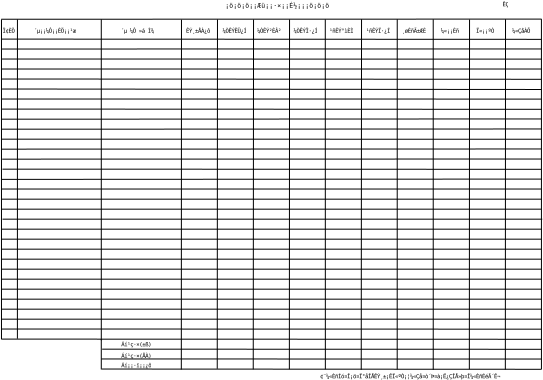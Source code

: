 <?xml version="1.0"?>
<diagram xmlns:dia="http://www.lysator.liu.se/~alla/dia/">
  <diagramdata>
    <attribute name="background">
      <color val="#ffffff"/>
    </attribute>
    <attribute name="paper">
      <composite type="paper">
        <attribute name="name">
          <string>#A4#</string>
        </attribute>
        <attribute name="tmargin">
          <real val="0"/>
        </attribute>
        <attribute name="bmargin">
          <real val="0"/>
        </attribute>
        <attribute name="lmargin">
          <real val="0"/>
        </attribute>
        <attribute name="rmargin">
          <real val="0"/>
        </attribute>
        <attribute name="is_portrait">
          <boolean val="false"/>
        </attribute>
        <attribute name="scaling">
          <real val="1"/>
        </attribute>
        <attribute name="fitto">
          <boolean val="false"/>
        </attribute>
      </composite>
    </attribute>
  </diagramdata>
  <layer name="&#192;&#254;" visible="true">
    <object type="Standard - Line" version="0" id="O0">
      <attribute name="obj_pos">
        <point val="1.004,2.997"/>
      </attribute>
      <attribute name="obj_bb">
        <rectangle val="0.994,2.987;28.006,3.019"/>
      </attribute>
      <attribute name="conn_endpoints">
        <point val="1.004,2.997"/>
        <point val="27.996,3.009"/>
      </attribute>
      <attribute name="numcp">
        <int val="1"/>
      </attribute>
      <attribute name="line_width">
        <real val="0.02"/>
      </attribute>
    </object>
    <object type="Standard - Line" version="0" id="O1">
      <attribute name="obj_pos">
        <point val="1.031,3.493"/>
      </attribute>
      <attribute name="obj_bb">
        <rectangle val="1.031,3.489;28.007,3.493"/>
      </attribute>
      <attribute name="conn_endpoints">
        <point val="1.031,3.493"/>
        <point val="28.007,3.489"/>
      </attribute>
      <attribute name="numcp">
        <int val="1"/>
      </attribute>
      <attribute name="line_width">
        <real val="0"/>
      </attribute>
    </object>
    <object type="Standard - Line" version="0" id="O2">
      <attribute name="obj_pos">
        <point val="1.801,2.015"/>
      </attribute>
      <attribute name="obj_bb">
        <rectangle val="1.789,2.005;1.811,17.99"/>
      </attribute>
      <attribute name="conn_endpoints">
        <point val="1.801,2.015"/>
        <point val="1.799,17.98"/>
      </attribute>
      <attribute name="numcp">
        <int val="28"/>
      </attribute>
      <attribute name="line_width">
        <real val="0.02"/>
      </attribute>
    </object>
    <object type="Standard - Line" version="0" id="O3">
      <attribute name="obj_pos">
        <point val="5.993,2.01"/>
      </attribute>
      <attribute name="obj_bb">
        <rectangle val="5.993,2.01;5.994,18.057"/>
      </attribute>
      <attribute name="conn_endpoints">
        <point val="5.993,2.01"/>
        <point val="5.994,18.057"/>
      </attribute>
      <attribute name="numcp">
        <int val="28"/>
      </attribute>
      <attribute name="line_width">
        <real val="0"/>
      </attribute>
    </object>
    <object type="Standard - Line" version="0" id="O4">
      <attribute name="obj_pos">
        <point val="10.003,2.027"/>
      </attribute>
      <attribute name="obj_bb">
        <rectangle val="9.995,2.027;10.003,19.518"/>
      </attribute>
      <attribute name="conn_endpoints">
        <point val="10.003,2.027"/>
        <point val="9.995,19.518"/>
      </attribute>
      <attribute name="numcp">
        <int val="28"/>
      </attribute>
      <attribute name="line_width">
        <real val="0"/>
      </attribute>
    </object>
    <object type="Standard - Line" version="0" id="O5">
      <attribute name="obj_pos">
        <point val="15.406,2.014"/>
      </attribute>
      <attribute name="obj_bb">
        <rectangle val="15.397,2.014;15.406,19.506"/>
      </attribute>
      <attribute name="conn_endpoints">
        <point val="15.406,2.014"/>
        <point val="15.397,19.506"/>
      </attribute>
      <attribute name="numcp">
        <int val="28"/>
      </attribute>
      <attribute name="line_width">
        <real val="0"/>
      </attribute>
    </object>
    <object type="Standard - Line" version="0" id="O6">
      <attribute name="obj_pos">
        <point val="13.606,2.014"/>
      </attribute>
      <attribute name="obj_bb">
        <rectangle val="13.591,2.014;13.606,19.507"/>
      </attribute>
      <attribute name="conn_endpoints">
        <point val="13.606,2.014"/>
        <point val="13.591,19.507"/>
      </attribute>
      <attribute name="numcp">
        <int val="28"/>
      </attribute>
      <attribute name="line_width">
        <real val="0"/>
      </attribute>
    </object>
    <object type="Standard - Line" version="0" id="O7">
      <attribute name="obj_pos">
        <point val="11.803,2.014"/>
      </attribute>
      <attribute name="obj_bb">
        <rectangle val="11.791,2.014;11.803,19.482"/>
      </attribute>
      <attribute name="conn_endpoints">
        <point val="11.803,2.014"/>
        <point val="11.791,19.482"/>
      </attribute>
      <attribute name="numcp">
        <int val="28"/>
      </attribute>
      <attribute name="line_width">
        <real val="0"/>
      </attribute>
    </object>
    <object type="Standard - Line" version="0" id="O8">
      <attribute name="obj_pos">
        <point val="1.006,4.993"/>
      </attribute>
      <attribute name="obj_bb">
        <rectangle val="1.006,4.993;27.984,5.006"/>
      </attribute>
      <attribute name="conn_endpoints">
        <point val="1.006,4.993"/>
        <point val="27.984,5.006"/>
      </attribute>
      <attribute name="numcp">
        <int val="1"/>
      </attribute>
      <attribute name="line_width">
        <real val="0"/>
      </attribute>
    </object>
    <object type="Standard - Line" version="0" id="O9">
      <attribute name="obj_pos">
        <point val="1.006,5.993"/>
      </attribute>
      <attribute name="obj_bb">
        <rectangle val="1.006,5.993;28.001,5.996"/>
      </attribute>
      <attribute name="conn_endpoints">
        <point val="1.006,5.993"/>
        <point val="28.001,5.996"/>
      </attribute>
      <attribute name="numcp">
        <int val="1"/>
      </attribute>
      <attribute name="line_width">
        <real val="0"/>
      </attribute>
    </object>
    <object type="Standard - Line" version="0" id="O10">
      <attribute name="obj_pos">
        <point val="1.001,7.002"/>
      </attribute>
      <attribute name="obj_bb">
        <rectangle val="1.001,6.989;28.006,7.002"/>
      </attribute>
      <attribute name="conn_endpoints">
        <point val="1.001,7.002"/>
        <point val="28.006,6.989"/>
      </attribute>
      <attribute name="numcp">
        <int val="1"/>
      </attribute>
      <attribute name="line_width">
        <real val="0"/>
      </attribute>
    </object>
    <object type="Standard - Line" version="0" id="O11">
      <attribute name="obj_pos">
        <point val="1.031,6.496"/>
      </attribute>
      <attribute name="obj_bb">
        <rectangle val="1.031,6.496;28.019,6.508"/>
      </attribute>
      <attribute name="conn_endpoints">
        <point val="1.031,6.496"/>
        <point val="28.019,6.508"/>
      </attribute>
      <attribute name="numcp">
        <int val="1"/>
      </attribute>
      <attribute name="line_width">
        <real val="0"/>
      </attribute>
    </object>
    <object type="Standard - Line" version="0" id="O12">
      <attribute name="obj_pos">
        <point val="1.026,7.999"/>
      </attribute>
      <attribute name="obj_bb">
        <rectangle val="1.026,7.999;28.001,8.004"/>
      </attribute>
      <attribute name="conn_endpoints">
        <point val="1.026,7.999"/>
        <point val="28.001,8.004"/>
      </attribute>
      <attribute name="numcp">
        <int val="1"/>
      </attribute>
      <attribute name="line_width">
        <real val="0"/>
      </attribute>
    </object>
    <object type="Standard - Line" version="0" id="O13">
      <attribute name="obj_pos">
        <point val="1.051,9.499"/>
      </attribute>
      <attribute name="obj_bb">
        <rectangle val="1.051,9.499;27.984,9.507"/>
      </attribute>
      <attribute name="conn_endpoints">
        <point val="1.051,9.499"/>
        <point val="27.984,9.507"/>
      </attribute>
      <attribute name="numcp">
        <int val="1"/>
      </attribute>
      <attribute name="line_width">
        <real val="0"/>
      </attribute>
    </object>
    <object type="Standard - Line" version="0" id="O14">
      <attribute name="obj_pos">
        <point val="1.0,10.495"/>
      </attribute>
      <attribute name="obj_bb">
        <rectangle val="1.0,10.493;27.988,10.495"/>
      </attribute>
      <attribute name="conn_endpoints">
        <point val="1.0,10.495"/>
        <point val="27.988,10.493"/>
      </attribute>
      <attribute name="numcp">
        <int val="1"/>
      </attribute>
      <attribute name="line_width">
        <real val="0"/>
      </attribute>
    </object>
    <object type="Standard - Line" version="0" id="O15">
      <attribute name="obj_pos">
        <point val="6.036,18.5"/>
      </attribute>
      <attribute name="obj_bb">
        <rectangle val="6.036,18.5;27.996,18.506"/>
      </attribute>
      <attribute name="conn_endpoints">
        <point val="6.036,18.5"/>
        <point val="27.996,18.506"/>
      </attribute>
      <attribute name="numcp">
        <int val="1"/>
      </attribute>
      <attribute name="line_width">
        <real val="0"/>
      </attribute>
    </object>
    <object type="Standard - Line" version="0" id="O16">
      <attribute name="obj_pos">
        <point val="6.011,19.494"/>
      </attribute>
      <attribute name="obj_bb">
        <rectangle val="6.001,19.484;28.006,19.516"/>
      </attribute>
      <attribute name="conn_endpoints">
        <point val="6.011,19.494"/>
        <point val="27.996,19.506"/>
      </attribute>
      <attribute name="numcp">
        <int val="1"/>
      </attribute>
      <attribute name="line_width">
        <real val="0.02"/>
      </attribute>
    </object>
    <object type="Standard - Line" version="0" id="O17">
      <attribute name="obj_pos">
        <point val="1.006,4.493"/>
      </attribute>
      <attribute name="obj_bb">
        <rectangle val="1.006,4.493;28.001,4.493"/>
      </attribute>
      <attribute name="conn_endpoints">
        <point val="1.006,4.493"/>
        <point val="28.001,4.493"/>
      </attribute>
      <attribute name="numcp">
        <int val="1"/>
      </attribute>
      <attribute name="line_width">
        <real val="0"/>
      </attribute>
    </object>
    <object type="Standard - Line" version="0" id="O18">
      <attribute name="obj_pos">
        <point val="1.031,5.493"/>
      </attribute>
      <attribute name="obj_bb">
        <rectangle val="1.031,5.493;27.991,5.516"/>
      </attribute>
      <attribute name="conn_endpoints">
        <point val="1.031,5.493"/>
        <point val="27.991,5.516"/>
      </attribute>
      <attribute name="numcp">
        <int val="1"/>
      </attribute>
      <attribute name="line_width">
        <real val="0"/>
      </attribute>
    </object>
    <object type="Standard - Line" version="0" id="O19">
      <attribute name="obj_pos">
        <point val="1.014,7.502"/>
      </attribute>
      <attribute name="obj_bb">
        <rectangle val="1.014,7.491;27.991,7.502"/>
      </attribute>
      <attribute name="conn_endpoints">
        <point val="1.014,7.502"/>
        <point val="27.991,7.491"/>
      </attribute>
      <attribute name="numcp">
        <int val="1"/>
      </attribute>
      <attribute name="line_width">
        <real val="0"/>
      </attribute>
    </object>
    <object type="Standard - Line" version="0" id="O20">
      <attribute name="obj_pos">
        <point val="1.039,8.999"/>
      </attribute>
      <attribute name="obj_bb">
        <rectangle val="1.039,8.994;28.001,8.999"/>
      </attribute>
      <attribute name="conn_endpoints">
        <point val="1.039,8.999"/>
        <point val="28.001,8.994"/>
      </attribute>
      <attribute name="numcp">
        <int val="1"/>
      </attribute>
      <attribute name="line_width">
        <real val="0"/>
      </attribute>
    </object>
    <object type="Standard - Line" version="0" id="O21">
      <attribute name="obj_pos">
        <point val="1.026,8.499"/>
      </attribute>
      <attribute name="obj_bb">
        <rectangle val="1.026,8.491;27.991,8.499"/>
      </attribute>
      <attribute name="conn_endpoints">
        <point val="1.026,8.499"/>
        <point val="27.991,8.491"/>
      </attribute>
      <attribute name="numcp">
        <int val="1"/>
      </attribute>
      <attribute name="line_width">
        <real val="0"/>
      </attribute>
    </object>
    <object type="Standard - Line" version="0" id="O22">
      <attribute name="obj_pos">
        <point val="1.003,10.011"/>
      </attribute>
      <attribute name="obj_bb">
        <rectangle val="1.003,9.996;28.013,10.011"/>
      </attribute>
      <attribute name="conn_endpoints">
        <point val="1.003,10.011"/>
        <point val="28.013,9.996"/>
      </attribute>
      <attribute name="numcp">
        <int val="1"/>
      </attribute>
      <attribute name="line_width">
        <real val="0"/>
      </attribute>
      <connections>
        <connection handle="0" to="O33" connection="0"/>
      </connections>
    </object>
    <object type="Standard - Line" version="0" id="O23">
      <attribute name="obj_pos">
        <point val="1.003,17.997"/>
      </attribute>
      <attribute name="obj_bb">
        <rectangle val="0.993,17.987;28.019,18.016"/>
      </attribute>
      <attribute name="conn_endpoints">
        <point val="1.003,17.997"/>
        <point val="28.009,18.006"/>
      </attribute>
      <attribute name="numcp">
        <int val="1"/>
      </attribute>
      <attribute name="line_width">
        <real val="0.02"/>
      </attribute>
    </object>
    <object type="Standard - Line" version="0" id="O24">
      <attribute name="obj_pos">
        <point val="5.99,18.99"/>
      </attribute>
      <attribute name="obj_bb">
        <rectangle val="5.99,18.99;27.991,18.995"/>
      </attribute>
      <attribute name="conn_endpoints">
        <point val="5.99,18.99"/>
        <point val="27.991,18.995"/>
      </attribute>
      <attribute name="numcp">
        <int val="1"/>
      </attribute>
      <attribute name="line_width">
        <real val="0"/>
      </attribute>
    </object>
    <object type="Standard - Line" version="0" id="O25">
      <attribute name="obj_pos">
        <point val="1.031,3.993"/>
      </attribute>
      <attribute name="obj_bb">
        <rectangle val="1.031,3.993;28.001,3.998"/>
      </attribute>
      <attribute name="conn_endpoints">
        <point val="1.031,3.993"/>
        <point val="28.001,3.998"/>
      </attribute>
      <attribute name="numcp">
        <int val="1"/>
      </attribute>
      <attribute name="line_width">
        <real val="0"/>
      </attribute>
    </object>
    <object type="Standard - Line" version="0" id="O26">
      <attribute name="obj_pos">
        <point val="17.193,2.01"/>
      </attribute>
      <attribute name="obj_bb">
        <rectangle val="17.193,2.01;17.197,19.506"/>
      </attribute>
      <attribute name="conn_endpoints">
        <point val="17.193,2.01"/>
        <point val="17.197,19.506"/>
      </attribute>
      <attribute name="numcp">
        <int val="28"/>
      </attribute>
      <attribute name="line_width">
        <real val="0"/>
      </attribute>
    </object>
    <object type="Standard - Line" version="0" id="O27">
      <attribute name="obj_pos">
        <point val="0.989,2.004"/>
      </attribute>
      <attribute name="obj_bb">
        <rectangle val="0.979,1.987;28.019,2.014"/>
      </attribute>
      <attribute name="conn_endpoints">
        <point val="0.989,2.004"/>
        <point val="28.009,1.997"/>
      </attribute>
      <attribute name="numcp">
        <int val="1"/>
      </attribute>
      <attribute name="line_width">
        <real val="0.02"/>
      </attribute>
    </object>
    <object type="Standard - Line" version="0" id="O28">
      <attribute name="obj_pos">
        <point val="19.006,2.002"/>
      </attribute>
      <attribute name="obj_bb">
        <rectangle val="18.991,2.002;19.006,19.532"/>
      </attribute>
      <attribute name="conn_endpoints">
        <point val="19.006,2.002"/>
        <point val="18.991,19.532"/>
      </attribute>
      <attribute name="numcp">
        <int val="28"/>
      </attribute>
      <attribute name="line_width">
        <real val="0"/>
      </attribute>
    </object>
    <object type="Standard - Line" version="0" id="O29">
      <attribute name="obj_pos">
        <point val="20.791,2.005"/>
      </attribute>
      <attribute name="obj_bb">
        <rectangle val="20.789,2.005;20.791,19.511"/>
      </attribute>
      <attribute name="conn_endpoints">
        <point val="20.791,2.005"/>
        <point val="20.789,19.511"/>
      </attribute>
      <attribute name="numcp">
        <int val="28"/>
      </attribute>
      <attribute name="line_width">
        <real val="0"/>
      </attribute>
    </object>
    <object type="Standard - Line" version="0" id="O30">
      <attribute name="obj_pos">
        <point val="22.59,2.005"/>
      </attribute>
      <attribute name="obj_bb">
        <rectangle val="22.59,2.005;22.591,19.532"/>
      </attribute>
      <attribute name="conn_endpoints">
        <point val="22.59,2.005"/>
        <point val="22.591,19.532"/>
      </attribute>
      <attribute name="numcp">
        <int val="28"/>
      </attribute>
      <attribute name="line_width">
        <real val="0"/>
      </attribute>
    </object>
    <object type="Standard - Line" version="0" id="O31">
      <attribute name="obj_pos">
        <point val="24.406,2.014"/>
      </attribute>
      <attribute name="obj_bb">
        <rectangle val="24.396,2.014;24.406,19.506"/>
      </attribute>
      <attribute name="conn_endpoints">
        <point val="24.406,2.014"/>
        <point val="24.396,19.506"/>
      </attribute>
      <attribute name="numcp">
        <int val="28"/>
      </attribute>
      <attribute name="line_width">
        <real val="0"/>
      </attribute>
    </object>
    <object type="Standard - Line" version="0" id="O32">
      <attribute name="obj_pos">
        <point val="26.205,2.002"/>
      </attribute>
      <attribute name="obj_bb">
        <rectangle val="26.196,2.002;26.205,19.518"/>
      </attribute>
      <attribute name="conn_endpoints">
        <point val="26.205,2.002"/>
        <point val="26.196,19.518"/>
      </attribute>
      <attribute name="numcp">
        <int val="28"/>
      </attribute>
      <attribute name="line_width">
        <real val="0"/>
      </attribute>
    </object>
    <object type="Standard - Line" version="0" id="O33">
      <attribute name="obj_pos">
        <point val="1.003,2.016"/>
      </attribute>
      <attribute name="obj_bb">
        <rectangle val="0.988,2.001;1.018,18.021"/>
      </attribute>
      <attribute name="conn_endpoints">
        <point val="1.003,2.016"/>
        <point val="1.003,18.006"/>
      </attribute>
      <attribute name="numcp">
        <int val="1"/>
      </attribute>
      <attribute name="line_width">
        <real val="0.03"/>
      </attribute>
    </object>
    <object type="Standard - Line" version="0" id="O34">
      <attribute name="obj_pos">
        <point val="28.0,1.998"/>
      </attribute>
      <attribute name="obj_bb">
        <rectangle val="27.99,1.988;28.011,19.521"/>
      </attribute>
      <attribute name="conn_endpoints">
        <point val="28.0,1.998"/>
        <point val="28.001,19.511"/>
      </attribute>
      <attribute name="numcp">
        <int val="1"/>
      </attribute>
      <attribute name="line_width">
        <real val="0.02"/>
      </attribute>
    </object>
    <object type="Standard - Line" version="0" id="O35">
      <attribute name="obj_pos">
        <point val="5.993,17.991"/>
      </attribute>
      <attribute name="obj_bb">
        <rectangle val="5.983,17.981;6.003,19.526"/>
      </attribute>
      <attribute name="conn_endpoints">
        <point val="5.993,17.991"/>
        <point val="5.993,19.516"/>
      </attribute>
      <attribute name="numcp">
        <int val="1"/>
      </attribute>
      <attribute name="line_width">
        <real val="0.02"/>
      </attribute>
    </object>
    <object type="Standard - Line" version="0" id="O36">
      <attribute name="obj_pos">
        <point val="1.0,15.502"/>
      </attribute>
      <attribute name="obj_bb">
        <rectangle val="1.0,15.5;27.988,15.502"/>
      </attribute>
      <attribute name="conn_endpoints">
        <point val="1.0,15.502"/>
        <point val="27.988,15.5"/>
      </attribute>
      <attribute name="numcp">
        <int val="1"/>
      </attribute>
      <attribute name="line_width">
        <real val="0"/>
      </attribute>
    </object>
    <object type="Standard - Line" version="0" id="O37">
      <attribute name="obj_pos">
        <point val="1.0,15.002"/>
      </attribute>
      <attribute name="obj_bb">
        <rectangle val="1.0,15.0;27.988,15.002"/>
      </attribute>
      <attribute name="conn_endpoints">
        <point val="1.0,15.002"/>
        <point val="27.988,15.0"/>
      </attribute>
      <attribute name="numcp">
        <int val="1"/>
      </attribute>
      <attribute name="line_width">
        <real val="0"/>
      </attribute>
    </object>
    <object type="Standard - Line" version="0" id="O38">
      <attribute name="obj_pos">
        <point val="1.0,14.502"/>
      </attribute>
      <attribute name="obj_bb">
        <rectangle val="1.0,14.5;27.988,14.502"/>
      </attribute>
      <attribute name="conn_endpoints">
        <point val="1.0,14.502"/>
        <point val="27.988,14.5"/>
      </attribute>
      <attribute name="numcp">
        <int val="1"/>
      </attribute>
      <attribute name="line_width">
        <real val="0"/>
      </attribute>
    </object>
    <object type="Standard - Line" version="0" id="O39">
      <attribute name="obj_pos">
        <point val="1.0,14.002"/>
      </attribute>
      <attribute name="obj_bb">
        <rectangle val="1.0,14.0;27.988,14.002"/>
      </attribute>
      <attribute name="conn_endpoints">
        <point val="1.0,14.002"/>
        <point val="27.988,14.0"/>
      </attribute>
      <attribute name="numcp">
        <int val="1"/>
      </attribute>
      <attribute name="line_width">
        <real val="0"/>
      </attribute>
    </object>
    <object type="Standard - Line" version="0" id="O40">
      <attribute name="obj_pos">
        <point val="1.0,13.502"/>
      </attribute>
      <attribute name="obj_bb">
        <rectangle val="1.0,13.5;27.988,13.502"/>
      </attribute>
      <attribute name="conn_endpoints">
        <point val="1.0,13.502"/>
        <point val="27.988,13.5"/>
      </attribute>
      <attribute name="numcp">
        <int val="1"/>
      </attribute>
      <attribute name="line_width">
        <real val="0"/>
      </attribute>
    </object>
    <object type="Standard - Line" version="0" id="O41">
      <attribute name="obj_pos">
        <point val="1.0,13.002"/>
      </attribute>
      <attribute name="obj_bb">
        <rectangle val="1.0,13.0;27.988,13.002"/>
      </attribute>
      <attribute name="conn_endpoints">
        <point val="1.0,13.002"/>
        <point val="27.988,13.0"/>
      </attribute>
      <attribute name="numcp">
        <int val="1"/>
      </attribute>
      <attribute name="line_width">
        <real val="0"/>
      </attribute>
    </object>
    <object type="Standard - Line" version="0" id="O42">
      <attribute name="obj_pos">
        <point val="1.028,12.502"/>
      </attribute>
      <attribute name="obj_bb">
        <rectangle val="1.028,12.5;28.016,12.502"/>
      </attribute>
      <attribute name="conn_endpoints">
        <point val="1.028,12.502"/>
        <point val="28.016,12.5"/>
      </attribute>
      <attribute name="numcp">
        <int val="1"/>
      </attribute>
      <attribute name="line_width">
        <real val="0"/>
      </attribute>
    </object>
    <object type="Standard - Line" version="0" id="O43">
      <attribute name="obj_pos">
        <point val="1.053,12.002"/>
      </attribute>
      <attribute name="obj_bb">
        <rectangle val="1.053,12.0;28.041,12.002"/>
      </attribute>
      <attribute name="conn_endpoints">
        <point val="1.053,12.002"/>
        <point val="28.041,12.0"/>
      </attribute>
      <attribute name="numcp">
        <int val="1"/>
      </attribute>
      <attribute name="line_width">
        <real val="0"/>
      </attribute>
    </object>
    <object type="Standard - Line" version="0" id="O44">
      <attribute name="obj_pos">
        <point val="1.003,11.502"/>
      </attribute>
      <attribute name="obj_bb">
        <rectangle val="1.003,11.5;27.991,11.502"/>
      </attribute>
      <attribute name="conn_endpoints">
        <point val="1.003,11.502"/>
        <point val="27.991,11.5"/>
      </attribute>
      <attribute name="numcp">
        <int val="1"/>
      </attribute>
      <attribute name="line_width">
        <real val="0"/>
      </attribute>
    </object>
    <object type="Standard - Line" version="0" id="O45">
      <attribute name="obj_pos">
        <point val="1.028,11.002"/>
      </attribute>
      <attribute name="obj_bb">
        <rectangle val="1.028,11.0;28.016,11.002"/>
      </attribute>
      <attribute name="conn_endpoints">
        <point val="1.028,11.002"/>
        <point val="28.016,11.0"/>
      </attribute>
      <attribute name="numcp">
        <int val="1"/>
      </attribute>
      <attribute name="line_width">
        <real val="0"/>
      </attribute>
    </object>
    <object type="Standard - Line" version="0" id="O46">
      <attribute name="obj_pos">
        <point val="1.015,17.493"/>
      </attribute>
      <attribute name="obj_bb">
        <rectangle val="1.015,17.493;27.988,17.5"/>
      </attribute>
      <attribute name="conn_endpoints">
        <point val="1.015,17.493"/>
        <point val="27.988,17.5"/>
      </attribute>
      <attribute name="numcp">
        <int val="1"/>
      </attribute>
      <attribute name="line_width">
        <real val="0"/>
      </attribute>
    </object>
    <object type="Standard - Line" version="0" id="O47">
      <attribute name="obj_pos">
        <point val="1.0,17.002"/>
      </attribute>
      <attribute name="obj_bb">
        <rectangle val="1.0,17.0;27.988,17.002"/>
      </attribute>
      <attribute name="conn_endpoints">
        <point val="1.0,17.002"/>
        <point val="27.988,17.0"/>
      </attribute>
      <attribute name="numcp">
        <int val="1"/>
      </attribute>
      <attribute name="line_width">
        <real val="0"/>
      </attribute>
    </object>
    <object type="Standard - Line" version="0" id="O48">
      <attribute name="obj_pos">
        <point val="1.0,16.502"/>
      </attribute>
      <attribute name="obj_bb">
        <rectangle val="1.0,16.5;27.988,16.502"/>
      </attribute>
      <attribute name="conn_endpoints">
        <point val="1.0,16.502"/>
        <point val="27.988,16.5"/>
      </attribute>
      <attribute name="numcp">
        <int val="1"/>
      </attribute>
      <attribute name="line_width">
        <real val="0"/>
      </attribute>
    </object>
    <object type="Standard - Line" version="0" id="O49">
      <attribute name="obj_pos">
        <point val="1.0,16.002"/>
      </attribute>
      <attribute name="obj_bb">
        <rectangle val="1.0,16.0;27.988,16.002"/>
      </attribute>
      <attribute name="conn_endpoints">
        <point val="1.0,16.002"/>
        <point val="27.988,16.0"/>
      </attribute>
      <attribute name="numcp">
        <int val="1"/>
      </attribute>
      <attribute name="line_width">
        <real val="0"/>
      </attribute>
    </object>
  </layer>
  <layer name="&#202;&#184;&#187;&#250;" visible="true">
    <object type="Standard - Text" version="0" id="O50">
      <attribute name="obj_pos">
        <point val="6.961,2.677"/>
      </attribute>
      <attribute name="obj_bb">
        <rectangle val="6.961,2.417;9.011,2.767"/>
      </attribute>
      <attribute name="text">
        <composite type="text">
          <attribute name="string">
            <string>#&#180;&#181; &#188;&#212; &#187;&#225; &#204;&#190;#</string>
          </attribute>
          <attribute name="font">
            <font name="Courier"/>
          </attribute>
          <attribute name="height">
            <real val="0.35"/>
          </attribute>
          <attribute name="pos">
            <point val="6.961,2.677"/>
          </attribute>
          <attribute name="color">
            <color val="#000000"/>
          </attribute>
          <attribute name="alignment">
            <enum val="0"/>
          </attribute>
        </composite>
      </attribute>
    </object>
    <object type="Standard - Text" version="0" id="O51">
      <attribute name="obj_pos">
        <point val="1.053,2.677"/>
      </attribute>
      <attribute name="obj_bb">
        <rectangle val="1.053,2.417;1.76,2.767"/>
      </attribute>
      <attribute name="text">
        <composite type="text">
          <attribute name="string">
            <string>#&#207;&#162;&#200;&#214;#</string>
          </attribute>
          <attribute name="font">
            <font name="Courier"/>
          </attribute>
          <attribute name="height">
            <real val="0.35"/>
          </attribute>
          <attribute name="pos">
            <point val="1.053,2.677"/>
          </attribute>
          <attribute name="color">
            <color val="#000000"/>
          </attribute>
          <attribute name="alignment">
            <enum val="0"/>
          </attribute>
        </composite>
      </attribute>
    </object>
    <object type="Standard - Text" version="0" id="O52">
      <attribute name="obj_pos">
        <point val="10.226,2.677"/>
      </attribute>
      <attribute name="obj_bb">
        <rectangle val="10.226,2.417;11.64,2.767"/>
      </attribute>
      <attribute name="text">
        <composite type="text">
          <attribute name="string">
            <string>#&#202;&#221;&#184;&#177;&#197;&#192;&#191;&#244;#</string>
          </attribute>
          <attribute name="font">
            <font name="Courier"/>
          </attribute>
          <attribute name="height">
            <real val="0.35"/>
          </attribute>
          <attribute name="pos">
            <point val="10.226,2.677"/>
          </attribute>
          <attribute name="color">
            <color val="#000000"/>
          </attribute>
          <attribute name="alignment">
            <enum val="0"/>
          </attribute>
        </composite>
      </attribute>
    </object>
    <object type="Standard - Text" version="0" id="O53">
      <attribute name="obj_pos">
        <point val="12.188,1.429"/>
      </attribute>
      <attribute name="obj_bb">
        <rectangle val="12.188,1.132;17.44,1.532"/>
      </attribute>
      <attribute name="text">
        <composite type="text">
          <attribute name="string">
            <string>#&#161;&#246;&#161;&#246;&#161;&#246;&#161;&#161;&#198;&#252;&#161;&#161;&#183;&#215;&#161;&#161;&#201;&#189;&#161;&#161;&#161;&#246;&#161;&#246;&#161;&#246;#</string>
          </attribute>
          <attribute name="font">
            <font name="Courier"/>
          </attribute>
          <attribute name="height">
            <real val="0.4"/>
          </attribute>
          <attribute name="pos">
            <point val="12.188,1.429"/>
          </attribute>
          <attribute name="color">
            <color val="#000000"/>
          </attribute>
          <attribute name="alignment">
            <enum val="0"/>
          </attribute>
        </composite>
      </attribute>
    </object>
    <object type="Standard - Text" version="0" id="O54">
      <attribute name="obj_pos">
        <point val="12.051,2.677"/>
      </attribute>
      <attribute name="obj_bb">
        <rectangle val="12.051,2.417;13.465,2.767"/>
      </attribute>
      <attribute name="text">
        <composite type="text">
          <attribute name="string">
            <string>#&#188;&#210;&#202;&#221;&#203;&#220;&#191;&#205;#</string>
          </attribute>
          <attribute name="font">
            <font name="Courier"/>
          </attribute>
          <attribute name="height">
            <real val="0.35"/>
          </attribute>
          <attribute name="pos">
            <point val="12.051,2.677"/>
          </attribute>
          <attribute name="color">
            <color val="#000000"/>
          </attribute>
          <attribute name="alignment">
            <enum val="0"/>
          </attribute>
        </composite>
      </attribute>
    </object>
    <object type="Standard - Text" version="0" id="O55">
      <attribute name="obj_pos">
        <point val="13.776,2.677"/>
      </attribute>
      <attribute name="obj_bb">
        <rectangle val="13.776,2.417;15.19,2.767"/>
      </attribute>
      <attribute name="text">
        <composite type="text">
          <attribute name="string">
            <string>#&#188;&#210;&#202;&#221;&#178;&#200;&#194;&#178;#</string>
          </attribute>
          <attribute name="font">
            <font name="Courier"/>
          </attribute>
          <attribute name="height">
            <real val="0.35"/>
          </attribute>
          <attribute name="pos">
            <point val="13.776,2.677"/>
          </attribute>
          <attribute name="color">
            <color val="#000000"/>
          </attribute>
          <attribute name="alignment">
            <enum val="0"/>
          </attribute>
        </composite>
      </attribute>
    </object>
    <object type="Standard - Text" version="0" id="O56">
      <attribute name="obj_pos">
        <point val="15.603,2.677"/>
      </attribute>
      <attribute name="obj_bb">
        <rectangle val="15.603,2.417;17.017,2.767"/>
      </attribute>
      <attribute name="text">
        <composite type="text">
          <attribute name="string">
            <string>#&#188;&#210;&#202;&#221;&#207;&#183;&#191;&#205;#</string>
          </attribute>
          <attribute name="font">
            <font name="Courier"/>
          </attribute>
          <attribute name="height">
            <real val="0.35"/>
          </attribute>
          <attribute name="pos">
            <point val="15.603,2.677"/>
          </attribute>
          <attribute name="color">
            <color val="#000000"/>
          </attribute>
          <attribute name="alignment">
            <enum val="0"/>
          </attribute>
        </composite>
      </attribute>
    </object>
    <object type="Standard - Text" version="0" id="O57">
      <attribute name="obj_pos">
        <point val="17.39,2.677"/>
      </attribute>
      <attribute name="obj_bb">
        <rectangle val="17.39,2.417;18.804,2.767"/>
      </attribute>
      <attribute name="text">
        <composite type="text">
          <attribute name="string">
            <string>#&#185;&#241;&#202;&#221;&#176;&#236;&#200;&#204;#</string>
          </attribute>
          <attribute name="font">
            <font name="Courier"/>
          </attribute>
          <attribute name="height">
            <real val="0.35"/>
          </attribute>
          <attribute name="pos">
            <point val="17.39,2.677"/>
          </attribute>
          <attribute name="color">
            <color val="#000000"/>
          </attribute>
          <attribute name="alignment">
            <enum val="0"/>
          </attribute>
        </composite>
      </attribute>
    </object>
    <object type="Standard - Text" version="0" id="O58">
      <attribute name="obj_pos">
        <point val="19.228,2.677"/>
      </attribute>
      <attribute name="obj_bb">
        <rectangle val="19.228,2.417;20.642,2.767"/>
      </attribute>
      <attribute name="text">
        <composite type="text">
          <attribute name="string">
            <string>#&#185;&#241;&#202;&#221;&#207;&#183;&#191;&#205;#</string>
          </attribute>
          <attribute name="font">
            <font name="Courier"/>
          </attribute>
          <attribute name="height">
            <real val="0.35"/>
          </attribute>
          <attribute name="pos">
            <point val="19.228,2.677"/>
          </attribute>
          <attribute name="color">
            <color val="#000000"/>
          </attribute>
          <attribute name="alignment">
            <enum val="0"/>
          </attribute>
        </composite>
      </attribute>
    </object>
    <object type="Standard - Text" version="0" id="O59">
      <attribute name="obj_pos">
        <point val="21.015,2.677"/>
      </attribute>
      <attribute name="obj_bb">
        <rectangle val="21.015,2.417;22.429,2.767"/>
      </attribute>
      <attribute name="text">
        <composite type="text">
          <attribute name="string">
            <string>#&#184;&#248;&#200;&#241;&#195;&#177;&#198;&#200;#</string>
          </attribute>
          <attribute name="font">
            <font name="Courier"/>
          </attribute>
          <attribute name="height">
            <real val="0.35"/>
          </attribute>
          <attribute name="pos">
            <point val="21.015,2.677"/>
          </attribute>
          <attribute name="color">
            <color val="#000000"/>
          </attribute>
          <attribute name="alignment">
            <enum val="0"/>
          </attribute>
        </composite>
      </attribute>
    </object>
    <object type="Standard - Text" version="0" id="O60">
      <attribute name="obj_pos">
        <point val="6.997,18.358"/>
      </attribute>
      <attribute name="obj_bb">
        <rectangle val="6.997,18.098;8.835,18.448"/>
      </attribute>
      <attribute name="text">
        <composite type="text">
          <attribute name="string">
            <string>#&#193;&#237;&#185;&#231;&#183;&#215;(&#177;&#223;)#</string>
          </attribute>
          <attribute name="font">
            <font name="Courier"/>
          </attribute>
          <attribute name="height">
            <real val="0.35"/>
          </attribute>
          <attribute name="pos">
            <point val="6.997,18.358"/>
          </attribute>
          <attribute name="color">
            <color val="#000000"/>
          </attribute>
          <attribute name="alignment">
            <enum val="0"/>
          </attribute>
        </composite>
      </attribute>
    </object>
    <object type="Standard - Text" version="0" id="O61">
      <attribute name="obj_pos">
        <point val="6.997,18.93"/>
      </attribute>
      <attribute name="obj_bb">
        <rectangle val="6.997,18.67;8.835,19.02"/>
      </attribute>
      <attribute name="text">
        <composite type="text">
          <attribute name="string">
            <string>#&#193;&#237;&#185;&#231;&#183;&#215;(&#197;&#192;)#</string>
          </attribute>
          <attribute name="font">
            <font name="Courier"/>
          </attribute>
          <attribute name="height">
            <real val="0.35"/>
          </attribute>
          <attribute name="pos">
            <point val="6.997,18.93"/>
          </attribute>
          <attribute name="color">
            <color val="#000000"/>
          </attribute>
          <attribute name="alignment">
            <enum val="0"/>
          </attribute>
        </composite>
      </attribute>
    </object>
    <object type="Standard - Text" version="0" id="O62">
      <attribute name="obj_pos">
        <point val="6.997,19.402"/>
      </attribute>
      <attribute name="obj_bb">
        <rectangle val="6.997,19.142;8.764,19.492"/>
      </attribute>
      <attribute name="text">
        <composite type="text">
          <attribute name="string">
            <string>#&#193;&#237;&#161;&#161;&#183;&#239;&#161;&#161;&#191;&#244;#</string>
          </attribute>
          <attribute name="font">
            <font name="Courier"/>
          </attribute>
          <attribute name="height">
            <real val="0.35"/>
          </attribute>
          <attribute name="pos">
            <point val="6.997,19.402"/>
          </attribute>
          <attribute name="color">
            <color val="#000000"/>
          </attribute>
          <attribute name="alignment">
            <enum val="0"/>
          </attribute>
        </composite>
      </attribute>
    </object>
    <object type="Standard - Text" version="0" id="O63">
      <attribute name="obj_pos">
        <point val="26.053,1.352"/>
      </attribute>
      <attribute name="obj_bb">
        <rectangle val="26.053,1.092;26.406,1.442"/>
      </attribute>
      <attribute name="text">
        <composite type="text">
          <attribute name="string">
            <string>#&#202;&#199;#</string>
          </attribute>
          <attribute name="font">
            <font name="Courier"/>
          </attribute>
          <attribute name="height">
            <real val="0.35"/>
          </attribute>
          <attribute name="pos">
            <point val="26.053,1.352"/>
          </attribute>
          <attribute name="color">
            <color val="#000000"/>
          </attribute>
          <attribute name="alignment">
            <enum val="0"/>
          </attribute>
        </composite>
      </attribute>
    </object>
    <object type="Standard - Text" version="0" id="O64">
      <attribute name="obj_pos">
        <point val="2.617,2.677"/>
      </attribute>
      <attribute name="obj_bb">
        <rectangle val="2.617,2.417;5.092,2.767"/>
      </attribute>
      <attribute name="text">
        <composite type="text">
          <attribute name="string">
            <string>#&#180;&#181;&#161;&#161;&#188;&#212;&#161;&#161;&#200;&#214;&#161;&#161;&#185;&#230;#</string>
          </attribute>
          <attribute name="font">
            <font name="Courier"/>
          </attribute>
          <attribute name="height">
            <real val="0.35"/>
          </attribute>
          <attribute name="pos">
            <point val="2.617,2.677"/>
          </attribute>
          <attribute name="color">
            <color val="#000000"/>
          </attribute>
          <attribute name="alignment">
            <enum val="0"/>
          </attribute>
        </composite>
      </attribute>
    </object>
    <object type="Standard - Text" version="0" id="O65">
      <attribute name="obj_pos">
        <point val="26.533,2.677"/>
      </attribute>
      <attribute name="obj_bb">
        <rectangle val="26.533,2.417;27.594,2.767"/>
      </attribute>
      <attribute name="text">
        <composite type="text">
          <attribute name="string">
            <string>#&#188;&#171;&#199;&#229;&#192;&#213;#</string>
          </attribute>
          <attribute name="font">
            <font name="Courier"/>
          </attribute>
          <attribute name="height">
            <real val="0.35"/>
          </attribute>
          <attribute name="pos">
            <point val="26.533,2.677"/>
          </attribute>
          <attribute name="color">
            <color val="#000000"/>
          </attribute>
          <attribute name="alignment">
            <enum val="0"/>
          </attribute>
        </composite>
      </attribute>
    </object>
    <object type="Standard - Text" version="0" id="O66">
      <attribute name="obj_pos">
        <point val="24.733,2.677"/>
      </attribute>
      <attribute name="obj_bb">
        <rectangle val="24.733,2.417;25.794,2.767"/>
      </attribute>
      <attribute name="text">
        <composite type="text">
          <attribute name="string">
            <string>#&#207;&#171;&#161;&#161;&#186;&#210;#</string>
          </attribute>
          <attribute name="font">
            <font name="Courier"/>
          </attribute>
          <attribute name="height">
            <real val="0.35"/>
          </attribute>
          <attribute name="pos">
            <point val="24.733,2.677"/>
          </attribute>
          <attribute name="color">
            <color val="#000000"/>
          </attribute>
          <attribute name="alignment">
            <enum val="0"/>
          </attribute>
        </composite>
      </attribute>
    </object>
    <object type="Standard - Text" version="0" id="O67">
      <attribute name="obj_pos">
        <point val="22.965,2.677"/>
      </attribute>
      <attribute name="obj_bb">
        <rectangle val="22.965,2.417;24.025,2.767"/>
      </attribute>
      <attribute name="text">
        <composite type="text">
          <attribute name="string">
            <string>#&#188;&#171;&#161;&#161;&#200;&#241;#</string>
          </attribute>
          <attribute name="font">
            <font name="Courier"/>
          </attribute>
          <attribute name="height">
            <real val="0.35"/>
          </attribute>
          <attribute name="pos">
            <point val="22.965,2.677"/>
          </attribute>
          <attribute name="color">
            <color val="#000000"/>
          </attribute>
          <attribute name="alignment">
            <enum val="0"/>
          </attribute>
        </composite>
      </attribute>
    </object>
    <object type="Standard - Text" version="0" id="O68">
      <attribute name="obj_pos">
        <point val="16.928,19.96"/>
      </attribute>
      <attribute name="obj_bb">
        <rectangle val="16.928,19.7;27.533,20.05"/>
      </attribute>
      <attribute name="text">
        <composite type="text">
          <attribute name="string">
            <string>#&#162;&#168;&#188;&#171;&#200;&#241;&#205;&#243;&#164;&#206;&#161;&#246;&#164;&#207;&#176;&#229;&#206;&#197;&#202;&#221;&#184;&#177;&#161;&#202;&#207;&#171;&#186;&#210;&#161;&#166;&#188;&#171;&#199;&#229;&#164;&#242;&#180;&#222;&#164;&#224;&#161;&#203;&#191;&#199;&#206;&#197;&#187;&#254;&#164;&#206;&#188;&#171;&#200;&#241;&#201;&#233;&#195;&#180;&#202;&#172;#</string>
          </attribute>
          <attribute name="font">
            <font name="Courier"/>
          </attribute>
          <attribute name="height">
            <real val="0.35"/>
          </attribute>
          <attribute name="pos">
            <point val="16.928,19.96"/>
          </attribute>
          <attribute name="color">
            <color val="#000000"/>
          </attribute>
          <attribute name="alignment">
            <enum val="0"/>
          </attribute>
        </composite>
      </attribute>
    </object>
  </layer>
  <layer name="&#186;&#185;&#164;&#183;&#185;&#254;&#164;&#223;" visible="true">
    <object type="ORCA - Text" version="0" id="O69">
      <attribute name="obj_pos">
        <point val="23.853,1.802"/>
      </attribute>
      <attribute name="obj_bb">
        <rectangle val="23.853,1.542;27.741,1.892"/>
      </attribute>
      <attribute name="orca_id">
        <string>#SYSYMD#</string>
      </attribute>
      <attribute name="orca_type">
        <enum val="0"/>
      </attribute>
      <attribute name="orca_size">
        <int val="22"/>
      </attribute>
      <attribute name="orca_hankaku">
        <boolean val="false"/>
      </attribute>
      <attribute name="text">
        <composite type="text">
          <attribute name="string">
            <string>#&#202;&#191;&#192;&#174;&#163;&#177;&#163;&#177;&#199;&#175;&#163;&#177;&#163;&#177;&#183;&#238;&#163;&#177;&#163;&#184;&#198;&#252;#</string>
          </attribute>
          <attribute name="font">
            <font name="Courier"/>
          </attribute>
          <attribute name="height">
            <real val="0.35"/>
          </attribute>
          <attribute name="pos">
            <point val="23.853,1.802"/>
          </attribute>
          <attribute name="color">
            <color val="#000000"/>
          </attribute>
          <attribute name="alignment">
            <enum val="0"/>
          </attribute>
        </composite>
      </attribute>
    </object>
    <object type="ORCA - Text" version="0" id="O70">
      <attribute name="obj_pos">
        <point val="3.825,1.8"/>
      </attribute>
      <attribute name="obj_bb">
        <rectangle val="3.825,1.54;7.713,1.89"/>
      </attribute>
      <attribute name="orca_id">
        <string>#SRYYMD#</string>
      </attribute>
      <attribute name="orca_type">
        <enum val="0"/>
      </attribute>
      <attribute name="orca_size">
        <int val="22"/>
      </attribute>
      <attribute name="orca_hankaku">
        <boolean val="false"/>
      </attribute>
      <attribute name="text">
        <composite type="text">
          <attribute name="string">
            <string>#&#202;&#191;&#192;&#174;&#163;&#177;&#163;&#177;&#199;&#175;&#163;&#177;&#163;&#177;&#183;&#238;&#163;&#177;&#163;&#184;&#198;&#252;#</string>
          </attribute>
          <attribute name="font">
            <font name="Courier"/>
          </attribute>
          <attribute name="height">
            <real val="0.35"/>
          </attribute>
          <attribute name="pos">
            <point val="3.825,1.8"/>
          </attribute>
          <attribute name="color">
            <color val="#000000"/>
          </attribute>
          <attribute name="alignment">
            <enum val="0"/>
          </attribute>
        </composite>
      </attribute>
    </object>
    <object type="ORCA - Text" version="0" id="O71">
      <attribute name="obj_pos">
        <point val="26.478,1.302"/>
      </attribute>
      <attribute name="obj_bb">
        <rectangle val="26.478,1.042;27.114,1.392"/>
      </attribute>
      <attribute name="orca_id">
        <string>#PAGE#</string>
      </attribute>
      <attribute name="orca_type">
        <enum val="0"/>
      </attribute>
      <attribute name="orca_size">
        <int val="3"/>
      </attribute>
      <attribute name="orca_hankaku">
        <boolean val="true"/>
      </attribute>
      <attribute name="text">
        <composite type="text">
          <attribute name="string">
            <string>#999#</string>
          </attribute>
          <attribute name="font">
            <font name="Courier"/>
          </attribute>
          <attribute name="height">
            <real val="0.35"/>
          </attribute>
          <attribute name="pos">
            <point val="26.478,1.302"/>
          </attribute>
          <attribute name="color">
            <color val="#000000"/>
          </attribute>
          <attribute name="alignment">
            <enum val="0"/>
          </attribute>
        </composite>
      </attribute>
    </object>
    <object type="ORCA - Text" version="0" id="O72">
      <attribute name="obj_pos">
        <point val="1.875,1.8"/>
      </attribute>
      <attribute name="obj_bb">
        <rectangle val="1.875,1.54;3.643,1.89"/>
      </attribute>
      <attribute name="orca_id">
        <string>#MIDASI#</string>
      </attribute>
      <attribute name="orca_type">
        <enum val="0"/>
      </attribute>
      <attribute name="orca_size">
        <int val="10"/>
      </attribute>
      <attribute name="orca_hankaku">
        <boolean val="false"/>
      </attribute>
      <attribute name="text">
        <composite type="text">
          <attribute name="string">
            <string>#&#163;&#206;&#163;&#206;&#163;&#206;&#163;&#206;&#163;&#206;#</string>
          </attribute>
          <attribute name="font">
            <font name="Courier"/>
          </attribute>
          <attribute name="height">
            <real val="0.35"/>
          </attribute>
          <attribute name="pos">
            <point val="1.875,1.8"/>
          </attribute>
          <attribute name="color">
            <color val="#000000"/>
          </attribute>
          <attribute name="alignment">
            <enum val="0"/>
          </attribute>
        </composite>
      </attribute>
    </object>
    <group>
      <object type="ORCA - Text" version="0" id="O73">
        <attribute name="obj_pos">
          <point val="11.365,18.419"/>
        </attribute>
        <attribute name="obj_bb">
          <rectangle val="9.668,18.159;11.365,18.509"/>
        </attribute>
        <attribute name="orca_id">
          <string>#GMONEY#</string>
        </attribute>
        <attribute name="orca_type">
          <enum val="0"/>
        </attribute>
        <attribute name="orca_size">
          <int val="8"/>
        </attribute>
        <attribute name="orca_hankaku">
          <boolean val="true"/>
        </attribute>
        <attribute name="text">
          <composite type="text">
            <attribute name="string">
              <string>#99999999#</string>
            </attribute>
            <attribute name="font">
              <font name="Courier"/>
            </attribute>
            <attribute name="height">
              <real val="0.35"/>
            </attribute>
            <attribute name="pos">
              <point val="11.365,18.419"/>
            </attribute>
            <attribute name="color">
              <color val="#000000"/>
            </attribute>
            <attribute name="alignment">
              <enum val="2"/>
            </attribute>
          </composite>
        </attribute>
      </object>
      <object type="ORCA - Text" version="0" id="O74">
        <attribute name="obj_pos">
          <point val="13.184,18.419"/>
        </attribute>
        <attribute name="obj_bb">
          <rectangle val="11.487,18.159;13.184,18.509"/>
        </attribute>
        <attribute name="orca_id">
          <string>#GMONEY1#</string>
        </attribute>
        <attribute name="orca_type">
          <enum val="0"/>
        </attribute>
        <attribute name="orca_size">
          <int val="8"/>
        </attribute>
        <attribute name="orca_hankaku">
          <boolean val="true"/>
        </attribute>
        <attribute name="text">
          <composite type="text">
            <attribute name="string">
              <string>#99999999#</string>
            </attribute>
            <attribute name="font">
              <font name="Courier"/>
            </attribute>
            <attribute name="height">
              <real val="0.35"/>
            </attribute>
            <attribute name="pos">
              <point val="13.184,18.419"/>
            </attribute>
            <attribute name="color">
              <color val="#000000"/>
            </attribute>
            <attribute name="alignment">
              <enum val="2"/>
            </attribute>
          </composite>
        </attribute>
      </object>
      <object type="ORCA - Text" version="0" id="O75">
        <attribute name="obj_pos">
          <point val="15.012,18.419"/>
        </attribute>
        <attribute name="obj_bb">
          <rectangle val="13.315,18.159;15.012,18.509"/>
        </attribute>
        <attribute name="orca_id">
          <string>#GMONEY2#</string>
        </attribute>
        <attribute name="orca_type">
          <enum val="0"/>
        </attribute>
        <attribute name="orca_size">
          <int val="8"/>
        </attribute>
        <attribute name="orca_hankaku">
          <boolean val="true"/>
        </attribute>
        <attribute name="text">
          <composite type="text">
            <attribute name="string">
              <string>#99999999#</string>
            </attribute>
            <attribute name="font">
              <font name="Courier"/>
            </attribute>
            <attribute name="height">
              <real val="0.35"/>
            </attribute>
            <attribute name="pos">
              <point val="15.012,18.419"/>
            </attribute>
            <attribute name="color">
              <color val="#000000"/>
            </attribute>
            <attribute name="alignment">
              <enum val="2"/>
            </attribute>
          </composite>
        </attribute>
      </object>
      <object type="ORCA - Text" version="0" id="O76">
        <attribute name="obj_pos">
          <point val="16.806,18.419"/>
        </attribute>
        <attribute name="obj_bb">
          <rectangle val="15.11,18.159;16.806,18.509"/>
        </attribute>
        <attribute name="orca_id">
          <string>#GMONEY3#</string>
        </attribute>
        <attribute name="orca_type">
          <enum val="0"/>
        </attribute>
        <attribute name="orca_size">
          <int val="8"/>
        </attribute>
        <attribute name="orca_hankaku">
          <boolean val="true"/>
        </attribute>
        <attribute name="text">
          <composite type="text">
            <attribute name="string">
              <string>#99999999#</string>
            </attribute>
            <attribute name="font">
              <font name="Courier"/>
            </attribute>
            <attribute name="height">
              <real val="0.35"/>
            </attribute>
            <attribute name="pos">
              <point val="16.806,18.419"/>
            </attribute>
            <attribute name="color">
              <color val="#000000"/>
            </attribute>
            <attribute name="alignment">
              <enum val="2"/>
            </attribute>
          </composite>
        </attribute>
      </object>
      <object type="ORCA - Text" version="0" id="O77">
        <attribute name="obj_pos">
          <point val="18.635,18.419"/>
        </attribute>
        <attribute name="obj_bb">
          <rectangle val="16.938,18.159;18.635,18.509"/>
        </attribute>
        <attribute name="orca_id">
          <string>#GMONEY4#</string>
        </attribute>
        <attribute name="orca_type">
          <enum val="0"/>
        </attribute>
        <attribute name="orca_size">
          <int val="8"/>
        </attribute>
        <attribute name="orca_hankaku">
          <boolean val="true"/>
        </attribute>
        <attribute name="text">
          <composite type="text">
            <attribute name="string">
              <string>#99999999#</string>
            </attribute>
            <attribute name="font">
              <font name="Courier"/>
            </attribute>
            <attribute name="height">
              <real val="0.35"/>
            </attribute>
            <attribute name="pos">
              <point val="18.635,18.419"/>
            </attribute>
            <attribute name="color">
              <color val="#000000"/>
            </attribute>
            <attribute name="alignment">
              <enum val="2"/>
            </attribute>
          </composite>
        </attribute>
      </object>
      <object type="ORCA - Text" version="0" id="O78">
        <attribute name="obj_pos">
          <point val="20.409,18.419"/>
        </attribute>
        <attribute name="obj_bb">
          <rectangle val="18.712,18.159;20.409,18.509"/>
        </attribute>
        <attribute name="orca_id">
          <string>#GMONEY5#</string>
        </attribute>
        <attribute name="orca_type">
          <enum val="0"/>
        </attribute>
        <attribute name="orca_size">
          <int val="8"/>
        </attribute>
        <attribute name="orca_hankaku">
          <boolean val="true"/>
        </attribute>
        <attribute name="text">
          <composite type="text">
            <attribute name="string">
              <string>#99999999#</string>
            </attribute>
            <attribute name="font">
              <font name="Courier"/>
            </attribute>
            <attribute name="height">
              <real val="0.35"/>
            </attribute>
            <attribute name="pos">
              <point val="20.409,18.419"/>
            </attribute>
            <attribute name="color">
              <color val="#000000"/>
            </attribute>
            <attribute name="alignment">
              <enum val="2"/>
            </attribute>
          </composite>
        </attribute>
      </object>
      <object type="ORCA - Text" version="0" id="O79">
        <attribute name="obj_pos">
          <point val="22.209,18.419"/>
        </attribute>
        <attribute name="obj_bb">
          <rectangle val="20.512,18.159;22.209,18.509"/>
        </attribute>
        <attribute name="orca_id">
          <string>#GMONEY6#</string>
        </attribute>
        <attribute name="orca_type">
          <enum val="0"/>
        </attribute>
        <attribute name="orca_size">
          <int val="8"/>
        </attribute>
        <attribute name="orca_hankaku">
          <boolean val="true"/>
        </attribute>
        <attribute name="text">
          <composite type="text">
            <attribute name="string">
              <string>#99999999#</string>
            </attribute>
            <attribute name="font">
              <font name="Courier"/>
            </attribute>
            <attribute name="height">
              <real val="0.35"/>
            </attribute>
            <attribute name="pos">
              <point val="22.209,18.419"/>
            </attribute>
            <attribute name="color">
              <color val="#000000"/>
            </attribute>
            <attribute name="alignment">
              <enum val="2"/>
            </attribute>
          </composite>
        </attribute>
      </object>
      <object type="ORCA - Text" version="0" id="O80">
        <attribute name="obj_pos">
          <point val="24.009,18.419"/>
        </attribute>
        <attribute name="obj_bb">
          <rectangle val="22.312,18.159;24.009,18.509"/>
        </attribute>
        <attribute name="orca_id">
          <string>#GMONEY7#</string>
        </attribute>
        <attribute name="orca_type">
          <enum val="0"/>
        </attribute>
        <attribute name="orca_size">
          <int val="8"/>
        </attribute>
        <attribute name="orca_hankaku">
          <boolean val="true"/>
        </attribute>
        <attribute name="text">
          <composite type="text">
            <attribute name="string">
              <string>#99999999#</string>
            </attribute>
            <attribute name="font">
              <font name="Courier"/>
            </attribute>
            <attribute name="height">
              <real val="0.35"/>
            </attribute>
            <attribute name="pos">
              <point val="24.009,18.419"/>
            </attribute>
            <attribute name="color">
              <color val="#000000"/>
            </attribute>
            <attribute name="alignment">
              <enum val="2"/>
            </attribute>
          </composite>
        </attribute>
      </object>
      <object type="ORCA - Text" version="0" id="O81">
        <attribute name="obj_pos">
          <point val="25.809,18.419"/>
        </attribute>
        <attribute name="obj_bb">
          <rectangle val="24.113,18.159;25.809,18.509"/>
        </attribute>
        <attribute name="orca_id">
          <string>#GMONEY8#</string>
        </attribute>
        <attribute name="orca_type">
          <enum val="0"/>
        </attribute>
        <attribute name="orca_size">
          <int val="8"/>
        </attribute>
        <attribute name="orca_hankaku">
          <boolean val="true"/>
        </attribute>
        <attribute name="text">
          <composite type="text">
            <attribute name="string">
              <string>#99999999#</string>
            </attribute>
            <attribute name="font">
              <font name="Courier"/>
            </attribute>
            <attribute name="height">
              <real val="0.35"/>
            </attribute>
            <attribute name="pos">
              <point val="25.809,18.419"/>
            </attribute>
            <attribute name="color">
              <color val="#000000"/>
            </attribute>
            <attribute name="alignment">
              <enum val="2"/>
            </attribute>
          </composite>
        </attribute>
      </object>
      <object type="ORCA - Text" version="0" id="O82">
        <attribute name="obj_pos">
          <point val="27.559,18.419"/>
        </attribute>
        <attribute name="obj_bb">
          <rectangle val="25.862,18.159;27.559,18.509"/>
        </attribute>
        <attribute name="orca_id">
          <string>#GMONEY9#</string>
        </attribute>
        <attribute name="orca_type">
          <enum val="0"/>
        </attribute>
        <attribute name="orca_size">
          <int val="8"/>
        </attribute>
        <attribute name="orca_hankaku">
          <boolean val="true"/>
        </attribute>
        <attribute name="text">
          <composite type="text">
            <attribute name="string">
              <string>#99999999#</string>
            </attribute>
            <attribute name="font">
              <font name="Courier"/>
            </attribute>
            <attribute name="height">
              <real val="0.35"/>
            </attribute>
            <attribute name="pos">
              <point val="27.559,18.419"/>
            </attribute>
            <attribute name="color">
              <color val="#000000"/>
            </attribute>
            <attribute name="alignment">
              <enum val="2"/>
            </attribute>
          </composite>
        </attribute>
      </object>
    </group>
    <group>
      <object type="ORCA - Text" version="0" id="O83">
        <attribute name="obj_pos">
          <point val="11.365,18.916"/>
        </attribute>
        <attribute name="obj_bb">
          <rectangle val="9.668,18.656;11.365,19.006"/>
        </attribute>
        <attribute name="orca_id">
          <string>#GHKNTEN#</string>
        </attribute>
        <attribute name="orca_type">
          <enum val="0"/>
        </attribute>
        <attribute name="orca_size">
          <int val="8"/>
        </attribute>
        <attribute name="orca_hankaku">
          <boolean val="true"/>
        </attribute>
        <attribute name="text">
          <composite type="text">
            <attribute name="string">
              <string>#99999999#</string>
            </attribute>
            <attribute name="font">
              <font name="Courier"/>
            </attribute>
            <attribute name="height">
              <real val="0.35"/>
            </attribute>
            <attribute name="pos">
              <point val="11.365,18.916"/>
            </attribute>
            <attribute name="color">
              <color val="#000000"/>
            </attribute>
            <attribute name="alignment">
              <enum val="2"/>
            </attribute>
          </composite>
        </attribute>
      </object>
      <object type="ORCA - Text" version="0" id="O84">
        <attribute name="obj_pos">
          <point val="13.184,18.916"/>
        </attribute>
        <attribute name="obj_bb">
          <rectangle val="11.487,18.656;13.184,19.006"/>
        </attribute>
        <attribute name="orca_id">
          <string>#GHKNTEN1#</string>
        </attribute>
        <attribute name="orca_type">
          <enum val="0"/>
        </attribute>
        <attribute name="orca_size">
          <int val="8"/>
        </attribute>
        <attribute name="orca_hankaku">
          <boolean val="true"/>
        </attribute>
        <attribute name="text">
          <composite type="text">
            <attribute name="string">
              <string>#99999999#</string>
            </attribute>
            <attribute name="font">
              <font name="Courier"/>
            </attribute>
            <attribute name="height">
              <real val="0.35"/>
            </attribute>
            <attribute name="pos">
              <point val="13.184,18.916"/>
            </attribute>
            <attribute name="color">
              <color val="#000000"/>
            </attribute>
            <attribute name="alignment">
              <enum val="2"/>
            </attribute>
          </composite>
        </attribute>
      </object>
      <object type="ORCA - Text" version="0" id="O85">
        <attribute name="obj_pos">
          <point val="15.012,18.916"/>
        </attribute>
        <attribute name="obj_bb">
          <rectangle val="13.315,18.656;15.012,19.006"/>
        </attribute>
        <attribute name="orca_id">
          <string>#GHKNTEN2#</string>
        </attribute>
        <attribute name="orca_type">
          <enum val="0"/>
        </attribute>
        <attribute name="orca_size">
          <int val="8"/>
        </attribute>
        <attribute name="orca_hankaku">
          <boolean val="true"/>
        </attribute>
        <attribute name="text">
          <composite type="text">
            <attribute name="string">
              <string>#99999999#</string>
            </attribute>
            <attribute name="font">
              <font name="Courier"/>
            </attribute>
            <attribute name="height">
              <real val="0.35"/>
            </attribute>
            <attribute name="pos">
              <point val="15.012,18.916"/>
            </attribute>
            <attribute name="color">
              <color val="#000000"/>
            </attribute>
            <attribute name="alignment">
              <enum val="2"/>
            </attribute>
          </composite>
        </attribute>
      </object>
      <object type="ORCA - Text" version="0" id="O86">
        <attribute name="obj_pos">
          <point val="16.806,18.915"/>
        </attribute>
        <attribute name="obj_bb">
          <rectangle val="15.11,18.655;16.806,19.005"/>
        </attribute>
        <attribute name="orca_id">
          <string>#GHKNTEN3#</string>
        </attribute>
        <attribute name="orca_type">
          <enum val="0"/>
        </attribute>
        <attribute name="orca_size">
          <int val="8"/>
        </attribute>
        <attribute name="orca_hankaku">
          <boolean val="true"/>
        </attribute>
        <attribute name="text">
          <composite type="text">
            <attribute name="string">
              <string>#99999999#</string>
            </attribute>
            <attribute name="font">
              <font name="Courier"/>
            </attribute>
            <attribute name="height">
              <real val="0.35"/>
            </attribute>
            <attribute name="pos">
              <point val="16.806,18.915"/>
            </attribute>
            <attribute name="color">
              <color val="#000000"/>
            </attribute>
            <attribute name="alignment">
              <enum val="2"/>
            </attribute>
          </composite>
        </attribute>
      </object>
      <object type="ORCA - Text" version="0" id="O87">
        <attribute name="obj_pos">
          <point val="18.635,18.915"/>
        </attribute>
        <attribute name="obj_bb">
          <rectangle val="16.938,18.655;18.635,19.005"/>
        </attribute>
        <attribute name="orca_id">
          <string>#GHKNTEN4#</string>
        </attribute>
        <attribute name="orca_type">
          <enum val="0"/>
        </attribute>
        <attribute name="orca_size">
          <int val="8"/>
        </attribute>
        <attribute name="orca_hankaku">
          <boolean val="true"/>
        </attribute>
        <attribute name="text">
          <composite type="text">
            <attribute name="string">
              <string>#99999999#</string>
            </attribute>
            <attribute name="font">
              <font name="Courier"/>
            </attribute>
            <attribute name="height">
              <real val="0.35"/>
            </attribute>
            <attribute name="pos">
              <point val="18.635,18.915"/>
            </attribute>
            <attribute name="color">
              <color val="#000000"/>
            </attribute>
            <attribute name="alignment">
              <enum val="2"/>
            </attribute>
          </composite>
        </attribute>
      </object>
      <object type="ORCA - Text" version="0" id="O88">
        <attribute name="obj_pos">
          <point val="20.409,18.915"/>
        </attribute>
        <attribute name="obj_bb">
          <rectangle val="18.712,18.655;20.409,19.005"/>
        </attribute>
        <attribute name="orca_id">
          <string>#GHKNTEN5#</string>
        </attribute>
        <attribute name="orca_type">
          <enum val="0"/>
        </attribute>
        <attribute name="orca_size">
          <int val="8"/>
        </attribute>
        <attribute name="orca_hankaku">
          <boolean val="true"/>
        </attribute>
        <attribute name="text">
          <composite type="text">
            <attribute name="string">
              <string>#99999999#</string>
            </attribute>
            <attribute name="font">
              <font name="Courier"/>
            </attribute>
            <attribute name="height">
              <real val="0.35"/>
            </attribute>
            <attribute name="pos">
              <point val="20.409,18.915"/>
            </attribute>
            <attribute name="color">
              <color val="#000000"/>
            </attribute>
            <attribute name="alignment">
              <enum val="2"/>
            </attribute>
          </composite>
        </attribute>
      </object>
      <object type="ORCA - Text" version="0" id="O89">
        <attribute name="obj_pos">
          <point val="22.209,18.917"/>
        </attribute>
        <attribute name="obj_bb">
          <rectangle val="20.512,18.657;22.209,19.006"/>
        </attribute>
        <attribute name="orca_id">
          <string>#GHKNTEN6#</string>
        </attribute>
        <attribute name="orca_type">
          <enum val="0"/>
        </attribute>
        <attribute name="orca_size">
          <int val="8"/>
        </attribute>
        <attribute name="orca_hankaku">
          <boolean val="true"/>
        </attribute>
        <attribute name="text">
          <composite type="text">
            <attribute name="string">
              <string>#99999999#</string>
            </attribute>
            <attribute name="font">
              <font name="Courier"/>
            </attribute>
            <attribute name="height">
              <real val="0.35"/>
            </attribute>
            <attribute name="pos">
              <point val="22.209,18.917"/>
            </attribute>
            <attribute name="color">
              <color val="#000000"/>
            </attribute>
            <attribute name="alignment">
              <enum val="2"/>
            </attribute>
          </composite>
        </attribute>
      </object>
      <object type="ORCA - Text" version="0" id="O90">
        <attribute name="obj_pos">
          <point val="24.009,18.917"/>
        </attribute>
        <attribute name="obj_bb">
          <rectangle val="22.312,18.657;24.009,19.006"/>
        </attribute>
        <attribute name="orca_id">
          <string>#GHKNTEN7#</string>
        </attribute>
        <attribute name="orca_type">
          <enum val="0"/>
        </attribute>
        <attribute name="orca_size">
          <int val="8"/>
        </attribute>
        <attribute name="orca_hankaku">
          <boolean val="true"/>
        </attribute>
        <attribute name="text">
          <composite type="text">
            <attribute name="string">
              <string>#99999999#</string>
            </attribute>
            <attribute name="font">
              <font name="Courier"/>
            </attribute>
            <attribute name="height">
              <real val="0.35"/>
            </attribute>
            <attribute name="pos">
              <point val="24.009,18.917"/>
            </attribute>
            <attribute name="color">
              <color val="#000000"/>
            </attribute>
            <attribute name="alignment">
              <enum val="2"/>
            </attribute>
          </composite>
        </attribute>
      </object>
      <object type="ORCA - Text" version="0" id="O91">
        <attribute name="obj_pos">
          <point val="25.809,18.917"/>
        </attribute>
        <attribute name="obj_bb">
          <rectangle val="24.113,18.657;25.809,19.006"/>
        </attribute>
        <attribute name="orca_id">
          <string>#GHKNTEN8#</string>
        </attribute>
        <attribute name="orca_type">
          <enum val="0"/>
        </attribute>
        <attribute name="orca_size">
          <int val="8"/>
        </attribute>
        <attribute name="orca_hankaku">
          <boolean val="true"/>
        </attribute>
        <attribute name="text">
          <composite type="text">
            <attribute name="string">
              <string>#99999999#</string>
            </attribute>
            <attribute name="font">
              <font name="Courier"/>
            </attribute>
            <attribute name="height">
              <real val="0.35"/>
            </attribute>
            <attribute name="pos">
              <point val="25.809,18.917"/>
            </attribute>
            <attribute name="color">
              <color val="#000000"/>
            </attribute>
            <attribute name="alignment">
              <enum val="2"/>
            </attribute>
          </composite>
        </attribute>
      </object>
      <object type="ORCA - Text" version="0" id="O92">
        <attribute name="obj_pos">
          <point val="27.559,18.917"/>
        </attribute>
        <attribute name="obj_bb">
          <rectangle val="25.862,18.657;27.559,19.006"/>
        </attribute>
        <attribute name="orca_id">
          <string>#GHKNTEN9#</string>
        </attribute>
        <attribute name="orca_type">
          <enum val="0"/>
        </attribute>
        <attribute name="orca_size">
          <int val="8"/>
        </attribute>
        <attribute name="orca_hankaku">
          <boolean val="true"/>
        </attribute>
        <attribute name="text">
          <composite type="text">
            <attribute name="string">
              <string>#99999999#</string>
            </attribute>
            <attribute name="font">
              <font name="Courier"/>
            </attribute>
            <attribute name="height">
              <real val="0.35"/>
            </attribute>
            <attribute name="pos">
              <point val="27.559,18.917"/>
            </attribute>
            <attribute name="color">
              <color val="#000000"/>
            </attribute>
            <attribute name="alignment">
              <enum val="2"/>
            </attribute>
          </composite>
        </attribute>
      </object>
    </group>
    <group>
      <object type="ORCA - Text" version="0" id="O93">
        <attribute name="obj_pos">
          <point val="11.365,19.39"/>
        </attribute>
        <attribute name="obj_bb">
          <rectangle val="9.668,19.129;11.365,19.479"/>
        </attribute>
        <attribute name="orca_id">
          <string>#GKENSU#</string>
        </attribute>
        <attribute name="orca_type">
          <enum val="0"/>
        </attribute>
        <attribute name="orca_size">
          <int val="8"/>
        </attribute>
        <attribute name="orca_hankaku">
          <boolean val="true"/>
        </attribute>
        <attribute name="text">
          <composite type="text">
            <attribute name="string">
              <string>#99999999#</string>
            </attribute>
            <attribute name="font">
              <font name="Courier"/>
            </attribute>
            <attribute name="height">
              <real val="0.35"/>
            </attribute>
            <attribute name="pos">
              <point val="11.365,19.39"/>
            </attribute>
            <attribute name="color">
              <color val="#000000"/>
            </attribute>
            <attribute name="alignment">
              <enum val="2"/>
            </attribute>
          </composite>
        </attribute>
      </object>
      <object type="ORCA - Text" version="0" id="O94">
        <attribute name="obj_pos">
          <point val="13.184,19.389"/>
        </attribute>
        <attribute name="obj_bb">
          <rectangle val="11.487,19.129;13.184,19.479"/>
        </attribute>
        <attribute name="orca_id">
          <string>#GKENSU1#</string>
        </attribute>
        <attribute name="orca_type">
          <enum val="0"/>
        </attribute>
        <attribute name="orca_size">
          <int val="8"/>
        </attribute>
        <attribute name="orca_hankaku">
          <boolean val="true"/>
        </attribute>
        <attribute name="text">
          <composite type="text">
            <attribute name="string">
              <string>#99999999#</string>
            </attribute>
            <attribute name="font">
              <font name="Courier"/>
            </attribute>
            <attribute name="height">
              <real val="0.35"/>
            </attribute>
            <attribute name="pos">
              <point val="13.184,19.389"/>
            </attribute>
            <attribute name="color">
              <color val="#000000"/>
            </attribute>
            <attribute name="alignment">
              <enum val="2"/>
            </attribute>
          </composite>
        </attribute>
      </object>
      <object type="ORCA - Text" version="0" id="O95">
        <attribute name="obj_pos">
          <point val="15.012,19.39"/>
        </attribute>
        <attribute name="obj_bb">
          <rectangle val="13.315,19.129;15.012,19.479"/>
        </attribute>
        <attribute name="orca_id">
          <string>#GKENSU2#</string>
        </attribute>
        <attribute name="orca_type">
          <enum val="0"/>
        </attribute>
        <attribute name="orca_size">
          <int val="8"/>
        </attribute>
        <attribute name="orca_hankaku">
          <boolean val="true"/>
        </attribute>
        <attribute name="text">
          <composite type="text">
            <attribute name="string">
              <string>#99999999#</string>
            </attribute>
            <attribute name="font">
              <font name="Courier"/>
            </attribute>
            <attribute name="height">
              <real val="0.35"/>
            </attribute>
            <attribute name="pos">
              <point val="15.012,19.39"/>
            </attribute>
            <attribute name="color">
              <color val="#000000"/>
            </attribute>
            <attribute name="alignment">
              <enum val="2"/>
            </attribute>
          </composite>
        </attribute>
      </object>
      <object type="ORCA - Text" version="0" id="O96">
        <attribute name="obj_pos">
          <point val="16.806,19.389"/>
        </attribute>
        <attribute name="obj_bb">
          <rectangle val="15.11,19.128;16.806,19.478"/>
        </attribute>
        <attribute name="orca_id">
          <string>#GKENSU3#</string>
        </attribute>
        <attribute name="orca_type">
          <enum val="0"/>
        </attribute>
        <attribute name="orca_size">
          <int val="8"/>
        </attribute>
        <attribute name="orca_hankaku">
          <boolean val="true"/>
        </attribute>
        <attribute name="text">
          <composite type="text">
            <attribute name="string">
              <string>#99999999#</string>
            </attribute>
            <attribute name="font">
              <font name="Courier"/>
            </attribute>
            <attribute name="height">
              <real val="0.35"/>
            </attribute>
            <attribute name="pos">
              <point val="16.806,19.389"/>
            </attribute>
            <attribute name="color">
              <color val="#000000"/>
            </attribute>
            <attribute name="alignment">
              <enum val="2"/>
            </attribute>
          </composite>
        </attribute>
      </object>
      <object type="ORCA - Text" version="0" id="O97">
        <attribute name="obj_pos">
          <point val="18.629,19.389"/>
        </attribute>
        <attribute name="obj_bb">
          <rectangle val="16.932,19.128;18.629,19.478"/>
        </attribute>
        <attribute name="orca_id">
          <string>#GKENSU4#</string>
        </attribute>
        <attribute name="orca_type">
          <enum val="0"/>
        </attribute>
        <attribute name="orca_size">
          <int val="8"/>
        </attribute>
        <attribute name="orca_hankaku">
          <boolean val="true"/>
        </attribute>
        <attribute name="text">
          <composite type="text">
            <attribute name="string">
              <string>#99999999#</string>
            </attribute>
            <attribute name="font">
              <font name="Courier"/>
            </attribute>
            <attribute name="height">
              <real val="0.35"/>
            </attribute>
            <attribute name="pos">
              <point val="18.629,19.389"/>
            </attribute>
            <attribute name="color">
              <color val="#000000"/>
            </attribute>
            <attribute name="alignment">
              <enum val="2"/>
            </attribute>
          </composite>
        </attribute>
      </object>
      <object type="ORCA - Text" version="0" id="O98">
        <attribute name="obj_pos">
          <point val="20.407,19.389"/>
        </attribute>
        <attribute name="obj_bb">
          <rectangle val="18.71,19.128;20.407,19.478"/>
        </attribute>
        <attribute name="orca_id">
          <string>#GKENSU5#</string>
        </attribute>
        <attribute name="orca_type">
          <enum val="0"/>
        </attribute>
        <attribute name="orca_size">
          <int val="8"/>
        </attribute>
        <attribute name="orca_hankaku">
          <boolean val="true"/>
        </attribute>
        <attribute name="text">
          <composite type="text">
            <attribute name="string">
              <string>#99999999#</string>
            </attribute>
            <attribute name="font">
              <font name="Courier"/>
            </attribute>
            <attribute name="height">
              <real val="0.35"/>
            </attribute>
            <attribute name="pos">
              <point val="20.407,19.389"/>
            </attribute>
            <attribute name="color">
              <color val="#000000"/>
            </attribute>
            <attribute name="alignment">
              <enum val="2"/>
            </attribute>
          </composite>
        </attribute>
      </object>
      <object type="ORCA - Text" version="0" id="O99">
        <attribute name="obj_pos">
          <point val="22.209,19.39"/>
        </attribute>
        <attribute name="obj_bb">
          <rectangle val="20.512,19.13;22.209,19.48"/>
        </attribute>
        <attribute name="orca_id">
          <string>#GKENSU6#</string>
        </attribute>
        <attribute name="orca_type">
          <enum val="0"/>
        </attribute>
        <attribute name="orca_size">
          <int val="8"/>
        </attribute>
        <attribute name="orca_hankaku">
          <boolean val="true"/>
        </attribute>
        <attribute name="text">
          <composite type="text">
            <attribute name="string">
              <string>#99999999#</string>
            </attribute>
            <attribute name="font">
              <font name="Courier"/>
            </attribute>
            <attribute name="height">
              <real val="0.35"/>
            </attribute>
            <attribute name="pos">
              <point val="22.209,19.39"/>
            </attribute>
            <attribute name="color">
              <color val="#000000"/>
            </attribute>
            <attribute name="alignment">
              <enum val="2"/>
            </attribute>
          </composite>
        </attribute>
      </object>
      <object type="ORCA - Text" version="0" id="O100">
        <attribute name="obj_pos">
          <point val="23.992,19.39"/>
        </attribute>
        <attribute name="obj_bb">
          <rectangle val="22.296,19.13;23.992,19.48"/>
        </attribute>
        <attribute name="orca_id">
          <string>#GKENSU7#</string>
        </attribute>
        <attribute name="orca_type">
          <enum val="0"/>
        </attribute>
        <attribute name="orca_size">
          <int val="8"/>
        </attribute>
        <attribute name="orca_hankaku">
          <boolean val="true"/>
        </attribute>
        <attribute name="text">
          <composite type="text">
            <attribute name="string">
              <string>#99999999#</string>
            </attribute>
            <attribute name="font">
              <font name="Courier"/>
            </attribute>
            <attribute name="height">
              <real val="0.35"/>
            </attribute>
            <attribute name="pos">
              <point val="23.992,19.39"/>
            </attribute>
            <attribute name="color">
              <color val="#000000"/>
            </attribute>
            <attribute name="alignment">
              <enum val="2"/>
            </attribute>
          </composite>
        </attribute>
      </object>
      <object type="ORCA - Text" version="0" id="O101">
        <attribute name="obj_pos">
          <point val="25.809,19.39"/>
        </attribute>
        <attribute name="obj_bb">
          <rectangle val="24.113,19.13;25.809,19.48"/>
        </attribute>
        <attribute name="orca_id">
          <string>#GKENSU8#</string>
        </attribute>
        <attribute name="orca_type">
          <enum val="0"/>
        </attribute>
        <attribute name="orca_size">
          <int val="8"/>
        </attribute>
        <attribute name="orca_hankaku">
          <boolean val="true"/>
        </attribute>
        <attribute name="text">
          <composite type="text">
            <attribute name="string">
              <string>#99999999#</string>
            </attribute>
            <attribute name="font">
              <font name="Courier"/>
            </attribute>
            <attribute name="height">
              <real val="0.35"/>
            </attribute>
            <attribute name="pos">
              <point val="25.809,19.39"/>
            </attribute>
            <attribute name="color">
              <color val="#000000"/>
            </attribute>
            <attribute name="alignment">
              <enum val="2"/>
            </attribute>
          </composite>
        </attribute>
      </object>
      <object type="ORCA - Text" version="0" id="O102">
        <attribute name="obj_pos">
          <point val="27.567,19.39"/>
        </attribute>
        <attribute name="obj_bb">
          <rectangle val="25.87,19.13;27.567,19.48"/>
        </attribute>
        <attribute name="orca_id">
          <string>#GKENSU9#</string>
        </attribute>
        <attribute name="orca_type">
          <enum val="0"/>
        </attribute>
        <attribute name="orca_size">
          <int val="8"/>
        </attribute>
        <attribute name="orca_hankaku">
          <boolean val="true"/>
        </attribute>
        <attribute name="text">
          <composite type="text">
            <attribute name="string">
              <string>#99999999#</string>
            </attribute>
            <attribute name="font">
              <font name="Courier"/>
            </attribute>
            <attribute name="height">
              <real val="0.35"/>
            </attribute>
            <attribute name="pos">
              <point val="27.567,19.39"/>
            </attribute>
            <attribute name="color">
              <color val="#000000"/>
            </attribute>
            <attribute name="alignment">
              <enum val="2"/>
            </attribute>
          </composite>
        </attribute>
      </object>
    </group>
    <group>
      <object type="ORCA - Text" version="0" id="O103">
        <attribute name="obj_pos">
          <point val="1.635,3.357"/>
        </attribute>
        <attribute name="obj_bb">
          <rectangle val="0.999,3.097;1.635,3.447"/>
        </attribute>
        <attribute name="orca_id">
          <string>#RENNUM1#</string>
        </attribute>
        <attribute name="orca_type">
          <enum val="0"/>
        </attribute>
        <attribute name="orca_size">
          <int val="3"/>
        </attribute>
        <attribute name="orca_hankaku">
          <boolean val="true"/>
        </attribute>
        <attribute name="text">
          <composite type="text">
            <attribute name="string">
              <string>#999#</string>
            </attribute>
            <attribute name="font">
              <font name="Courier"/>
            </attribute>
            <attribute name="height">
              <real val="0.35"/>
            </attribute>
            <attribute name="pos">
              <point val="1.635,3.357"/>
            </attribute>
            <attribute name="color">
              <color val="#000000"/>
            </attribute>
            <attribute name="alignment">
              <enum val="2"/>
            </attribute>
          </composite>
        </attribute>
      </object>
      <object type="ORCA - Text" version="0" id="O104">
        <attribute name="obj_pos">
          <point val="1.635,3.857"/>
        </attribute>
        <attribute name="obj_bb">
          <rectangle val="0.999,3.597;1.635,3.947"/>
        </attribute>
        <attribute name="orca_id">
          <string>#RENNUM2#</string>
        </attribute>
        <attribute name="orca_type">
          <enum val="0"/>
        </attribute>
        <attribute name="orca_size">
          <int val="3"/>
        </attribute>
        <attribute name="orca_hankaku">
          <boolean val="true"/>
        </attribute>
        <attribute name="text">
          <composite type="text">
            <attribute name="string">
              <string>#999#</string>
            </attribute>
            <attribute name="font">
              <font name="Courier"/>
            </attribute>
            <attribute name="height">
              <real val="0.35"/>
            </attribute>
            <attribute name="pos">
              <point val="1.635,3.857"/>
            </attribute>
            <attribute name="color">
              <color val="#000000"/>
            </attribute>
            <attribute name="alignment">
              <enum val="2"/>
            </attribute>
          </composite>
        </attribute>
      </object>
      <object type="ORCA - Text" version="0" id="O105">
        <attribute name="obj_pos">
          <point val="1.635,4.357"/>
        </attribute>
        <attribute name="obj_bb">
          <rectangle val="0.999,4.097;1.635,4.447"/>
        </attribute>
        <attribute name="orca_id">
          <string>#RENNUM3#</string>
        </attribute>
        <attribute name="orca_type">
          <enum val="0"/>
        </attribute>
        <attribute name="orca_size">
          <int val="3"/>
        </attribute>
        <attribute name="orca_hankaku">
          <boolean val="true"/>
        </attribute>
        <attribute name="text">
          <composite type="text">
            <attribute name="string">
              <string>#999#</string>
            </attribute>
            <attribute name="font">
              <font name="Courier"/>
            </attribute>
            <attribute name="height">
              <real val="0.35"/>
            </attribute>
            <attribute name="pos">
              <point val="1.635,4.357"/>
            </attribute>
            <attribute name="color">
              <color val="#000000"/>
            </attribute>
            <attribute name="alignment">
              <enum val="2"/>
            </attribute>
          </composite>
        </attribute>
      </object>
      <object type="ORCA - Text" version="0" id="O106">
        <attribute name="obj_pos">
          <point val="1.635,4.858"/>
        </attribute>
        <attribute name="obj_bb">
          <rectangle val="0.999,4.597;1.635,4.947"/>
        </attribute>
        <attribute name="orca_id">
          <string>#RENNUM4#</string>
        </attribute>
        <attribute name="orca_type">
          <enum val="0"/>
        </attribute>
        <attribute name="orca_size">
          <int val="3"/>
        </attribute>
        <attribute name="orca_hankaku">
          <boolean val="true"/>
        </attribute>
        <attribute name="text">
          <composite type="text">
            <attribute name="string">
              <string>#999#</string>
            </attribute>
            <attribute name="font">
              <font name="Courier"/>
            </attribute>
            <attribute name="height">
              <real val="0.35"/>
            </attribute>
            <attribute name="pos">
              <point val="1.635,4.858"/>
            </attribute>
            <attribute name="color">
              <color val="#000000"/>
            </attribute>
            <attribute name="alignment">
              <enum val="2"/>
            </attribute>
          </composite>
        </attribute>
      </object>
      <object type="ORCA - Text" version="0" id="O107">
        <attribute name="obj_pos">
          <point val="1.635,5.358"/>
        </attribute>
        <attribute name="obj_bb">
          <rectangle val="0.999,5.098;1.635,5.448"/>
        </attribute>
        <attribute name="orca_id">
          <string>#RENNUM5#</string>
        </attribute>
        <attribute name="orca_type">
          <enum val="0"/>
        </attribute>
        <attribute name="orca_size">
          <int val="3"/>
        </attribute>
        <attribute name="orca_hankaku">
          <boolean val="true"/>
        </attribute>
        <attribute name="text">
          <composite type="text">
            <attribute name="string">
              <string>#999#</string>
            </attribute>
            <attribute name="font">
              <font name="Courier"/>
            </attribute>
            <attribute name="height">
              <real val="0.35"/>
            </attribute>
            <attribute name="pos">
              <point val="1.635,5.358"/>
            </attribute>
            <attribute name="color">
              <color val="#000000"/>
            </attribute>
            <attribute name="alignment">
              <enum val="2"/>
            </attribute>
          </composite>
        </attribute>
      </object>
      <object type="ORCA - Text" version="0" id="O108">
        <attribute name="obj_pos">
          <point val="1.635,5.858"/>
        </attribute>
        <attribute name="obj_bb">
          <rectangle val="0.999,5.598;1.635,5.948"/>
        </attribute>
        <attribute name="orca_id">
          <string>#RENNUM6#</string>
        </attribute>
        <attribute name="orca_type">
          <enum val="0"/>
        </attribute>
        <attribute name="orca_size">
          <int val="3"/>
        </attribute>
        <attribute name="orca_hankaku">
          <boolean val="true"/>
        </attribute>
        <attribute name="text">
          <composite type="text">
            <attribute name="string">
              <string>#999#</string>
            </attribute>
            <attribute name="font">
              <font name="Courier"/>
            </attribute>
            <attribute name="height">
              <real val="0.35"/>
            </attribute>
            <attribute name="pos">
              <point val="1.635,5.858"/>
            </attribute>
            <attribute name="color">
              <color val="#000000"/>
            </attribute>
            <attribute name="alignment">
              <enum val="2"/>
            </attribute>
          </composite>
        </attribute>
      </object>
      <object type="ORCA - Text" version="0" id="O109">
        <attribute name="obj_pos">
          <point val="1.628,6.358"/>
        </attribute>
        <attribute name="obj_bb">
          <rectangle val="0.991,6.098;1.628,6.448"/>
        </attribute>
        <attribute name="orca_id">
          <string>#RENNUM7#</string>
        </attribute>
        <attribute name="orca_type">
          <enum val="0"/>
        </attribute>
        <attribute name="orca_size">
          <int val="3"/>
        </attribute>
        <attribute name="orca_hankaku">
          <boolean val="true"/>
        </attribute>
        <attribute name="text">
          <composite type="text">
            <attribute name="string">
              <string>#999#</string>
            </attribute>
            <attribute name="font">
              <font name="Courier"/>
            </attribute>
            <attribute name="height">
              <real val="0.35"/>
            </attribute>
            <attribute name="pos">
              <point val="1.628,6.358"/>
            </attribute>
            <attribute name="color">
              <color val="#000000"/>
            </attribute>
            <attribute name="alignment">
              <enum val="2"/>
            </attribute>
          </composite>
        </attribute>
      </object>
      <object type="ORCA - Text" version="0" id="O110">
        <attribute name="obj_pos">
          <point val="1.635,6.859"/>
        </attribute>
        <attribute name="obj_bb">
          <rectangle val="0.999,6.599;1.635,6.949"/>
        </attribute>
        <attribute name="orca_id">
          <string>#RENNUM8#</string>
        </attribute>
        <attribute name="orca_type">
          <enum val="0"/>
        </attribute>
        <attribute name="orca_size">
          <int val="3"/>
        </attribute>
        <attribute name="orca_hankaku">
          <boolean val="true"/>
        </attribute>
        <attribute name="text">
          <composite type="text">
            <attribute name="string">
              <string>#999#</string>
            </attribute>
            <attribute name="font">
              <font name="Courier"/>
            </attribute>
            <attribute name="height">
              <real val="0.35"/>
            </attribute>
            <attribute name="pos">
              <point val="1.635,6.859"/>
            </attribute>
            <attribute name="color">
              <color val="#000000"/>
            </attribute>
            <attribute name="alignment">
              <enum val="2"/>
            </attribute>
          </composite>
        </attribute>
      </object>
      <object type="ORCA - Text" version="0" id="O111">
        <attribute name="obj_pos">
          <point val="1.635,7.359"/>
        </attribute>
        <attribute name="obj_bb">
          <rectangle val="0.999,7.099;1.635,7.449"/>
        </attribute>
        <attribute name="orca_id">
          <string>#RENNUM9#</string>
        </attribute>
        <attribute name="orca_type">
          <enum val="0"/>
        </attribute>
        <attribute name="orca_size">
          <int val="3"/>
        </attribute>
        <attribute name="orca_hankaku">
          <boolean val="true"/>
        </attribute>
        <attribute name="text">
          <composite type="text">
            <attribute name="string">
              <string>#999#</string>
            </attribute>
            <attribute name="font">
              <font name="Courier"/>
            </attribute>
            <attribute name="height">
              <real val="0.35"/>
            </attribute>
            <attribute name="pos">
              <point val="1.635,7.359"/>
            </attribute>
            <attribute name="color">
              <color val="#000000"/>
            </attribute>
            <attribute name="alignment">
              <enum val="2"/>
            </attribute>
          </composite>
        </attribute>
      </object>
      <object type="ORCA - Text" version="0" id="O112">
        <attribute name="obj_pos">
          <point val="1.635,7.859"/>
        </attribute>
        <attribute name="obj_bb">
          <rectangle val="0.999,7.599;1.635,7.949"/>
        </attribute>
        <attribute name="orca_id">
          <string>#RENNUM10#</string>
        </attribute>
        <attribute name="orca_type">
          <enum val="0"/>
        </attribute>
        <attribute name="orca_size">
          <int val="3"/>
        </attribute>
        <attribute name="orca_hankaku">
          <boolean val="true"/>
        </attribute>
        <attribute name="text">
          <composite type="text">
            <attribute name="string">
              <string>#999#</string>
            </attribute>
            <attribute name="font">
              <font name="Courier"/>
            </attribute>
            <attribute name="height">
              <real val="0.35"/>
            </attribute>
            <attribute name="pos">
              <point val="1.635,7.859"/>
            </attribute>
            <attribute name="color">
              <color val="#000000"/>
            </attribute>
            <attribute name="alignment">
              <enum val="2"/>
            </attribute>
          </composite>
        </attribute>
      </object>
      <object type="ORCA - Text" version="0" id="O113">
        <attribute name="obj_pos">
          <point val="1.635,8.36"/>
        </attribute>
        <attribute name="obj_bb">
          <rectangle val="0.999,8.099;1.635,8.449"/>
        </attribute>
        <attribute name="orca_id">
          <string>#RENNUM11#</string>
        </attribute>
        <attribute name="orca_type">
          <enum val="0"/>
        </attribute>
        <attribute name="orca_size">
          <int val="3"/>
        </attribute>
        <attribute name="orca_hankaku">
          <boolean val="true"/>
        </attribute>
        <attribute name="text">
          <composite type="text">
            <attribute name="string">
              <string>#999#</string>
            </attribute>
            <attribute name="font">
              <font name="Courier"/>
            </attribute>
            <attribute name="height">
              <real val="0.35"/>
            </attribute>
            <attribute name="pos">
              <point val="1.635,8.36"/>
            </attribute>
            <attribute name="color">
              <color val="#000000"/>
            </attribute>
            <attribute name="alignment">
              <enum val="2"/>
            </attribute>
          </composite>
        </attribute>
      </object>
      <object type="ORCA - Text" version="0" id="O114">
        <attribute name="obj_pos">
          <point val="1.635,8.86"/>
        </attribute>
        <attribute name="obj_bb">
          <rectangle val="0.999,8.6;1.635,8.95"/>
        </attribute>
        <attribute name="orca_id">
          <string>#RENNUM12#</string>
        </attribute>
        <attribute name="orca_type">
          <enum val="0"/>
        </attribute>
        <attribute name="orca_size">
          <int val="3"/>
        </attribute>
        <attribute name="orca_hankaku">
          <boolean val="true"/>
        </attribute>
        <attribute name="text">
          <composite type="text">
            <attribute name="string">
              <string>#999#</string>
            </attribute>
            <attribute name="font">
              <font name="Courier"/>
            </attribute>
            <attribute name="height">
              <real val="0.35"/>
            </attribute>
            <attribute name="pos">
              <point val="1.635,8.86"/>
            </attribute>
            <attribute name="color">
              <color val="#000000"/>
            </attribute>
            <attribute name="alignment">
              <enum val="2"/>
            </attribute>
          </composite>
        </attribute>
      </object>
      <object type="ORCA - Text" version="0" id="O115">
        <attribute name="obj_pos">
          <point val="1.635,9.36"/>
        </attribute>
        <attribute name="obj_bb">
          <rectangle val="0.999,9.1;1.635,9.45"/>
        </attribute>
        <attribute name="orca_id">
          <string>#RENNUM13#</string>
        </attribute>
        <attribute name="orca_type">
          <enum val="0"/>
        </attribute>
        <attribute name="orca_size">
          <int val="3"/>
        </attribute>
        <attribute name="orca_hankaku">
          <boolean val="true"/>
        </attribute>
        <attribute name="text">
          <composite type="text">
            <attribute name="string">
              <string>#999#</string>
            </attribute>
            <attribute name="font">
              <font name="Courier"/>
            </attribute>
            <attribute name="height">
              <real val="0.35"/>
            </attribute>
            <attribute name="pos">
              <point val="1.635,9.36"/>
            </attribute>
            <attribute name="color">
              <color val="#000000"/>
            </attribute>
            <attribute name="alignment">
              <enum val="2"/>
            </attribute>
          </composite>
        </attribute>
      </object>
      <object type="ORCA - Text" version="0" id="O116">
        <attribute name="obj_pos">
          <point val="1.635,9.86"/>
        </attribute>
        <attribute name="obj_bb">
          <rectangle val="0.999,9.6;1.635,9.95"/>
        </attribute>
        <attribute name="orca_id">
          <string>#RENNUM14#</string>
        </attribute>
        <attribute name="orca_type">
          <enum val="0"/>
        </attribute>
        <attribute name="orca_size">
          <int val="3"/>
        </attribute>
        <attribute name="orca_hankaku">
          <boolean val="true"/>
        </attribute>
        <attribute name="text">
          <composite type="text">
            <attribute name="string">
              <string>#999#</string>
            </attribute>
            <attribute name="font">
              <font name="Courier"/>
            </attribute>
            <attribute name="height">
              <real val="0.35"/>
            </attribute>
            <attribute name="pos">
              <point val="1.635,9.86"/>
            </attribute>
            <attribute name="color">
              <color val="#000000"/>
            </attribute>
            <attribute name="alignment">
              <enum val="2"/>
            </attribute>
          </composite>
        </attribute>
      </object>
      <object type="ORCA - Text" version="0" id="O117">
        <attribute name="obj_pos">
          <point val="1.635,10.361"/>
        </attribute>
        <attribute name="obj_bb">
          <rectangle val="0.999,10.101;1.635,10.45"/>
        </attribute>
        <attribute name="orca_id">
          <string>#RENNUM15#</string>
        </attribute>
        <attribute name="orca_type">
          <enum val="0"/>
        </attribute>
        <attribute name="orca_size">
          <int val="3"/>
        </attribute>
        <attribute name="orca_hankaku">
          <boolean val="true"/>
        </attribute>
        <attribute name="text">
          <composite type="text">
            <attribute name="string">
              <string>#999#</string>
            </attribute>
            <attribute name="font">
              <font name="Courier"/>
            </attribute>
            <attribute name="height">
              <real val="0.35"/>
            </attribute>
            <attribute name="pos">
              <point val="1.635,10.361"/>
            </attribute>
            <attribute name="color">
              <color val="#000000"/>
            </attribute>
            <attribute name="alignment">
              <enum val="2"/>
            </attribute>
          </composite>
        </attribute>
      </object>
      <object type="ORCA - Text" version="0" id="O118">
        <attribute name="obj_pos">
          <point val="1.635,10.861"/>
        </attribute>
        <attribute name="obj_bb">
          <rectangle val="0.999,10.601;1.635,10.951"/>
        </attribute>
        <attribute name="orca_id">
          <string>#RENNUM16#</string>
        </attribute>
        <attribute name="orca_type">
          <enum val="0"/>
        </attribute>
        <attribute name="orca_size">
          <int val="3"/>
        </attribute>
        <attribute name="orca_hankaku">
          <boolean val="true"/>
        </attribute>
        <attribute name="text">
          <composite type="text">
            <attribute name="string">
              <string>#999#</string>
            </attribute>
            <attribute name="font">
              <font name="Courier"/>
            </attribute>
            <attribute name="height">
              <real val="0.35"/>
            </attribute>
            <attribute name="pos">
              <point val="1.635,10.861"/>
            </attribute>
            <attribute name="color">
              <color val="#000000"/>
            </attribute>
            <attribute name="alignment">
              <enum val="2"/>
            </attribute>
          </composite>
        </attribute>
      </object>
      <object type="ORCA - Text" version="0" id="O119">
        <attribute name="obj_pos">
          <point val="1.635,11.361"/>
        </attribute>
        <attribute name="obj_bb">
          <rectangle val="0.999,11.101;1.635,11.451"/>
        </attribute>
        <attribute name="orca_id">
          <string>#RENNUM17#</string>
        </attribute>
        <attribute name="orca_type">
          <enum val="0"/>
        </attribute>
        <attribute name="orca_size">
          <int val="3"/>
        </attribute>
        <attribute name="orca_hankaku">
          <boolean val="true"/>
        </attribute>
        <attribute name="text">
          <composite type="text">
            <attribute name="string">
              <string>#999#</string>
            </attribute>
            <attribute name="font">
              <font name="Courier"/>
            </attribute>
            <attribute name="height">
              <real val="0.35"/>
            </attribute>
            <attribute name="pos">
              <point val="1.635,11.361"/>
            </attribute>
            <attribute name="color">
              <color val="#000000"/>
            </attribute>
            <attribute name="alignment">
              <enum val="2"/>
            </attribute>
          </composite>
        </attribute>
      </object>
      <object type="ORCA - Text" version="0" id="O120">
        <attribute name="obj_pos">
          <point val="1.635,11.861"/>
        </attribute>
        <attribute name="obj_bb">
          <rectangle val="0.999,11.601;1.635,11.951"/>
        </attribute>
        <attribute name="orca_id">
          <string>#RENNUM18#</string>
        </attribute>
        <attribute name="orca_type">
          <enum val="0"/>
        </attribute>
        <attribute name="orca_size">
          <int val="3"/>
        </attribute>
        <attribute name="orca_hankaku">
          <boolean val="true"/>
        </attribute>
        <attribute name="text">
          <composite type="text">
            <attribute name="string">
              <string>#999#</string>
            </attribute>
            <attribute name="font">
              <font name="Courier"/>
            </attribute>
            <attribute name="height">
              <real val="0.35"/>
            </attribute>
            <attribute name="pos">
              <point val="1.635,11.861"/>
            </attribute>
            <attribute name="color">
              <color val="#000000"/>
            </attribute>
            <attribute name="alignment">
              <enum val="2"/>
            </attribute>
          </composite>
        </attribute>
      </object>
      <object type="ORCA - Text" version="0" id="O121">
        <attribute name="obj_pos">
          <point val="1.635,12.362"/>
        </attribute>
        <attribute name="obj_bb">
          <rectangle val="0.999,12.102;1.635,12.452"/>
        </attribute>
        <attribute name="orca_id">
          <string>#RENNUM19#</string>
        </attribute>
        <attribute name="orca_type">
          <enum val="0"/>
        </attribute>
        <attribute name="orca_size">
          <int val="3"/>
        </attribute>
        <attribute name="orca_hankaku">
          <boolean val="true"/>
        </attribute>
        <attribute name="text">
          <composite type="text">
            <attribute name="string">
              <string>#999#</string>
            </attribute>
            <attribute name="font">
              <font name="Courier"/>
            </attribute>
            <attribute name="height">
              <real val="0.35"/>
            </attribute>
            <attribute name="pos">
              <point val="1.635,12.362"/>
            </attribute>
            <attribute name="color">
              <color val="#000000"/>
            </attribute>
            <attribute name="alignment">
              <enum val="2"/>
            </attribute>
          </composite>
        </attribute>
      </object>
      <object type="ORCA - Text" version="0" id="O122">
        <attribute name="obj_pos">
          <point val="1.653,12.862"/>
        </attribute>
        <attribute name="obj_bb">
          <rectangle val="1.016,12.602;1.653,12.952"/>
        </attribute>
        <attribute name="orca_id">
          <string>#RENNUM20#</string>
        </attribute>
        <attribute name="orca_type">
          <enum val="0"/>
        </attribute>
        <attribute name="orca_size">
          <int val="3"/>
        </attribute>
        <attribute name="orca_hankaku">
          <boolean val="true"/>
        </attribute>
        <attribute name="text">
          <composite type="text">
            <attribute name="string">
              <string>#999#</string>
            </attribute>
            <attribute name="font">
              <font name="Courier"/>
            </attribute>
            <attribute name="height">
              <real val="0.35"/>
            </attribute>
            <attribute name="pos">
              <point val="1.653,12.862"/>
            </attribute>
            <attribute name="color">
              <color val="#000000"/>
            </attribute>
            <attribute name="alignment">
              <enum val="2"/>
            </attribute>
          </composite>
        </attribute>
      </object>
      <object type="ORCA - Text" version="0" id="O123">
        <attribute name="obj_pos">
          <point val="1.66,13.362"/>
        </attribute>
        <attribute name="obj_bb">
          <rectangle val="1.024,13.102;1.66,13.452"/>
        </attribute>
        <attribute name="orca_id">
          <string>#RENNUM21#</string>
        </attribute>
        <attribute name="orca_type">
          <enum val="0"/>
        </attribute>
        <attribute name="orca_size">
          <int val="3"/>
        </attribute>
        <attribute name="orca_hankaku">
          <boolean val="true"/>
        </attribute>
        <attribute name="text">
          <composite type="text">
            <attribute name="string">
              <string>#999#</string>
            </attribute>
            <attribute name="font">
              <font name="Courier"/>
            </attribute>
            <attribute name="height">
              <real val="0.35"/>
            </attribute>
            <attribute name="pos">
              <point val="1.66,13.362"/>
            </attribute>
            <attribute name="color">
              <color val="#000000"/>
            </attribute>
            <attribute name="alignment">
              <enum val="2"/>
            </attribute>
          </composite>
        </attribute>
      </object>
      <object type="ORCA - Text" version="0" id="O124">
        <attribute name="obj_pos">
          <point val="1.66,13.863"/>
        </attribute>
        <attribute name="obj_bb">
          <rectangle val="1.024,13.602;1.66,13.952"/>
        </attribute>
        <attribute name="orca_id">
          <string>#RENNUM22#</string>
        </attribute>
        <attribute name="orca_type">
          <enum val="0"/>
        </attribute>
        <attribute name="orca_size">
          <int val="3"/>
        </attribute>
        <attribute name="orca_hankaku">
          <boolean val="true"/>
        </attribute>
        <attribute name="text">
          <composite type="text">
            <attribute name="string">
              <string>#999#</string>
            </attribute>
            <attribute name="font">
              <font name="Courier"/>
            </attribute>
            <attribute name="height">
              <real val="0.35"/>
            </attribute>
            <attribute name="pos">
              <point val="1.66,13.863"/>
            </attribute>
            <attribute name="color">
              <color val="#000000"/>
            </attribute>
            <attribute name="alignment">
              <enum val="2"/>
            </attribute>
          </composite>
        </attribute>
      </object>
      <object type="ORCA - Text" version="0" id="O125">
        <attribute name="obj_pos">
          <point val="1.66,14.363"/>
        </attribute>
        <attribute name="obj_bb">
          <rectangle val="1.024,14.103;1.66,14.453"/>
        </attribute>
        <attribute name="orca_id">
          <string>#RENNUM23#</string>
        </attribute>
        <attribute name="orca_type">
          <enum val="0"/>
        </attribute>
        <attribute name="orca_size">
          <int val="3"/>
        </attribute>
        <attribute name="orca_hankaku">
          <boolean val="true"/>
        </attribute>
        <attribute name="text">
          <composite type="text">
            <attribute name="string">
              <string>#999#</string>
            </attribute>
            <attribute name="font">
              <font name="Courier"/>
            </attribute>
            <attribute name="height">
              <real val="0.35"/>
            </attribute>
            <attribute name="pos">
              <point val="1.66,14.363"/>
            </attribute>
            <attribute name="color">
              <color val="#000000"/>
            </attribute>
            <attribute name="alignment">
              <enum val="2"/>
            </attribute>
          </composite>
        </attribute>
      </object>
      <object type="ORCA - Text" version="0" id="O126">
        <attribute name="obj_pos">
          <point val="1.66,14.863"/>
        </attribute>
        <attribute name="obj_bb">
          <rectangle val="1.024,14.603;1.66,14.953"/>
        </attribute>
        <attribute name="orca_id">
          <string>#RENNUM24#</string>
        </attribute>
        <attribute name="orca_type">
          <enum val="0"/>
        </attribute>
        <attribute name="orca_size">
          <int val="3"/>
        </attribute>
        <attribute name="orca_hankaku">
          <boolean val="true"/>
        </attribute>
        <attribute name="text">
          <composite type="text">
            <attribute name="string">
              <string>#999#</string>
            </attribute>
            <attribute name="font">
              <font name="Courier"/>
            </attribute>
            <attribute name="height">
              <real val="0.35"/>
            </attribute>
            <attribute name="pos">
              <point val="1.66,14.863"/>
            </attribute>
            <attribute name="color">
              <color val="#000000"/>
            </attribute>
            <attribute name="alignment">
              <enum val="2"/>
            </attribute>
          </composite>
        </attribute>
      </object>
      <object type="ORCA - Text" version="0" id="O127">
        <attribute name="obj_pos">
          <point val="1.66,15.364"/>
        </attribute>
        <attribute name="obj_bb">
          <rectangle val="1.024,15.103;1.66,15.453"/>
        </attribute>
        <attribute name="orca_id">
          <string>#RENNUM25#</string>
        </attribute>
        <attribute name="orca_type">
          <enum val="0"/>
        </attribute>
        <attribute name="orca_size">
          <int val="3"/>
        </attribute>
        <attribute name="orca_hankaku">
          <boolean val="true"/>
        </attribute>
        <attribute name="text">
          <composite type="text">
            <attribute name="string">
              <string>#999#</string>
            </attribute>
            <attribute name="font">
              <font name="Courier"/>
            </attribute>
            <attribute name="height">
              <real val="0.35"/>
            </attribute>
            <attribute name="pos">
              <point val="1.66,15.364"/>
            </attribute>
            <attribute name="color">
              <color val="#000000"/>
            </attribute>
            <attribute name="alignment">
              <enum val="2"/>
            </attribute>
          </composite>
        </attribute>
      </object>
      <object type="ORCA - Text" version="0" id="O128">
        <attribute name="obj_pos">
          <point val="1.66,15.864"/>
        </attribute>
        <attribute name="obj_bb">
          <rectangle val="1.024,15.604;1.66,15.954"/>
        </attribute>
        <attribute name="orca_id">
          <string>#RENNUM26#</string>
        </attribute>
        <attribute name="orca_type">
          <enum val="0"/>
        </attribute>
        <attribute name="orca_size">
          <int val="3"/>
        </attribute>
        <attribute name="orca_hankaku">
          <boolean val="true"/>
        </attribute>
        <attribute name="text">
          <composite type="text">
            <attribute name="string">
              <string>#999#</string>
            </attribute>
            <attribute name="font">
              <font name="Courier"/>
            </attribute>
            <attribute name="height">
              <real val="0.35"/>
            </attribute>
            <attribute name="pos">
              <point val="1.66,15.864"/>
            </attribute>
            <attribute name="color">
              <color val="#000000"/>
            </attribute>
            <attribute name="alignment">
              <enum val="2"/>
            </attribute>
          </composite>
        </attribute>
      </object>
      <object type="ORCA - Text" version="0" id="O129">
        <attribute name="obj_pos">
          <point val="1.658,16.364"/>
        </attribute>
        <attribute name="obj_bb">
          <rectangle val="1.022,16.104;1.658,16.454"/>
        </attribute>
        <attribute name="orca_id">
          <string>#RENNUM27#</string>
        </attribute>
        <attribute name="orca_type">
          <enum val="0"/>
        </attribute>
        <attribute name="orca_size">
          <int val="3"/>
        </attribute>
        <attribute name="orca_hankaku">
          <boolean val="true"/>
        </attribute>
        <attribute name="text">
          <composite type="text">
            <attribute name="string">
              <string>#999#</string>
            </attribute>
            <attribute name="font">
              <font name="Courier"/>
            </attribute>
            <attribute name="height">
              <real val="0.35"/>
            </attribute>
            <attribute name="pos">
              <point val="1.658,16.364"/>
            </attribute>
            <attribute name="color">
              <color val="#000000"/>
            </attribute>
            <attribute name="alignment">
              <enum val="2"/>
            </attribute>
          </composite>
        </attribute>
      </object>
      <object type="ORCA - Text" version="0" id="O130">
        <attribute name="obj_pos">
          <point val="1.66,16.864"/>
        </attribute>
        <attribute name="obj_bb">
          <rectangle val="1.024,16.604;1.66,16.954"/>
        </attribute>
        <attribute name="orca_id">
          <string>#RENNUM28#</string>
        </attribute>
        <attribute name="orca_type">
          <enum val="0"/>
        </attribute>
        <attribute name="orca_size">
          <int val="3"/>
        </attribute>
        <attribute name="orca_hankaku">
          <boolean val="true"/>
        </attribute>
        <attribute name="text">
          <composite type="text">
            <attribute name="string">
              <string>#999#</string>
            </attribute>
            <attribute name="font">
              <font name="Courier"/>
            </attribute>
            <attribute name="height">
              <real val="0.35"/>
            </attribute>
            <attribute name="pos">
              <point val="1.66,16.864"/>
            </attribute>
            <attribute name="color">
              <color val="#000000"/>
            </attribute>
            <attribute name="alignment">
              <enum val="2"/>
            </attribute>
          </composite>
        </attribute>
      </object>
      <object type="ORCA - Text" version="0" id="O131">
        <attribute name="obj_pos">
          <point val="1.66,17.365"/>
        </attribute>
        <attribute name="obj_bb">
          <rectangle val="1.024,17.104;1.66,17.454"/>
        </attribute>
        <attribute name="orca_id">
          <string>#RENNUM29#</string>
        </attribute>
        <attribute name="orca_type">
          <enum val="0"/>
        </attribute>
        <attribute name="orca_size">
          <int val="3"/>
        </attribute>
        <attribute name="orca_hankaku">
          <boolean val="true"/>
        </attribute>
        <attribute name="text">
          <composite type="text">
            <attribute name="string">
              <string>#999#</string>
            </attribute>
            <attribute name="font">
              <font name="Courier"/>
            </attribute>
            <attribute name="height">
              <real val="0.35"/>
            </attribute>
            <attribute name="pos">
              <point val="1.66,17.365"/>
            </attribute>
            <attribute name="color">
              <color val="#000000"/>
            </attribute>
            <attribute name="alignment">
              <enum val="2"/>
            </attribute>
          </composite>
        </attribute>
      </object>
      <object type="ORCA - Text" version="0" id="O132">
        <attribute name="obj_pos">
          <point val="1.653,17.865"/>
        </attribute>
        <attribute name="obj_bb">
          <rectangle val="1.017,17.605;1.653,17.955"/>
        </attribute>
        <attribute name="orca_id">
          <string>#RENNUM30#</string>
        </attribute>
        <attribute name="orca_type">
          <enum val="0"/>
        </attribute>
        <attribute name="orca_size">
          <int val="3"/>
        </attribute>
        <attribute name="orca_hankaku">
          <boolean val="true"/>
        </attribute>
        <attribute name="text">
          <composite type="text">
            <attribute name="string">
              <string>#999#</string>
            </attribute>
            <attribute name="font">
              <font name="Courier"/>
            </attribute>
            <attribute name="height">
              <real val="0.35"/>
            </attribute>
            <attribute name="pos">
              <point val="1.653,17.865"/>
            </attribute>
            <attribute name="color">
              <color val="#000000"/>
            </attribute>
            <attribute name="alignment">
              <enum val="2"/>
            </attribute>
          </composite>
        </attribute>
      </object>
    </group>
    <group>
      <object type="ORCA - Text" version="0" id="O133">
        <attribute name="obj_pos">
          <point val="1.994,3.357"/>
        </attribute>
        <attribute name="obj_bb">
          <rectangle val="1.994,3.097;6.236,3.447"/>
        </attribute>
        <attribute name="orca_id">
          <string>#PTNUM1#</string>
        </attribute>
        <attribute name="orca_type">
          <enum val="0"/>
        </attribute>
        <attribute name="orca_size">
          <int val="20"/>
        </attribute>
        <attribute name="orca_hankaku">
          <boolean val="true"/>
        </attribute>
        <attribute name="text">
          <composite type="text">
            <attribute name="string">
              <string>#12345678901234567890#</string>
            </attribute>
            <attribute name="font">
              <font name="Courier"/>
            </attribute>
            <attribute name="height">
              <real val="0.35"/>
            </attribute>
            <attribute name="pos">
              <point val="1.994,3.357"/>
            </attribute>
            <attribute name="color">
              <color val="#000000"/>
            </attribute>
            <attribute name="alignment">
              <enum val="0"/>
            </attribute>
          </composite>
        </attribute>
      </object>
      <object type="ORCA - Text" version="0" id="O134">
        <attribute name="obj_pos">
          <point val="1.994,3.857"/>
        </attribute>
        <attribute name="obj_bb">
          <rectangle val="1.994,3.597;6.236,3.947"/>
        </attribute>
        <attribute name="orca_id">
          <string>#PTNUM2#</string>
        </attribute>
        <attribute name="orca_type">
          <enum val="0"/>
        </attribute>
        <attribute name="orca_size">
          <int val="20"/>
        </attribute>
        <attribute name="orca_hankaku">
          <boolean val="true"/>
        </attribute>
        <attribute name="text">
          <composite type="text">
            <attribute name="string">
              <string>#12345678901234567890#</string>
            </attribute>
            <attribute name="font">
              <font name="Courier"/>
            </attribute>
            <attribute name="height">
              <real val="0.35"/>
            </attribute>
            <attribute name="pos">
              <point val="1.994,3.857"/>
            </attribute>
            <attribute name="color">
              <color val="#000000"/>
            </attribute>
            <attribute name="alignment">
              <enum val="0"/>
            </attribute>
          </composite>
        </attribute>
      </object>
      <object type="ORCA - Text" version="0" id="O135">
        <attribute name="obj_pos">
          <point val="1.994,4.357"/>
        </attribute>
        <attribute name="obj_bb">
          <rectangle val="1.994,4.097;6.236,4.447"/>
        </attribute>
        <attribute name="orca_id">
          <string>#PTNUM3#</string>
        </attribute>
        <attribute name="orca_type">
          <enum val="0"/>
        </attribute>
        <attribute name="orca_size">
          <int val="20"/>
        </attribute>
        <attribute name="orca_hankaku">
          <boolean val="true"/>
        </attribute>
        <attribute name="text">
          <composite type="text">
            <attribute name="string">
              <string>#12345678901234567890#</string>
            </attribute>
            <attribute name="font">
              <font name="Courier"/>
            </attribute>
            <attribute name="height">
              <real val="0.35"/>
            </attribute>
            <attribute name="pos">
              <point val="1.994,4.357"/>
            </attribute>
            <attribute name="color">
              <color val="#000000"/>
            </attribute>
            <attribute name="alignment">
              <enum val="0"/>
            </attribute>
          </composite>
        </attribute>
      </object>
      <object type="ORCA - Text" version="0" id="O136">
        <attribute name="obj_pos">
          <point val="1.994,4.858"/>
        </attribute>
        <attribute name="obj_bb">
          <rectangle val="1.994,4.597;6.236,4.947"/>
        </attribute>
        <attribute name="orca_id">
          <string>#PTNUM4#</string>
        </attribute>
        <attribute name="orca_type">
          <enum val="0"/>
        </attribute>
        <attribute name="orca_size">
          <int val="20"/>
        </attribute>
        <attribute name="orca_hankaku">
          <boolean val="true"/>
        </attribute>
        <attribute name="text">
          <composite type="text">
            <attribute name="string">
              <string>#12345678901234567890#</string>
            </attribute>
            <attribute name="font">
              <font name="Courier"/>
            </attribute>
            <attribute name="height">
              <real val="0.35"/>
            </attribute>
            <attribute name="pos">
              <point val="1.994,4.858"/>
            </attribute>
            <attribute name="color">
              <color val="#000000"/>
            </attribute>
            <attribute name="alignment">
              <enum val="0"/>
            </attribute>
          </composite>
        </attribute>
      </object>
      <object type="ORCA - Text" version="0" id="O137">
        <attribute name="obj_pos">
          <point val="1.994,5.358"/>
        </attribute>
        <attribute name="obj_bb">
          <rectangle val="1.994,5.098;6.236,5.448"/>
        </attribute>
        <attribute name="orca_id">
          <string>#PTNUM5#</string>
        </attribute>
        <attribute name="orca_type">
          <enum val="0"/>
        </attribute>
        <attribute name="orca_size">
          <int val="20"/>
        </attribute>
        <attribute name="orca_hankaku">
          <boolean val="true"/>
        </attribute>
        <attribute name="text">
          <composite type="text">
            <attribute name="string">
              <string>#12345678901234567890#</string>
            </attribute>
            <attribute name="font">
              <font name="Courier"/>
            </attribute>
            <attribute name="height">
              <real val="0.35"/>
            </attribute>
            <attribute name="pos">
              <point val="1.994,5.358"/>
            </attribute>
            <attribute name="color">
              <color val="#000000"/>
            </attribute>
            <attribute name="alignment">
              <enum val="0"/>
            </attribute>
          </composite>
        </attribute>
      </object>
      <object type="ORCA - Text" version="0" id="O138">
        <attribute name="obj_pos">
          <point val="1.994,5.858"/>
        </attribute>
        <attribute name="obj_bb">
          <rectangle val="1.994,5.598;6.236,5.948"/>
        </attribute>
        <attribute name="orca_id">
          <string>#PTNUM6#</string>
        </attribute>
        <attribute name="orca_type">
          <enum val="0"/>
        </attribute>
        <attribute name="orca_size">
          <int val="20"/>
        </attribute>
        <attribute name="orca_hankaku">
          <boolean val="true"/>
        </attribute>
        <attribute name="text">
          <composite type="text">
            <attribute name="string">
              <string>#12345678901234567890#</string>
            </attribute>
            <attribute name="font">
              <font name="Courier"/>
            </attribute>
            <attribute name="height">
              <real val="0.35"/>
            </attribute>
            <attribute name="pos">
              <point val="1.994,5.858"/>
            </attribute>
            <attribute name="color">
              <color val="#000000"/>
            </attribute>
            <attribute name="alignment">
              <enum val="0"/>
            </attribute>
          </composite>
        </attribute>
      </object>
      <object type="ORCA - Text" version="0" id="O139">
        <attribute name="obj_pos">
          <point val="1.994,6.358"/>
        </attribute>
        <attribute name="obj_bb">
          <rectangle val="1.994,6.098;6.236,6.448"/>
        </attribute>
        <attribute name="orca_id">
          <string>#PTNUM7#</string>
        </attribute>
        <attribute name="orca_type">
          <enum val="0"/>
        </attribute>
        <attribute name="orca_size">
          <int val="20"/>
        </attribute>
        <attribute name="orca_hankaku">
          <boolean val="true"/>
        </attribute>
        <attribute name="text">
          <composite type="text">
            <attribute name="string">
              <string>#12345678901234567890#</string>
            </attribute>
            <attribute name="font">
              <font name="Courier"/>
            </attribute>
            <attribute name="height">
              <real val="0.35"/>
            </attribute>
            <attribute name="pos">
              <point val="1.994,6.358"/>
            </attribute>
            <attribute name="color">
              <color val="#000000"/>
            </attribute>
            <attribute name="alignment">
              <enum val="0"/>
            </attribute>
          </composite>
        </attribute>
      </object>
      <object type="ORCA - Text" version="0" id="O140">
        <attribute name="obj_pos">
          <point val="1.994,6.859"/>
        </attribute>
        <attribute name="obj_bb">
          <rectangle val="1.994,6.599;6.236,6.949"/>
        </attribute>
        <attribute name="orca_id">
          <string>#PTNUM8#</string>
        </attribute>
        <attribute name="orca_type">
          <enum val="0"/>
        </attribute>
        <attribute name="orca_size">
          <int val="20"/>
        </attribute>
        <attribute name="orca_hankaku">
          <boolean val="true"/>
        </attribute>
        <attribute name="text">
          <composite type="text">
            <attribute name="string">
              <string>#12345678901234567890#</string>
            </attribute>
            <attribute name="font">
              <font name="Courier"/>
            </attribute>
            <attribute name="height">
              <real val="0.35"/>
            </attribute>
            <attribute name="pos">
              <point val="1.994,6.859"/>
            </attribute>
            <attribute name="color">
              <color val="#000000"/>
            </attribute>
            <attribute name="alignment">
              <enum val="0"/>
            </attribute>
          </composite>
        </attribute>
      </object>
      <object type="ORCA - Text" version="0" id="O141">
        <attribute name="obj_pos">
          <point val="1.994,7.359"/>
        </attribute>
        <attribute name="obj_bb">
          <rectangle val="1.994,7.099;6.236,7.449"/>
        </attribute>
        <attribute name="orca_id">
          <string>#PTNUM9#</string>
        </attribute>
        <attribute name="orca_type">
          <enum val="0"/>
        </attribute>
        <attribute name="orca_size">
          <int val="20"/>
        </attribute>
        <attribute name="orca_hankaku">
          <boolean val="true"/>
        </attribute>
        <attribute name="text">
          <composite type="text">
            <attribute name="string">
              <string>#12345678901234567890#</string>
            </attribute>
            <attribute name="font">
              <font name="Courier"/>
            </attribute>
            <attribute name="height">
              <real val="0.35"/>
            </attribute>
            <attribute name="pos">
              <point val="1.994,7.359"/>
            </attribute>
            <attribute name="color">
              <color val="#000000"/>
            </attribute>
            <attribute name="alignment">
              <enum val="0"/>
            </attribute>
          </composite>
        </attribute>
      </object>
      <object type="ORCA - Text" version="0" id="O142">
        <attribute name="obj_pos">
          <point val="1.994,7.859"/>
        </attribute>
        <attribute name="obj_bb">
          <rectangle val="1.994,7.599;6.236,7.949"/>
        </attribute>
        <attribute name="orca_id">
          <string>#PTNUM10#</string>
        </attribute>
        <attribute name="orca_type">
          <enum val="0"/>
        </attribute>
        <attribute name="orca_size">
          <int val="20"/>
        </attribute>
        <attribute name="orca_hankaku">
          <boolean val="true"/>
        </attribute>
        <attribute name="text">
          <composite type="text">
            <attribute name="string">
              <string>#12345678901234567890#</string>
            </attribute>
            <attribute name="font">
              <font name="Courier"/>
            </attribute>
            <attribute name="height">
              <real val="0.35"/>
            </attribute>
            <attribute name="pos">
              <point val="1.994,7.859"/>
            </attribute>
            <attribute name="color">
              <color val="#000000"/>
            </attribute>
            <attribute name="alignment">
              <enum val="0"/>
            </attribute>
          </composite>
        </attribute>
      </object>
      <object type="ORCA - Text" version="0" id="O143">
        <attribute name="obj_pos">
          <point val="1.994,8.36"/>
        </attribute>
        <attribute name="obj_bb">
          <rectangle val="1.994,8.099;6.236,8.449"/>
        </attribute>
        <attribute name="orca_id">
          <string>#PTNUM11#</string>
        </attribute>
        <attribute name="orca_type">
          <enum val="0"/>
        </attribute>
        <attribute name="orca_size">
          <int val="20"/>
        </attribute>
        <attribute name="orca_hankaku">
          <boolean val="true"/>
        </attribute>
        <attribute name="text">
          <composite type="text">
            <attribute name="string">
              <string>#12345678901234567890#</string>
            </attribute>
            <attribute name="font">
              <font name="Courier"/>
            </attribute>
            <attribute name="height">
              <real val="0.35"/>
            </attribute>
            <attribute name="pos">
              <point val="1.994,8.36"/>
            </attribute>
            <attribute name="color">
              <color val="#000000"/>
            </attribute>
            <attribute name="alignment">
              <enum val="0"/>
            </attribute>
          </composite>
        </attribute>
      </object>
      <object type="ORCA - Text" version="0" id="O144">
        <attribute name="obj_pos">
          <point val="1.994,8.86"/>
        </attribute>
        <attribute name="obj_bb">
          <rectangle val="1.994,8.6;6.236,8.95"/>
        </attribute>
        <attribute name="orca_id">
          <string>#PTNUM12#</string>
        </attribute>
        <attribute name="orca_type">
          <enum val="0"/>
        </attribute>
        <attribute name="orca_size">
          <int val="20"/>
        </attribute>
        <attribute name="orca_hankaku">
          <boolean val="true"/>
        </attribute>
        <attribute name="text">
          <composite type="text">
            <attribute name="string">
              <string>#12345678901234567890#</string>
            </attribute>
            <attribute name="font">
              <font name="Courier"/>
            </attribute>
            <attribute name="height">
              <real val="0.35"/>
            </attribute>
            <attribute name="pos">
              <point val="1.994,8.86"/>
            </attribute>
            <attribute name="color">
              <color val="#000000"/>
            </attribute>
            <attribute name="alignment">
              <enum val="0"/>
            </attribute>
          </composite>
        </attribute>
      </object>
      <object type="ORCA - Text" version="0" id="O145">
        <attribute name="obj_pos">
          <point val="1.994,9.36"/>
        </attribute>
        <attribute name="obj_bb">
          <rectangle val="1.994,9.1;6.236,9.45"/>
        </attribute>
        <attribute name="orca_id">
          <string>#PTNUM13#</string>
        </attribute>
        <attribute name="orca_type">
          <enum val="0"/>
        </attribute>
        <attribute name="orca_size">
          <int val="20"/>
        </attribute>
        <attribute name="orca_hankaku">
          <boolean val="true"/>
        </attribute>
        <attribute name="text">
          <composite type="text">
            <attribute name="string">
              <string>#12345678901234567890#</string>
            </attribute>
            <attribute name="font">
              <font name="Courier"/>
            </attribute>
            <attribute name="height">
              <real val="0.35"/>
            </attribute>
            <attribute name="pos">
              <point val="1.994,9.36"/>
            </attribute>
            <attribute name="color">
              <color val="#000000"/>
            </attribute>
            <attribute name="alignment">
              <enum val="0"/>
            </attribute>
          </composite>
        </attribute>
      </object>
      <object type="ORCA - Text" version="0" id="O146">
        <attribute name="obj_pos">
          <point val="1.994,9.86"/>
        </attribute>
        <attribute name="obj_bb">
          <rectangle val="1.994,9.6;6.236,9.95"/>
        </attribute>
        <attribute name="orca_id">
          <string>#PTNUM14#</string>
        </attribute>
        <attribute name="orca_type">
          <enum val="0"/>
        </attribute>
        <attribute name="orca_size">
          <int val="20"/>
        </attribute>
        <attribute name="orca_hankaku">
          <boolean val="true"/>
        </attribute>
        <attribute name="text">
          <composite type="text">
            <attribute name="string">
              <string>#12345678901234567890#</string>
            </attribute>
            <attribute name="font">
              <font name="Courier"/>
            </attribute>
            <attribute name="height">
              <real val="0.35"/>
            </attribute>
            <attribute name="pos">
              <point val="1.994,9.86"/>
            </attribute>
            <attribute name="color">
              <color val="#000000"/>
            </attribute>
            <attribute name="alignment">
              <enum val="0"/>
            </attribute>
          </composite>
        </attribute>
      </object>
      <object type="ORCA - Text" version="0" id="O147">
        <attribute name="obj_pos">
          <point val="1.994,10.361"/>
        </attribute>
        <attribute name="obj_bb">
          <rectangle val="1.994,10.101;6.236,10.45"/>
        </attribute>
        <attribute name="orca_id">
          <string>#PTNUM15#</string>
        </attribute>
        <attribute name="orca_type">
          <enum val="0"/>
        </attribute>
        <attribute name="orca_size">
          <int val="20"/>
        </attribute>
        <attribute name="orca_hankaku">
          <boolean val="true"/>
        </attribute>
        <attribute name="text">
          <composite type="text">
            <attribute name="string">
              <string>#12345678901234567890#</string>
            </attribute>
            <attribute name="font">
              <font name="Courier"/>
            </attribute>
            <attribute name="height">
              <real val="0.35"/>
            </attribute>
            <attribute name="pos">
              <point val="1.994,10.361"/>
            </attribute>
            <attribute name="color">
              <color val="#000000"/>
            </attribute>
            <attribute name="alignment">
              <enum val="0"/>
            </attribute>
          </composite>
        </attribute>
      </object>
      <object type="ORCA - Text" version="0" id="O148">
        <attribute name="obj_pos">
          <point val="1.994,10.861"/>
        </attribute>
        <attribute name="obj_bb">
          <rectangle val="1.994,10.601;6.236,10.951"/>
        </attribute>
        <attribute name="orca_id">
          <string>#PTNUM16#</string>
        </attribute>
        <attribute name="orca_type">
          <enum val="0"/>
        </attribute>
        <attribute name="orca_size">
          <int val="20"/>
        </attribute>
        <attribute name="orca_hankaku">
          <boolean val="true"/>
        </attribute>
        <attribute name="text">
          <composite type="text">
            <attribute name="string">
              <string>#12345678901234567890#</string>
            </attribute>
            <attribute name="font">
              <font name="Courier"/>
            </attribute>
            <attribute name="height">
              <real val="0.35"/>
            </attribute>
            <attribute name="pos">
              <point val="1.994,10.861"/>
            </attribute>
            <attribute name="color">
              <color val="#000000"/>
            </attribute>
            <attribute name="alignment">
              <enum val="0"/>
            </attribute>
          </composite>
        </attribute>
      </object>
      <object type="ORCA - Text" version="0" id="O149">
        <attribute name="obj_pos">
          <point val="1.994,11.361"/>
        </attribute>
        <attribute name="obj_bb">
          <rectangle val="1.994,11.101;6.236,11.451"/>
        </attribute>
        <attribute name="orca_id">
          <string>#PTNUM17#</string>
        </attribute>
        <attribute name="orca_type">
          <enum val="0"/>
        </attribute>
        <attribute name="orca_size">
          <int val="20"/>
        </attribute>
        <attribute name="orca_hankaku">
          <boolean val="true"/>
        </attribute>
        <attribute name="text">
          <composite type="text">
            <attribute name="string">
              <string>#12345678901234567890#</string>
            </attribute>
            <attribute name="font">
              <font name="Courier"/>
            </attribute>
            <attribute name="height">
              <real val="0.35"/>
            </attribute>
            <attribute name="pos">
              <point val="1.994,11.361"/>
            </attribute>
            <attribute name="color">
              <color val="#000000"/>
            </attribute>
            <attribute name="alignment">
              <enum val="0"/>
            </attribute>
          </composite>
        </attribute>
      </object>
      <object type="ORCA - Text" version="0" id="O150">
        <attribute name="obj_pos">
          <point val="1.994,11.861"/>
        </attribute>
        <attribute name="obj_bb">
          <rectangle val="1.994,11.601;6.236,11.951"/>
        </attribute>
        <attribute name="orca_id">
          <string>#PTNUM18#</string>
        </attribute>
        <attribute name="orca_type">
          <enum val="0"/>
        </attribute>
        <attribute name="orca_size">
          <int val="20"/>
        </attribute>
        <attribute name="orca_hankaku">
          <boolean val="true"/>
        </attribute>
        <attribute name="text">
          <composite type="text">
            <attribute name="string">
              <string>#12345678901234567890#</string>
            </attribute>
            <attribute name="font">
              <font name="Courier"/>
            </attribute>
            <attribute name="height">
              <real val="0.35"/>
            </attribute>
            <attribute name="pos">
              <point val="1.994,11.861"/>
            </attribute>
            <attribute name="color">
              <color val="#000000"/>
            </attribute>
            <attribute name="alignment">
              <enum val="0"/>
            </attribute>
          </composite>
        </attribute>
      </object>
      <object type="ORCA - Text" version="0" id="O151">
        <attribute name="obj_pos">
          <point val="1.994,12.362"/>
        </attribute>
        <attribute name="obj_bb">
          <rectangle val="1.994,12.102;6.236,12.452"/>
        </attribute>
        <attribute name="orca_id">
          <string>#PTNUM19#</string>
        </attribute>
        <attribute name="orca_type">
          <enum val="0"/>
        </attribute>
        <attribute name="orca_size">
          <int val="20"/>
        </attribute>
        <attribute name="orca_hankaku">
          <boolean val="true"/>
        </attribute>
        <attribute name="text">
          <composite type="text">
            <attribute name="string">
              <string>#12345678901234567890#</string>
            </attribute>
            <attribute name="font">
              <font name="Courier"/>
            </attribute>
            <attribute name="height">
              <real val="0.35"/>
            </attribute>
            <attribute name="pos">
              <point val="1.994,12.362"/>
            </attribute>
            <attribute name="color">
              <color val="#000000"/>
            </attribute>
            <attribute name="alignment">
              <enum val="0"/>
            </attribute>
          </composite>
        </attribute>
      </object>
      <object type="ORCA - Text" version="0" id="O152">
        <attribute name="obj_pos">
          <point val="1.994,12.862"/>
        </attribute>
        <attribute name="obj_bb">
          <rectangle val="1.994,12.602;6.236,12.952"/>
        </attribute>
        <attribute name="orca_id">
          <string>#PTNUM20#</string>
        </attribute>
        <attribute name="orca_type">
          <enum val="0"/>
        </attribute>
        <attribute name="orca_size">
          <int val="20"/>
        </attribute>
        <attribute name="orca_hankaku">
          <boolean val="true"/>
        </attribute>
        <attribute name="text">
          <composite type="text">
            <attribute name="string">
              <string>#12345678901234567890#</string>
            </attribute>
            <attribute name="font">
              <font name="Courier"/>
            </attribute>
            <attribute name="height">
              <real val="0.35"/>
            </attribute>
            <attribute name="pos">
              <point val="1.994,12.862"/>
            </attribute>
            <attribute name="color">
              <color val="#000000"/>
            </attribute>
            <attribute name="alignment">
              <enum val="0"/>
            </attribute>
          </composite>
        </attribute>
      </object>
      <object type="ORCA - Text" version="0" id="O153">
        <attribute name="obj_pos">
          <point val="1.969,13.362"/>
        </attribute>
        <attribute name="obj_bb">
          <rectangle val="1.969,13.102;6.211,13.452"/>
        </attribute>
        <attribute name="orca_id">
          <string>#PTNUM21#</string>
        </attribute>
        <attribute name="orca_type">
          <enum val="0"/>
        </attribute>
        <attribute name="orca_size">
          <int val="20"/>
        </attribute>
        <attribute name="orca_hankaku">
          <boolean val="true"/>
        </attribute>
        <attribute name="text">
          <composite type="text">
            <attribute name="string">
              <string>#12345678901234567890#</string>
            </attribute>
            <attribute name="font">
              <font name="Courier"/>
            </attribute>
            <attribute name="height">
              <real val="0.35"/>
            </attribute>
            <attribute name="pos">
              <point val="1.969,13.362"/>
            </attribute>
            <attribute name="color">
              <color val="#000000"/>
            </attribute>
            <attribute name="alignment">
              <enum val="0"/>
            </attribute>
          </composite>
        </attribute>
      </object>
      <object type="ORCA - Text" version="0" id="O154">
        <attribute name="obj_pos">
          <point val="1.969,13.863"/>
        </attribute>
        <attribute name="obj_bb">
          <rectangle val="1.969,13.602;6.211,13.952"/>
        </attribute>
        <attribute name="orca_id">
          <string>#PTNUM22#</string>
        </attribute>
        <attribute name="orca_type">
          <enum val="0"/>
        </attribute>
        <attribute name="orca_size">
          <int val="20"/>
        </attribute>
        <attribute name="orca_hankaku">
          <boolean val="true"/>
        </attribute>
        <attribute name="text">
          <composite type="text">
            <attribute name="string">
              <string>#12345678901234567890#</string>
            </attribute>
            <attribute name="font">
              <font name="Courier"/>
            </attribute>
            <attribute name="height">
              <real val="0.35"/>
            </attribute>
            <attribute name="pos">
              <point val="1.969,13.863"/>
            </attribute>
            <attribute name="color">
              <color val="#000000"/>
            </attribute>
            <attribute name="alignment">
              <enum val="0"/>
            </attribute>
          </composite>
        </attribute>
      </object>
      <object type="ORCA - Text" version="0" id="O155">
        <attribute name="obj_pos">
          <point val="1.969,14.363"/>
        </attribute>
        <attribute name="obj_bb">
          <rectangle val="1.969,14.103;6.211,14.453"/>
        </attribute>
        <attribute name="orca_id">
          <string>#PTNUM23#</string>
        </attribute>
        <attribute name="orca_type">
          <enum val="0"/>
        </attribute>
        <attribute name="orca_size">
          <int val="20"/>
        </attribute>
        <attribute name="orca_hankaku">
          <boolean val="true"/>
        </attribute>
        <attribute name="text">
          <composite type="text">
            <attribute name="string">
              <string>#12345678901234567890#</string>
            </attribute>
            <attribute name="font">
              <font name="Courier"/>
            </attribute>
            <attribute name="height">
              <real val="0.35"/>
            </attribute>
            <attribute name="pos">
              <point val="1.969,14.363"/>
            </attribute>
            <attribute name="color">
              <color val="#000000"/>
            </attribute>
            <attribute name="alignment">
              <enum val="0"/>
            </attribute>
          </composite>
        </attribute>
      </object>
      <object type="ORCA - Text" version="0" id="O156">
        <attribute name="obj_pos">
          <point val="1.994,14.863"/>
        </attribute>
        <attribute name="obj_bb">
          <rectangle val="1.994,14.603;6.236,14.953"/>
        </attribute>
        <attribute name="orca_id">
          <string>#PTNUM24#</string>
        </attribute>
        <attribute name="orca_type">
          <enum val="0"/>
        </attribute>
        <attribute name="orca_size">
          <int val="20"/>
        </attribute>
        <attribute name="orca_hankaku">
          <boolean val="true"/>
        </attribute>
        <attribute name="text">
          <composite type="text">
            <attribute name="string">
              <string>#12345678901234567890#</string>
            </attribute>
            <attribute name="font">
              <font name="Courier"/>
            </attribute>
            <attribute name="height">
              <real val="0.35"/>
            </attribute>
            <attribute name="pos">
              <point val="1.994,14.863"/>
            </attribute>
            <attribute name="color">
              <color val="#000000"/>
            </attribute>
            <attribute name="alignment">
              <enum val="0"/>
            </attribute>
          </composite>
        </attribute>
      </object>
      <object type="ORCA - Text" version="0" id="O157">
        <attribute name="obj_pos">
          <point val="1.969,15.364"/>
        </attribute>
        <attribute name="obj_bb">
          <rectangle val="1.969,15.103;6.211,15.453"/>
        </attribute>
        <attribute name="orca_id">
          <string>#PTNUM25#</string>
        </attribute>
        <attribute name="orca_type">
          <enum val="0"/>
        </attribute>
        <attribute name="orca_size">
          <int val="20"/>
        </attribute>
        <attribute name="orca_hankaku">
          <boolean val="true"/>
        </attribute>
        <attribute name="text">
          <composite type="text">
            <attribute name="string">
              <string>#12345678901234567890#</string>
            </attribute>
            <attribute name="font">
              <font name="Courier"/>
            </attribute>
            <attribute name="height">
              <real val="0.35"/>
            </attribute>
            <attribute name="pos">
              <point val="1.969,15.364"/>
            </attribute>
            <attribute name="color">
              <color val="#000000"/>
            </attribute>
            <attribute name="alignment">
              <enum val="0"/>
            </attribute>
          </composite>
        </attribute>
      </object>
      <object type="ORCA - Text" version="0" id="O158">
        <attribute name="obj_pos">
          <point val="1.969,15.864"/>
        </attribute>
        <attribute name="obj_bb">
          <rectangle val="1.969,15.604;6.211,15.954"/>
        </attribute>
        <attribute name="orca_id">
          <string>#PTNUM26#</string>
        </attribute>
        <attribute name="orca_type">
          <enum val="0"/>
        </attribute>
        <attribute name="orca_size">
          <int val="20"/>
        </attribute>
        <attribute name="orca_hankaku">
          <boolean val="true"/>
        </attribute>
        <attribute name="text">
          <composite type="text">
            <attribute name="string">
              <string>#12345678901234567890#</string>
            </attribute>
            <attribute name="font">
              <font name="Courier"/>
            </attribute>
            <attribute name="height">
              <real val="0.35"/>
            </attribute>
            <attribute name="pos">
              <point val="1.969,15.864"/>
            </attribute>
            <attribute name="color">
              <color val="#000000"/>
            </attribute>
            <attribute name="alignment">
              <enum val="0"/>
            </attribute>
          </composite>
        </attribute>
      </object>
      <object type="ORCA - Text" version="0" id="O159">
        <attribute name="obj_pos">
          <point val="1.969,16.364"/>
        </attribute>
        <attribute name="obj_bb">
          <rectangle val="1.969,16.104;6.211,16.454"/>
        </attribute>
        <attribute name="orca_id">
          <string>#PTNUM27#</string>
        </attribute>
        <attribute name="orca_type">
          <enum val="0"/>
        </attribute>
        <attribute name="orca_size">
          <int val="20"/>
        </attribute>
        <attribute name="orca_hankaku">
          <boolean val="true"/>
        </attribute>
        <attribute name="text">
          <composite type="text">
            <attribute name="string">
              <string>#12345678901234567890#</string>
            </attribute>
            <attribute name="font">
              <font name="Courier"/>
            </attribute>
            <attribute name="height">
              <real val="0.35"/>
            </attribute>
            <attribute name="pos">
              <point val="1.969,16.364"/>
            </attribute>
            <attribute name="color">
              <color val="#000000"/>
            </attribute>
            <attribute name="alignment">
              <enum val="0"/>
            </attribute>
          </composite>
        </attribute>
      </object>
      <object type="ORCA - Text" version="0" id="O160">
        <attribute name="obj_pos">
          <point val="1.969,16.864"/>
        </attribute>
        <attribute name="obj_bb">
          <rectangle val="1.969,16.604;6.211,16.954"/>
        </attribute>
        <attribute name="orca_id">
          <string>#PTNUM28#</string>
        </attribute>
        <attribute name="orca_type">
          <enum val="0"/>
        </attribute>
        <attribute name="orca_size">
          <int val="20"/>
        </attribute>
        <attribute name="orca_hankaku">
          <boolean val="true"/>
        </attribute>
        <attribute name="text">
          <composite type="text">
            <attribute name="string">
              <string>#12345678901234567890#</string>
            </attribute>
            <attribute name="font">
              <font name="Courier"/>
            </attribute>
            <attribute name="height">
              <real val="0.35"/>
            </attribute>
            <attribute name="pos">
              <point val="1.969,16.864"/>
            </attribute>
            <attribute name="color">
              <color val="#000000"/>
            </attribute>
            <attribute name="alignment">
              <enum val="0"/>
            </attribute>
          </composite>
        </attribute>
      </object>
      <object type="ORCA - Text" version="0" id="O161">
        <attribute name="obj_pos">
          <point val="1.969,17.365"/>
        </attribute>
        <attribute name="obj_bb">
          <rectangle val="1.969,17.104;6.211,17.454"/>
        </attribute>
        <attribute name="orca_id">
          <string>#PTNUM29#</string>
        </attribute>
        <attribute name="orca_type">
          <enum val="0"/>
        </attribute>
        <attribute name="orca_size">
          <int val="20"/>
        </attribute>
        <attribute name="orca_hankaku">
          <boolean val="true"/>
        </attribute>
        <attribute name="text">
          <composite type="text">
            <attribute name="string">
              <string>#12345678901234567890#</string>
            </attribute>
            <attribute name="font">
              <font name="Courier"/>
            </attribute>
            <attribute name="height">
              <real val="0.35"/>
            </attribute>
            <attribute name="pos">
              <point val="1.969,17.365"/>
            </attribute>
            <attribute name="color">
              <color val="#000000"/>
            </attribute>
            <attribute name="alignment">
              <enum val="0"/>
            </attribute>
          </composite>
        </attribute>
      </object>
      <object type="ORCA - Text" version="0" id="O162">
        <attribute name="obj_pos">
          <point val="1.969,17.865"/>
        </attribute>
        <attribute name="obj_bb">
          <rectangle val="1.969,17.605;6.211,17.955"/>
        </attribute>
        <attribute name="orca_id">
          <string>#PTNUM30#</string>
        </attribute>
        <attribute name="orca_type">
          <enum val="0"/>
        </attribute>
        <attribute name="orca_size">
          <int val="20"/>
        </attribute>
        <attribute name="orca_hankaku">
          <boolean val="true"/>
        </attribute>
        <attribute name="text">
          <composite type="text">
            <attribute name="string">
              <string>#12345678901234567890#</string>
            </attribute>
            <attribute name="font">
              <font name="Courier"/>
            </attribute>
            <attribute name="height">
              <real val="0.35"/>
            </attribute>
            <attribute name="pos">
              <point val="1.969,17.865"/>
            </attribute>
            <attribute name="color">
              <color val="#000000"/>
            </attribute>
            <attribute name="alignment">
              <enum val="0"/>
            </attribute>
          </composite>
        </attribute>
      </object>
    </group>
    <group>
      <object type="ORCA - Text" version="0" id="O163">
        <attribute name="obj_pos">
          <point val="6.115,3.37"/>
        </attribute>
        <attribute name="obj_bb">
          <rectangle val="6.115,3.147;10.054,3.447"/>
        </attribute>
        <attribute name="orca_id">
          <string>#NAME1#</string>
        </attribute>
        <attribute name="orca_type">
          <enum val="0"/>
        </attribute>
        <attribute name="orca_size">
          <int val="26"/>
        </attribute>
        <attribute name="orca_hankaku">
          <boolean val="false"/>
        </attribute>
        <attribute name="text">
          <composite type="text">
            <attribute name="string">
              <string>#&#164;&#162;&#164;&#164;&#164;&#166;&#164;&#168;&#164;&#170;&#164;&#171;&#164;&#173;&#164;&#175;&#164;&#177;&#164;&#179;&#164;&#181;&#164;&#183;&#164;&#185;#</string>
            </attribute>
            <attribute name="font">
              <font name="Courier"/>
            </attribute>
            <attribute name="height">
              <real val="0.3"/>
            </attribute>
            <attribute name="pos">
              <point val="6.115,3.37"/>
            </attribute>
            <attribute name="color">
              <color val="#000000"/>
            </attribute>
            <attribute name="alignment">
              <enum val="0"/>
            </attribute>
          </composite>
        </attribute>
      </object>
      <object type="ORCA - Text" version="0" id="O164">
        <attribute name="obj_pos">
          <point val="6.115,3.87"/>
        </attribute>
        <attribute name="obj_bb">
          <rectangle val="6.115,3.647;10.054,3.947"/>
        </attribute>
        <attribute name="orca_id">
          <string>#NAME2#</string>
        </attribute>
        <attribute name="orca_type">
          <enum val="0"/>
        </attribute>
        <attribute name="orca_size">
          <int val="26"/>
        </attribute>
        <attribute name="orca_hankaku">
          <boolean val="false"/>
        </attribute>
        <attribute name="text">
          <composite type="text">
            <attribute name="string">
              <string>#&#164;&#162;&#164;&#164;&#164;&#166;&#164;&#168;&#164;&#170;&#164;&#171;&#164;&#173;&#164;&#175;&#164;&#177;&#164;&#179;&#164;&#181;&#164;&#183;&#164;&#185;#</string>
            </attribute>
            <attribute name="font">
              <font name="Courier"/>
            </attribute>
            <attribute name="height">
              <real val="0.3"/>
            </attribute>
            <attribute name="pos">
              <point val="6.115,3.87"/>
            </attribute>
            <attribute name="color">
              <color val="#000000"/>
            </attribute>
            <attribute name="alignment">
              <enum val="0"/>
            </attribute>
          </composite>
        </attribute>
      </object>
      <object type="ORCA - Text" version="0" id="O165">
        <attribute name="obj_pos">
          <point val="6.115,4.37"/>
        </attribute>
        <attribute name="obj_bb">
          <rectangle val="6.115,4.147;10.054,4.447"/>
        </attribute>
        <attribute name="orca_id">
          <string>#NAME3#</string>
        </attribute>
        <attribute name="orca_type">
          <enum val="0"/>
        </attribute>
        <attribute name="orca_size">
          <int val="26"/>
        </attribute>
        <attribute name="orca_hankaku">
          <boolean val="false"/>
        </attribute>
        <attribute name="text">
          <composite type="text">
            <attribute name="string">
              <string>#&#164;&#162;&#164;&#164;&#164;&#166;&#164;&#168;&#164;&#170;&#164;&#171;&#164;&#173;&#164;&#175;&#164;&#177;&#164;&#179;&#164;&#181;&#164;&#183;&#164;&#185;#</string>
            </attribute>
            <attribute name="font">
              <font name="Courier"/>
            </attribute>
            <attribute name="height">
              <real val="0.3"/>
            </attribute>
            <attribute name="pos">
              <point val="6.115,4.37"/>
            </attribute>
            <attribute name="color">
              <color val="#000000"/>
            </attribute>
            <attribute name="alignment">
              <enum val="0"/>
            </attribute>
          </composite>
        </attribute>
      </object>
      <object type="ORCA - Text" version="0" id="O166">
        <attribute name="obj_pos">
          <point val="6.115,4.87"/>
        </attribute>
        <attribute name="obj_bb">
          <rectangle val="6.115,4.647;10.054,4.947"/>
        </attribute>
        <attribute name="orca_id">
          <string>#NAME4#</string>
        </attribute>
        <attribute name="orca_type">
          <enum val="0"/>
        </attribute>
        <attribute name="orca_size">
          <int val="26"/>
        </attribute>
        <attribute name="orca_hankaku">
          <boolean val="false"/>
        </attribute>
        <attribute name="text">
          <composite type="text">
            <attribute name="string">
              <string>#&#164;&#162;&#164;&#164;&#164;&#166;&#164;&#168;&#164;&#170;&#164;&#171;&#164;&#173;&#164;&#175;&#164;&#177;&#164;&#179;&#164;&#181;&#164;&#183;&#164;&#185;#</string>
            </attribute>
            <attribute name="font">
              <font name="Courier"/>
            </attribute>
            <attribute name="height">
              <real val="0.3"/>
            </attribute>
            <attribute name="pos">
              <point val="6.115,4.87"/>
            </attribute>
            <attribute name="color">
              <color val="#000000"/>
            </attribute>
            <attribute name="alignment">
              <enum val="0"/>
            </attribute>
          </composite>
        </attribute>
      </object>
      <object type="ORCA - Text" version="0" id="O167">
        <attribute name="obj_pos">
          <point val="6.115,5.371"/>
        </attribute>
        <attribute name="obj_bb">
          <rectangle val="6.115,5.148;10.054,5.448"/>
        </attribute>
        <attribute name="orca_id">
          <string>#NAME5#</string>
        </attribute>
        <attribute name="orca_type">
          <enum val="0"/>
        </attribute>
        <attribute name="orca_size">
          <int val="26"/>
        </attribute>
        <attribute name="orca_hankaku">
          <boolean val="false"/>
        </attribute>
        <attribute name="text">
          <composite type="text">
            <attribute name="string">
              <string>#&#164;&#162;&#164;&#164;&#164;&#166;&#164;&#168;&#164;&#170;&#164;&#171;&#164;&#173;&#164;&#175;&#164;&#177;&#164;&#179;&#164;&#181;&#164;&#183;&#164;&#185;#</string>
            </attribute>
            <attribute name="font">
              <font name="Courier"/>
            </attribute>
            <attribute name="height">
              <real val="0.3"/>
            </attribute>
            <attribute name="pos">
              <point val="6.115,5.371"/>
            </attribute>
            <attribute name="color">
              <color val="#000000"/>
            </attribute>
            <attribute name="alignment">
              <enum val="0"/>
            </attribute>
          </composite>
        </attribute>
      </object>
      <object type="ORCA - Text" version="0" id="O168">
        <attribute name="obj_pos">
          <point val="6.115,5.871"/>
        </attribute>
        <attribute name="obj_bb">
          <rectangle val="6.115,5.648;10.054,5.948"/>
        </attribute>
        <attribute name="orca_id">
          <string>#NAME6#</string>
        </attribute>
        <attribute name="orca_type">
          <enum val="0"/>
        </attribute>
        <attribute name="orca_size">
          <int val="26"/>
        </attribute>
        <attribute name="orca_hankaku">
          <boolean val="false"/>
        </attribute>
        <attribute name="text">
          <composite type="text">
            <attribute name="string">
              <string>#&#164;&#162;&#164;&#164;&#164;&#166;&#164;&#168;&#164;&#170;&#164;&#171;&#164;&#173;&#164;&#175;&#164;&#177;&#164;&#179;&#164;&#181;&#164;&#183;&#164;&#185;#</string>
            </attribute>
            <attribute name="font">
              <font name="Courier"/>
            </attribute>
            <attribute name="height">
              <real val="0.3"/>
            </attribute>
            <attribute name="pos">
              <point val="6.115,5.871"/>
            </attribute>
            <attribute name="color">
              <color val="#000000"/>
            </attribute>
            <attribute name="alignment">
              <enum val="0"/>
            </attribute>
          </composite>
        </attribute>
      </object>
      <object type="ORCA - Text" version="0" id="O169">
        <attribute name="obj_pos">
          <point val="6.115,6.371"/>
        </attribute>
        <attribute name="obj_bb">
          <rectangle val="6.115,6.148;10.054,6.448"/>
        </attribute>
        <attribute name="orca_id">
          <string>#NAME7#</string>
        </attribute>
        <attribute name="orca_type">
          <enum val="0"/>
        </attribute>
        <attribute name="orca_size">
          <int val="26"/>
        </attribute>
        <attribute name="orca_hankaku">
          <boolean val="false"/>
        </attribute>
        <attribute name="text">
          <composite type="text">
            <attribute name="string">
              <string>#&#164;&#162;&#164;&#164;&#164;&#166;&#164;&#168;&#164;&#170;&#164;&#171;&#164;&#173;&#164;&#175;&#164;&#177;&#164;&#179;&#164;&#181;&#164;&#183;&#164;&#185;#</string>
            </attribute>
            <attribute name="font">
              <font name="Courier"/>
            </attribute>
            <attribute name="height">
              <real val="0.3"/>
            </attribute>
            <attribute name="pos">
              <point val="6.115,6.371"/>
            </attribute>
            <attribute name="color">
              <color val="#000000"/>
            </attribute>
            <attribute name="alignment">
              <enum val="0"/>
            </attribute>
          </composite>
        </attribute>
      </object>
      <object type="ORCA - Text" version="0" id="O170">
        <attribute name="obj_pos">
          <point val="6.115,6.872"/>
        </attribute>
        <attribute name="obj_bb">
          <rectangle val="6.115,6.649;10.054,6.949"/>
        </attribute>
        <attribute name="orca_id">
          <string>#NAME8#</string>
        </attribute>
        <attribute name="orca_type">
          <enum val="0"/>
        </attribute>
        <attribute name="orca_size">
          <int val="26"/>
        </attribute>
        <attribute name="orca_hankaku">
          <boolean val="false"/>
        </attribute>
        <attribute name="text">
          <composite type="text">
            <attribute name="string">
              <string>#&#164;&#162;&#164;&#164;&#164;&#166;&#164;&#168;&#164;&#170;&#164;&#171;&#164;&#173;&#164;&#175;&#164;&#177;&#164;&#179;&#164;&#181;&#164;&#183;&#164;&#185;#</string>
            </attribute>
            <attribute name="font">
              <font name="Courier"/>
            </attribute>
            <attribute name="height">
              <real val="0.3"/>
            </attribute>
            <attribute name="pos">
              <point val="6.115,6.872"/>
            </attribute>
            <attribute name="color">
              <color val="#000000"/>
            </attribute>
            <attribute name="alignment">
              <enum val="0"/>
            </attribute>
          </composite>
        </attribute>
      </object>
      <object type="ORCA - Text" version="0" id="O171">
        <attribute name="obj_pos">
          <point val="6.115,7.372"/>
        </attribute>
        <attribute name="obj_bb">
          <rectangle val="6.115,7.149;10.054,7.449"/>
        </attribute>
        <attribute name="orca_id">
          <string>#NAME9#</string>
        </attribute>
        <attribute name="orca_type">
          <enum val="0"/>
        </attribute>
        <attribute name="orca_size">
          <int val="26"/>
        </attribute>
        <attribute name="orca_hankaku">
          <boolean val="false"/>
        </attribute>
        <attribute name="text">
          <composite type="text">
            <attribute name="string">
              <string>#&#164;&#162;&#164;&#164;&#164;&#166;&#164;&#168;&#164;&#170;&#164;&#171;&#164;&#173;&#164;&#175;&#164;&#177;&#164;&#179;&#164;&#181;&#164;&#183;&#164;&#185;#</string>
            </attribute>
            <attribute name="font">
              <font name="Courier"/>
            </attribute>
            <attribute name="height">
              <real val="0.3"/>
            </attribute>
            <attribute name="pos">
              <point val="6.115,7.372"/>
            </attribute>
            <attribute name="color">
              <color val="#000000"/>
            </attribute>
            <attribute name="alignment">
              <enum val="0"/>
            </attribute>
          </composite>
        </attribute>
      </object>
      <object type="ORCA - Text" version="0" id="O172">
        <attribute name="obj_pos">
          <point val="6.115,7.872"/>
        </attribute>
        <attribute name="obj_bb">
          <rectangle val="6.115,7.649;10.054,7.949"/>
        </attribute>
        <attribute name="orca_id">
          <string>#NAME10#</string>
        </attribute>
        <attribute name="orca_type">
          <enum val="0"/>
        </attribute>
        <attribute name="orca_size">
          <int val="26"/>
        </attribute>
        <attribute name="orca_hankaku">
          <boolean val="false"/>
        </attribute>
        <attribute name="text">
          <composite type="text">
            <attribute name="string">
              <string>#&#164;&#162;&#164;&#164;&#164;&#166;&#164;&#168;&#164;&#170;&#164;&#171;&#164;&#173;&#164;&#175;&#164;&#177;&#164;&#179;&#164;&#181;&#164;&#183;&#164;&#185;#</string>
            </attribute>
            <attribute name="font">
              <font name="Courier"/>
            </attribute>
            <attribute name="height">
              <real val="0.3"/>
            </attribute>
            <attribute name="pos">
              <point val="6.115,7.872"/>
            </attribute>
            <attribute name="color">
              <color val="#000000"/>
            </attribute>
            <attribute name="alignment">
              <enum val="0"/>
            </attribute>
          </composite>
        </attribute>
      </object>
      <object type="ORCA - Text" version="0" id="O173">
        <attribute name="obj_pos">
          <point val="6.115,8.372"/>
        </attribute>
        <attribute name="obj_bb">
          <rectangle val="6.115,8.149;10.054,8.449"/>
        </attribute>
        <attribute name="orca_id">
          <string>#NAME11#</string>
        </attribute>
        <attribute name="orca_type">
          <enum val="0"/>
        </attribute>
        <attribute name="orca_size">
          <int val="26"/>
        </attribute>
        <attribute name="orca_hankaku">
          <boolean val="false"/>
        </attribute>
        <attribute name="text">
          <composite type="text">
            <attribute name="string">
              <string>#&#164;&#162;&#164;&#164;&#164;&#166;&#164;&#168;&#164;&#170;&#164;&#171;&#164;&#173;&#164;&#175;&#164;&#177;&#164;&#179;&#164;&#181;&#164;&#183;&#164;&#185;#</string>
            </attribute>
            <attribute name="font">
              <font name="Courier"/>
            </attribute>
            <attribute name="height">
              <real val="0.3"/>
            </attribute>
            <attribute name="pos">
              <point val="6.115,8.372"/>
            </attribute>
            <attribute name="color">
              <color val="#000000"/>
            </attribute>
            <attribute name="alignment">
              <enum val="0"/>
            </attribute>
          </composite>
        </attribute>
      </object>
      <object type="ORCA - Text" version="0" id="O174">
        <attribute name="obj_pos">
          <point val="6.115,8.873"/>
        </attribute>
        <attribute name="obj_bb">
          <rectangle val="6.115,8.65;10.054,8.95"/>
        </attribute>
        <attribute name="orca_id">
          <string>#NAME12#</string>
        </attribute>
        <attribute name="orca_type">
          <enum val="0"/>
        </attribute>
        <attribute name="orca_size">
          <int val="26"/>
        </attribute>
        <attribute name="orca_hankaku">
          <boolean val="false"/>
        </attribute>
        <attribute name="text">
          <composite type="text">
            <attribute name="string">
              <string>#&#164;&#162;&#164;&#164;&#164;&#166;&#164;&#168;&#164;&#170;&#164;&#171;&#164;&#173;&#164;&#175;&#164;&#177;&#164;&#179;&#164;&#181;&#164;&#183;&#164;&#185;#</string>
            </attribute>
            <attribute name="font">
              <font name="Courier"/>
            </attribute>
            <attribute name="height">
              <real val="0.3"/>
            </attribute>
            <attribute name="pos">
              <point val="6.115,8.873"/>
            </attribute>
            <attribute name="color">
              <color val="#000000"/>
            </attribute>
            <attribute name="alignment">
              <enum val="0"/>
            </attribute>
          </composite>
        </attribute>
      </object>
      <object type="ORCA - Text" version="0" id="O175">
        <attribute name="obj_pos">
          <point val="6.115,9.373"/>
        </attribute>
        <attribute name="obj_bb">
          <rectangle val="6.115,9.15;10.054,9.45"/>
        </attribute>
        <attribute name="orca_id">
          <string>#NAME13#</string>
        </attribute>
        <attribute name="orca_type">
          <enum val="0"/>
        </attribute>
        <attribute name="orca_size">
          <int val="26"/>
        </attribute>
        <attribute name="orca_hankaku">
          <boolean val="false"/>
        </attribute>
        <attribute name="text">
          <composite type="text">
            <attribute name="string">
              <string>#&#164;&#162;&#164;&#164;&#164;&#166;&#164;&#168;&#164;&#170;&#164;&#171;&#164;&#173;&#164;&#175;&#164;&#177;&#164;&#179;&#164;&#181;&#164;&#183;&#164;&#185;#</string>
            </attribute>
            <attribute name="font">
              <font name="Courier"/>
            </attribute>
            <attribute name="height">
              <real val="0.3"/>
            </attribute>
            <attribute name="pos">
              <point val="6.115,9.373"/>
            </attribute>
            <attribute name="color">
              <color val="#000000"/>
            </attribute>
            <attribute name="alignment">
              <enum val="0"/>
            </attribute>
          </composite>
        </attribute>
      </object>
      <object type="ORCA - Text" version="0" id="O176">
        <attribute name="obj_pos">
          <point val="6.115,9.873"/>
        </attribute>
        <attribute name="obj_bb">
          <rectangle val="6.115,9.65;10.054,9.95"/>
        </attribute>
        <attribute name="orca_id">
          <string>#NAME14#</string>
        </attribute>
        <attribute name="orca_type">
          <enum val="0"/>
        </attribute>
        <attribute name="orca_size">
          <int val="26"/>
        </attribute>
        <attribute name="orca_hankaku">
          <boolean val="false"/>
        </attribute>
        <attribute name="text">
          <composite type="text">
            <attribute name="string">
              <string>#&#164;&#162;&#164;&#164;&#164;&#166;&#164;&#168;&#164;&#170;&#164;&#171;&#164;&#173;&#164;&#175;&#164;&#177;&#164;&#179;&#164;&#181;&#164;&#183;&#164;&#185;#</string>
            </attribute>
            <attribute name="font">
              <font name="Courier"/>
            </attribute>
            <attribute name="height">
              <real val="0.3"/>
            </attribute>
            <attribute name="pos">
              <point val="6.115,9.873"/>
            </attribute>
            <attribute name="color">
              <color val="#000000"/>
            </attribute>
            <attribute name="alignment">
              <enum val="0"/>
            </attribute>
          </composite>
        </attribute>
      </object>
      <object type="ORCA - Text" version="0" id="O177">
        <attribute name="obj_pos">
          <point val="6.115,10.373"/>
        </attribute>
        <attribute name="obj_bb">
          <rectangle val="6.115,10.15;10.054,10.45"/>
        </attribute>
        <attribute name="orca_id">
          <string>#NAME15#</string>
        </attribute>
        <attribute name="orca_type">
          <enum val="0"/>
        </attribute>
        <attribute name="orca_size">
          <int val="26"/>
        </attribute>
        <attribute name="orca_hankaku">
          <boolean val="false"/>
        </attribute>
        <attribute name="text">
          <composite type="text">
            <attribute name="string">
              <string>#&#164;&#162;&#164;&#164;&#164;&#166;&#164;&#168;&#164;&#170;&#164;&#171;&#164;&#173;&#164;&#175;&#164;&#177;&#164;&#179;&#164;&#181;&#164;&#183;&#164;&#185;#</string>
            </attribute>
            <attribute name="font">
              <font name="Courier"/>
            </attribute>
            <attribute name="height">
              <real val="0.3"/>
            </attribute>
            <attribute name="pos">
              <point val="6.115,10.373"/>
            </attribute>
            <attribute name="color">
              <color val="#000000"/>
            </attribute>
            <attribute name="alignment">
              <enum val="0"/>
            </attribute>
          </composite>
        </attribute>
      </object>
      <object type="ORCA - Text" version="0" id="O178">
        <attribute name="obj_pos">
          <point val="6.115,10.874"/>
        </attribute>
        <attribute name="obj_bb">
          <rectangle val="6.115,10.651;10.054,10.951"/>
        </attribute>
        <attribute name="orca_id">
          <string>#NAME16#</string>
        </attribute>
        <attribute name="orca_type">
          <enum val="0"/>
        </attribute>
        <attribute name="orca_size">
          <int val="26"/>
        </attribute>
        <attribute name="orca_hankaku">
          <boolean val="false"/>
        </attribute>
        <attribute name="text">
          <composite type="text">
            <attribute name="string">
              <string>#&#164;&#162;&#164;&#164;&#164;&#166;&#164;&#168;&#164;&#170;&#164;&#171;&#164;&#173;&#164;&#175;&#164;&#177;&#164;&#179;&#164;&#181;&#164;&#183;&#164;&#185;#</string>
            </attribute>
            <attribute name="font">
              <font name="Courier"/>
            </attribute>
            <attribute name="height">
              <real val="0.3"/>
            </attribute>
            <attribute name="pos">
              <point val="6.115,10.874"/>
            </attribute>
            <attribute name="color">
              <color val="#000000"/>
            </attribute>
            <attribute name="alignment">
              <enum val="0"/>
            </attribute>
          </composite>
        </attribute>
      </object>
      <object type="ORCA - Text" version="0" id="O179">
        <attribute name="obj_pos">
          <point val="6.115,11.374"/>
        </attribute>
        <attribute name="obj_bb">
          <rectangle val="6.115,11.151;10.054,11.451"/>
        </attribute>
        <attribute name="orca_id">
          <string>#NAME17#</string>
        </attribute>
        <attribute name="orca_type">
          <enum val="0"/>
        </attribute>
        <attribute name="orca_size">
          <int val="26"/>
        </attribute>
        <attribute name="orca_hankaku">
          <boolean val="false"/>
        </attribute>
        <attribute name="text">
          <composite type="text">
            <attribute name="string">
              <string>#&#164;&#162;&#164;&#164;&#164;&#166;&#164;&#168;&#164;&#170;&#164;&#171;&#164;&#173;&#164;&#175;&#164;&#177;&#164;&#179;&#164;&#181;&#164;&#183;&#164;&#185;#</string>
            </attribute>
            <attribute name="font">
              <font name="Courier"/>
            </attribute>
            <attribute name="height">
              <real val="0.3"/>
            </attribute>
            <attribute name="pos">
              <point val="6.115,11.374"/>
            </attribute>
            <attribute name="color">
              <color val="#000000"/>
            </attribute>
            <attribute name="alignment">
              <enum val="0"/>
            </attribute>
          </composite>
        </attribute>
      </object>
      <object type="ORCA - Text" version="0" id="O180">
        <attribute name="obj_pos">
          <point val="6.115,11.874"/>
        </attribute>
        <attribute name="obj_bb">
          <rectangle val="6.115,11.651;10.054,11.951"/>
        </attribute>
        <attribute name="orca_id">
          <string>#NAME18#</string>
        </attribute>
        <attribute name="orca_type">
          <enum val="0"/>
        </attribute>
        <attribute name="orca_size">
          <int val="26"/>
        </attribute>
        <attribute name="orca_hankaku">
          <boolean val="false"/>
        </attribute>
        <attribute name="text">
          <composite type="text">
            <attribute name="string">
              <string>#&#164;&#162;&#164;&#164;&#164;&#166;&#164;&#168;&#164;&#170;&#164;&#171;&#164;&#173;&#164;&#175;&#164;&#177;&#164;&#179;&#164;&#181;&#164;&#183;&#164;&#185;#</string>
            </attribute>
            <attribute name="font">
              <font name="Courier"/>
            </attribute>
            <attribute name="height">
              <real val="0.3"/>
            </attribute>
            <attribute name="pos">
              <point val="6.115,11.874"/>
            </attribute>
            <attribute name="color">
              <color val="#000000"/>
            </attribute>
            <attribute name="alignment">
              <enum val="0"/>
            </attribute>
          </composite>
        </attribute>
      </object>
      <object type="ORCA - Text" version="0" id="O181">
        <attribute name="obj_pos">
          <point val="6.115,12.375"/>
        </attribute>
        <attribute name="obj_bb">
          <rectangle val="6.115,12.152;10.054,12.452"/>
        </attribute>
        <attribute name="orca_id">
          <string>#NAME19#</string>
        </attribute>
        <attribute name="orca_type">
          <enum val="0"/>
        </attribute>
        <attribute name="orca_size">
          <int val="26"/>
        </attribute>
        <attribute name="orca_hankaku">
          <boolean val="false"/>
        </attribute>
        <attribute name="text">
          <composite type="text">
            <attribute name="string">
              <string>#&#164;&#162;&#164;&#164;&#164;&#166;&#164;&#168;&#164;&#170;&#164;&#171;&#164;&#173;&#164;&#175;&#164;&#177;&#164;&#179;&#164;&#181;&#164;&#183;&#164;&#185;#</string>
            </attribute>
            <attribute name="font">
              <font name="Courier"/>
            </attribute>
            <attribute name="height">
              <real val="0.3"/>
            </attribute>
            <attribute name="pos">
              <point val="6.115,12.375"/>
            </attribute>
            <attribute name="color">
              <color val="#000000"/>
            </attribute>
            <attribute name="alignment">
              <enum val="0"/>
            </attribute>
          </composite>
        </attribute>
      </object>
      <object type="ORCA - Text" version="0" id="O182">
        <attribute name="obj_pos">
          <point val="6.14,12.875"/>
        </attribute>
        <attribute name="obj_bb">
          <rectangle val="6.14,12.652;10.079,12.952"/>
        </attribute>
        <attribute name="orca_id">
          <string>#NAME20#</string>
        </attribute>
        <attribute name="orca_type">
          <enum val="0"/>
        </attribute>
        <attribute name="orca_size">
          <int val="26"/>
        </attribute>
        <attribute name="orca_hankaku">
          <boolean val="false"/>
        </attribute>
        <attribute name="text">
          <composite type="text">
            <attribute name="string">
              <string>#&#164;&#162;&#164;&#164;&#164;&#166;&#164;&#168;&#164;&#170;&#164;&#171;&#164;&#173;&#164;&#175;&#164;&#177;&#164;&#179;&#164;&#181;&#164;&#183;&#164;&#185;#</string>
            </attribute>
            <attribute name="font">
              <font name="Courier"/>
            </attribute>
            <attribute name="height">
              <real val="0.3"/>
            </attribute>
            <attribute name="pos">
              <point val="6.14,12.875"/>
            </attribute>
            <attribute name="color">
              <color val="#000000"/>
            </attribute>
            <attribute name="alignment">
              <enum val="0"/>
            </attribute>
          </composite>
        </attribute>
      </object>
      <object type="ORCA - Text" version="0" id="O183">
        <attribute name="obj_pos">
          <point val="6.14,13.375"/>
        </attribute>
        <attribute name="obj_bb">
          <rectangle val="6.14,13.152;10.079,13.452"/>
        </attribute>
        <attribute name="orca_id">
          <string>#NAME21#</string>
        </attribute>
        <attribute name="orca_type">
          <enum val="0"/>
        </attribute>
        <attribute name="orca_size">
          <int val="26"/>
        </attribute>
        <attribute name="orca_hankaku">
          <boolean val="false"/>
        </attribute>
        <attribute name="text">
          <composite type="text">
            <attribute name="string">
              <string>#&#164;&#162;&#164;&#164;&#164;&#166;&#164;&#168;&#164;&#170;&#164;&#171;&#164;&#173;&#164;&#175;&#164;&#177;&#164;&#179;&#164;&#181;&#164;&#183;&#164;&#185;#</string>
            </attribute>
            <attribute name="font">
              <font name="Courier"/>
            </attribute>
            <attribute name="height">
              <real val="0.3"/>
            </attribute>
            <attribute name="pos">
              <point val="6.14,13.375"/>
            </attribute>
            <attribute name="color">
              <color val="#000000"/>
            </attribute>
            <attribute name="alignment">
              <enum val="0"/>
            </attribute>
          </composite>
        </attribute>
      </object>
      <object type="ORCA - Text" version="0" id="O184">
        <attribute name="obj_pos">
          <point val="6.14,13.876"/>
        </attribute>
        <attribute name="obj_bb">
          <rectangle val="6.14,13.652;10.079,13.953"/>
        </attribute>
        <attribute name="orca_id">
          <string>#NAME22#</string>
        </attribute>
        <attribute name="orca_type">
          <enum val="0"/>
        </attribute>
        <attribute name="orca_size">
          <int val="26"/>
        </attribute>
        <attribute name="orca_hankaku">
          <boolean val="false"/>
        </attribute>
        <attribute name="text">
          <composite type="text">
            <attribute name="string">
              <string>#&#164;&#162;&#164;&#164;&#164;&#166;&#164;&#168;&#164;&#170;&#164;&#171;&#164;&#173;&#164;&#175;&#164;&#177;&#164;&#179;&#164;&#181;&#164;&#183;&#164;&#185;#</string>
            </attribute>
            <attribute name="font">
              <font name="Courier"/>
            </attribute>
            <attribute name="height">
              <real val="0.3"/>
            </attribute>
            <attribute name="pos">
              <point val="6.14,13.876"/>
            </attribute>
            <attribute name="color">
              <color val="#000000"/>
            </attribute>
            <attribute name="alignment">
              <enum val="0"/>
            </attribute>
          </composite>
        </attribute>
      </object>
      <object type="ORCA - Text" version="0" id="O185">
        <attribute name="obj_pos">
          <point val="6.14,14.376"/>
        </attribute>
        <attribute name="obj_bb">
          <rectangle val="6.14,14.153;10.079,14.453"/>
        </attribute>
        <attribute name="orca_id">
          <string>#NAME23#</string>
        </attribute>
        <attribute name="orca_type">
          <enum val="0"/>
        </attribute>
        <attribute name="orca_size">
          <int val="26"/>
        </attribute>
        <attribute name="orca_hankaku">
          <boolean val="false"/>
        </attribute>
        <attribute name="text">
          <composite type="text">
            <attribute name="string">
              <string>#&#164;&#162;&#164;&#164;&#164;&#166;&#164;&#168;&#164;&#170;&#164;&#171;&#164;&#173;&#164;&#175;&#164;&#177;&#164;&#179;&#164;&#181;&#164;&#183;&#164;&#185;#</string>
            </attribute>
            <attribute name="font">
              <font name="Courier"/>
            </attribute>
            <attribute name="height">
              <real val="0.3"/>
            </attribute>
            <attribute name="pos">
              <point val="6.14,14.376"/>
            </attribute>
            <attribute name="color">
              <color val="#000000"/>
            </attribute>
            <attribute name="alignment">
              <enum val="0"/>
            </attribute>
          </composite>
        </attribute>
      </object>
      <object type="ORCA - Text" version="0" id="O186">
        <attribute name="obj_pos">
          <point val="6.14,14.876"/>
        </attribute>
        <attribute name="obj_bb">
          <rectangle val="6.14,14.653;10.079,14.953"/>
        </attribute>
        <attribute name="orca_id">
          <string>#NAME24#</string>
        </attribute>
        <attribute name="orca_type">
          <enum val="0"/>
        </attribute>
        <attribute name="orca_size">
          <int val="26"/>
        </attribute>
        <attribute name="orca_hankaku">
          <boolean val="false"/>
        </attribute>
        <attribute name="text">
          <composite type="text">
            <attribute name="string">
              <string>#&#164;&#162;&#164;&#164;&#164;&#166;&#164;&#168;&#164;&#170;&#164;&#171;&#164;&#173;&#164;&#175;&#164;&#177;&#164;&#179;&#164;&#181;&#164;&#183;&#164;&#185;#</string>
            </attribute>
            <attribute name="font">
              <font name="Courier"/>
            </attribute>
            <attribute name="height">
              <real val="0.3"/>
            </attribute>
            <attribute name="pos">
              <point val="6.14,14.876"/>
            </attribute>
            <attribute name="color">
              <color val="#000000"/>
            </attribute>
            <attribute name="alignment">
              <enum val="0"/>
            </attribute>
          </composite>
        </attribute>
      </object>
      <object type="ORCA - Text" version="0" id="O187">
        <attribute name="obj_pos">
          <point val="6.14,15.376"/>
        </attribute>
        <attribute name="obj_bb">
          <rectangle val="6.14,15.153;10.079,15.453"/>
        </attribute>
        <attribute name="orca_id">
          <string>#NAME25#</string>
        </attribute>
        <attribute name="orca_type">
          <enum val="0"/>
        </attribute>
        <attribute name="orca_size">
          <int val="26"/>
        </attribute>
        <attribute name="orca_hankaku">
          <boolean val="false"/>
        </attribute>
        <attribute name="text">
          <composite type="text">
            <attribute name="string">
              <string>#&#164;&#162;&#164;&#164;&#164;&#166;&#164;&#168;&#164;&#170;&#164;&#171;&#164;&#173;&#164;&#175;&#164;&#177;&#164;&#179;&#164;&#181;&#164;&#183;&#164;&#185;#</string>
            </attribute>
            <attribute name="font">
              <font name="Courier"/>
            </attribute>
            <attribute name="height">
              <real val="0.3"/>
            </attribute>
            <attribute name="pos">
              <point val="6.14,15.376"/>
            </attribute>
            <attribute name="color">
              <color val="#000000"/>
            </attribute>
            <attribute name="alignment">
              <enum val="0"/>
            </attribute>
          </composite>
        </attribute>
      </object>
      <object type="ORCA - Text" version="0" id="O188">
        <attribute name="obj_pos">
          <point val="6.14,15.877"/>
        </attribute>
        <attribute name="obj_bb">
          <rectangle val="6.14,15.654;10.079,15.954"/>
        </attribute>
        <attribute name="orca_id">
          <string>#NAME26#</string>
        </attribute>
        <attribute name="orca_type">
          <enum val="0"/>
        </attribute>
        <attribute name="orca_size">
          <int val="26"/>
        </attribute>
        <attribute name="orca_hankaku">
          <boolean val="false"/>
        </attribute>
        <attribute name="text">
          <composite type="text">
            <attribute name="string">
              <string>#&#164;&#162;&#164;&#164;&#164;&#166;&#164;&#168;&#164;&#170;&#164;&#171;&#164;&#173;&#164;&#175;&#164;&#177;&#164;&#179;&#164;&#181;&#164;&#183;&#164;&#185;#</string>
            </attribute>
            <attribute name="font">
              <font name="Courier"/>
            </attribute>
            <attribute name="height">
              <real val="0.3"/>
            </attribute>
            <attribute name="pos">
              <point val="6.14,15.877"/>
            </attribute>
            <attribute name="color">
              <color val="#000000"/>
            </attribute>
            <attribute name="alignment">
              <enum val="0"/>
            </attribute>
          </composite>
        </attribute>
      </object>
      <object type="ORCA - Text" version="0" id="O189">
        <attribute name="obj_pos">
          <point val="6.14,16.377"/>
        </attribute>
        <attribute name="obj_bb">
          <rectangle val="6.14,16.154;10.079,16.454"/>
        </attribute>
        <attribute name="orca_id">
          <string>#NAME27#</string>
        </attribute>
        <attribute name="orca_type">
          <enum val="0"/>
        </attribute>
        <attribute name="orca_size">
          <int val="26"/>
        </attribute>
        <attribute name="orca_hankaku">
          <boolean val="false"/>
        </attribute>
        <attribute name="text">
          <composite type="text">
            <attribute name="string">
              <string>#&#164;&#162;&#164;&#164;&#164;&#166;&#164;&#168;&#164;&#170;&#164;&#171;&#164;&#173;&#164;&#175;&#164;&#177;&#164;&#179;&#164;&#181;&#164;&#183;&#164;&#185;#</string>
            </attribute>
            <attribute name="font">
              <font name="Courier"/>
            </attribute>
            <attribute name="height">
              <real val="0.3"/>
            </attribute>
            <attribute name="pos">
              <point val="6.14,16.377"/>
            </attribute>
            <attribute name="color">
              <color val="#000000"/>
            </attribute>
            <attribute name="alignment">
              <enum val="0"/>
            </attribute>
          </composite>
        </attribute>
      </object>
      <object type="ORCA - Text" version="0" id="O190">
        <attribute name="obj_pos">
          <point val="6.14,16.877"/>
        </attribute>
        <attribute name="obj_bb">
          <rectangle val="6.14,16.654;10.079,16.954"/>
        </attribute>
        <attribute name="orca_id">
          <string>#NAME28#</string>
        </attribute>
        <attribute name="orca_type">
          <enum val="0"/>
        </attribute>
        <attribute name="orca_size">
          <int val="26"/>
        </attribute>
        <attribute name="orca_hankaku">
          <boolean val="false"/>
        </attribute>
        <attribute name="text">
          <composite type="text">
            <attribute name="string">
              <string>#&#164;&#162;&#164;&#164;&#164;&#166;&#164;&#168;&#164;&#170;&#164;&#171;&#164;&#173;&#164;&#175;&#164;&#177;&#164;&#179;&#164;&#181;&#164;&#183;&#164;&#185;#</string>
            </attribute>
            <attribute name="font">
              <font name="Courier"/>
            </attribute>
            <attribute name="height">
              <real val="0.3"/>
            </attribute>
            <attribute name="pos">
              <point val="6.14,16.877"/>
            </attribute>
            <attribute name="color">
              <color val="#000000"/>
            </attribute>
            <attribute name="alignment">
              <enum val="0"/>
            </attribute>
          </composite>
        </attribute>
      </object>
      <object type="ORCA - Text" version="0" id="O191">
        <attribute name="obj_pos">
          <point val="6.14,17.377"/>
        </attribute>
        <attribute name="obj_bb">
          <rectangle val="6.14,17.154;10.079,17.454"/>
        </attribute>
        <attribute name="orca_id">
          <string>#NAME29#</string>
        </attribute>
        <attribute name="orca_type">
          <enum val="0"/>
        </attribute>
        <attribute name="orca_size">
          <int val="26"/>
        </attribute>
        <attribute name="orca_hankaku">
          <boolean val="false"/>
        </attribute>
        <attribute name="text">
          <composite type="text">
            <attribute name="string">
              <string>#&#164;&#162;&#164;&#164;&#164;&#166;&#164;&#168;&#164;&#170;&#164;&#171;&#164;&#173;&#164;&#175;&#164;&#177;&#164;&#179;&#164;&#181;&#164;&#183;&#164;&#185;#</string>
            </attribute>
            <attribute name="font">
              <font name="Courier"/>
            </attribute>
            <attribute name="height">
              <real val="0.3"/>
            </attribute>
            <attribute name="pos">
              <point val="6.14,17.377"/>
            </attribute>
            <attribute name="color">
              <color val="#000000"/>
            </attribute>
            <attribute name="alignment">
              <enum val="0"/>
            </attribute>
          </composite>
        </attribute>
      </object>
      <object type="ORCA - Text" version="0" id="O192">
        <attribute name="obj_pos">
          <point val="6.165,17.878"/>
        </attribute>
        <attribute name="obj_bb">
          <rectangle val="6.165,17.655;10.104,17.955"/>
        </attribute>
        <attribute name="orca_id">
          <string>#NAME30#</string>
        </attribute>
        <attribute name="orca_type">
          <enum val="0"/>
        </attribute>
        <attribute name="orca_size">
          <int val="26"/>
        </attribute>
        <attribute name="orca_hankaku">
          <boolean val="false"/>
        </attribute>
        <attribute name="text">
          <composite type="text">
            <attribute name="string">
              <string>#&#164;&#162;&#164;&#164;&#164;&#166;&#164;&#168;&#164;&#170;&#164;&#171;&#164;&#173;&#164;&#175;&#164;&#177;&#164;&#179;&#164;&#181;&#164;&#183;&#164;&#185;#</string>
            </attribute>
            <attribute name="font">
              <font name="Courier"/>
            </attribute>
            <attribute name="height">
              <real val="0.3"/>
            </attribute>
            <attribute name="pos">
              <point val="6.165,17.878"/>
            </attribute>
            <attribute name="color">
              <color val="#000000"/>
            </attribute>
            <attribute name="alignment">
              <enum val="0"/>
            </attribute>
          </composite>
        </attribute>
      </object>
    </group>
    <group>
      <object type="ORCA - Text" version="0" id="O193">
        <attribute name="obj_pos">
          <point val="11.385,3.357"/>
        </attribute>
        <attribute name="obj_bb">
          <rectangle val="9.688,3.097;11.385,3.447"/>
        </attribute>
        <attribute name="orca_id">
          <string>#HKNTEN1#</string>
        </attribute>
        <attribute name="orca_type">
          <enum val="0"/>
        </attribute>
        <attribute name="orca_size">
          <int val="8"/>
        </attribute>
        <attribute name="orca_hankaku">
          <boolean val="true"/>
        </attribute>
        <attribute name="text">
          <composite type="text">
            <attribute name="string">
              <string>#99999999#</string>
            </attribute>
            <attribute name="font">
              <font name="Courier"/>
            </attribute>
            <attribute name="height">
              <real val="0.35"/>
            </attribute>
            <attribute name="pos">
              <point val="11.385,3.357"/>
            </attribute>
            <attribute name="color">
              <color val="#000000"/>
            </attribute>
            <attribute name="alignment">
              <enum val="2"/>
            </attribute>
          </composite>
        </attribute>
      </object>
      <object type="ORCA - Text" version="0" id="O194">
        <attribute name="obj_pos">
          <point val="11.385,3.857"/>
        </attribute>
        <attribute name="obj_bb">
          <rectangle val="9.688,3.597;11.385,3.947"/>
        </attribute>
        <attribute name="orca_id">
          <string>#HKNTEN2#</string>
        </attribute>
        <attribute name="orca_type">
          <enum val="0"/>
        </attribute>
        <attribute name="orca_size">
          <int val="8"/>
        </attribute>
        <attribute name="orca_hankaku">
          <boolean val="true"/>
        </attribute>
        <attribute name="text">
          <composite type="text">
            <attribute name="string">
              <string>#99999999#</string>
            </attribute>
            <attribute name="font">
              <font name="Courier"/>
            </attribute>
            <attribute name="height">
              <real val="0.35"/>
            </attribute>
            <attribute name="pos">
              <point val="11.385,3.857"/>
            </attribute>
            <attribute name="color">
              <color val="#000000"/>
            </attribute>
            <attribute name="alignment">
              <enum val="2"/>
            </attribute>
          </composite>
        </attribute>
      </object>
      <object type="ORCA - Text" version="0" id="O195">
        <attribute name="obj_pos">
          <point val="11.385,4.357"/>
        </attribute>
        <attribute name="obj_bb">
          <rectangle val="9.688,4.097;11.385,4.447"/>
        </attribute>
        <attribute name="orca_id">
          <string>#HKNTEN3#</string>
        </attribute>
        <attribute name="orca_type">
          <enum val="0"/>
        </attribute>
        <attribute name="orca_size">
          <int val="8"/>
        </attribute>
        <attribute name="orca_hankaku">
          <boolean val="true"/>
        </attribute>
        <attribute name="text">
          <composite type="text">
            <attribute name="string">
              <string>#99999999#</string>
            </attribute>
            <attribute name="font">
              <font name="Courier"/>
            </attribute>
            <attribute name="height">
              <real val="0.35"/>
            </attribute>
            <attribute name="pos">
              <point val="11.385,4.357"/>
            </attribute>
            <attribute name="color">
              <color val="#000000"/>
            </attribute>
            <attribute name="alignment">
              <enum val="2"/>
            </attribute>
          </composite>
        </attribute>
      </object>
      <object type="ORCA - Text" version="0" id="O196">
        <attribute name="obj_pos">
          <point val="11.385,4.858"/>
        </attribute>
        <attribute name="obj_bb">
          <rectangle val="9.688,4.597;11.385,4.947"/>
        </attribute>
        <attribute name="orca_id">
          <string>#HKNTEN4#</string>
        </attribute>
        <attribute name="orca_type">
          <enum val="0"/>
        </attribute>
        <attribute name="orca_size">
          <int val="8"/>
        </attribute>
        <attribute name="orca_hankaku">
          <boolean val="true"/>
        </attribute>
        <attribute name="text">
          <composite type="text">
            <attribute name="string">
              <string>#99999999#</string>
            </attribute>
            <attribute name="font">
              <font name="Courier"/>
            </attribute>
            <attribute name="height">
              <real val="0.35"/>
            </attribute>
            <attribute name="pos">
              <point val="11.385,4.858"/>
            </attribute>
            <attribute name="color">
              <color val="#000000"/>
            </attribute>
            <attribute name="alignment">
              <enum val="2"/>
            </attribute>
          </composite>
        </attribute>
      </object>
      <object type="ORCA - Text" version="0" id="O197">
        <attribute name="obj_pos">
          <point val="11.385,5.358"/>
        </attribute>
        <attribute name="obj_bb">
          <rectangle val="9.688,5.098;11.385,5.448"/>
        </attribute>
        <attribute name="orca_id">
          <string>#HKNTEN5#</string>
        </attribute>
        <attribute name="orca_type">
          <enum val="0"/>
        </attribute>
        <attribute name="orca_size">
          <int val="8"/>
        </attribute>
        <attribute name="orca_hankaku">
          <boolean val="true"/>
        </attribute>
        <attribute name="text">
          <composite type="text">
            <attribute name="string">
              <string>#99999999#</string>
            </attribute>
            <attribute name="font">
              <font name="Courier"/>
            </attribute>
            <attribute name="height">
              <real val="0.35"/>
            </attribute>
            <attribute name="pos">
              <point val="11.385,5.358"/>
            </attribute>
            <attribute name="color">
              <color val="#000000"/>
            </attribute>
            <attribute name="alignment">
              <enum val="2"/>
            </attribute>
          </composite>
        </attribute>
      </object>
      <object type="ORCA - Text" version="0" id="O198">
        <attribute name="obj_pos">
          <point val="11.385,5.858"/>
        </attribute>
        <attribute name="obj_bb">
          <rectangle val="9.688,5.598;11.385,5.948"/>
        </attribute>
        <attribute name="orca_id">
          <string>#HKNTEN6#</string>
        </attribute>
        <attribute name="orca_type">
          <enum val="0"/>
        </attribute>
        <attribute name="orca_size">
          <int val="8"/>
        </attribute>
        <attribute name="orca_hankaku">
          <boolean val="true"/>
        </attribute>
        <attribute name="text">
          <composite type="text">
            <attribute name="string">
              <string>#99999999#</string>
            </attribute>
            <attribute name="font">
              <font name="Courier"/>
            </attribute>
            <attribute name="height">
              <real val="0.35"/>
            </attribute>
            <attribute name="pos">
              <point val="11.385,5.858"/>
            </attribute>
            <attribute name="color">
              <color val="#000000"/>
            </attribute>
            <attribute name="alignment">
              <enum val="2"/>
            </attribute>
          </composite>
        </attribute>
      </object>
      <object type="ORCA - Text" version="0" id="O199">
        <attribute name="obj_pos">
          <point val="11.385,6.358"/>
        </attribute>
        <attribute name="obj_bb">
          <rectangle val="9.688,6.098;11.385,6.448"/>
        </attribute>
        <attribute name="orca_id">
          <string>#HKNTEN7#</string>
        </attribute>
        <attribute name="orca_type">
          <enum val="0"/>
        </attribute>
        <attribute name="orca_size">
          <int val="8"/>
        </attribute>
        <attribute name="orca_hankaku">
          <boolean val="true"/>
        </attribute>
        <attribute name="text">
          <composite type="text">
            <attribute name="string">
              <string>#99999999#</string>
            </attribute>
            <attribute name="font">
              <font name="Courier"/>
            </attribute>
            <attribute name="height">
              <real val="0.35"/>
            </attribute>
            <attribute name="pos">
              <point val="11.385,6.358"/>
            </attribute>
            <attribute name="color">
              <color val="#000000"/>
            </attribute>
            <attribute name="alignment">
              <enum val="2"/>
            </attribute>
          </composite>
        </attribute>
      </object>
      <object type="ORCA - Text" version="0" id="O200">
        <attribute name="obj_pos">
          <point val="11.385,6.859"/>
        </attribute>
        <attribute name="obj_bb">
          <rectangle val="9.688,6.599;11.385,6.949"/>
        </attribute>
        <attribute name="orca_id">
          <string>#HKNTEN8#</string>
        </attribute>
        <attribute name="orca_type">
          <enum val="0"/>
        </attribute>
        <attribute name="orca_size">
          <int val="8"/>
        </attribute>
        <attribute name="orca_hankaku">
          <boolean val="true"/>
        </attribute>
        <attribute name="text">
          <composite type="text">
            <attribute name="string">
              <string>#99999999#</string>
            </attribute>
            <attribute name="font">
              <font name="Courier"/>
            </attribute>
            <attribute name="height">
              <real val="0.35"/>
            </attribute>
            <attribute name="pos">
              <point val="11.385,6.859"/>
            </attribute>
            <attribute name="color">
              <color val="#000000"/>
            </attribute>
            <attribute name="alignment">
              <enum val="2"/>
            </attribute>
          </composite>
        </attribute>
      </object>
      <object type="ORCA - Text" version="0" id="O201">
        <attribute name="obj_pos">
          <point val="11.385,7.359"/>
        </attribute>
        <attribute name="obj_bb">
          <rectangle val="9.688,7.099;11.385,7.449"/>
        </attribute>
        <attribute name="orca_id">
          <string>#HKNTEN9#</string>
        </attribute>
        <attribute name="orca_type">
          <enum val="0"/>
        </attribute>
        <attribute name="orca_size">
          <int val="8"/>
        </attribute>
        <attribute name="orca_hankaku">
          <boolean val="true"/>
        </attribute>
        <attribute name="text">
          <composite type="text">
            <attribute name="string">
              <string>#99999999#</string>
            </attribute>
            <attribute name="font">
              <font name="Courier"/>
            </attribute>
            <attribute name="height">
              <real val="0.35"/>
            </attribute>
            <attribute name="pos">
              <point val="11.385,7.359"/>
            </attribute>
            <attribute name="color">
              <color val="#000000"/>
            </attribute>
            <attribute name="alignment">
              <enum val="2"/>
            </attribute>
          </composite>
        </attribute>
      </object>
      <object type="ORCA - Text" version="0" id="O202">
        <attribute name="obj_pos">
          <point val="11.385,7.859"/>
        </attribute>
        <attribute name="obj_bb">
          <rectangle val="9.688,7.599;11.385,7.949"/>
        </attribute>
        <attribute name="orca_id">
          <string>#HKNTEN10#</string>
        </attribute>
        <attribute name="orca_type">
          <enum val="0"/>
        </attribute>
        <attribute name="orca_size">
          <int val="8"/>
        </attribute>
        <attribute name="orca_hankaku">
          <boolean val="true"/>
        </attribute>
        <attribute name="text">
          <composite type="text">
            <attribute name="string">
              <string>#99999999#</string>
            </attribute>
            <attribute name="font">
              <font name="Courier"/>
            </attribute>
            <attribute name="height">
              <real val="0.35"/>
            </attribute>
            <attribute name="pos">
              <point val="11.385,7.859"/>
            </attribute>
            <attribute name="color">
              <color val="#000000"/>
            </attribute>
            <attribute name="alignment">
              <enum val="2"/>
            </attribute>
          </composite>
        </attribute>
      </object>
      <object type="ORCA - Text" version="0" id="O203">
        <attribute name="obj_pos">
          <point val="11.385,8.36"/>
        </attribute>
        <attribute name="obj_bb">
          <rectangle val="9.688,8.099;11.385,8.449"/>
        </attribute>
        <attribute name="orca_id">
          <string>#HKNTEN11#</string>
        </attribute>
        <attribute name="orca_type">
          <enum val="0"/>
        </attribute>
        <attribute name="orca_size">
          <int val="8"/>
        </attribute>
        <attribute name="orca_hankaku">
          <boolean val="true"/>
        </attribute>
        <attribute name="text">
          <composite type="text">
            <attribute name="string">
              <string>#99999999#</string>
            </attribute>
            <attribute name="font">
              <font name="Courier"/>
            </attribute>
            <attribute name="height">
              <real val="0.35"/>
            </attribute>
            <attribute name="pos">
              <point val="11.385,8.36"/>
            </attribute>
            <attribute name="color">
              <color val="#000000"/>
            </attribute>
            <attribute name="alignment">
              <enum val="2"/>
            </attribute>
          </composite>
        </attribute>
      </object>
      <object type="ORCA - Text" version="0" id="O204">
        <attribute name="obj_pos">
          <point val="11.385,8.86"/>
        </attribute>
        <attribute name="obj_bb">
          <rectangle val="9.688,8.6;11.385,8.95"/>
        </attribute>
        <attribute name="orca_id">
          <string>#HKNTEN12#</string>
        </attribute>
        <attribute name="orca_type">
          <enum val="0"/>
        </attribute>
        <attribute name="orca_size">
          <int val="8"/>
        </attribute>
        <attribute name="orca_hankaku">
          <boolean val="true"/>
        </attribute>
        <attribute name="text">
          <composite type="text">
            <attribute name="string">
              <string>#99999999#</string>
            </attribute>
            <attribute name="font">
              <font name="Courier"/>
            </attribute>
            <attribute name="height">
              <real val="0.35"/>
            </attribute>
            <attribute name="pos">
              <point val="11.385,8.86"/>
            </attribute>
            <attribute name="color">
              <color val="#000000"/>
            </attribute>
            <attribute name="alignment">
              <enum val="2"/>
            </attribute>
          </composite>
        </attribute>
      </object>
      <object type="ORCA - Text" version="0" id="O205">
        <attribute name="obj_pos">
          <point val="11.385,9.36"/>
        </attribute>
        <attribute name="obj_bb">
          <rectangle val="9.688,9.1;11.385,9.45"/>
        </attribute>
        <attribute name="orca_id">
          <string>#HKNTEN13#</string>
        </attribute>
        <attribute name="orca_type">
          <enum val="0"/>
        </attribute>
        <attribute name="orca_size">
          <int val="8"/>
        </attribute>
        <attribute name="orca_hankaku">
          <boolean val="true"/>
        </attribute>
        <attribute name="text">
          <composite type="text">
            <attribute name="string">
              <string>#99999999#</string>
            </attribute>
            <attribute name="font">
              <font name="Courier"/>
            </attribute>
            <attribute name="height">
              <real val="0.35"/>
            </attribute>
            <attribute name="pos">
              <point val="11.385,9.36"/>
            </attribute>
            <attribute name="color">
              <color val="#000000"/>
            </attribute>
            <attribute name="alignment">
              <enum val="2"/>
            </attribute>
          </composite>
        </attribute>
      </object>
      <object type="ORCA - Text" version="0" id="O206">
        <attribute name="obj_pos">
          <point val="11.385,9.86"/>
        </attribute>
        <attribute name="obj_bb">
          <rectangle val="9.688,9.6;11.385,9.95"/>
        </attribute>
        <attribute name="orca_id">
          <string>#HKNTEN14#</string>
        </attribute>
        <attribute name="orca_type">
          <enum val="0"/>
        </attribute>
        <attribute name="orca_size">
          <int val="8"/>
        </attribute>
        <attribute name="orca_hankaku">
          <boolean val="true"/>
        </attribute>
        <attribute name="text">
          <composite type="text">
            <attribute name="string">
              <string>#99999999#</string>
            </attribute>
            <attribute name="font">
              <font name="Courier"/>
            </attribute>
            <attribute name="height">
              <real val="0.35"/>
            </attribute>
            <attribute name="pos">
              <point val="11.385,9.86"/>
            </attribute>
            <attribute name="color">
              <color val="#000000"/>
            </attribute>
            <attribute name="alignment">
              <enum val="2"/>
            </attribute>
          </composite>
        </attribute>
      </object>
      <object type="ORCA - Text" version="0" id="O207">
        <attribute name="obj_pos">
          <point val="11.385,10.361"/>
        </attribute>
        <attribute name="obj_bb">
          <rectangle val="9.688,10.101;11.385,10.45"/>
        </attribute>
        <attribute name="orca_id">
          <string>#HKNTEN15#</string>
        </attribute>
        <attribute name="orca_type">
          <enum val="0"/>
        </attribute>
        <attribute name="orca_size">
          <int val="8"/>
        </attribute>
        <attribute name="orca_hankaku">
          <boolean val="true"/>
        </attribute>
        <attribute name="text">
          <composite type="text">
            <attribute name="string">
              <string>#99999999#</string>
            </attribute>
            <attribute name="font">
              <font name="Courier"/>
            </attribute>
            <attribute name="height">
              <real val="0.35"/>
            </attribute>
            <attribute name="pos">
              <point val="11.385,10.361"/>
            </attribute>
            <attribute name="color">
              <color val="#000000"/>
            </attribute>
            <attribute name="alignment">
              <enum val="2"/>
            </attribute>
          </composite>
        </attribute>
      </object>
      <object type="ORCA - Text" version="0" id="O208">
        <attribute name="obj_pos">
          <point val="11.385,10.861"/>
        </attribute>
        <attribute name="obj_bb">
          <rectangle val="9.688,10.601;11.385,10.951"/>
        </attribute>
        <attribute name="orca_id">
          <string>#HKNTEN16#</string>
        </attribute>
        <attribute name="orca_type">
          <enum val="0"/>
        </attribute>
        <attribute name="orca_size">
          <int val="8"/>
        </attribute>
        <attribute name="orca_hankaku">
          <boolean val="true"/>
        </attribute>
        <attribute name="text">
          <composite type="text">
            <attribute name="string">
              <string>#99999999#</string>
            </attribute>
            <attribute name="font">
              <font name="Courier"/>
            </attribute>
            <attribute name="height">
              <real val="0.35"/>
            </attribute>
            <attribute name="pos">
              <point val="11.385,10.861"/>
            </attribute>
            <attribute name="color">
              <color val="#000000"/>
            </attribute>
            <attribute name="alignment">
              <enum val="2"/>
            </attribute>
          </composite>
        </attribute>
      </object>
      <object type="ORCA - Text" version="0" id="O209">
        <attribute name="obj_pos">
          <point val="11.385,11.361"/>
        </attribute>
        <attribute name="obj_bb">
          <rectangle val="9.688,11.101;11.385,11.451"/>
        </attribute>
        <attribute name="orca_id">
          <string>#HKNTEN17#</string>
        </attribute>
        <attribute name="orca_type">
          <enum val="0"/>
        </attribute>
        <attribute name="orca_size">
          <int val="8"/>
        </attribute>
        <attribute name="orca_hankaku">
          <boolean val="true"/>
        </attribute>
        <attribute name="text">
          <composite type="text">
            <attribute name="string">
              <string>#99999999#</string>
            </attribute>
            <attribute name="font">
              <font name="Courier"/>
            </attribute>
            <attribute name="height">
              <real val="0.35"/>
            </attribute>
            <attribute name="pos">
              <point val="11.385,11.361"/>
            </attribute>
            <attribute name="color">
              <color val="#000000"/>
            </attribute>
            <attribute name="alignment">
              <enum val="2"/>
            </attribute>
          </composite>
        </attribute>
      </object>
      <object type="ORCA - Text" version="0" id="O210">
        <attribute name="obj_pos">
          <point val="11.385,11.861"/>
        </attribute>
        <attribute name="obj_bb">
          <rectangle val="9.688,11.601;11.385,11.951"/>
        </attribute>
        <attribute name="orca_id">
          <string>#HKNTEN18#</string>
        </attribute>
        <attribute name="orca_type">
          <enum val="0"/>
        </attribute>
        <attribute name="orca_size">
          <int val="8"/>
        </attribute>
        <attribute name="orca_hankaku">
          <boolean val="true"/>
        </attribute>
        <attribute name="text">
          <composite type="text">
            <attribute name="string">
              <string>#99999999#</string>
            </attribute>
            <attribute name="font">
              <font name="Courier"/>
            </attribute>
            <attribute name="height">
              <real val="0.35"/>
            </attribute>
            <attribute name="pos">
              <point val="11.385,11.861"/>
            </attribute>
            <attribute name="color">
              <color val="#000000"/>
            </attribute>
            <attribute name="alignment">
              <enum val="2"/>
            </attribute>
          </composite>
        </attribute>
      </object>
      <object type="ORCA - Text" version="0" id="O211">
        <attribute name="obj_pos">
          <point val="11.385,12.362"/>
        </attribute>
        <attribute name="obj_bb">
          <rectangle val="9.688,12.102;11.385,12.452"/>
        </attribute>
        <attribute name="orca_id">
          <string>#HKNTEN19#</string>
        </attribute>
        <attribute name="orca_type">
          <enum val="0"/>
        </attribute>
        <attribute name="orca_size">
          <int val="8"/>
        </attribute>
        <attribute name="orca_hankaku">
          <boolean val="true"/>
        </attribute>
        <attribute name="text">
          <composite type="text">
            <attribute name="string">
              <string>#99999999#</string>
            </attribute>
            <attribute name="font">
              <font name="Courier"/>
            </attribute>
            <attribute name="height">
              <real val="0.35"/>
            </attribute>
            <attribute name="pos">
              <point val="11.385,12.362"/>
            </attribute>
            <attribute name="color">
              <color val="#000000"/>
            </attribute>
            <attribute name="alignment">
              <enum val="2"/>
            </attribute>
          </composite>
        </attribute>
      </object>
      <object type="ORCA - Text" version="0" id="O212">
        <attribute name="obj_pos">
          <point val="11.385,12.862"/>
        </attribute>
        <attribute name="obj_bb">
          <rectangle val="9.688,12.602;11.385,12.952"/>
        </attribute>
        <attribute name="orca_id">
          <string>#HKNTEN20#</string>
        </attribute>
        <attribute name="orca_type">
          <enum val="0"/>
        </attribute>
        <attribute name="orca_size">
          <int val="8"/>
        </attribute>
        <attribute name="orca_hankaku">
          <boolean val="true"/>
        </attribute>
        <attribute name="text">
          <composite type="text">
            <attribute name="string">
              <string>#99999999#</string>
            </attribute>
            <attribute name="font">
              <font name="Courier"/>
            </attribute>
            <attribute name="height">
              <real val="0.35"/>
            </attribute>
            <attribute name="pos">
              <point val="11.385,12.862"/>
            </attribute>
            <attribute name="color">
              <color val="#000000"/>
            </attribute>
            <attribute name="alignment">
              <enum val="2"/>
            </attribute>
          </composite>
        </attribute>
      </object>
      <object type="ORCA - Text" version="0" id="O213">
        <attribute name="obj_pos">
          <point val="11.385,13.362"/>
        </attribute>
        <attribute name="obj_bb">
          <rectangle val="9.688,13.102;11.385,13.452"/>
        </attribute>
        <attribute name="orca_id">
          <string>#HKNTEN21#</string>
        </attribute>
        <attribute name="orca_type">
          <enum val="0"/>
        </attribute>
        <attribute name="orca_size">
          <int val="8"/>
        </attribute>
        <attribute name="orca_hankaku">
          <boolean val="true"/>
        </attribute>
        <attribute name="text">
          <composite type="text">
            <attribute name="string">
              <string>#99999999#</string>
            </attribute>
            <attribute name="font">
              <font name="Courier"/>
            </attribute>
            <attribute name="height">
              <real val="0.35"/>
            </attribute>
            <attribute name="pos">
              <point val="11.385,13.362"/>
            </attribute>
            <attribute name="color">
              <color val="#000000"/>
            </attribute>
            <attribute name="alignment">
              <enum val="2"/>
            </attribute>
          </composite>
        </attribute>
      </object>
      <object type="ORCA - Text" version="0" id="O214">
        <attribute name="obj_pos">
          <point val="11.385,13.863"/>
        </attribute>
        <attribute name="obj_bb">
          <rectangle val="9.688,13.602;11.385,13.952"/>
        </attribute>
        <attribute name="orca_id">
          <string>#HKNTEN22#</string>
        </attribute>
        <attribute name="orca_type">
          <enum val="0"/>
        </attribute>
        <attribute name="orca_size">
          <int val="8"/>
        </attribute>
        <attribute name="orca_hankaku">
          <boolean val="true"/>
        </attribute>
        <attribute name="text">
          <composite type="text">
            <attribute name="string">
              <string>#99999999#</string>
            </attribute>
            <attribute name="font">
              <font name="Courier"/>
            </attribute>
            <attribute name="height">
              <real val="0.35"/>
            </attribute>
            <attribute name="pos">
              <point val="11.385,13.863"/>
            </attribute>
            <attribute name="color">
              <color val="#000000"/>
            </attribute>
            <attribute name="alignment">
              <enum val="2"/>
            </attribute>
          </composite>
        </attribute>
      </object>
      <object type="ORCA - Text" version="0" id="O215">
        <attribute name="obj_pos">
          <point val="11.385,14.363"/>
        </attribute>
        <attribute name="obj_bb">
          <rectangle val="9.688,14.103;11.385,14.453"/>
        </attribute>
        <attribute name="orca_id">
          <string>#HKNTEN23#</string>
        </attribute>
        <attribute name="orca_type">
          <enum val="0"/>
        </attribute>
        <attribute name="orca_size">
          <int val="8"/>
        </attribute>
        <attribute name="orca_hankaku">
          <boolean val="true"/>
        </attribute>
        <attribute name="text">
          <composite type="text">
            <attribute name="string">
              <string>#99999999#</string>
            </attribute>
            <attribute name="font">
              <font name="Courier"/>
            </attribute>
            <attribute name="height">
              <real val="0.35"/>
            </attribute>
            <attribute name="pos">
              <point val="11.385,14.363"/>
            </attribute>
            <attribute name="color">
              <color val="#000000"/>
            </attribute>
            <attribute name="alignment">
              <enum val="2"/>
            </attribute>
          </composite>
        </attribute>
      </object>
      <object type="ORCA - Text" version="0" id="O216">
        <attribute name="obj_pos">
          <point val="11.385,14.863"/>
        </attribute>
        <attribute name="obj_bb">
          <rectangle val="9.688,14.603;11.385,14.953"/>
        </attribute>
        <attribute name="orca_id">
          <string>#HKNTEN24#</string>
        </attribute>
        <attribute name="orca_type">
          <enum val="0"/>
        </attribute>
        <attribute name="orca_size">
          <int val="8"/>
        </attribute>
        <attribute name="orca_hankaku">
          <boolean val="true"/>
        </attribute>
        <attribute name="text">
          <composite type="text">
            <attribute name="string">
              <string>#99999999#</string>
            </attribute>
            <attribute name="font">
              <font name="Courier"/>
            </attribute>
            <attribute name="height">
              <real val="0.35"/>
            </attribute>
            <attribute name="pos">
              <point val="11.385,14.863"/>
            </attribute>
            <attribute name="color">
              <color val="#000000"/>
            </attribute>
            <attribute name="alignment">
              <enum val="2"/>
            </attribute>
          </composite>
        </attribute>
      </object>
      <object type="ORCA - Text" version="0" id="O217">
        <attribute name="obj_pos">
          <point val="11.385,15.364"/>
        </attribute>
        <attribute name="obj_bb">
          <rectangle val="9.688,15.103;11.385,15.453"/>
        </attribute>
        <attribute name="orca_id">
          <string>#HKNTEN25#</string>
        </attribute>
        <attribute name="orca_type">
          <enum val="0"/>
        </attribute>
        <attribute name="orca_size">
          <int val="8"/>
        </attribute>
        <attribute name="orca_hankaku">
          <boolean val="true"/>
        </attribute>
        <attribute name="text">
          <composite type="text">
            <attribute name="string">
              <string>#99999999#</string>
            </attribute>
            <attribute name="font">
              <font name="Courier"/>
            </attribute>
            <attribute name="height">
              <real val="0.35"/>
            </attribute>
            <attribute name="pos">
              <point val="11.385,15.364"/>
            </attribute>
            <attribute name="color">
              <color val="#000000"/>
            </attribute>
            <attribute name="alignment">
              <enum val="2"/>
            </attribute>
          </composite>
        </attribute>
      </object>
      <object type="ORCA - Text" version="0" id="O218">
        <attribute name="obj_pos">
          <point val="11.385,15.864"/>
        </attribute>
        <attribute name="obj_bb">
          <rectangle val="9.688,15.604;11.385,15.954"/>
        </attribute>
        <attribute name="orca_id">
          <string>#HKNTEN26#</string>
        </attribute>
        <attribute name="orca_type">
          <enum val="0"/>
        </attribute>
        <attribute name="orca_size">
          <int val="8"/>
        </attribute>
        <attribute name="orca_hankaku">
          <boolean val="true"/>
        </attribute>
        <attribute name="text">
          <composite type="text">
            <attribute name="string">
              <string>#99999999#</string>
            </attribute>
            <attribute name="font">
              <font name="Courier"/>
            </attribute>
            <attribute name="height">
              <real val="0.35"/>
            </attribute>
            <attribute name="pos">
              <point val="11.385,15.864"/>
            </attribute>
            <attribute name="color">
              <color val="#000000"/>
            </attribute>
            <attribute name="alignment">
              <enum val="2"/>
            </attribute>
          </composite>
        </attribute>
      </object>
      <object type="ORCA - Text" version="0" id="O219">
        <attribute name="obj_pos">
          <point val="11.385,16.364"/>
        </attribute>
        <attribute name="obj_bb">
          <rectangle val="9.688,16.104;11.385,16.454"/>
        </attribute>
        <attribute name="orca_id">
          <string>#HKNTEN27#</string>
        </attribute>
        <attribute name="orca_type">
          <enum val="0"/>
        </attribute>
        <attribute name="orca_size">
          <int val="8"/>
        </attribute>
        <attribute name="orca_hankaku">
          <boolean val="true"/>
        </attribute>
        <attribute name="text">
          <composite type="text">
            <attribute name="string">
              <string>#99999999#</string>
            </attribute>
            <attribute name="font">
              <font name="Courier"/>
            </attribute>
            <attribute name="height">
              <real val="0.35"/>
            </attribute>
            <attribute name="pos">
              <point val="11.385,16.364"/>
            </attribute>
            <attribute name="color">
              <color val="#000000"/>
            </attribute>
            <attribute name="alignment">
              <enum val="2"/>
            </attribute>
          </composite>
        </attribute>
      </object>
      <object type="ORCA - Text" version="0" id="O220">
        <attribute name="obj_pos">
          <point val="11.385,16.864"/>
        </attribute>
        <attribute name="obj_bb">
          <rectangle val="9.688,16.604;11.385,16.954"/>
        </attribute>
        <attribute name="orca_id">
          <string>#HKNTEN28#</string>
        </attribute>
        <attribute name="orca_type">
          <enum val="0"/>
        </attribute>
        <attribute name="orca_size">
          <int val="8"/>
        </attribute>
        <attribute name="orca_hankaku">
          <boolean val="true"/>
        </attribute>
        <attribute name="text">
          <composite type="text">
            <attribute name="string">
              <string>#99999999#</string>
            </attribute>
            <attribute name="font">
              <font name="Courier"/>
            </attribute>
            <attribute name="height">
              <real val="0.35"/>
            </attribute>
            <attribute name="pos">
              <point val="11.385,16.864"/>
            </attribute>
            <attribute name="color">
              <color val="#000000"/>
            </attribute>
            <attribute name="alignment">
              <enum val="2"/>
            </attribute>
          </composite>
        </attribute>
      </object>
      <object type="ORCA - Text" version="0" id="O221">
        <attribute name="obj_pos">
          <point val="11.385,17.365"/>
        </attribute>
        <attribute name="obj_bb">
          <rectangle val="9.688,17.104;11.385,17.454"/>
        </attribute>
        <attribute name="orca_id">
          <string>#HKNTEN29#</string>
        </attribute>
        <attribute name="orca_type">
          <enum val="0"/>
        </attribute>
        <attribute name="orca_size">
          <int val="8"/>
        </attribute>
        <attribute name="orca_hankaku">
          <boolean val="true"/>
        </attribute>
        <attribute name="text">
          <composite type="text">
            <attribute name="string">
              <string>#99999999#</string>
            </attribute>
            <attribute name="font">
              <font name="Courier"/>
            </attribute>
            <attribute name="height">
              <real val="0.35"/>
            </attribute>
            <attribute name="pos">
              <point val="11.385,17.365"/>
            </attribute>
            <attribute name="color">
              <color val="#000000"/>
            </attribute>
            <attribute name="alignment">
              <enum val="2"/>
            </attribute>
          </composite>
        </attribute>
      </object>
      <object type="ORCA - Text" version="0" id="O222">
        <attribute name="obj_pos">
          <point val="11.365,17.865"/>
        </attribute>
        <attribute name="obj_bb">
          <rectangle val="9.668,17.605;11.365,17.955"/>
        </attribute>
        <attribute name="orca_id">
          <string>#HKNTEN30#</string>
        </attribute>
        <attribute name="orca_type">
          <enum val="0"/>
        </attribute>
        <attribute name="orca_size">
          <int val="8"/>
        </attribute>
        <attribute name="orca_hankaku">
          <boolean val="true"/>
        </attribute>
        <attribute name="text">
          <composite type="text">
            <attribute name="string">
              <string>#99999999#</string>
            </attribute>
            <attribute name="font">
              <font name="Courier"/>
            </attribute>
            <attribute name="height">
              <real val="0.35"/>
            </attribute>
            <attribute name="pos">
              <point val="11.365,17.865"/>
            </attribute>
            <attribute name="color">
              <color val="#000000"/>
            </attribute>
            <attribute name="alignment">
              <enum val="2"/>
            </attribute>
          </composite>
        </attribute>
      </object>
    </group>
    <group>
      <object type="ORCA - Text" version="0" id="O223">
        <attribute name="obj_pos">
          <point val="13.184,3.357"/>
        </attribute>
        <attribute name="obj_bb">
          <rectangle val="11.487,3.097;13.184,3.447"/>
        </attribute>
        <attribute name="orca_id">
          <string>#MONEY11#</string>
        </attribute>
        <attribute name="orca_type">
          <enum val="0"/>
        </attribute>
        <attribute name="orca_size">
          <int val="8"/>
        </attribute>
        <attribute name="orca_hankaku">
          <boolean val="true"/>
        </attribute>
        <attribute name="text">
          <composite type="text">
            <attribute name="string">
              <string>#99999999#</string>
            </attribute>
            <attribute name="font">
              <font name="Courier"/>
            </attribute>
            <attribute name="height">
              <real val="0.35"/>
            </attribute>
            <attribute name="pos">
              <point val="13.184,3.357"/>
            </attribute>
            <attribute name="color">
              <color val="#000000"/>
            </attribute>
            <attribute name="alignment">
              <enum val="2"/>
            </attribute>
          </composite>
        </attribute>
      </object>
      <object type="ORCA - Text" version="0" id="O224">
        <attribute name="obj_pos">
          <point val="13.184,3.857"/>
        </attribute>
        <attribute name="obj_bb">
          <rectangle val="11.487,3.597;13.184,3.947"/>
        </attribute>
        <attribute name="orca_id">
          <string>#MONEY12#</string>
        </attribute>
        <attribute name="orca_type">
          <enum val="0"/>
        </attribute>
        <attribute name="orca_size">
          <int val="8"/>
        </attribute>
        <attribute name="orca_hankaku">
          <boolean val="true"/>
        </attribute>
        <attribute name="text">
          <composite type="text">
            <attribute name="string">
              <string>#99999999#</string>
            </attribute>
            <attribute name="font">
              <font name="Courier"/>
            </attribute>
            <attribute name="height">
              <real val="0.35"/>
            </attribute>
            <attribute name="pos">
              <point val="13.184,3.857"/>
            </attribute>
            <attribute name="color">
              <color val="#000000"/>
            </attribute>
            <attribute name="alignment">
              <enum val="2"/>
            </attribute>
          </composite>
        </attribute>
      </object>
      <object type="ORCA - Text" version="0" id="O225">
        <attribute name="obj_pos">
          <point val="13.184,4.357"/>
        </attribute>
        <attribute name="obj_bb">
          <rectangle val="11.487,4.097;13.184,4.447"/>
        </attribute>
        <attribute name="orca_id">
          <string>#MONEY13#</string>
        </attribute>
        <attribute name="orca_type">
          <enum val="0"/>
        </attribute>
        <attribute name="orca_size">
          <int val="8"/>
        </attribute>
        <attribute name="orca_hankaku">
          <boolean val="true"/>
        </attribute>
        <attribute name="text">
          <composite type="text">
            <attribute name="string">
              <string>#99999999#</string>
            </attribute>
            <attribute name="font">
              <font name="Courier"/>
            </attribute>
            <attribute name="height">
              <real val="0.35"/>
            </attribute>
            <attribute name="pos">
              <point val="13.184,4.357"/>
            </attribute>
            <attribute name="color">
              <color val="#000000"/>
            </attribute>
            <attribute name="alignment">
              <enum val="2"/>
            </attribute>
          </composite>
        </attribute>
      </object>
      <object type="ORCA - Text" version="0" id="O226">
        <attribute name="obj_pos">
          <point val="13.184,4.858"/>
        </attribute>
        <attribute name="obj_bb">
          <rectangle val="11.487,4.597;13.184,4.947"/>
        </attribute>
        <attribute name="orca_id">
          <string>#MONEY14#</string>
        </attribute>
        <attribute name="orca_type">
          <enum val="0"/>
        </attribute>
        <attribute name="orca_size">
          <int val="8"/>
        </attribute>
        <attribute name="orca_hankaku">
          <boolean val="true"/>
        </attribute>
        <attribute name="text">
          <composite type="text">
            <attribute name="string">
              <string>#99999999#</string>
            </attribute>
            <attribute name="font">
              <font name="Courier"/>
            </attribute>
            <attribute name="height">
              <real val="0.35"/>
            </attribute>
            <attribute name="pos">
              <point val="13.184,4.858"/>
            </attribute>
            <attribute name="color">
              <color val="#000000"/>
            </attribute>
            <attribute name="alignment">
              <enum val="2"/>
            </attribute>
          </composite>
        </attribute>
      </object>
      <object type="ORCA - Text" version="0" id="O227">
        <attribute name="obj_pos">
          <point val="13.184,5.358"/>
        </attribute>
        <attribute name="obj_bb">
          <rectangle val="11.487,5.098;13.184,5.448"/>
        </attribute>
        <attribute name="orca_id">
          <string>#MONEY15#</string>
        </attribute>
        <attribute name="orca_type">
          <enum val="0"/>
        </attribute>
        <attribute name="orca_size">
          <int val="8"/>
        </attribute>
        <attribute name="orca_hankaku">
          <boolean val="true"/>
        </attribute>
        <attribute name="text">
          <composite type="text">
            <attribute name="string">
              <string>#99999999#</string>
            </attribute>
            <attribute name="font">
              <font name="Courier"/>
            </attribute>
            <attribute name="height">
              <real val="0.35"/>
            </attribute>
            <attribute name="pos">
              <point val="13.184,5.358"/>
            </attribute>
            <attribute name="color">
              <color val="#000000"/>
            </attribute>
            <attribute name="alignment">
              <enum val="2"/>
            </attribute>
          </composite>
        </attribute>
      </object>
      <object type="ORCA - Text" version="0" id="O228">
        <attribute name="obj_pos">
          <point val="13.184,5.858"/>
        </attribute>
        <attribute name="obj_bb">
          <rectangle val="11.487,5.598;13.184,5.948"/>
        </attribute>
        <attribute name="orca_id">
          <string>#MONEY16#</string>
        </attribute>
        <attribute name="orca_type">
          <enum val="0"/>
        </attribute>
        <attribute name="orca_size">
          <int val="8"/>
        </attribute>
        <attribute name="orca_hankaku">
          <boolean val="true"/>
        </attribute>
        <attribute name="text">
          <composite type="text">
            <attribute name="string">
              <string>#99999999#</string>
            </attribute>
            <attribute name="font">
              <font name="Courier"/>
            </attribute>
            <attribute name="height">
              <real val="0.35"/>
            </attribute>
            <attribute name="pos">
              <point val="13.184,5.858"/>
            </attribute>
            <attribute name="color">
              <color val="#000000"/>
            </attribute>
            <attribute name="alignment">
              <enum val="2"/>
            </attribute>
          </composite>
        </attribute>
      </object>
      <object type="ORCA - Text" version="0" id="O229">
        <attribute name="obj_pos">
          <point val="13.184,6.358"/>
        </attribute>
        <attribute name="obj_bb">
          <rectangle val="11.487,6.098;13.184,6.448"/>
        </attribute>
        <attribute name="orca_id">
          <string>#MONEY17#</string>
        </attribute>
        <attribute name="orca_type">
          <enum val="0"/>
        </attribute>
        <attribute name="orca_size">
          <int val="8"/>
        </attribute>
        <attribute name="orca_hankaku">
          <boolean val="true"/>
        </attribute>
        <attribute name="text">
          <composite type="text">
            <attribute name="string">
              <string>#99999999#</string>
            </attribute>
            <attribute name="font">
              <font name="Courier"/>
            </attribute>
            <attribute name="height">
              <real val="0.35"/>
            </attribute>
            <attribute name="pos">
              <point val="13.184,6.358"/>
            </attribute>
            <attribute name="color">
              <color val="#000000"/>
            </attribute>
            <attribute name="alignment">
              <enum val="2"/>
            </attribute>
          </composite>
        </attribute>
      </object>
      <object type="ORCA - Text" version="0" id="O230">
        <attribute name="obj_pos">
          <point val="13.184,6.859"/>
        </attribute>
        <attribute name="obj_bb">
          <rectangle val="11.487,6.599;13.184,6.949"/>
        </attribute>
        <attribute name="orca_id">
          <string>#MONEY18#</string>
        </attribute>
        <attribute name="orca_type">
          <enum val="0"/>
        </attribute>
        <attribute name="orca_size">
          <int val="8"/>
        </attribute>
        <attribute name="orca_hankaku">
          <boolean val="true"/>
        </attribute>
        <attribute name="text">
          <composite type="text">
            <attribute name="string">
              <string>#99999999#</string>
            </attribute>
            <attribute name="font">
              <font name="Courier"/>
            </attribute>
            <attribute name="height">
              <real val="0.35"/>
            </attribute>
            <attribute name="pos">
              <point val="13.184,6.859"/>
            </attribute>
            <attribute name="color">
              <color val="#000000"/>
            </attribute>
            <attribute name="alignment">
              <enum val="2"/>
            </attribute>
          </composite>
        </attribute>
      </object>
      <object type="ORCA - Text" version="0" id="O231">
        <attribute name="obj_pos">
          <point val="13.184,7.359"/>
        </attribute>
        <attribute name="obj_bb">
          <rectangle val="11.487,7.099;13.184,7.449"/>
        </attribute>
        <attribute name="orca_id">
          <string>#MONEY19#</string>
        </attribute>
        <attribute name="orca_type">
          <enum val="0"/>
        </attribute>
        <attribute name="orca_size">
          <int val="8"/>
        </attribute>
        <attribute name="orca_hankaku">
          <boolean val="true"/>
        </attribute>
        <attribute name="text">
          <composite type="text">
            <attribute name="string">
              <string>#99999999#</string>
            </attribute>
            <attribute name="font">
              <font name="Courier"/>
            </attribute>
            <attribute name="height">
              <real val="0.35"/>
            </attribute>
            <attribute name="pos">
              <point val="13.184,7.359"/>
            </attribute>
            <attribute name="color">
              <color val="#000000"/>
            </attribute>
            <attribute name="alignment">
              <enum val="2"/>
            </attribute>
          </composite>
        </attribute>
      </object>
      <object type="ORCA - Text" version="0" id="O232">
        <attribute name="obj_pos">
          <point val="13.184,7.859"/>
        </attribute>
        <attribute name="obj_bb">
          <rectangle val="11.487,7.599;13.184,7.949"/>
        </attribute>
        <attribute name="orca_id">
          <string>#MONEY110#</string>
        </attribute>
        <attribute name="orca_type">
          <enum val="0"/>
        </attribute>
        <attribute name="orca_size">
          <int val="8"/>
        </attribute>
        <attribute name="orca_hankaku">
          <boolean val="true"/>
        </attribute>
        <attribute name="text">
          <composite type="text">
            <attribute name="string">
              <string>#99999999#</string>
            </attribute>
            <attribute name="font">
              <font name="Courier"/>
            </attribute>
            <attribute name="height">
              <real val="0.35"/>
            </attribute>
            <attribute name="pos">
              <point val="13.184,7.859"/>
            </attribute>
            <attribute name="color">
              <color val="#000000"/>
            </attribute>
            <attribute name="alignment">
              <enum val="2"/>
            </attribute>
          </composite>
        </attribute>
      </object>
      <object type="ORCA - Text" version="0" id="O233">
        <attribute name="obj_pos">
          <point val="13.184,8.36"/>
        </attribute>
        <attribute name="obj_bb">
          <rectangle val="11.487,8.099;13.184,8.449"/>
        </attribute>
        <attribute name="orca_id">
          <string>#MONEY111#</string>
        </attribute>
        <attribute name="orca_type">
          <enum val="0"/>
        </attribute>
        <attribute name="orca_size">
          <int val="8"/>
        </attribute>
        <attribute name="orca_hankaku">
          <boolean val="true"/>
        </attribute>
        <attribute name="text">
          <composite type="text">
            <attribute name="string">
              <string>#99999999#</string>
            </attribute>
            <attribute name="font">
              <font name="Courier"/>
            </attribute>
            <attribute name="height">
              <real val="0.35"/>
            </attribute>
            <attribute name="pos">
              <point val="13.184,8.36"/>
            </attribute>
            <attribute name="color">
              <color val="#000000"/>
            </attribute>
            <attribute name="alignment">
              <enum val="2"/>
            </attribute>
          </composite>
        </attribute>
      </object>
      <object type="ORCA - Text" version="0" id="O234">
        <attribute name="obj_pos">
          <point val="13.184,8.86"/>
        </attribute>
        <attribute name="obj_bb">
          <rectangle val="11.487,8.6;13.184,8.95"/>
        </attribute>
        <attribute name="orca_id">
          <string>#MONEY112#</string>
        </attribute>
        <attribute name="orca_type">
          <enum val="0"/>
        </attribute>
        <attribute name="orca_size">
          <int val="8"/>
        </attribute>
        <attribute name="orca_hankaku">
          <boolean val="true"/>
        </attribute>
        <attribute name="text">
          <composite type="text">
            <attribute name="string">
              <string>#99999999#</string>
            </attribute>
            <attribute name="font">
              <font name="Courier"/>
            </attribute>
            <attribute name="height">
              <real val="0.35"/>
            </attribute>
            <attribute name="pos">
              <point val="13.184,8.86"/>
            </attribute>
            <attribute name="color">
              <color val="#000000"/>
            </attribute>
            <attribute name="alignment">
              <enum val="2"/>
            </attribute>
          </composite>
        </attribute>
      </object>
      <object type="ORCA - Text" version="0" id="O235">
        <attribute name="obj_pos">
          <point val="13.184,9.36"/>
        </attribute>
        <attribute name="obj_bb">
          <rectangle val="11.487,9.1;13.184,9.45"/>
        </attribute>
        <attribute name="orca_id">
          <string>#MONEY113#</string>
        </attribute>
        <attribute name="orca_type">
          <enum val="0"/>
        </attribute>
        <attribute name="orca_size">
          <int val="8"/>
        </attribute>
        <attribute name="orca_hankaku">
          <boolean val="true"/>
        </attribute>
        <attribute name="text">
          <composite type="text">
            <attribute name="string">
              <string>#99999999#</string>
            </attribute>
            <attribute name="font">
              <font name="Courier"/>
            </attribute>
            <attribute name="height">
              <real val="0.35"/>
            </attribute>
            <attribute name="pos">
              <point val="13.184,9.36"/>
            </attribute>
            <attribute name="color">
              <color val="#000000"/>
            </attribute>
            <attribute name="alignment">
              <enum val="2"/>
            </attribute>
          </composite>
        </attribute>
      </object>
      <object type="ORCA - Text" version="0" id="O236">
        <attribute name="obj_pos">
          <point val="13.184,9.86"/>
        </attribute>
        <attribute name="obj_bb">
          <rectangle val="11.487,9.6;13.184,9.95"/>
        </attribute>
        <attribute name="orca_id">
          <string>#MONEY114#</string>
        </attribute>
        <attribute name="orca_type">
          <enum val="0"/>
        </attribute>
        <attribute name="orca_size">
          <int val="8"/>
        </attribute>
        <attribute name="orca_hankaku">
          <boolean val="true"/>
        </attribute>
        <attribute name="text">
          <composite type="text">
            <attribute name="string">
              <string>#99999999#</string>
            </attribute>
            <attribute name="font">
              <font name="Courier"/>
            </attribute>
            <attribute name="height">
              <real val="0.35"/>
            </attribute>
            <attribute name="pos">
              <point val="13.184,9.86"/>
            </attribute>
            <attribute name="color">
              <color val="#000000"/>
            </attribute>
            <attribute name="alignment">
              <enum val="2"/>
            </attribute>
          </composite>
        </attribute>
      </object>
      <object type="ORCA - Text" version="0" id="O237">
        <attribute name="obj_pos">
          <point val="13.184,10.361"/>
        </attribute>
        <attribute name="obj_bb">
          <rectangle val="11.487,10.101;13.184,10.45"/>
        </attribute>
        <attribute name="orca_id">
          <string>#MONEY115#</string>
        </attribute>
        <attribute name="orca_type">
          <enum val="0"/>
        </attribute>
        <attribute name="orca_size">
          <int val="8"/>
        </attribute>
        <attribute name="orca_hankaku">
          <boolean val="true"/>
        </attribute>
        <attribute name="text">
          <composite type="text">
            <attribute name="string">
              <string>#99999999#</string>
            </attribute>
            <attribute name="font">
              <font name="Courier"/>
            </attribute>
            <attribute name="height">
              <real val="0.35"/>
            </attribute>
            <attribute name="pos">
              <point val="13.184,10.361"/>
            </attribute>
            <attribute name="color">
              <color val="#000000"/>
            </attribute>
            <attribute name="alignment">
              <enum val="2"/>
            </attribute>
          </composite>
        </attribute>
      </object>
      <object type="ORCA - Text" version="0" id="O238">
        <attribute name="obj_pos">
          <point val="13.184,10.861"/>
        </attribute>
        <attribute name="obj_bb">
          <rectangle val="11.487,10.601;13.184,10.951"/>
        </attribute>
        <attribute name="orca_id">
          <string>#MONEY116#</string>
        </attribute>
        <attribute name="orca_type">
          <enum val="0"/>
        </attribute>
        <attribute name="orca_size">
          <int val="8"/>
        </attribute>
        <attribute name="orca_hankaku">
          <boolean val="true"/>
        </attribute>
        <attribute name="text">
          <composite type="text">
            <attribute name="string">
              <string>#99999999#</string>
            </attribute>
            <attribute name="font">
              <font name="Courier"/>
            </attribute>
            <attribute name="height">
              <real val="0.35"/>
            </attribute>
            <attribute name="pos">
              <point val="13.184,10.861"/>
            </attribute>
            <attribute name="color">
              <color val="#000000"/>
            </attribute>
            <attribute name="alignment">
              <enum val="2"/>
            </attribute>
          </composite>
        </attribute>
      </object>
      <object type="ORCA - Text" version="0" id="O239">
        <attribute name="obj_pos">
          <point val="13.184,11.361"/>
        </attribute>
        <attribute name="obj_bb">
          <rectangle val="11.487,11.101;13.184,11.451"/>
        </attribute>
        <attribute name="orca_id">
          <string>#MONEY117#</string>
        </attribute>
        <attribute name="orca_type">
          <enum val="0"/>
        </attribute>
        <attribute name="orca_size">
          <int val="8"/>
        </attribute>
        <attribute name="orca_hankaku">
          <boolean val="true"/>
        </attribute>
        <attribute name="text">
          <composite type="text">
            <attribute name="string">
              <string>#99999999#</string>
            </attribute>
            <attribute name="font">
              <font name="Courier"/>
            </attribute>
            <attribute name="height">
              <real val="0.35"/>
            </attribute>
            <attribute name="pos">
              <point val="13.184,11.361"/>
            </attribute>
            <attribute name="color">
              <color val="#000000"/>
            </attribute>
            <attribute name="alignment">
              <enum val="2"/>
            </attribute>
          </composite>
        </attribute>
      </object>
      <object type="ORCA - Text" version="0" id="O240">
        <attribute name="obj_pos">
          <point val="13.184,11.861"/>
        </attribute>
        <attribute name="obj_bb">
          <rectangle val="11.487,11.601;13.184,11.951"/>
        </attribute>
        <attribute name="orca_id">
          <string>#MONEY118#</string>
        </attribute>
        <attribute name="orca_type">
          <enum val="0"/>
        </attribute>
        <attribute name="orca_size">
          <int val="8"/>
        </attribute>
        <attribute name="orca_hankaku">
          <boolean val="true"/>
        </attribute>
        <attribute name="text">
          <composite type="text">
            <attribute name="string">
              <string>#99999999#</string>
            </attribute>
            <attribute name="font">
              <font name="Courier"/>
            </attribute>
            <attribute name="height">
              <real val="0.35"/>
            </attribute>
            <attribute name="pos">
              <point val="13.184,11.861"/>
            </attribute>
            <attribute name="color">
              <color val="#000000"/>
            </attribute>
            <attribute name="alignment">
              <enum val="2"/>
            </attribute>
          </composite>
        </attribute>
      </object>
      <object type="ORCA - Text" version="0" id="O241">
        <attribute name="obj_pos">
          <point val="13.184,12.362"/>
        </attribute>
        <attribute name="obj_bb">
          <rectangle val="11.487,12.102;13.184,12.452"/>
        </attribute>
        <attribute name="orca_id">
          <string>#MONEY119#</string>
        </attribute>
        <attribute name="orca_type">
          <enum val="0"/>
        </attribute>
        <attribute name="orca_size">
          <int val="8"/>
        </attribute>
        <attribute name="orca_hankaku">
          <boolean val="true"/>
        </attribute>
        <attribute name="text">
          <composite type="text">
            <attribute name="string">
              <string>#99999999#</string>
            </attribute>
            <attribute name="font">
              <font name="Courier"/>
            </attribute>
            <attribute name="height">
              <real val="0.35"/>
            </attribute>
            <attribute name="pos">
              <point val="13.184,12.362"/>
            </attribute>
            <attribute name="color">
              <color val="#000000"/>
            </attribute>
            <attribute name="alignment">
              <enum val="2"/>
            </attribute>
          </composite>
        </attribute>
      </object>
      <object type="ORCA - Text" version="0" id="O242">
        <attribute name="obj_pos">
          <point val="13.184,12.862"/>
        </attribute>
        <attribute name="obj_bb">
          <rectangle val="11.487,12.602;13.184,12.952"/>
        </attribute>
        <attribute name="orca_id">
          <string>#MONEY120#</string>
        </attribute>
        <attribute name="orca_type">
          <enum val="0"/>
        </attribute>
        <attribute name="orca_size">
          <int val="8"/>
        </attribute>
        <attribute name="orca_hankaku">
          <boolean val="true"/>
        </attribute>
        <attribute name="text">
          <composite type="text">
            <attribute name="string">
              <string>#99999999#</string>
            </attribute>
            <attribute name="font">
              <font name="Courier"/>
            </attribute>
            <attribute name="height">
              <real val="0.35"/>
            </attribute>
            <attribute name="pos">
              <point val="13.184,12.862"/>
            </attribute>
            <attribute name="color">
              <color val="#000000"/>
            </attribute>
            <attribute name="alignment">
              <enum val="2"/>
            </attribute>
          </composite>
        </attribute>
      </object>
      <object type="ORCA - Text" version="0" id="O243">
        <attribute name="obj_pos">
          <point val="13.184,13.362"/>
        </attribute>
        <attribute name="obj_bb">
          <rectangle val="11.487,13.102;13.184,13.452"/>
        </attribute>
        <attribute name="orca_id">
          <string>#MONEY121#</string>
        </attribute>
        <attribute name="orca_type">
          <enum val="0"/>
        </attribute>
        <attribute name="orca_size">
          <int val="8"/>
        </attribute>
        <attribute name="orca_hankaku">
          <boolean val="true"/>
        </attribute>
        <attribute name="text">
          <composite type="text">
            <attribute name="string">
              <string>#99999999#</string>
            </attribute>
            <attribute name="font">
              <font name="Courier"/>
            </attribute>
            <attribute name="height">
              <real val="0.35"/>
            </attribute>
            <attribute name="pos">
              <point val="13.184,13.362"/>
            </attribute>
            <attribute name="color">
              <color val="#000000"/>
            </attribute>
            <attribute name="alignment">
              <enum val="2"/>
            </attribute>
          </composite>
        </attribute>
      </object>
      <object type="ORCA - Text" version="0" id="O244">
        <attribute name="obj_pos">
          <point val="13.184,13.863"/>
        </attribute>
        <attribute name="obj_bb">
          <rectangle val="11.487,13.602;13.184,13.952"/>
        </attribute>
        <attribute name="orca_id">
          <string>#MONEY122#</string>
        </attribute>
        <attribute name="orca_type">
          <enum val="0"/>
        </attribute>
        <attribute name="orca_size">
          <int val="8"/>
        </attribute>
        <attribute name="orca_hankaku">
          <boolean val="true"/>
        </attribute>
        <attribute name="text">
          <composite type="text">
            <attribute name="string">
              <string>#99999999#</string>
            </attribute>
            <attribute name="font">
              <font name="Courier"/>
            </attribute>
            <attribute name="height">
              <real val="0.35"/>
            </attribute>
            <attribute name="pos">
              <point val="13.184,13.863"/>
            </attribute>
            <attribute name="color">
              <color val="#000000"/>
            </attribute>
            <attribute name="alignment">
              <enum val="2"/>
            </attribute>
          </composite>
        </attribute>
      </object>
      <object type="ORCA - Text" version="0" id="O245">
        <attribute name="obj_pos">
          <point val="13.184,14.363"/>
        </attribute>
        <attribute name="obj_bb">
          <rectangle val="11.487,14.103;13.184,14.453"/>
        </attribute>
        <attribute name="orca_id">
          <string>#MONEY123#</string>
        </attribute>
        <attribute name="orca_type">
          <enum val="0"/>
        </attribute>
        <attribute name="orca_size">
          <int val="8"/>
        </attribute>
        <attribute name="orca_hankaku">
          <boolean val="true"/>
        </attribute>
        <attribute name="text">
          <composite type="text">
            <attribute name="string">
              <string>#99999999#</string>
            </attribute>
            <attribute name="font">
              <font name="Courier"/>
            </attribute>
            <attribute name="height">
              <real val="0.35"/>
            </attribute>
            <attribute name="pos">
              <point val="13.184,14.363"/>
            </attribute>
            <attribute name="color">
              <color val="#000000"/>
            </attribute>
            <attribute name="alignment">
              <enum val="2"/>
            </attribute>
          </composite>
        </attribute>
      </object>
      <object type="ORCA - Text" version="0" id="O246">
        <attribute name="obj_pos">
          <point val="13.184,14.863"/>
        </attribute>
        <attribute name="obj_bb">
          <rectangle val="11.487,14.603;13.184,14.953"/>
        </attribute>
        <attribute name="orca_id">
          <string>#MONEY124#</string>
        </attribute>
        <attribute name="orca_type">
          <enum val="0"/>
        </attribute>
        <attribute name="orca_size">
          <int val="8"/>
        </attribute>
        <attribute name="orca_hankaku">
          <boolean val="true"/>
        </attribute>
        <attribute name="text">
          <composite type="text">
            <attribute name="string">
              <string>#99999999#</string>
            </attribute>
            <attribute name="font">
              <font name="Courier"/>
            </attribute>
            <attribute name="height">
              <real val="0.35"/>
            </attribute>
            <attribute name="pos">
              <point val="13.184,14.863"/>
            </attribute>
            <attribute name="color">
              <color val="#000000"/>
            </attribute>
            <attribute name="alignment">
              <enum val="2"/>
            </attribute>
          </composite>
        </attribute>
      </object>
      <object type="ORCA - Text" version="0" id="O247">
        <attribute name="obj_pos">
          <point val="13.184,15.364"/>
        </attribute>
        <attribute name="obj_bb">
          <rectangle val="11.487,15.103;13.184,15.453"/>
        </attribute>
        <attribute name="orca_id">
          <string>#MONEY125#</string>
        </attribute>
        <attribute name="orca_type">
          <enum val="0"/>
        </attribute>
        <attribute name="orca_size">
          <int val="8"/>
        </attribute>
        <attribute name="orca_hankaku">
          <boolean val="true"/>
        </attribute>
        <attribute name="text">
          <composite type="text">
            <attribute name="string">
              <string>#99999999#</string>
            </attribute>
            <attribute name="font">
              <font name="Courier"/>
            </attribute>
            <attribute name="height">
              <real val="0.35"/>
            </attribute>
            <attribute name="pos">
              <point val="13.184,15.364"/>
            </attribute>
            <attribute name="color">
              <color val="#000000"/>
            </attribute>
            <attribute name="alignment">
              <enum val="2"/>
            </attribute>
          </composite>
        </attribute>
      </object>
      <object type="ORCA - Text" version="0" id="O248">
        <attribute name="obj_pos">
          <point val="13.184,15.864"/>
        </attribute>
        <attribute name="obj_bb">
          <rectangle val="11.487,15.604;13.184,15.954"/>
        </attribute>
        <attribute name="orca_id">
          <string>#MONEY126#</string>
        </attribute>
        <attribute name="orca_type">
          <enum val="0"/>
        </attribute>
        <attribute name="orca_size">
          <int val="8"/>
        </attribute>
        <attribute name="orca_hankaku">
          <boolean val="true"/>
        </attribute>
        <attribute name="text">
          <composite type="text">
            <attribute name="string">
              <string>#99999999#</string>
            </attribute>
            <attribute name="font">
              <font name="Courier"/>
            </attribute>
            <attribute name="height">
              <real val="0.35"/>
            </attribute>
            <attribute name="pos">
              <point val="13.184,15.864"/>
            </attribute>
            <attribute name="color">
              <color val="#000000"/>
            </attribute>
            <attribute name="alignment">
              <enum val="2"/>
            </attribute>
          </composite>
        </attribute>
      </object>
      <object type="ORCA - Text" version="0" id="O249">
        <attribute name="obj_pos">
          <point val="13.184,16.364"/>
        </attribute>
        <attribute name="obj_bb">
          <rectangle val="11.487,16.104;13.184,16.454"/>
        </attribute>
        <attribute name="orca_id">
          <string>#MONEY127#</string>
        </attribute>
        <attribute name="orca_type">
          <enum val="0"/>
        </attribute>
        <attribute name="orca_size">
          <int val="8"/>
        </attribute>
        <attribute name="orca_hankaku">
          <boolean val="true"/>
        </attribute>
        <attribute name="text">
          <composite type="text">
            <attribute name="string">
              <string>#99999999#</string>
            </attribute>
            <attribute name="font">
              <font name="Courier"/>
            </attribute>
            <attribute name="height">
              <real val="0.35"/>
            </attribute>
            <attribute name="pos">
              <point val="13.184,16.364"/>
            </attribute>
            <attribute name="color">
              <color val="#000000"/>
            </attribute>
            <attribute name="alignment">
              <enum val="2"/>
            </attribute>
          </composite>
        </attribute>
      </object>
      <object type="ORCA - Text" version="0" id="O250">
        <attribute name="obj_pos">
          <point val="13.184,16.864"/>
        </attribute>
        <attribute name="obj_bb">
          <rectangle val="11.487,16.604;13.184,16.954"/>
        </attribute>
        <attribute name="orca_id">
          <string>#MONEY128#</string>
        </attribute>
        <attribute name="orca_type">
          <enum val="0"/>
        </attribute>
        <attribute name="orca_size">
          <int val="8"/>
        </attribute>
        <attribute name="orca_hankaku">
          <boolean val="true"/>
        </attribute>
        <attribute name="text">
          <composite type="text">
            <attribute name="string">
              <string>#99999999#</string>
            </attribute>
            <attribute name="font">
              <font name="Courier"/>
            </attribute>
            <attribute name="height">
              <real val="0.35"/>
            </attribute>
            <attribute name="pos">
              <point val="13.184,16.864"/>
            </attribute>
            <attribute name="color">
              <color val="#000000"/>
            </attribute>
            <attribute name="alignment">
              <enum val="2"/>
            </attribute>
          </composite>
        </attribute>
      </object>
      <object type="ORCA - Text" version="0" id="O251">
        <attribute name="obj_pos">
          <point val="13.184,17.365"/>
        </attribute>
        <attribute name="obj_bb">
          <rectangle val="11.487,17.104;13.184,17.454"/>
        </attribute>
        <attribute name="orca_id">
          <string>#MONEY129#</string>
        </attribute>
        <attribute name="orca_type">
          <enum val="0"/>
        </attribute>
        <attribute name="orca_size">
          <int val="8"/>
        </attribute>
        <attribute name="orca_hankaku">
          <boolean val="true"/>
        </attribute>
        <attribute name="text">
          <composite type="text">
            <attribute name="string">
              <string>#99999999#</string>
            </attribute>
            <attribute name="font">
              <font name="Courier"/>
            </attribute>
            <attribute name="height">
              <real val="0.35"/>
            </attribute>
            <attribute name="pos">
              <point val="13.184,17.365"/>
            </attribute>
            <attribute name="color">
              <color val="#000000"/>
            </attribute>
            <attribute name="alignment">
              <enum val="2"/>
            </attribute>
          </composite>
        </attribute>
      </object>
      <object type="ORCA - Text" version="0" id="O252">
        <attribute name="obj_pos">
          <point val="13.184,17.865"/>
        </attribute>
        <attribute name="obj_bb">
          <rectangle val="11.487,17.605;13.184,17.955"/>
        </attribute>
        <attribute name="orca_id">
          <string>#MONEY130#</string>
        </attribute>
        <attribute name="orca_type">
          <enum val="0"/>
        </attribute>
        <attribute name="orca_size">
          <int val="8"/>
        </attribute>
        <attribute name="orca_hankaku">
          <boolean val="true"/>
        </attribute>
        <attribute name="text">
          <composite type="text">
            <attribute name="string">
              <string>#99999999#</string>
            </attribute>
            <attribute name="font">
              <font name="Courier"/>
            </attribute>
            <attribute name="height">
              <real val="0.35"/>
            </attribute>
            <attribute name="pos">
              <point val="13.184,17.865"/>
            </attribute>
            <attribute name="color">
              <color val="#000000"/>
            </attribute>
            <attribute name="alignment">
              <enum val="2"/>
            </attribute>
          </composite>
        </attribute>
      </object>
    </group>
    <group>
      <object type="ORCA - Text" version="0" id="O253">
        <attribute name="obj_pos">
          <point val="15.012,3.357"/>
        </attribute>
        <attribute name="obj_bb">
          <rectangle val="13.315,3.097;15.012,3.447"/>
        </attribute>
        <attribute name="orca_id">
          <string>#MONEY21#</string>
        </attribute>
        <attribute name="orca_type">
          <enum val="0"/>
        </attribute>
        <attribute name="orca_size">
          <int val="8"/>
        </attribute>
        <attribute name="orca_hankaku">
          <boolean val="true"/>
        </attribute>
        <attribute name="text">
          <composite type="text">
            <attribute name="string">
              <string>#99999999#</string>
            </attribute>
            <attribute name="font">
              <font name="Courier"/>
            </attribute>
            <attribute name="height">
              <real val="0.35"/>
            </attribute>
            <attribute name="pos">
              <point val="15.012,3.357"/>
            </attribute>
            <attribute name="color">
              <color val="#000000"/>
            </attribute>
            <attribute name="alignment">
              <enum val="2"/>
            </attribute>
          </composite>
        </attribute>
      </object>
      <object type="ORCA - Text" version="0" id="O254">
        <attribute name="obj_pos">
          <point val="15.012,3.857"/>
        </attribute>
        <attribute name="obj_bb">
          <rectangle val="13.315,3.597;15.012,3.947"/>
        </attribute>
        <attribute name="orca_id">
          <string>#MONEY22#</string>
        </attribute>
        <attribute name="orca_type">
          <enum val="0"/>
        </attribute>
        <attribute name="orca_size">
          <int val="8"/>
        </attribute>
        <attribute name="orca_hankaku">
          <boolean val="true"/>
        </attribute>
        <attribute name="text">
          <composite type="text">
            <attribute name="string">
              <string>#99999999#</string>
            </attribute>
            <attribute name="font">
              <font name="Courier"/>
            </attribute>
            <attribute name="height">
              <real val="0.35"/>
            </attribute>
            <attribute name="pos">
              <point val="15.012,3.857"/>
            </attribute>
            <attribute name="color">
              <color val="#000000"/>
            </attribute>
            <attribute name="alignment">
              <enum val="2"/>
            </attribute>
          </composite>
        </attribute>
      </object>
      <object type="ORCA - Text" version="0" id="O255">
        <attribute name="obj_pos">
          <point val="15.012,4.357"/>
        </attribute>
        <attribute name="obj_bb">
          <rectangle val="13.315,4.097;15.012,4.447"/>
        </attribute>
        <attribute name="orca_id">
          <string>#MONEY23#</string>
        </attribute>
        <attribute name="orca_type">
          <enum val="0"/>
        </attribute>
        <attribute name="orca_size">
          <int val="8"/>
        </attribute>
        <attribute name="orca_hankaku">
          <boolean val="true"/>
        </attribute>
        <attribute name="text">
          <composite type="text">
            <attribute name="string">
              <string>#99999999#</string>
            </attribute>
            <attribute name="font">
              <font name="Courier"/>
            </attribute>
            <attribute name="height">
              <real val="0.35"/>
            </attribute>
            <attribute name="pos">
              <point val="15.012,4.357"/>
            </attribute>
            <attribute name="color">
              <color val="#000000"/>
            </attribute>
            <attribute name="alignment">
              <enum val="2"/>
            </attribute>
          </composite>
        </attribute>
      </object>
      <object type="ORCA - Text" version="0" id="O256">
        <attribute name="obj_pos">
          <point val="15.012,4.858"/>
        </attribute>
        <attribute name="obj_bb">
          <rectangle val="13.315,4.597;15.012,4.947"/>
        </attribute>
        <attribute name="orca_id">
          <string>#MONEY24#</string>
        </attribute>
        <attribute name="orca_type">
          <enum val="0"/>
        </attribute>
        <attribute name="orca_size">
          <int val="8"/>
        </attribute>
        <attribute name="orca_hankaku">
          <boolean val="true"/>
        </attribute>
        <attribute name="text">
          <composite type="text">
            <attribute name="string">
              <string>#99999999#</string>
            </attribute>
            <attribute name="font">
              <font name="Courier"/>
            </attribute>
            <attribute name="height">
              <real val="0.35"/>
            </attribute>
            <attribute name="pos">
              <point val="15.012,4.858"/>
            </attribute>
            <attribute name="color">
              <color val="#000000"/>
            </attribute>
            <attribute name="alignment">
              <enum val="2"/>
            </attribute>
          </composite>
        </attribute>
      </object>
      <object type="ORCA - Text" version="0" id="O257">
        <attribute name="obj_pos">
          <point val="15.012,5.358"/>
        </attribute>
        <attribute name="obj_bb">
          <rectangle val="13.315,5.098;15.012,5.448"/>
        </attribute>
        <attribute name="orca_id">
          <string>#MONEY25#</string>
        </attribute>
        <attribute name="orca_type">
          <enum val="0"/>
        </attribute>
        <attribute name="orca_size">
          <int val="8"/>
        </attribute>
        <attribute name="orca_hankaku">
          <boolean val="true"/>
        </attribute>
        <attribute name="text">
          <composite type="text">
            <attribute name="string">
              <string>#99999999#</string>
            </attribute>
            <attribute name="font">
              <font name="Courier"/>
            </attribute>
            <attribute name="height">
              <real val="0.35"/>
            </attribute>
            <attribute name="pos">
              <point val="15.012,5.358"/>
            </attribute>
            <attribute name="color">
              <color val="#000000"/>
            </attribute>
            <attribute name="alignment">
              <enum val="2"/>
            </attribute>
          </composite>
        </attribute>
      </object>
      <object type="ORCA - Text" version="0" id="O258">
        <attribute name="obj_pos">
          <point val="15.012,5.858"/>
        </attribute>
        <attribute name="obj_bb">
          <rectangle val="13.315,5.598;15.012,5.948"/>
        </attribute>
        <attribute name="orca_id">
          <string>#MONEY26#</string>
        </attribute>
        <attribute name="orca_type">
          <enum val="0"/>
        </attribute>
        <attribute name="orca_size">
          <int val="8"/>
        </attribute>
        <attribute name="orca_hankaku">
          <boolean val="true"/>
        </attribute>
        <attribute name="text">
          <composite type="text">
            <attribute name="string">
              <string>#99999999#</string>
            </attribute>
            <attribute name="font">
              <font name="Courier"/>
            </attribute>
            <attribute name="height">
              <real val="0.35"/>
            </attribute>
            <attribute name="pos">
              <point val="15.012,5.858"/>
            </attribute>
            <attribute name="color">
              <color val="#000000"/>
            </attribute>
            <attribute name="alignment">
              <enum val="2"/>
            </attribute>
          </composite>
        </attribute>
      </object>
      <object type="ORCA - Text" version="0" id="O259">
        <attribute name="obj_pos">
          <point val="15.012,6.358"/>
        </attribute>
        <attribute name="obj_bb">
          <rectangle val="13.315,6.098;15.012,6.448"/>
        </attribute>
        <attribute name="orca_id">
          <string>#MONEY27#</string>
        </attribute>
        <attribute name="orca_type">
          <enum val="0"/>
        </attribute>
        <attribute name="orca_size">
          <int val="8"/>
        </attribute>
        <attribute name="orca_hankaku">
          <boolean val="true"/>
        </attribute>
        <attribute name="text">
          <composite type="text">
            <attribute name="string">
              <string>#99999999#</string>
            </attribute>
            <attribute name="font">
              <font name="Courier"/>
            </attribute>
            <attribute name="height">
              <real val="0.35"/>
            </attribute>
            <attribute name="pos">
              <point val="15.012,6.358"/>
            </attribute>
            <attribute name="color">
              <color val="#000000"/>
            </attribute>
            <attribute name="alignment">
              <enum val="2"/>
            </attribute>
          </composite>
        </attribute>
      </object>
      <object type="ORCA - Text" version="0" id="O260">
        <attribute name="obj_pos">
          <point val="15.012,6.859"/>
        </attribute>
        <attribute name="obj_bb">
          <rectangle val="13.315,6.599;15.012,6.949"/>
        </attribute>
        <attribute name="orca_id">
          <string>#MONEY28#</string>
        </attribute>
        <attribute name="orca_type">
          <enum val="0"/>
        </attribute>
        <attribute name="orca_size">
          <int val="8"/>
        </attribute>
        <attribute name="orca_hankaku">
          <boolean val="true"/>
        </attribute>
        <attribute name="text">
          <composite type="text">
            <attribute name="string">
              <string>#99999999#</string>
            </attribute>
            <attribute name="font">
              <font name="Courier"/>
            </attribute>
            <attribute name="height">
              <real val="0.35"/>
            </attribute>
            <attribute name="pos">
              <point val="15.012,6.859"/>
            </attribute>
            <attribute name="color">
              <color val="#000000"/>
            </attribute>
            <attribute name="alignment">
              <enum val="2"/>
            </attribute>
          </composite>
        </attribute>
      </object>
      <object type="ORCA - Text" version="0" id="O261">
        <attribute name="obj_pos">
          <point val="15.012,7.359"/>
        </attribute>
        <attribute name="obj_bb">
          <rectangle val="13.315,7.099;15.012,7.449"/>
        </attribute>
        <attribute name="orca_id">
          <string>#MONEY29#</string>
        </attribute>
        <attribute name="orca_type">
          <enum val="0"/>
        </attribute>
        <attribute name="orca_size">
          <int val="8"/>
        </attribute>
        <attribute name="orca_hankaku">
          <boolean val="true"/>
        </attribute>
        <attribute name="text">
          <composite type="text">
            <attribute name="string">
              <string>#99999999#</string>
            </attribute>
            <attribute name="font">
              <font name="Courier"/>
            </attribute>
            <attribute name="height">
              <real val="0.35"/>
            </attribute>
            <attribute name="pos">
              <point val="15.012,7.359"/>
            </attribute>
            <attribute name="color">
              <color val="#000000"/>
            </attribute>
            <attribute name="alignment">
              <enum val="2"/>
            </attribute>
          </composite>
        </attribute>
      </object>
      <object type="ORCA - Text" version="0" id="O262">
        <attribute name="obj_pos">
          <point val="15.012,7.859"/>
        </attribute>
        <attribute name="obj_bb">
          <rectangle val="13.315,7.599;15.012,7.949"/>
        </attribute>
        <attribute name="orca_id">
          <string>#MONEY210#</string>
        </attribute>
        <attribute name="orca_type">
          <enum val="0"/>
        </attribute>
        <attribute name="orca_size">
          <int val="8"/>
        </attribute>
        <attribute name="orca_hankaku">
          <boolean val="true"/>
        </attribute>
        <attribute name="text">
          <composite type="text">
            <attribute name="string">
              <string>#99999999#</string>
            </attribute>
            <attribute name="font">
              <font name="Courier"/>
            </attribute>
            <attribute name="height">
              <real val="0.35"/>
            </attribute>
            <attribute name="pos">
              <point val="15.012,7.859"/>
            </attribute>
            <attribute name="color">
              <color val="#000000"/>
            </attribute>
            <attribute name="alignment">
              <enum val="2"/>
            </attribute>
          </composite>
        </attribute>
      </object>
      <object type="ORCA - Text" version="0" id="O263">
        <attribute name="obj_pos">
          <point val="15.012,8.36"/>
        </attribute>
        <attribute name="obj_bb">
          <rectangle val="13.315,8.099;15.012,8.449"/>
        </attribute>
        <attribute name="orca_id">
          <string>#MONEY211#</string>
        </attribute>
        <attribute name="orca_type">
          <enum val="0"/>
        </attribute>
        <attribute name="orca_size">
          <int val="8"/>
        </attribute>
        <attribute name="orca_hankaku">
          <boolean val="true"/>
        </attribute>
        <attribute name="text">
          <composite type="text">
            <attribute name="string">
              <string>#99999999#</string>
            </attribute>
            <attribute name="font">
              <font name="Courier"/>
            </attribute>
            <attribute name="height">
              <real val="0.35"/>
            </attribute>
            <attribute name="pos">
              <point val="15.012,8.36"/>
            </attribute>
            <attribute name="color">
              <color val="#000000"/>
            </attribute>
            <attribute name="alignment">
              <enum val="2"/>
            </attribute>
          </composite>
        </attribute>
      </object>
      <object type="ORCA - Text" version="0" id="O264">
        <attribute name="obj_pos">
          <point val="15.012,8.86"/>
        </attribute>
        <attribute name="obj_bb">
          <rectangle val="13.315,8.6;15.012,8.95"/>
        </attribute>
        <attribute name="orca_id">
          <string>#MONEY212#</string>
        </attribute>
        <attribute name="orca_type">
          <enum val="0"/>
        </attribute>
        <attribute name="orca_size">
          <int val="8"/>
        </attribute>
        <attribute name="orca_hankaku">
          <boolean val="true"/>
        </attribute>
        <attribute name="text">
          <composite type="text">
            <attribute name="string">
              <string>#99999999#</string>
            </attribute>
            <attribute name="font">
              <font name="Courier"/>
            </attribute>
            <attribute name="height">
              <real val="0.35"/>
            </attribute>
            <attribute name="pos">
              <point val="15.012,8.86"/>
            </attribute>
            <attribute name="color">
              <color val="#000000"/>
            </attribute>
            <attribute name="alignment">
              <enum val="2"/>
            </attribute>
          </composite>
        </attribute>
      </object>
      <object type="ORCA - Text" version="0" id="O265">
        <attribute name="obj_pos">
          <point val="15.012,9.36"/>
        </attribute>
        <attribute name="obj_bb">
          <rectangle val="13.315,9.1;15.012,9.45"/>
        </attribute>
        <attribute name="orca_id">
          <string>#MONEY213#</string>
        </attribute>
        <attribute name="orca_type">
          <enum val="0"/>
        </attribute>
        <attribute name="orca_size">
          <int val="8"/>
        </attribute>
        <attribute name="orca_hankaku">
          <boolean val="true"/>
        </attribute>
        <attribute name="text">
          <composite type="text">
            <attribute name="string">
              <string>#99999999#</string>
            </attribute>
            <attribute name="font">
              <font name="Courier"/>
            </attribute>
            <attribute name="height">
              <real val="0.35"/>
            </attribute>
            <attribute name="pos">
              <point val="15.012,9.36"/>
            </attribute>
            <attribute name="color">
              <color val="#000000"/>
            </attribute>
            <attribute name="alignment">
              <enum val="2"/>
            </attribute>
          </composite>
        </attribute>
      </object>
      <object type="ORCA - Text" version="0" id="O266">
        <attribute name="obj_pos">
          <point val="15.012,9.86"/>
        </attribute>
        <attribute name="obj_bb">
          <rectangle val="13.315,9.6;15.012,9.95"/>
        </attribute>
        <attribute name="orca_id">
          <string>#MONEY214#</string>
        </attribute>
        <attribute name="orca_type">
          <enum val="0"/>
        </attribute>
        <attribute name="orca_size">
          <int val="8"/>
        </attribute>
        <attribute name="orca_hankaku">
          <boolean val="true"/>
        </attribute>
        <attribute name="text">
          <composite type="text">
            <attribute name="string">
              <string>#99999999#</string>
            </attribute>
            <attribute name="font">
              <font name="Courier"/>
            </attribute>
            <attribute name="height">
              <real val="0.35"/>
            </attribute>
            <attribute name="pos">
              <point val="15.012,9.86"/>
            </attribute>
            <attribute name="color">
              <color val="#000000"/>
            </attribute>
            <attribute name="alignment">
              <enum val="2"/>
            </attribute>
          </composite>
        </attribute>
      </object>
      <object type="ORCA - Text" version="0" id="O267">
        <attribute name="obj_pos">
          <point val="15.012,10.361"/>
        </attribute>
        <attribute name="obj_bb">
          <rectangle val="13.315,10.101;15.012,10.45"/>
        </attribute>
        <attribute name="orca_id">
          <string>#MONEY215#</string>
        </attribute>
        <attribute name="orca_type">
          <enum val="0"/>
        </attribute>
        <attribute name="orca_size">
          <int val="8"/>
        </attribute>
        <attribute name="orca_hankaku">
          <boolean val="true"/>
        </attribute>
        <attribute name="text">
          <composite type="text">
            <attribute name="string">
              <string>#99999999#</string>
            </attribute>
            <attribute name="font">
              <font name="Courier"/>
            </attribute>
            <attribute name="height">
              <real val="0.35"/>
            </attribute>
            <attribute name="pos">
              <point val="15.012,10.361"/>
            </attribute>
            <attribute name="color">
              <color val="#000000"/>
            </attribute>
            <attribute name="alignment">
              <enum val="2"/>
            </attribute>
          </composite>
        </attribute>
      </object>
      <object type="ORCA - Text" version="0" id="O268">
        <attribute name="obj_pos">
          <point val="15.012,10.861"/>
        </attribute>
        <attribute name="obj_bb">
          <rectangle val="13.315,10.601;15.012,10.951"/>
        </attribute>
        <attribute name="orca_id">
          <string>#MONEY216#</string>
        </attribute>
        <attribute name="orca_type">
          <enum val="0"/>
        </attribute>
        <attribute name="orca_size">
          <int val="8"/>
        </attribute>
        <attribute name="orca_hankaku">
          <boolean val="true"/>
        </attribute>
        <attribute name="text">
          <composite type="text">
            <attribute name="string">
              <string>#99999999#</string>
            </attribute>
            <attribute name="font">
              <font name="Courier"/>
            </attribute>
            <attribute name="height">
              <real val="0.35"/>
            </attribute>
            <attribute name="pos">
              <point val="15.012,10.861"/>
            </attribute>
            <attribute name="color">
              <color val="#000000"/>
            </attribute>
            <attribute name="alignment">
              <enum val="2"/>
            </attribute>
          </composite>
        </attribute>
      </object>
      <object type="ORCA - Text" version="0" id="O269">
        <attribute name="obj_pos">
          <point val="15.012,11.361"/>
        </attribute>
        <attribute name="obj_bb">
          <rectangle val="13.315,11.101;15.012,11.451"/>
        </attribute>
        <attribute name="orca_id">
          <string>#MONEY217#</string>
        </attribute>
        <attribute name="orca_type">
          <enum val="0"/>
        </attribute>
        <attribute name="orca_size">
          <int val="8"/>
        </attribute>
        <attribute name="orca_hankaku">
          <boolean val="true"/>
        </attribute>
        <attribute name="text">
          <composite type="text">
            <attribute name="string">
              <string>#99999999#</string>
            </attribute>
            <attribute name="font">
              <font name="Courier"/>
            </attribute>
            <attribute name="height">
              <real val="0.35"/>
            </attribute>
            <attribute name="pos">
              <point val="15.012,11.361"/>
            </attribute>
            <attribute name="color">
              <color val="#000000"/>
            </attribute>
            <attribute name="alignment">
              <enum val="2"/>
            </attribute>
          </composite>
        </attribute>
      </object>
      <object type="ORCA - Text" version="0" id="O270">
        <attribute name="obj_pos">
          <point val="15.012,11.861"/>
        </attribute>
        <attribute name="obj_bb">
          <rectangle val="13.315,11.601;15.012,11.951"/>
        </attribute>
        <attribute name="orca_id">
          <string>#MONEY218#</string>
        </attribute>
        <attribute name="orca_type">
          <enum val="0"/>
        </attribute>
        <attribute name="orca_size">
          <int val="8"/>
        </attribute>
        <attribute name="orca_hankaku">
          <boolean val="true"/>
        </attribute>
        <attribute name="text">
          <composite type="text">
            <attribute name="string">
              <string>#99999999#</string>
            </attribute>
            <attribute name="font">
              <font name="Courier"/>
            </attribute>
            <attribute name="height">
              <real val="0.35"/>
            </attribute>
            <attribute name="pos">
              <point val="15.012,11.861"/>
            </attribute>
            <attribute name="color">
              <color val="#000000"/>
            </attribute>
            <attribute name="alignment">
              <enum val="2"/>
            </attribute>
          </composite>
        </attribute>
      </object>
      <object type="ORCA - Text" version="0" id="O271">
        <attribute name="obj_pos">
          <point val="15.012,12.362"/>
        </attribute>
        <attribute name="obj_bb">
          <rectangle val="13.315,12.102;15.012,12.452"/>
        </attribute>
        <attribute name="orca_id">
          <string>#MONEY219#</string>
        </attribute>
        <attribute name="orca_type">
          <enum val="0"/>
        </attribute>
        <attribute name="orca_size">
          <int val="8"/>
        </attribute>
        <attribute name="orca_hankaku">
          <boolean val="true"/>
        </attribute>
        <attribute name="text">
          <composite type="text">
            <attribute name="string">
              <string>#99999999#</string>
            </attribute>
            <attribute name="font">
              <font name="Courier"/>
            </attribute>
            <attribute name="height">
              <real val="0.35"/>
            </attribute>
            <attribute name="pos">
              <point val="15.012,12.362"/>
            </attribute>
            <attribute name="color">
              <color val="#000000"/>
            </attribute>
            <attribute name="alignment">
              <enum val="2"/>
            </attribute>
          </composite>
        </attribute>
      </object>
      <object type="ORCA - Text" version="0" id="O272">
        <attribute name="obj_pos">
          <point val="15.012,12.862"/>
        </attribute>
        <attribute name="obj_bb">
          <rectangle val="13.315,12.602;15.012,12.952"/>
        </attribute>
        <attribute name="orca_id">
          <string>#MONEY220#</string>
        </attribute>
        <attribute name="orca_type">
          <enum val="0"/>
        </attribute>
        <attribute name="orca_size">
          <int val="8"/>
        </attribute>
        <attribute name="orca_hankaku">
          <boolean val="true"/>
        </attribute>
        <attribute name="text">
          <composite type="text">
            <attribute name="string">
              <string>#99999999#</string>
            </attribute>
            <attribute name="font">
              <font name="Courier"/>
            </attribute>
            <attribute name="height">
              <real val="0.35"/>
            </attribute>
            <attribute name="pos">
              <point val="15.012,12.862"/>
            </attribute>
            <attribute name="color">
              <color val="#000000"/>
            </attribute>
            <attribute name="alignment">
              <enum val="2"/>
            </attribute>
          </composite>
        </attribute>
      </object>
      <object type="ORCA - Text" version="0" id="O273">
        <attribute name="obj_pos">
          <point val="15.012,13.362"/>
        </attribute>
        <attribute name="obj_bb">
          <rectangle val="13.315,13.102;15.012,13.452"/>
        </attribute>
        <attribute name="orca_id">
          <string>#MONEY221#</string>
        </attribute>
        <attribute name="orca_type">
          <enum val="0"/>
        </attribute>
        <attribute name="orca_size">
          <int val="8"/>
        </attribute>
        <attribute name="orca_hankaku">
          <boolean val="true"/>
        </attribute>
        <attribute name="text">
          <composite type="text">
            <attribute name="string">
              <string>#99999999#</string>
            </attribute>
            <attribute name="font">
              <font name="Courier"/>
            </attribute>
            <attribute name="height">
              <real val="0.35"/>
            </attribute>
            <attribute name="pos">
              <point val="15.012,13.362"/>
            </attribute>
            <attribute name="color">
              <color val="#000000"/>
            </attribute>
            <attribute name="alignment">
              <enum val="2"/>
            </attribute>
          </composite>
        </attribute>
      </object>
      <object type="ORCA - Text" version="0" id="O274">
        <attribute name="obj_pos">
          <point val="15.012,13.863"/>
        </attribute>
        <attribute name="obj_bb">
          <rectangle val="13.315,13.602;15.012,13.952"/>
        </attribute>
        <attribute name="orca_id">
          <string>#MONEY222#</string>
        </attribute>
        <attribute name="orca_type">
          <enum val="0"/>
        </attribute>
        <attribute name="orca_size">
          <int val="8"/>
        </attribute>
        <attribute name="orca_hankaku">
          <boolean val="true"/>
        </attribute>
        <attribute name="text">
          <composite type="text">
            <attribute name="string">
              <string>#99999999#</string>
            </attribute>
            <attribute name="font">
              <font name="Courier"/>
            </attribute>
            <attribute name="height">
              <real val="0.35"/>
            </attribute>
            <attribute name="pos">
              <point val="15.012,13.863"/>
            </attribute>
            <attribute name="color">
              <color val="#000000"/>
            </attribute>
            <attribute name="alignment">
              <enum val="2"/>
            </attribute>
          </composite>
        </attribute>
      </object>
      <object type="ORCA - Text" version="0" id="O275">
        <attribute name="obj_pos">
          <point val="15.012,14.363"/>
        </attribute>
        <attribute name="obj_bb">
          <rectangle val="13.315,14.103;15.012,14.453"/>
        </attribute>
        <attribute name="orca_id">
          <string>#MONEY223#</string>
        </attribute>
        <attribute name="orca_type">
          <enum val="0"/>
        </attribute>
        <attribute name="orca_size">
          <int val="8"/>
        </attribute>
        <attribute name="orca_hankaku">
          <boolean val="true"/>
        </attribute>
        <attribute name="text">
          <composite type="text">
            <attribute name="string">
              <string>#99999999#</string>
            </attribute>
            <attribute name="font">
              <font name="Courier"/>
            </attribute>
            <attribute name="height">
              <real val="0.35"/>
            </attribute>
            <attribute name="pos">
              <point val="15.012,14.363"/>
            </attribute>
            <attribute name="color">
              <color val="#000000"/>
            </attribute>
            <attribute name="alignment">
              <enum val="2"/>
            </attribute>
          </composite>
        </attribute>
      </object>
      <object type="ORCA - Text" version="0" id="O276">
        <attribute name="obj_pos">
          <point val="15.012,14.863"/>
        </attribute>
        <attribute name="obj_bb">
          <rectangle val="13.315,14.603;15.012,14.953"/>
        </attribute>
        <attribute name="orca_id">
          <string>#MONEY224#</string>
        </attribute>
        <attribute name="orca_type">
          <enum val="0"/>
        </attribute>
        <attribute name="orca_size">
          <int val="8"/>
        </attribute>
        <attribute name="orca_hankaku">
          <boolean val="true"/>
        </attribute>
        <attribute name="text">
          <composite type="text">
            <attribute name="string">
              <string>#99999999#</string>
            </attribute>
            <attribute name="font">
              <font name="Courier"/>
            </attribute>
            <attribute name="height">
              <real val="0.35"/>
            </attribute>
            <attribute name="pos">
              <point val="15.012,14.863"/>
            </attribute>
            <attribute name="color">
              <color val="#000000"/>
            </attribute>
            <attribute name="alignment">
              <enum val="2"/>
            </attribute>
          </composite>
        </attribute>
      </object>
      <object type="ORCA - Text" version="0" id="O277">
        <attribute name="obj_pos">
          <point val="15.012,15.364"/>
        </attribute>
        <attribute name="obj_bb">
          <rectangle val="13.315,15.103;15.012,15.453"/>
        </attribute>
        <attribute name="orca_id">
          <string>#MONEY225#</string>
        </attribute>
        <attribute name="orca_type">
          <enum val="0"/>
        </attribute>
        <attribute name="orca_size">
          <int val="8"/>
        </attribute>
        <attribute name="orca_hankaku">
          <boolean val="true"/>
        </attribute>
        <attribute name="text">
          <composite type="text">
            <attribute name="string">
              <string>#99999999#</string>
            </attribute>
            <attribute name="font">
              <font name="Courier"/>
            </attribute>
            <attribute name="height">
              <real val="0.35"/>
            </attribute>
            <attribute name="pos">
              <point val="15.012,15.364"/>
            </attribute>
            <attribute name="color">
              <color val="#000000"/>
            </attribute>
            <attribute name="alignment">
              <enum val="2"/>
            </attribute>
          </composite>
        </attribute>
      </object>
      <object type="ORCA - Text" version="0" id="O278">
        <attribute name="obj_pos">
          <point val="15.012,15.864"/>
        </attribute>
        <attribute name="obj_bb">
          <rectangle val="13.315,15.604;15.012,15.954"/>
        </attribute>
        <attribute name="orca_id">
          <string>#MONEY226#</string>
        </attribute>
        <attribute name="orca_type">
          <enum val="0"/>
        </attribute>
        <attribute name="orca_size">
          <int val="8"/>
        </attribute>
        <attribute name="orca_hankaku">
          <boolean val="true"/>
        </attribute>
        <attribute name="text">
          <composite type="text">
            <attribute name="string">
              <string>#99999999#</string>
            </attribute>
            <attribute name="font">
              <font name="Courier"/>
            </attribute>
            <attribute name="height">
              <real val="0.35"/>
            </attribute>
            <attribute name="pos">
              <point val="15.012,15.864"/>
            </attribute>
            <attribute name="color">
              <color val="#000000"/>
            </attribute>
            <attribute name="alignment">
              <enum val="2"/>
            </attribute>
          </composite>
        </attribute>
      </object>
      <object type="ORCA - Text" version="0" id="O279">
        <attribute name="obj_pos">
          <point val="15.012,16.364"/>
        </attribute>
        <attribute name="obj_bb">
          <rectangle val="13.315,16.104;15.012,16.454"/>
        </attribute>
        <attribute name="orca_id">
          <string>#MONEY227#</string>
        </attribute>
        <attribute name="orca_type">
          <enum val="0"/>
        </attribute>
        <attribute name="orca_size">
          <int val="8"/>
        </attribute>
        <attribute name="orca_hankaku">
          <boolean val="true"/>
        </attribute>
        <attribute name="text">
          <composite type="text">
            <attribute name="string">
              <string>#99999999#</string>
            </attribute>
            <attribute name="font">
              <font name="Courier"/>
            </attribute>
            <attribute name="height">
              <real val="0.35"/>
            </attribute>
            <attribute name="pos">
              <point val="15.012,16.364"/>
            </attribute>
            <attribute name="color">
              <color val="#000000"/>
            </attribute>
            <attribute name="alignment">
              <enum val="2"/>
            </attribute>
          </composite>
        </attribute>
      </object>
      <object type="ORCA - Text" version="0" id="O280">
        <attribute name="obj_pos">
          <point val="15.012,16.864"/>
        </attribute>
        <attribute name="obj_bb">
          <rectangle val="13.315,16.604;15.012,16.954"/>
        </attribute>
        <attribute name="orca_id">
          <string>#MONEY228#</string>
        </attribute>
        <attribute name="orca_type">
          <enum val="0"/>
        </attribute>
        <attribute name="orca_size">
          <int val="8"/>
        </attribute>
        <attribute name="orca_hankaku">
          <boolean val="true"/>
        </attribute>
        <attribute name="text">
          <composite type="text">
            <attribute name="string">
              <string>#99999999#</string>
            </attribute>
            <attribute name="font">
              <font name="Courier"/>
            </attribute>
            <attribute name="height">
              <real val="0.35"/>
            </attribute>
            <attribute name="pos">
              <point val="15.012,16.864"/>
            </attribute>
            <attribute name="color">
              <color val="#000000"/>
            </attribute>
            <attribute name="alignment">
              <enum val="2"/>
            </attribute>
          </composite>
        </attribute>
      </object>
      <object type="ORCA - Text" version="0" id="O281">
        <attribute name="obj_pos">
          <point val="15.012,17.365"/>
        </attribute>
        <attribute name="obj_bb">
          <rectangle val="13.315,17.104;15.012,17.454"/>
        </attribute>
        <attribute name="orca_id">
          <string>#MONEY229#</string>
        </attribute>
        <attribute name="orca_type">
          <enum val="0"/>
        </attribute>
        <attribute name="orca_size">
          <int val="8"/>
        </attribute>
        <attribute name="orca_hankaku">
          <boolean val="true"/>
        </attribute>
        <attribute name="text">
          <composite type="text">
            <attribute name="string">
              <string>#99999999#</string>
            </attribute>
            <attribute name="font">
              <font name="Courier"/>
            </attribute>
            <attribute name="height">
              <real val="0.35"/>
            </attribute>
            <attribute name="pos">
              <point val="15.012,17.365"/>
            </attribute>
            <attribute name="color">
              <color val="#000000"/>
            </attribute>
            <attribute name="alignment">
              <enum val="2"/>
            </attribute>
          </composite>
        </attribute>
      </object>
      <object type="ORCA - Text" version="0" id="O282">
        <attribute name="obj_pos">
          <point val="15.012,17.865"/>
        </attribute>
        <attribute name="obj_bb">
          <rectangle val="13.315,17.605;15.012,17.955"/>
        </attribute>
        <attribute name="orca_id">
          <string>#MONEY230#</string>
        </attribute>
        <attribute name="orca_type">
          <enum val="0"/>
        </attribute>
        <attribute name="orca_size">
          <int val="8"/>
        </attribute>
        <attribute name="orca_hankaku">
          <boolean val="true"/>
        </attribute>
        <attribute name="text">
          <composite type="text">
            <attribute name="string">
              <string>#99999999#</string>
            </attribute>
            <attribute name="font">
              <font name="Courier"/>
            </attribute>
            <attribute name="height">
              <real val="0.35"/>
            </attribute>
            <attribute name="pos">
              <point val="15.012,17.865"/>
            </attribute>
            <attribute name="color">
              <color val="#000000"/>
            </attribute>
            <attribute name="alignment">
              <enum val="2"/>
            </attribute>
          </composite>
        </attribute>
      </object>
    </group>
    <group>
      <object type="ORCA - Text" version="0" id="O283">
        <attribute name="obj_pos">
          <point val="16.806,3.357"/>
        </attribute>
        <attribute name="obj_bb">
          <rectangle val="15.11,3.097;16.806,3.447"/>
        </attribute>
        <attribute name="orca_id">
          <string>#MONEY31#</string>
        </attribute>
        <attribute name="orca_type">
          <enum val="0"/>
        </attribute>
        <attribute name="orca_size">
          <int val="8"/>
        </attribute>
        <attribute name="orca_hankaku">
          <boolean val="true"/>
        </attribute>
        <attribute name="text">
          <composite type="text">
            <attribute name="string">
              <string>#99999999#</string>
            </attribute>
            <attribute name="font">
              <font name="Courier"/>
            </attribute>
            <attribute name="height">
              <real val="0.35"/>
            </attribute>
            <attribute name="pos">
              <point val="16.806,3.357"/>
            </attribute>
            <attribute name="color">
              <color val="#000000"/>
            </attribute>
            <attribute name="alignment">
              <enum val="2"/>
            </attribute>
          </composite>
        </attribute>
      </object>
      <object type="ORCA - Text" version="0" id="O284">
        <attribute name="obj_pos">
          <point val="16.806,3.857"/>
        </attribute>
        <attribute name="obj_bb">
          <rectangle val="15.11,3.597;16.806,3.947"/>
        </attribute>
        <attribute name="orca_id">
          <string>#MONEY32#</string>
        </attribute>
        <attribute name="orca_type">
          <enum val="0"/>
        </attribute>
        <attribute name="orca_size">
          <int val="8"/>
        </attribute>
        <attribute name="orca_hankaku">
          <boolean val="true"/>
        </attribute>
        <attribute name="text">
          <composite type="text">
            <attribute name="string">
              <string>#99999999#</string>
            </attribute>
            <attribute name="font">
              <font name="Courier"/>
            </attribute>
            <attribute name="height">
              <real val="0.35"/>
            </attribute>
            <attribute name="pos">
              <point val="16.806,3.857"/>
            </attribute>
            <attribute name="color">
              <color val="#000000"/>
            </attribute>
            <attribute name="alignment">
              <enum val="2"/>
            </attribute>
          </composite>
        </attribute>
      </object>
      <object type="ORCA - Text" version="0" id="O285">
        <attribute name="obj_pos">
          <point val="16.806,4.357"/>
        </attribute>
        <attribute name="obj_bb">
          <rectangle val="15.11,4.097;16.806,4.447"/>
        </attribute>
        <attribute name="orca_id">
          <string>#MONEY33#</string>
        </attribute>
        <attribute name="orca_type">
          <enum val="0"/>
        </attribute>
        <attribute name="orca_size">
          <int val="8"/>
        </attribute>
        <attribute name="orca_hankaku">
          <boolean val="true"/>
        </attribute>
        <attribute name="text">
          <composite type="text">
            <attribute name="string">
              <string>#99999999#</string>
            </attribute>
            <attribute name="font">
              <font name="Courier"/>
            </attribute>
            <attribute name="height">
              <real val="0.35"/>
            </attribute>
            <attribute name="pos">
              <point val="16.806,4.357"/>
            </attribute>
            <attribute name="color">
              <color val="#000000"/>
            </attribute>
            <attribute name="alignment">
              <enum val="2"/>
            </attribute>
          </composite>
        </attribute>
      </object>
      <object type="ORCA - Text" version="0" id="O286">
        <attribute name="obj_pos">
          <point val="16.806,4.858"/>
        </attribute>
        <attribute name="obj_bb">
          <rectangle val="15.11,4.597;16.806,4.947"/>
        </attribute>
        <attribute name="orca_id">
          <string>#MONEY34#</string>
        </attribute>
        <attribute name="orca_type">
          <enum val="0"/>
        </attribute>
        <attribute name="orca_size">
          <int val="8"/>
        </attribute>
        <attribute name="orca_hankaku">
          <boolean val="true"/>
        </attribute>
        <attribute name="text">
          <composite type="text">
            <attribute name="string">
              <string>#99999999#</string>
            </attribute>
            <attribute name="font">
              <font name="Courier"/>
            </attribute>
            <attribute name="height">
              <real val="0.35"/>
            </attribute>
            <attribute name="pos">
              <point val="16.806,4.858"/>
            </attribute>
            <attribute name="color">
              <color val="#000000"/>
            </attribute>
            <attribute name="alignment">
              <enum val="2"/>
            </attribute>
          </composite>
        </attribute>
      </object>
      <object type="ORCA - Text" version="0" id="O287">
        <attribute name="obj_pos">
          <point val="16.806,5.358"/>
        </attribute>
        <attribute name="obj_bb">
          <rectangle val="15.11,5.098;16.806,5.448"/>
        </attribute>
        <attribute name="orca_id">
          <string>#MONEY35#</string>
        </attribute>
        <attribute name="orca_type">
          <enum val="0"/>
        </attribute>
        <attribute name="orca_size">
          <int val="8"/>
        </attribute>
        <attribute name="orca_hankaku">
          <boolean val="true"/>
        </attribute>
        <attribute name="text">
          <composite type="text">
            <attribute name="string">
              <string>#99999999#</string>
            </attribute>
            <attribute name="font">
              <font name="Courier"/>
            </attribute>
            <attribute name="height">
              <real val="0.35"/>
            </attribute>
            <attribute name="pos">
              <point val="16.806,5.358"/>
            </attribute>
            <attribute name="color">
              <color val="#000000"/>
            </attribute>
            <attribute name="alignment">
              <enum val="2"/>
            </attribute>
          </composite>
        </attribute>
      </object>
      <object type="ORCA - Text" version="0" id="O288">
        <attribute name="obj_pos">
          <point val="16.806,5.858"/>
        </attribute>
        <attribute name="obj_bb">
          <rectangle val="15.11,5.598;16.806,5.948"/>
        </attribute>
        <attribute name="orca_id">
          <string>#MONEY36#</string>
        </attribute>
        <attribute name="orca_type">
          <enum val="0"/>
        </attribute>
        <attribute name="orca_size">
          <int val="8"/>
        </attribute>
        <attribute name="orca_hankaku">
          <boolean val="true"/>
        </attribute>
        <attribute name="text">
          <composite type="text">
            <attribute name="string">
              <string>#99999999#</string>
            </attribute>
            <attribute name="font">
              <font name="Courier"/>
            </attribute>
            <attribute name="height">
              <real val="0.35"/>
            </attribute>
            <attribute name="pos">
              <point val="16.806,5.858"/>
            </attribute>
            <attribute name="color">
              <color val="#000000"/>
            </attribute>
            <attribute name="alignment">
              <enum val="2"/>
            </attribute>
          </composite>
        </attribute>
      </object>
      <object type="ORCA - Text" version="0" id="O289">
        <attribute name="obj_pos">
          <point val="16.806,6.358"/>
        </attribute>
        <attribute name="obj_bb">
          <rectangle val="15.11,6.098;16.806,6.448"/>
        </attribute>
        <attribute name="orca_id">
          <string>#MONEY37#</string>
        </attribute>
        <attribute name="orca_type">
          <enum val="0"/>
        </attribute>
        <attribute name="orca_size">
          <int val="8"/>
        </attribute>
        <attribute name="orca_hankaku">
          <boolean val="true"/>
        </attribute>
        <attribute name="text">
          <composite type="text">
            <attribute name="string">
              <string>#99999999#</string>
            </attribute>
            <attribute name="font">
              <font name="Courier"/>
            </attribute>
            <attribute name="height">
              <real val="0.35"/>
            </attribute>
            <attribute name="pos">
              <point val="16.806,6.358"/>
            </attribute>
            <attribute name="color">
              <color val="#000000"/>
            </attribute>
            <attribute name="alignment">
              <enum val="2"/>
            </attribute>
          </composite>
        </attribute>
      </object>
      <object type="ORCA - Text" version="0" id="O290">
        <attribute name="obj_pos">
          <point val="16.806,6.859"/>
        </attribute>
        <attribute name="obj_bb">
          <rectangle val="15.11,6.599;16.806,6.949"/>
        </attribute>
        <attribute name="orca_id">
          <string>#MONEY38#</string>
        </attribute>
        <attribute name="orca_type">
          <enum val="0"/>
        </attribute>
        <attribute name="orca_size">
          <int val="8"/>
        </attribute>
        <attribute name="orca_hankaku">
          <boolean val="true"/>
        </attribute>
        <attribute name="text">
          <composite type="text">
            <attribute name="string">
              <string>#99999999#</string>
            </attribute>
            <attribute name="font">
              <font name="Courier"/>
            </attribute>
            <attribute name="height">
              <real val="0.35"/>
            </attribute>
            <attribute name="pos">
              <point val="16.806,6.859"/>
            </attribute>
            <attribute name="color">
              <color val="#000000"/>
            </attribute>
            <attribute name="alignment">
              <enum val="2"/>
            </attribute>
          </composite>
        </attribute>
      </object>
      <object type="ORCA - Text" version="0" id="O291">
        <attribute name="obj_pos">
          <point val="16.806,7.359"/>
        </attribute>
        <attribute name="obj_bb">
          <rectangle val="15.11,7.099;16.806,7.449"/>
        </attribute>
        <attribute name="orca_id">
          <string>#MONEY39#</string>
        </attribute>
        <attribute name="orca_type">
          <enum val="0"/>
        </attribute>
        <attribute name="orca_size">
          <int val="8"/>
        </attribute>
        <attribute name="orca_hankaku">
          <boolean val="true"/>
        </attribute>
        <attribute name="text">
          <composite type="text">
            <attribute name="string">
              <string>#99999999#</string>
            </attribute>
            <attribute name="font">
              <font name="Courier"/>
            </attribute>
            <attribute name="height">
              <real val="0.35"/>
            </attribute>
            <attribute name="pos">
              <point val="16.806,7.359"/>
            </attribute>
            <attribute name="color">
              <color val="#000000"/>
            </attribute>
            <attribute name="alignment">
              <enum val="2"/>
            </attribute>
          </composite>
        </attribute>
      </object>
      <object type="ORCA - Text" version="0" id="O292">
        <attribute name="obj_pos">
          <point val="16.806,7.859"/>
        </attribute>
        <attribute name="obj_bb">
          <rectangle val="15.11,7.599;16.806,7.949"/>
        </attribute>
        <attribute name="orca_id">
          <string>#MONEY310#</string>
        </attribute>
        <attribute name="orca_type">
          <enum val="0"/>
        </attribute>
        <attribute name="orca_size">
          <int val="8"/>
        </attribute>
        <attribute name="orca_hankaku">
          <boolean val="true"/>
        </attribute>
        <attribute name="text">
          <composite type="text">
            <attribute name="string">
              <string>#99999999#</string>
            </attribute>
            <attribute name="font">
              <font name="Courier"/>
            </attribute>
            <attribute name="height">
              <real val="0.35"/>
            </attribute>
            <attribute name="pos">
              <point val="16.806,7.859"/>
            </attribute>
            <attribute name="color">
              <color val="#000000"/>
            </attribute>
            <attribute name="alignment">
              <enum val="2"/>
            </attribute>
          </composite>
        </attribute>
      </object>
      <object type="ORCA - Text" version="0" id="O293">
        <attribute name="obj_pos">
          <point val="16.806,8.36"/>
        </attribute>
        <attribute name="obj_bb">
          <rectangle val="15.11,8.099;16.806,8.449"/>
        </attribute>
        <attribute name="orca_id">
          <string>#MONEY311#</string>
        </attribute>
        <attribute name="orca_type">
          <enum val="0"/>
        </attribute>
        <attribute name="orca_size">
          <int val="8"/>
        </attribute>
        <attribute name="orca_hankaku">
          <boolean val="true"/>
        </attribute>
        <attribute name="text">
          <composite type="text">
            <attribute name="string">
              <string>#99999999#</string>
            </attribute>
            <attribute name="font">
              <font name="Courier"/>
            </attribute>
            <attribute name="height">
              <real val="0.35"/>
            </attribute>
            <attribute name="pos">
              <point val="16.806,8.36"/>
            </attribute>
            <attribute name="color">
              <color val="#000000"/>
            </attribute>
            <attribute name="alignment">
              <enum val="2"/>
            </attribute>
          </composite>
        </attribute>
      </object>
      <object type="ORCA - Text" version="0" id="O294">
        <attribute name="obj_pos">
          <point val="16.806,8.86"/>
        </attribute>
        <attribute name="obj_bb">
          <rectangle val="15.11,8.6;16.806,8.95"/>
        </attribute>
        <attribute name="orca_id">
          <string>#MONEY312#</string>
        </attribute>
        <attribute name="orca_type">
          <enum val="0"/>
        </attribute>
        <attribute name="orca_size">
          <int val="8"/>
        </attribute>
        <attribute name="orca_hankaku">
          <boolean val="true"/>
        </attribute>
        <attribute name="text">
          <composite type="text">
            <attribute name="string">
              <string>#99999999#</string>
            </attribute>
            <attribute name="font">
              <font name="Courier"/>
            </attribute>
            <attribute name="height">
              <real val="0.35"/>
            </attribute>
            <attribute name="pos">
              <point val="16.806,8.86"/>
            </attribute>
            <attribute name="color">
              <color val="#000000"/>
            </attribute>
            <attribute name="alignment">
              <enum val="2"/>
            </attribute>
          </composite>
        </attribute>
      </object>
      <object type="ORCA - Text" version="0" id="O295">
        <attribute name="obj_pos">
          <point val="16.806,9.36"/>
        </attribute>
        <attribute name="obj_bb">
          <rectangle val="15.11,9.1;16.806,9.45"/>
        </attribute>
        <attribute name="orca_id">
          <string>#MONEY313#</string>
        </attribute>
        <attribute name="orca_type">
          <enum val="0"/>
        </attribute>
        <attribute name="orca_size">
          <int val="8"/>
        </attribute>
        <attribute name="orca_hankaku">
          <boolean val="true"/>
        </attribute>
        <attribute name="text">
          <composite type="text">
            <attribute name="string">
              <string>#99999999#</string>
            </attribute>
            <attribute name="font">
              <font name="Courier"/>
            </attribute>
            <attribute name="height">
              <real val="0.35"/>
            </attribute>
            <attribute name="pos">
              <point val="16.806,9.36"/>
            </attribute>
            <attribute name="color">
              <color val="#000000"/>
            </attribute>
            <attribute name="alignment">
              <enum val="2"/>
            </attribute>
          </composite>
        </attribute>
      </object>
      <object type="ORCA - Text" version="0" id="O296">
        <attribute name="obj_pos">
          <point val="16.806,9.86"/>
        </attribute>
        <attribute name="obj_bb">
          <rectangle val="15.11,9.6;16.806,9.95"/>
        </attribute>
        <attribute name="orca_id">
          <string>#MONEY314#</string>
        </attribute>
        <attribute name="orca_type">
          <enum val="0"/>
        </attribute>
        <attribute name="orca_size">
          <int val="8"/>
        </attribute>
        <attribute name="orca_hankaku">
          <boolean val="true"/>
        </attribute>
        <attribute name="text">
          <composite type="text">
            <attribute name="string">
              <string>#99999999#</string>
            </attribute>
            <attribute name="font">
              <font name="Courier"/>
            </attribute>
            <attribute name="height">
              <real val="0.35"/>
            </attribute>
            <attribute name="pos">
              <point val="16.806,9.86"/>
            </attribute>
            <attribute name="color">
              <color val="#000000"/>
            </attribute>
            <attribute name="alignment">
              <enum val="2"/>
            </attribute>
          </composite>
        </attribute>
      </object>
      <object type="ORCA - Text" version="0" id="O297">
        <attribute name="obj_pos">
          <point val="16.806,10.361"/>
        </attribute>
        <attribute name="obj_bb">
          <rectangle val="15.11,10.101;16.806,10.45"/>
        </attribute>
        <attribute name="orca_id">
          <string>#MONEY315#</string>
        </attribute>
        <attribute name="orca_type">
          <enum val="0"/>
        </attribute>
        <attribute name="orca_size">
          <int val="8"/>
        </attribute>
        <attribute name="orca_hankaku">
          <boolean val="true"/>
        </attribute>
        <attribute name="text">
          <composite type="text">
            <attribute name="string">
              <string>#99999999#</string>
            </attribute>
            <attribute name="font">
              <font name="Courier"/>
            </attribute>
            <attribute name="height">
              <real val="0.35"/>
            </attribute>
            <attribute name="pos">
              <point val="16.806,10.361"/>
            </attribute>
            <attribute name="color">
              <color val="#000000"/>
            </attribute>
            <attribute name="alignment">
              <enum val="2"/>
            </attribute>
          </composite>
        </attribute>
      </object>
      <object type="ORCA - Text" version="0" id="O298">
        <attribute name="obj_pos">
          <point val="16.806,10.861"/>
        </attribute>
        <attribute name="obj_bb">
          <rectangle val="15.11,10.601;16.806,10.951"/>
        </attribute>
        <attribute name="orca_id">
          <string>#MONEY316#</string>
        </attribute>
        <attribute name="orca_type">
          <enum val="0"/>
        </attribute>
        <attribute name="orca_size">
          <int val="8"/>
        </attribute>
        <attribute name="orca_hankaku">
          <boolean val="true"/>
        </attribute>
        <attribute name="text">
          <composite type="text">
            <attribute name="string">
              <string>#99999999#</string>
            </attribute>
            <attribute name="font">
              <font name="Courier"/>
            </attribute>
            <attribute name="height">
              <real val="0.35"/>
            </attribute>
            <attribute name="pos">
              <point val="16.806,10.861"/>
            </attribute>
            <attribute name="color">
              <color val="#000000"/>
            </attribute>
            <attribute name="alignment">
              <enum val="2"/>
            </attribute>
          </composite>
        </attribute>
      </object>
      <object type="ORCA - Text" version="0" id="O299">
        <attribute name="obj_pos">
          <point val="16.806,11.361"/>
        </attribute>
        <attribute name="obj_bb">
          <rectangle val="15.11,11.101;16.806,11.451"/>
        </attribute>
        <attribute name="orca_id">
          <string>#MONEY317#</string>
        </attribute>
        <attribute name="orca_type">
          <enum val="0"/>
        </attribute>
        <attribute name="orca_size">
          <int val="8"/>
        </attribute>
        <attribute name="orca_hankaku">
          <boolean val="true"/>
        </attribute>
        <attribute name="text">
          <composite type="text">
            <attribute name="string">
              <string>#99999999#</string>
            </attribute>
            <attribute name="font">
              <font name="Courier"/>
            </attribute>
            <attribute name="height">
              <real val="0.35"/>
            </attribute>
            <attribute name="pos">
              <point val="16.806,11.361"/>
            </attribute>
            <attribute name="color">
              <color val="#000000"/>
            </attribute>
            <attribute name="alignment">
              <enum val="2"/>
            </attribute>
          </composite>
        </attribute>
      </object>
      <object type="ORCA - Text" version="0" id="O300">
        <attribute name="obj_pos">
          <point val="16.806,11.861"/>
        </attribute>
        <attribute name="obj_bb">
          <rectangle val="15.11,11.601;16.806,11.951"/>
        </attribute>
        <attribute name="orca_id">
          <string>#MONEY318#</string>
        </attribute>
        <attribute name="orca_type">
          <enum val="0"/>
        </attribute>
        <attribute name="orca_size">
          <int val="8"/>
        </attribute>
        <attribute name="orca_hankaku">
          <boolean val="true"/>
        </attribute>
        <attribute name="text">
          <composite type="text">
            <attribute name="string">
              <string>#99999999#</string>
            </attribute>
            <attribute name="font">
              <font name="Courier"/>
            </attribute>
            <attribute name="height">
              <real val="0.35"/>
            </attribute>
            <attribute name="pos">
              <point val="16.806,11.861"/>
            </attribute>
            <attribute name="color">
              <color val="#000000"/>
            </attribute>
            <attribute name="alignment">
              <enum val="2"/>
            </attribute>
          </composite>
        </attribute>
      </object>
      <object type="ORCA - Text" version="0" id="O301">
        <attribute name="obj_pos">
          <point val="16.806,12.362"/>
        </attribute>
        <attribute name="obj_bb">
          <rectangle val="15.11,12.102;16.806,12.452"/>
        </attribute>
        <attribute name="orca_id">
          <string>#MONEY319#</string>
        </attribute>
        <attribute name="orca_type">
          <enum val="0"/>
        </attribute>
        <attribute name="orca_size">
          <int val="8"/>
        </attribute>
        <attribute name="orca_hankaku">
          <boolean val="true"/>
        </attribute>
        <attribute name="text">
          <composite type="text">
            <attribute name="string">
              <string>#99999999#</string>
            </attribute>
            <attribute name="font">
              <font name="Courier"/>
            </attribute>
            <attribute name="height">
              <real val="0.35"/>
            </attribute>
            <attribute name="pos">
              <point val="16.806,12.362"/>
            </attribute>
            <attribute name="color">
              <color val="#000000"/>
            </attribute>
            <attribute name="alignment">
              <enum val="2"/>
            </attribute>
          </composite>
        </attribute>
      </object>
      <object type="ORCA - Text" version="0" id="O302">
        <attribute name="obj_pos">
          <point val="16.806,12.862"/>
        </attribute>
        <attribute name="obj_bb">
          <rectangle val="15.11,12.602;16.806,12.952"/>
        </attribute>
        <attribute name="orca_id">
          <string>#MONEY320#</string>
        </attribute>
        <attribute name="orca_type">
          <enum val="0"/>
        </attribute>
        <attribute name="orca_size">
          <int val="8"/>
        </attribute>
        <attribute name="orca_hankaku">
          <boolean val="true"/>
        </attribute>
        <attribute name="text">
          <composite type="text">
            <attribute name="string">
              <string>#99999999#</string>
            </attribute>
            <attribute name="font">
              <font name="Courier"/>
            </attribute>
            <attribute name="height">
              <real val="0.35"/>
            </attribute>
            <attribute name="pos">
              <point val="16.806,12.862"/>
            </attribute>
            <attribute name="color">
              <color val="#000000"/>
            </attribute>
            <attribute name="alignment">
              <enum val="2"/>
            </attribute>
          </composite>
        </attribute>
      </object>
      <object type="ORCA - Text" version="0" id="O303">
        <attribute name="obj_pos">
          <point val="16.806,13.362"/>
        </attribute>
        <attribute name="obj_bb">
          <rectangle val="15.11,13.102;16.806,13.452"/>
        </attribute>
        <attribute name="orca_id">
          <string>#MONEY321#</string>
        </attribute>
        <attribute name="orca_type">
          <enum val="0"/>
        </attribute>
        <attribute name="orca_size">
          <int val="8"/>
        </attribute>
        <attribute name="orca_hankaku">
          <boolean val="true"/>
        </attribute>
        <attribute name="text">
          <composite type="text">
            <attribute name="string">
              <string>#99999999#</string>
            </attribute>
            <attribute name="font">
              <font name="Courier"/>
            </attribute>
            <attribute name="height">
              <real val="0.35"/>
            </attribute>
            <attribute name="pos">
              <point val="16.806,13.362"/>
            </attribute>
            <attribute name="color">
              <color val="#000000"/>
            </attribute>
            <attribute name="alignment">
              <enum val="2"/>
            </attribute>
          </composite>
        </attribute>
      </object>
      <object type="ORCA - Text" version="0" id="O304">
        <attribute name="obj_pos">
          <point val="16.806,13.863"/>
        </attribute>
        <attribute name="obj_bb">
          <rectangle val="15.11,13.602;16.806,13.952"/>
        </attribute>
        <attribute name="orca_id">
          <string>#MONEY322#</string>
        </attribute>
        <attribute name="orca_type">
          <enum val="0"/>
        </attribute>
        <attribute name="orca_size">
          <int val="8"/>
        </attribute>
        <attribute name="orca_hankaku">
          <boolean val="true"/>
        </attribute>
        <attribute name="text">
          <composite type="text">
            <attribute name="string">
              <string>#99999999#</string>
            </attribute>
            <attribute name="font">
              <font name="Courier"/>
            </attribute>
            <attribute name="height">
              <real val="0.35"/>
            </attribute>
            <attribute name="pos">
              <point val="16.806,13.863"/>
            </attribute>
            <attribute name="color">
              <color val="#000000"/>
            </attribute>
            <attribute name="alignment">
              <enum val="2"/>
            </attribute>
          </composite>
        </attribute>
      </object>
      <object type="ORCA - Text" version="0" id="O305">
        <attribute name="obj_pos">
          <point val="16.806,14.363"/>
        </attribute>
        <attribute name="obj_bb">
          <rectangle val="15.11,14.103;16.806,14.453"/>
        </attribute>
        <attribute name="orca_id">
          <string>#MONEY323#</string>
        </attribute>
        <attribute name="orca_type">
          <enum val="0"/>
        </attribute>
        <attribute name="orca_size">
          <int val="8"/>
        </attribute>
        <attribute name="orca_hankaku">
          <boolean val="true"/>
        </attribute>
        <attribute name="text">
          <composite type="text">
            <attribute name="string">
              <string>#99999999#</string>
            </attribute>
            <attribute name="font">
              <font name="Courier"/>
            </attribute>
            <attribute name="height">
              <real val="0.35"/>
            </attribute>
            <attribute name="pos">
              <point val="16.806,14.363"/>
            </attribute>
            <attribute name="color">
              <color val="#000000"/>
            </attribute>
            <attribute name="alignment">
              <enum val="2"/>
            </attribute>
          </composite>
        </attribute>
      </object>
      <object type="ORCA - Text" version="0" id="O306">
        <attribute name="obj_pos">
          <point val="16.806,14.863"/>
        </attribute>
        <attribute name="obj_bb">
          <rectangle val="15.11,14.603;16.806,14.953"/>
        </attribute>
        <attribute name="orca_id">
          <string>#MONEY324#</string>
        </attribute>
        <attribute name="orca_type">
          <enum val="0"/>
        </attribute>
        <attribute name="orca_size">
          <int val="8"/>
        </attribute>
        <attribute name="orca_hankaku">
          <boolean val="true"/>
        </attribute>
        <attribute name="text">
          <composite type="text">
            <attribute name="string">
              <string>#99999999#</string>
            </attribute>
            <attribute name="font">
              <font name="Courier"/>
            </attribute>
            <attribute name="height">
              <real val="0.35"/>
            </attribute>
            <attribute name="pos">
              <point val="16.806,14.863"/>
            </attribute>
            <attribute name="color">
              <color val="#000000"/>
            </attribute>
            <attribute name="alignment">
              <enum val="2"/>
            </attribute>
          </composite>
        </attribute>
      </object>
      <object type="ORCA - Text" version="0" id="O307">
        <attribute name="obj_pos">
          <point val="16.806,15.364"/>
        </attribute>
        <attribute name="obj_bb">
          <rectangle val="15.11,15.103;16.806,15.453"/>
        </attribute>
        <attribute name="orca_id">
          <string>#MONEY325#</string>
        </attribute>
        <attribute name="orca_type">
          <enum val="0"/>
        </attribute>
        <attribute name="orca_size">
          <int val="8"/>
        </attribute>
        <attribute name="orca_hankaku">
          <boolean val="true"/>
        </attribute>
        <attribute name="text">
          <composite type="text">
            <attribute name="string">
              <string>#99999999#</string>
            </attribute>
            <attribute name="font">
              <font name="Courier"/>
            </attribute>
            <attribute name="height">
              <real val="0.35"/>
            </attribute>
            <attribute name="pos">
              <point val="16.806,15.364"/>
            </attribute>
            <attribute name="color">
              <color val="#000000"/>
            </attribute>
            <attribute name="alignment">
              <enum val="2"/>
            </attribute>
          </composite>
        </attribute>
      </object>
      <object type="ORCA - Text" version="0" id="O308">
        <attribute name="obj_pos">
          <point val="16.806,15.864"/>
        </attribute>
        <attribute name="obj_bb">
          <rectangle val="15.11,15.604;16.806,15.954"/>
        </attribute>
        <attribute name="orca_id">
          <string>#MONEY326#</string>
        </attribute>
        <attribute name="orca_type">
          <enum val="0"/>
        </attribute>
        <attribute name="orca_size">
          <int val="8"/>
        </attribute>
        <attribute name="orca_hankaku">
          <boolean val="true"/>
        </attribute>
        <attribute name="text">
          <composite type="text">
            <attribute name="string">
              <string>#99999999#</string>
            </attribute>
            <attribute name="font">
              <font name="Courier"/>
            </attribute>
            <attribute name="height">
              <real val="0.35"/>
            </attribute>
            <attribute name="pos">
              <point val="16.806,15.864"/>
            </attribute>
            <attribute name="color">
              <color val="#000000"/>
            </attribute>
            <attribute name="alignment">
              <enum val="2"/>
            </attribute>
          </composite>
        </attribute>
      </object>
      <object type="ORCA - Text" version="0" id="O309">
        <attribute name="obj_pos">
          <point val="16.806,16.364"/>
        </attribute>
        <attribute name="obj_bb">
          <rectangle val="15.11,16.104;16.806,16.454"/>
        </attribute>
        <attribute name="orca_id">
          <string>#MONEY327#</string>
        </attribute>
        <attribute name="orca_type">
          <enum val="0"/>
        </attribute>
        <attribute name="orca_size">
          <int val="8"/>
        </attribute>
        <attribute name="orca_hankaku">
          <boolean val="true"/>
        </attribute>
        <attribute name="text">
          <composite type="text">
            <attribute name="string">
              <string>#99999999#</string>
            </attribute>
            <attribute name="font">
              <font name="Courier"/>
            </attribute>
            <attribute name="height">
              <real val="0.35"/>
            </attribute>
            <attribute name="pos">
              <point val="16.806,16.364"/>
            </attribute>
            <attribute name="color">
              <color val="#000000"/>
            </attribute>
            <attribute name="alignment">
              <enum val="2"/>
            </attribute>
          </composite>
        </attribute>
      </object>
      <object type="ORCA - Text" version="0" id="O310">
        <attribute name="obj_pos">
          <point val="16.806,16.864"/>
        </attribute>
        <attribute name="obj_bb">
          <rectangle val="15.11,16.604;16.806,16.954"/>
        </attribute>
        <attribute name="orca_id">
          <string>#MONEY328#</string>
        </attribute>
        <attribute name="orca_type">
          <enum val="0"/>
        </attribute>
        <attribute name="orca_size">
          <int val="8"/>
        </attribute>
        <attribute name="orca_hankaku">
          <boolean val="true"/>
        </attribute>
        <attribute name="text">
          <composite type="text">
            <attribute name="string">
              <string>#99999999#</string>
            </attribute>
            <attribute name="font">
              <font name="Courier"/>
            </attribute>
            <attribute name="height">
              <real val="0.35"/>
            </attribute>
            <attribute name="pos">
              <point val="16.806,16.864"/>
            </attribute>
            <attribute name="color">
              <color val="#000000"/>
            </attribute>
            <attribute name="alignment">
              <enum val="2"/>
            </attribute>
          </composite>
        </attribute>
      </object>
      <object type="ORCA - Text" version="0" id="O311">
        <attribute name="obj_pos">
          <point val="16.806,17.365"/>
        </attribute>
        <attribute name="obj_bb">
          <rectangle val="15.11,17.104;16.806,17.454"/>
        </attribute>
        <attribute name="orca_id">
          <string>#MONEY329#</string>
        </attribute>
        <attribute name="orca_type">
          <enum val="0"/>
        </attribute>
        <attribute name="orca_size">
          <int val="8"/>
        </attribute>
        <attribute name="orca_hankaku">
          <boolean val="true"/>
        </attribute>
        <attribute name="text">
          <composite type="text">
            <attribute name="string">
              <string>#99999999#</string>
            </attribute>
            <attribute name="font">
              <font name="Courier"/>
            </attribute>
            <attribute name="height">
              <real val="0.35"/>
            </attribute>
            <attribute name="pos">
              <point val="16.806,17.365"/>
            </attribute>
            <attribute name="color">
              <color val="#000000"/>
            </attribute>
            <attribute name="alignment">
              <enum val="2"/>
            </attribute>
          </composite>
        </attribute>
      </object>
      <object type="ORCA - Text" version="0" id="O312">
        <attribute name="obj_pos">
          <point val="16.806,17.865"/>
        </attribute>
        <attribute name="obj_bb">
          <rectangle val="15.11,17.605;16.806,17.955"/>
        </attribute>
        <attribute name="orca_id">
          <string>#MONEY330#</string>
        </attribute>
        <attribute name="orca_type">
          <enum val="0"/>
        </attribute>
        <attribute name="orca_size">
          <int val="8"/>
        </attribute>
        <attribute name="orca_hankaku">
          <boolean val="true"/>
        </attribute>
        <attribute name="text">
          <composite type="text">
            <attribute name="string">
              <string>#99999999#</string>
            </attribute>
            <attribute name="font">
              <font name="Courier"/>
            </attribute>
            <attribute name="height">
              <real val="0.35"/>
            </attribute>
            <attribute name="pos">
              <point val="16.806,17.865"/>
            </attribute>
            <attribute name="color">
              <color val="#000000"/>
            </attribute>
            <attribute name="alignment">
              <enum val="2"/>
            </attribute>
          </composite>
        </attribute>
      </object>
    </group>
    <group>
      <object type="ORCA - Text" version="0" id="O313">
        <attribute name="obj_pos">
          <point val="18.635,3.357"/>
        </attribute>
        <attribute name="obj_bb">
          <rectangle val="16.938,3.097;18.635,3.447"/>
        </attribute>
        <attribute name="orca_id">
          <string>#MONEY41#</string>
        </attribute>
        <attribute name="orca_type">
          <enum val="0"/>
        </attribute>
        <attribute name="orca_size">
          <int val="8"/>
        </attribute>
        <attribute name="orca_hankaku">
          <boolean val="true"/>
        </attribute>
        <attribute name="text">
          <composite type="text">
            <attribute name="string">
              <string>#99999999#</string>
            </attribute>
            <attribute name="font">
              <font name="Courier"/>
            </attribute>
            <attribute name="height">
              <real val="0.35"/>
            </attribute>
            <attribute name="pos">
              <point val="18.635,3.357"/>
            </attribute>
            <attribute name="color">
              <color val="#000000"/>
            </attribute>
            <attribute name="alignment">
              <enum val="2"/>
            </attribute>
          </composite>
        </attribute>
      </object>
      <object type="ORCA - Text" version="0" id="O314">
        <attribute name="obj_pos">
          <point val="18.635,3.857"/>
        </attribute>
        <attribute name="obj_bb">
          <rectangle val="16.938,3.597;18.635,3.947"/>
        </attribute>
        <attribute name="orca_id">
          <string>#MONEY42#</string>
        </attribute>
        <attribute name="orca_type">
          <enum val="0"/>
        </attribute>
        <attribute name="orca_size">
          <int val="8"/>
        </attribute>
        <attribute name="orca_hankaku">
          <boolean val="true"/>
        </attribute>
        <attribute name="text">
          <composite type="text">
            <attribute name="string">
              <string>#99999999#</string>
            </attribute>
            <attribute name="font">
              <font name="Courier"/>
            </attribute>
            <attribute name="height">
              <real val="0.35"/>
            </attribute>
            <attribute name="pos">
              <point val="18.635,3.857"/>
            </attribute>
            <attribute name="color">
              <color val="#000000"/>
            </attribute>
            <attribute name="alignment">
              <enum val="2"/>
            </attribute>
          </composite>
        </attribute>
      </object>
      <object type="ORCA - Text" version="0" id="O315">
        <attribute name="obj_pos">
          <point val="18.635,4.357"/>
        </attribute>
        <attribute name="obj_bb">
          <rectangle val="16.938,4.097;18.635,4.447"/>
        </attribute>
        <attribute name="orca_id">
          <string>#MONEY43#</string>
        </attribute>
        <attribute name="orca_type">
          <enum val="0"/>
        </attribute>
        <attribute name="orca_size">
          <int val="8"/>
        </attribute>
        <attribute name="orca_hankaku">
          <boolean val="true"/>
        </attribute>
        <attribute name="text">
          <composite type="text">
            <attribute name="string">
              <string>#99999999#</string>
            </attribute>
            <attribute name="font">
              <font name="Courier"/>
            </attribute>
            <attribute name="height">
              <real val="0.35"/>
            </attribute>
            <attribute name="pos">
              <point val="18.635,4.357"/>
            </attribute>
            <attribute name="color">
              <color val="#000000"/>
            </attribute>
            <attribute name="alignment">
              <enum val="2"/>
            </attribute>
          </composite>
        </attribute>
      </object>
      <object type="ORCA - Text" version="0" id="O316">
        <attribute name="obj_pos">
          <point val="18.635,4.858"/>
        </attribute>
        <attribute name="obj_bb">
          <rectangle val="16.938,4.597;18.635,4.947"/>
        </attribute>
        <attribute name="orca_id">
          <string>#MONEY44#</string>
        </attribute>
        <attribute name="orca_type">
          <enum val="0"/>
        </attribute>
        <attribute name="orca_size">
          <int val="8"/>
        </attribute>
        <attribute name="orca_hankaku">
          <boolean val="true"/>
        </attribute>
        <attribute name="text">
          <composite type="text">
            <attribute name="string">
              <string>#99999999#</string>
            </attribute>
            <attribute name="font">
              <font name="Courier"/>
            </attribute>
            <attribute name="height">
              <real val="0.35"/>
            </attribute>
            <attribute name="pos">
              <point val="18.635,4.858"/>
            </attribute>
            <attribute name="color">
              <color val="#000000"/>
            </attribute>
            <attribute name="alignment">
              <enum val="2"/>
            </attribute>
          </composite>
        </attribute>
      </object>
      <object type="ORCA - Text" version="0" id="O317">
        <attribute name="obj_pos">
          <point val="18.635,5.358"/>
        </attribute>
        <attribute name="obj_bb">
          <rectangle val="16.938,5.098;18.635,5.448"/>
        </attribute>
        <attribute name="orca_id">
          <string>#MONEY45#</string>
        </attribute>
        <attribute name="orca_type">
          <enum val="0"/>
        </attribute>
        <attribute name="orca_size">
          <int val="8"/>
        </attribute>
        <attribute name="orca_hankaku">
          <boolean val="true"/>
        </attribute>
        <attribute name="text">
          <composite type="text">
            <attribute name="string">
              <string>#99999999#</string>
            </attribute>
            <attribute name="font">
              <font name="Courier"/>
            </attribute>
            <attribute name="height">
              <real val="0.35"/>
            </attribute>
            <attribute name="pos">
              <point val="18.635,5.358"/>
            </attribute>
            <attribute name="color">
              <color val="#000000"/>
            </attribute>
            <attribute name="alignment">
              <enum val="2"/>
            </attribute>
          </composite>
        </attribute>
      </object>
      <object type="ORCA - Text" version="0" id="O318">
        <attribute name="obj_pos">
          <point val="18.635,5.858"/>
        </attribute>
        <attribute name="obj_bb">
          <rectangle val="16.938,5.598;18.635,5.948"/>
        </attribute>
        <attribute name="orca_id">
          <string>#MONEY46#</string>
        </attribute>
        <attribute name="orca_type">
          <enum val="0"/>
        </attribute>
        <attribute name="orca_size">
          <int val="8"/>
        </attribute>
        <attribute name="orca_hankaku">
          <boolean val="true"/>
        </attribute>
        <attribute name="text">
          <composite type="text">
            <attribute name="string">
              <string>#99999999#</string>
            </attribute>
            <attribute name="font">
              <font name="Courier"/>
            </attribute>
            <attribute name="height">
              <real val="0.35"/>
            </attribute>
            <attribute name="pos">
              <point val="18.635,5.858"/>
            </attribute>
            <attribute name="color">
              <color val="#000000"/>
            </attribute>
            <attribute name="alignment">
              <enum val="2"/>
            </attribute>
          </composite>
        </attribute>
      </object>
      <object type="ORCA - Text" version="0" id="O319">
        <attribute name="obj_pos">
          <point val="18.635,6.358"/>
        </attribute>
        <attribute name="obj_bb">
          <rectangle val="16.938,6.098;18.635,6.448"/>
        </attribute>
        <attribute name="orca_id">
          <string>#MONEY47#</string>
        </attribute>
        <attribute name="orca_type">
          <enum val="0"/>
        </attribute>
        <attribute name="orca_size">
          <int val="8"/>
        </attribute>
        <attribute name="orca_hankaku">
          <boolean val="true"/>
        </attribute>
        <attribute name="text">
          <composite type="text">
            <attribute name="string">
              <string>#99999999#</string>
            </attribute>
            <attribute name="font">
              <font name="Courier"/>
            </attribute>
            <attribute name="height">
              <real val="0.35"/>
            </attribute>
            <attribute name="pos">
              <point val="18.635,6.358"/>
            </attribute>
            <attribute name="color">
              <color val="#000000"/>
            </attribute>
            <attribute name="alignment">
              <enum val="2"/>
            </attribute>
          </composite>
        </attribute>
      </object>
      <object type="ORCA - Text" version="0" id="O320">
        <attribute name="obj_pos">
          <point val="18.635,6.859"/>
        </attribute>
        <attribute name="obj_bb">
          <rectangle val="16.938,6.599;18.635,6.949"/>
        </attribute>
        <attribute name="orca_id">
          <string>#MONEY48#</string>
        </attribute>
        <attribute name="orca_type">
          <enum val="0"/>
        </attribute>
        <attribute name="orca_size">
          <int val="8"/>
        </attribute>
        <attribute name="orca_hankaku">
          <boolean val="true"/>
        </attribute>
        <attribute name="text">
          <composite type="text">
            <attribute name="string">
              <string>#99999999#</string>
            </attribute>
            <attribute name="font">
              <font name="Courier"/>
            </attribute>
            <attribute name="height">
              <real val="0.35"/>
            </attribute>
            <attribute name="pos">
              <point val="18.635,6.859"/>
            </attribute>
            <attribute name="color">
              <color val="#000000"/>
            </attribute>
            <attribute name="alignment">
              <enum val="2"/>
            </attribute>
          </composite>
        </attribute>
      </object>
      <object type="ORCA - Text" version="0" id="O321">
        <attribute name="obj_pos">
          <point val="18.635,7.359"/>
        </attribute>
        <attribute name="obj_bb">
          <rectangle val="16.938,7.099;18.635,7.449"/>
        </attribute>
        <attribute name="orca_id">
          <string>#MONEY49#</string>
        </attribute>
        <attribute name="orca_type">
          <enum val="0"/>
        </attribute>
        <attribute name="orca_size">
          <int val="8"/>
        </attribute>
        <attribute name="orca_hankaku">
          <boolean val="true"/>
        </attribute>
        <attribute name="text">
          <composite type="text">
            <attribute name="string">
              <string>#99999999#</string>
            </attribute>
            <attribute name="font">
              <font name="Courier"/>
            </attribute>
            <attribute name="height">
              <real val="0.35"/>
            </attribute>
            <attribute name="pos">
              <point val="18.635,7.359"/>
            </attribute>
            <attribute name="color">
              <color val="#000000"/>
            </attribute>
            <attribute name="alignment">
              <enum val="2"/>
            </attribute>
          </composite>
        </attribute>
      </object>
      <object type="ORCA - Text" version="0" id="O322">
        <attribute name="obj_pos">
          <point val="18.635,7.859"/>
        </attribute>
        <attribute name="obj_bb">
          <rectangle val="16.938,7.599;18.635,7.949"/>
        </attribute>
        <attribute name="orca_id">
          <string>#MONEY410#</string>
        </attribute>
        <attribute name="orca_type">
          <enum val="0"/>
        </attribute>
        <attribute name="orca_size">
          <int val="8"/>
        </attribute>
        <attribute name="orca_hankaku">
          <boolean val="true"/>
        </attribute>
        <attribute name="text">
          <composite type="text">
            <attribute name="string">
              <string>#99999999#</string>
            </attribute>
            <attribute name="font">
              <font name="Courier"/>
            </attribute>
            <attribute name="height">
              <real val="0.35"/>
            </attribute>
            <attribute name="pos">
              <point val="18.635,7.859"/>
            </attribute>
            <attribute name="color">
              <color val="#000000"/>
            </attribute>
            <attribute name="alignment">
              <enum val="2"/>
            </attribute>
          </composite>
        </attribute>
      </object>
      <object type="ORCA - Text" version="0" id="O323">
        <attribute name="obj_pos">
          <point val="18.635,8.36"/>
        </attribute>
        <attribute name="obj_bb">
          <rectangle val="16.938,8.099;18.635,8.449"/>
        </attribute>
        <attribute name="orca_id">
          <string>#MONEY411#</string>
        </attribute>
        <attribute name="orca_type">
          <enum val="0"/>
        </attribute>
        <attribute name="orca_size">
          <int val="8"/>
        </attribute>
        <attribute name="orca_hankaku">
          <boolean val="true"/>
        </attribute>
        <attribute name="text">
          <composite type="text">
            <attribute name="string">
              <string>#99999999#</string>
            </attribute>
            <attribute name="font">
              <font name="Courier"/>
            </attribute>
            <attribute name="height">
              <real val="0.35"/>
            </attribute>
            <attribute name="pos">
              <point val="18.635,8.36"/>
            </attribute>
            <attribute name="color">
              <color val="#000000"/>
            </attribute>
            <attribute name="alignment">
              <enum val="2"/>
            </attribute>
          </composite>
        </attribute>
      </object>
      <object type="ORCA - Text" version="0" id="O324">
        <attribute name="obj_pos">
          <point val="18.635,8.86"/>
        </attribute>
        <attribute name="obj_bb">
          <rectangle val="16.938,8.6;18.635,8.95"/>
        </attribute>
        <attribute name="orca_id">
          <string>#MONEY412#</string>
        </attribute>
        <attribute name="orca_type">
          <enum val="0"/>
        </attribute>
        <attribute name="orca_size">
          <int val="8"/>
        </attribute>
        <attribute name="orca_hankaku">
          <boolean val="true"/>
        </attribute>
        <attribute name="text">
          <composite type="text">
            <attribute name="string">
              <string>#99999999#</string>
            </attribute>
            <attribute name="font">
              <font name="Courier"/>
            </attribute>
            <attribute name="height">
              <real val="0.35"/>
            </attribute>
            <attribute name="pos">
              <point val="18.635,8.86"/>
            </attribute>
            <attribute name="color">
              <color val="#000000"/>
            </attribute>
            <attribute name="alignment">
              <enum val="2"/>
            </attribute>
          </composite>
        </attribute>
      </object>
      <object type="ORCA - Text" version="0" id="O325">
        <attribute name="obj_pos">
          <point val="18.635,9.36"/>
        </attribute>
        <attribute name="obj_bb">
          <rectangle val="16.938,9.1;18.635,9.45"/>
        </attribute>
        <attribute name="orca_id">
          <string>#MONEY413#</string>
        </attribute>
        <attribute name="orca_type">
          <enum val="0"/>
        </attribute>
        <attribute name="orca_size">
          <int val="8"/>
        </attribute>
        <attribute name="orca_hankaku">
          <boolean val="true"/>
        </attribute>
        <attribute name="text">
          <composite type="text">
            <attribute name="string">
              <string>#99999999#</string>
            </attribute>
            <attribute name="font">
              <font name="Courier"/>
            </attribute>
            <attribute name="height">
              <real val="0.35"/>
            </attribute>
            <attribute name="pos">
              <point val="18.635,9.36"/>
            </attribute>
            <attribute name="color">
              <color val="#000000"/>
            </attribute>
            <attribute name="alignment">
              <enum val="2"/>
            </attribute>
          </composite>
        </attribute>
      </object>
      <object type="ORCA - Text" version="0" id="O326">
        <attribute name="obj_pos">
          <point val="18.635,9.86"/>
        </attribute>
        <attribute name="obj_bb">
          <rectangle val="16.938,9.6;18.635,9.95"/>
        </attribute>
        <attribute name="orca_id">
          <string>#MONEY414#</string>
        </attribute>
        <attribute name="orca_type">
          <enum val="0"/>
        </attribute>
        <attribute name="orca_size">
          <int val="8"/>
        </attribute>
        <attribute name="orca_hankaku">
          <boolean val="true"/>
        </attribute>
        <attribute name="text">
          <composite type="text">
            <attribute name="string">
              <string>#99999999#</string>
            </attribute>
            <attribute name="font">
              <font name="Courier"/>
            </attribute>
            <attribute name="height">
              <real val="0.35"/>
            </attribute>
            <attribute name="pos">
              <point val="18.635,9.86"/>
            </attribute>
            <attribute name="color">
              <color val="#000000"/>
            </attribute>
            <attribute name="alignment">
              <enum val="2"/>
            </attribute>
          </composite>
        </attribute>
      </object>
      <object type="ORCA - Text" version="0" id="O327">
        <attribute name="obj_pos">
          <point val="18.635,10.361"/>
        </attribute>
        <attribute name="obj_bb">
          <rectangle val="16.938,10.101;18.635,10.45"/>
        </attribute>
        <attribute name="orca_id">
          <string>#MONEY415#</string>
        </attribute>
        <attribute name="orca_type">
          <enum val="0"/>
        </attribute>
        <attribute name="orca_size">
          <int val="8"/>
        </attribute>
        <attribute name="orca_hankaku">
          <boolean val="true"/>
        </attribute>
        <attribute name="text">
          <composite type="text">
            <attribute name="string">
              <string>#99999999#</string>
            </attribute>
            <attribute name="font">
              <font name="Courier"/>
            </attribute>
            <attribute name="height">
              <real val="0.35"/>
            </attribute>
            <attribute name="pos">
              <point val="18.635,10.361"/>
            </attribute>
            <attribute name="color">
              <color val="#000000"/>
            </attribute>
            <attribute name="alignment">
              <enum val="2"/>
            </attribute>
          </composite>
        </attribute>
      </object>
      <object type="ORCA - Text" version="0" id="O328">
        <attribute name="obj_pos">
          <point val="18.635,10.861"/>
        </attribute>
        <attribute name="obj_bb">
          <rectangle val="16.938,10.601;18.635,10.951"/>
        </attribute>
        <attribute name="orca_id">
          <string>#MONEY416#</string>
        </attribute>
        <attribute name="orca_type">
          <enum val="0"/>
        </attribute>
        <attribute name="orca_size">
          <int val="8"/>
        </attribute>
        <attribute name="orca_hankaku">
          <boolean val="true"/>
        </attribute>
        <attribute name="text">
          <composite type="text">
            <attribute name="string">
              <string>#99999999#</string>
            </attribute>
            <attribute name="font">
              <font name="Courier"/>
            </attribute>
            <attribute name="height">
              <real val="0.35"/>
            </attribute>
            <attribute name="pos">
              <point val="18.635,10.861"/>
            </attribute>
            <attribute name="color">
              <color val="#000000"/>
            </attribute>
            <attribute name="alignment">
              <enum val="2"/>
            </attribute>
          </composite>
        </attribute>
      </object>
      <object type="ORCA - Text" version="0" id="O329">
        <attribute name="obj_pos">
          <point val="18.635,11.361"/>
        </attribute>
        <attribute name="obj_bb">
          <rectangle val="16.938,11.101;18.635,11.451"/>
        </attribute>
        <attribute name="orca_id">
          <string>#MONEY417#</string>
        </attribute>
        <attribute name="orca_type">
          <enum val="0"/>
        </attribute>
        <attribute name="orca_size">
          <int val="8"/>
        </attribute>
        <attribute name="orca_hankaku">
          <boolean val="true"/>
        </attribute>
        <attribute name="text">
          <composite type="text">
            <attribute name="string">
              <string>#99999999#</string>
            </attribute>
            <attribute name="font">
              <font name="Courier"/>
            </attribute>
            <attribute name="height">
              <real val="0.35"/>
            </attribute>
            <attribute name="pos">
              <point val="18.635,11.361"/>
            </attribute>
            <attribute name="color">
              <color val="#000000"/>
            </attribute>
            <attribute name="alignment">
              <enum val="2"/>
            </attribute>
          </composite>
        </attribute>
      </object>
      <object type="ORCA - Text" version="0" id="O330">
        <attribute name="obj_pos">
          <point val="18.635,11.861"/>
        </attribute>
        <attribute name="obj_bb">
          <rectangle val="16.938,11.601;18.635,11.951"/>
        </attribute>
        <attribute name="orca_id">
          <string>#MONEY418#</string>
        </attribute>
        <attribute name="orca_type">
          <enum val="0"/>
        </attribute>
        <attribute name="orca_size">
          <int val="8"/>
        </attribute>
        <attribute name="orca_hankaku">
          <boolean val="true"/>
        </attribute>
        <attribute name="text">
          <composite type="text">
            <attribute name="string">
              <string>#99999999#</string>
            </attribute>
            <attribute name="font">
              <font name="Courier"/>
            </attribute>
            <attribute name="height">
              <real val="0.35"/>
            </attribute>
            <attribute name="pos">
              <point val="18.635,11.861"/>
            </attribute>
            <attribute name="color">
              <color val="#000000"/>
            </attribute>
            <attribute name="alignment">
              <enum val="2"/>
            </attribute>
          </composite>
        </attribute>
      </object>
      <object type="ORCA - Text" version="0" id="O331">
        <attribute name="obj_pos">
          <point val="18.635,12.362"/>
        </attribute>
        <attribute name="obj_bb">
          <rectangle val="16.938,12.102;18.635,12.452"/>
        </attribute>
        <attribute name="orca_id">
          <string>#MONEY419#</string>
        </attribute>
        <attribute name="orca_type">
          <enum val="0"/>
        </attribute>
        <attribute name="orca_size">
          <int val="8"/>
        </attribute>
        <attribute name="orca_hankaku">
          <boolean val="true"/>
        </attribute>
        <attribute name="text">
          <composite type="text">
            <attribute name="string">
              <string>#99999999#</string>
            </attribute>
            <attribute name="font">
              <font name="Courier"/>
            </attribute>
            <attribute name="height">
              <real val="0.35"/>
            </attribute>
            <attribute name="pos">
              <point val="18.635,12.362"/>
            </attribute>
            <attribute name="color">
              <color val="#000000"/>
            </attribute>
            <attribute name="alignment">
              <enum val="2"/>
            </attribute>
          </composite>
        </attribute>
      </object>
      <object type="ORCA - Text" version="0" id="O332">
        <attribute name="obj_pos">
          <point val="18.635,12.862"/>
        </attribute>
        <attribute name="obj_bb">
          <rectangle val="16.938,12.602;18.635,12.952"/>
        </attribute>
        <attribute name="orca_id">
          <string>#MONEY420#</string>
        </attribute>
        <attribute name="orca_type">
          <enum val="0"/>
        </attribute>
        <attribute name="orca_size">
          <int val="8"/>
        </attribute>
        <attribute name="orca_hankaku">
          <boolean val="true"/>
        </attribute>
        <attribute name="text">
          <composite type="text">
            <attribute name="string">
              <string>#99999999#</string>
            </attribute>
            <attribute name="font">
              <font name="Courier"/>
            </attribute>
            <attribute name="height">
              <real val="0.35"/>
            </attribute>
            <attribute name="pos">
              <point val="18.635,12.862"/>
            </attribute>
            <attribute name="color">
              <color val="#000000"/>
            </attribute>
            <attribute name="alignment">
              <enum val="2"/>
            </attribute>
          </composite>
        </attribute>
      </object>
      <object type="ORCA - Text" version="0" id="O333">
        <attribute name="obj_pos">
          <point val="18.635,13.362"/>
        </attribute>
        <attribute name="obj_bb">
          <rectangle val="16.938,13.102;18.635,13.452"/>
        </attribute>
        <attribute name="orca_id">
          <string>#MONEY421#</string>
        </attribute>
        <attribute name="orca_type">
          <enum val="0"/>
        </attribute>
        <attribute name="orca_size">
          <int val="8"/>
        </attribute>
        <attribute name="orca_hankaku">
          <boolean val="true"/>
        </attribute>
        <attribute name="text">
          <composite type="text">
            <attribute name="string">
              <string>#99999999#</string>
            </attribute>
            <attribute name="font">
              <font name="Courier"/>
            </attribute>
            <attribute name="height">
              <real val="0.35"/>
            </attribute>
            <attribute name="pos">
              <point val="18.635,13.362"/>
            </attribute>
            <attribute name="color">
              <color val="#000000"/>
            </attribute>
            <attribute name="alignment">
              <enum val="2"/>
            </attribute>
          </composite>
        </attribute>
      </object>
      <object type="ORCA - Text" version="0" id="O334">
        <attribute name="obj_pos">
          <point val="18.635,13.863"/>
        </attribute>
        <attribute name="obj_bb">
          <rectangle val="16.938,13.602;18.635,13.952"/>
        </attribute>
        <attribute name="orca_id">
          <string>#MONEY422#</string>
        </attribute>
        <attribute name="orca_type">
          <enum val="0"/>
        </attribute>
        <attribute name="orca_size">
          <int val="8"/>
        </attribute>
        <attribute name="orca_hankaku">
          <boolean val="true"/>
        </attribute>
        <attribute name="text">
          <composite type="text">
            <attribute name="string">
              <string>#99999999#</string>
            </attribute>
            <attribute name="font">
              <font name="Courier"/>
            </attribute>
            <attribute name="height">
              <real val="0.35"/>
            </attribute>
            <attribute name="pos">
              <point val="18.635,13.863"/>
            </attribute>
            <attribute name="color">
              <color val="#000000"/>
            </attribute>
            <attribute name="alignment">
              <enum val="2"/>
            </attribute>
          </composite>
        </attribute>
      </object>
      <object type="ORCA - Text" version="0" id="O335">
        <attribute name="obj_pos">
          <point val="18.635,14.363"/>
        </attribute>
        <attribute name="obj_bb">
          <rectangle val="16.938,14.103;18.635,14.453"/>
        </attribute>
        <attribute name="orca_id">
          <string>#MONEY423#</string>
        </attribute>
        <attribute name="orca_type">
          <enum val="0"/>
        </attribute>
        <attribute name="orca_size">
          <int val="8"/>
        </attribute>
        <attribute name="orca_hankaku">
          <boolean val="true"/>
        </attribute>
        <attribute name="text">
          <composite type="text">
            <attribute name="string">
              <string>#99999999#</string>
            </attribute>
            <attribute name="font">
              <font name="Courier"/>
            </attribute>
            <attribute name="height">
              <real val="0.35"/>
            </attribute>
            <attribute name="pos">
              <point val="18.635,14.363"/>
            </attribute>
            <attribute name="color">
              <color val="#000000"/>
            </attribute>
            <attribute name="alignment">
              <enum val="2"/>
            </attribute>
          </composite>
        </attribute>
      </object>
      <object type="ORCA - Text" version="0" id="O336">
        <attribute name="obj_pos">
          <point val="18.635,14.863"/>
        </attribute>
        <attribute name="obj_bb">
          <rectangle val="16.938,14.603;18.635,14.953"/>
        </attribute>
        <attribute name="orca_id">
          <string>#MONEY424#</string>
        </attribute>
        <attribute name="orca_type">
          <enum val="0"/>
        </attribute>
        <attribute name="orca_size">
          <int val="8"/>
        </attribute>
        <attribute name="orca_hankaku">
          <boolean val="true"/>
        </attribute>
        <attribute name="text">
          <composite type="text">
            <attribute name="string">
              <string>#99999999#</string>
            </attribute>
            <attribute name="font">
              <font name="Courier"/>
            </attribute>
            <attribute name="height">
              <real val="0.35"/>
            </attribute>
            <attribute name="pos">
              <point val="18.635,14.863"/>
            </attribute>
            <attribute name="color">
              <color val="#000000"/>
            </attribute>
            <attribute name="alignment">
              <enum val="2"/>
            </attribute>
          </composite>
        </attribute>
      </object>
      <object type="ORCA - Text" version="0" id="O337">
        <attribute name="obj_pos">
          <point val="18.635,15.364"/>
        </attribute>
        <attribute name="obj_bb">
          <rectangle val="16.938,15.103;18.635,15.453"/>
        </attribute>
        <attribute name="orca_id">
          <string>#MONEY425#</string>
        </attribute>
        <attribute name="orca_type">
          <enum val="0"/>
        </attribute>
        <attribute name="orca_size">
          <int val="8"/>
        </attribute>
        <attribute name="orca_hankaku">
          <boolean val="true"/>
        </attribute>
        <attribute name="text">
          <composite type="text">
            <attribute name="string">
              <string>#99999999#</string>
            </attribute>
            <attribute name="font">
              <font name="Courier"/>
            </attribute>
            <attribute name="height">
              <real val="0.35"/>
            </attribute>
            <attribute name="pos">
              <point val="18.635,15.364"/>
            </attribute>
            <attribute name="color">
              <color val="#000000"/>
            </attribute>
            <attribute name="alignment">
              <enum val="2"/>
            </attribute>
          </composite>
        </attribute>
      </object>
      <object type="ORCA - Text" version="0" id="O338">
        <attribute name="obj_pos">
          <point val="18.635,15.864"/>
        </attribute>
        <attribute name="obj_bb">
          <rectangle val="16.938,15.604;18.635,15.954"/>
        </attribute>
        <attribute name="orca_id">
          <string>#MONEY426#</string>
        </attribute>
        <attribute name="orca_type">
          <enum val="0"/>
        </attribute>
        <attribute name="orca_size">
          <int val="8"/>
        </attribute>
        <attribute name="orca_hankaku">
          <boolean val="true"/>
        </attribute>
        <attribute name="text">
          <composite type="text">
            <attribute name="string">
              <string>#99999999#</string>
            </attribute>
            <attribute name="font">
              <font name="Courier"/>
            </attribute>
            <attribute name="height">
              <real val="0.35"/>
            </attribute>
            <attribute name="pos">
              <point val="18.635,15.864"/>
            </attribute>
            <attribute name="color">
              <color val="#000000"/>
            </attribute>
            <attribute name="alignment">
              <enum val="2"/>
            </attribute>
          </composite>
        </attribute>
      </object>
      <object type="ORCA - Text" version="0" id="O339">
        <attribute name="obj_pos">
          <point val="18.635,16.364"/>
        </attribute>
        <attribute name="obj_bb">
          <rectangle val="16.938,16.104;18.635,16.454"/>
        </attribute>
        <attribute name="orca_id">
          <string>#MONEY427#</string>
        </attribute>
        <attribute name="orca_type">
          <enum val="0"/>
        </attribute>
        <attribute name="orca_size">
          <int val="8"/>
        </attribute>
        <attribute name="orca_hankaku">
          <boolean val="true"/>
        </attribute>
        <attribute name="text">
          <composite type="text">
            <attribute name="string">
              <string>#99999999#</string>
            </attribute>
            <attribute name="font">
              <font name="Courier"/>
            </attribute>
            <attribute name="height">
              <real val="0.35"/>
            </attribute>
            <attribute name="pos">
              <point val="18.635,16.364"/>
            </attribute>
            <attribute name="color">
              <color val="#000000"/>
            </attribute>
            <attribute name="alignment">
              <enum val="2"/>
            </attribute>
          </composite>
        </attribute>
      </object>
      <object type="ORCA - Text" version="0" id="O340">
        <attribute name="obj_pos">
          <point val="18.635,16.864"/>
        </attribute>
        <attribute name="obj_bb">
          <rectangle val="16.938,16.604;18.635,16.954"/>
        </attribute>
        <attribute name="orca_id">
          <string>#MONEY428#</string>
        </attribute>
        <attribute name="orca_type">
          <enum val="0"/>
        </attribute>
        <attribute name="orca_size">
          <int val="8"/>
        </attribute>
        <attribute name="orca_hankaku">
          <boolean val="true"/>
        </attribute>
        <attribute name="text">
          <composite type="text">
            <attribute name="string">
              <string>#99999999#</string>
            </attribute>
            <attribute name="font">
              <font name="Courier"/>
            </attribute>
            <attribute name="height">
              <real val="0.35"/>
            </attribute>
            <attribute name="pos">
              <point val="18.635,16.864"/>
            </attribute>
            <attribute name="color">
              <color val="#000000"/>
            </attribute>
            <attribute name="alignment">
              <enum val="2"/>
            </attribute>
          </composite>
        </attribute>
      </object>
      <object type="ORCA - Text" version="0" id="O341">
        <attribute name="obj_pos">
          <point val="18.635,17.365"/>
        </attribute>
        <attribute name="obj_bb">
          <rectangle val="16.938,17.104;18.635,17.454"/>
        </attribute>
        <attribute name="orca_id">
          <string>#MONEY429#</string>
        </attribute>
        <attribute name="orca_type">
          <enum val="0"/>
        </attribute>
        <attribute name="orca_size">
          <int val="8"/>
        </attribute>
        <attribute name="orca_hankaku">
          <boolean val="true"/>
        </attribute>
        <attribute name="text">
          <composite type="text">
            <attribute name="string">
              <string>#99999999#</string>
            </attribute>
            <attribute name="font">
              <font name="Courier"/>
            </attribute>
            <attribute name="height">
              <real val="0.35"/>
            </attribute>
            <attribute name="pos">
              <point val="18.635,17.365"/>
            </attribute>
            <attribute name="color">
              <color val="#000000"/>
            </attribute>
            <attribute name="alignment">
              <enum val="2"/>
            </attribute>
          </composite>
        </attribute>
      </object>
      <object type="ORCA - Text" version="0" id="O342">
        <attribute name="obj_pos">
          <point val="18.635,17.865"/>
        </attribute>
        <attribute name="obj_bb">
          <rectangle val="16.938,17.605;18.635,17.955"/>
        </attribute>
        <attribute name="orca_id">
          <string>#MONEY430#</string>
        </attribute>
        <attribute name="orca_type">
          <enum val="0"/>
        </attribute>
        <attribute name="orca_size">
          <int val="8"/>
        </attribute>
        <attribute name="orca_hankaku">
          <boolean val="true"/>
        </attribute>
        <attribute name="text">
          <composite type="text">
            <attribute name="string">
              <string>#99999999#</string>
            </attribute>
            <attribute name="font">
              <font name="Courier"/>
            </attribute>
            <attribute name="height">
              <real val="0.35"/>
            </attribute>
            <attribute name="pos">
              <point val="18.635,17.865"/>
            </attribute>
            <attribute name="color">
              <color val="#000000"/>
            </attribute>
            <attribute name="alignment">
              <enum val="2"/>
            </attribute>
          </composite>
        </attribute>
      </object>
    </group>
    <group>
      <object type="ORCA - Text" version="0" id="O343">
        <attribute name="obj_pos">
          <point val="20.409,3.357"/>
        </attribute>
        <attribute name="obj_bb">
          <rectangle val="18.712,3.097;20.409,3.447"/>
        </attribute>
        <attribute name="orca_id">
          <string>#MONEY51#</string>
        </attribute>
        <attribute name="orca_type">
          <enum val="0"/>
        </attribute>
        <attribute name="orca_size">
          <int val="8"/>
        </attribute>
        <attribute name="orca_hankaku">
          <boolean val="true"/>
        </attribute>
        <attribute name="text">
          <composite type="text">
            <attribute name="string">
              <string>#99999999#</string>
            </attribute>
            <attribute name="font">
              <font name="Courier"/>
            </attribute>
            <attribute name="height">
              <real val="0.35"/>
            </attribute>
            <attribute name="pos">
              <point val="20.409,3.357"/>
            </attribute>
            <attribute name="color">
              <color val="#000000"/>
            </attribute>
            <attribute name="alignment">
              <enum val="2"/>
            </attribute>
          </composite>
        </attribute>
      </object>
      <object type="ORCA - Text" version="0" id="O344">
        <attribute name="obj_pos">
          <point val="20.409,3.857"/>
        </attribute>
        <attribute name="obj_bb">
          <rectangle val="18.712,3.597;20.409,3.947"/>
        </attribute>
        <attribute name="orca_id">
          <string>#MONEY52#</string>
        </attribute>
        <attribute name="orca_type">
          <enum val="0"/>
        </attribute>
        <attribute name="orca_size">
          <int val="8"/>
        </attribute>
        <attribute name="orca_hankaku">
          <boolean val="true"/>
        </attribute>
        <attribute name="text">
          <composite type="text">
            <attribute name="string">
              <string>#99999999#</string>
            </attribute>
            <attribute name="font">
              <font name="Courier"/>
            </attribute>
            <attribute name="height">
              <real val="0.35"/>
            </attribute>
            <attribute name="pos">
              <point val="20.409,3.857"/>
            </attribute>
            <attribute name="color">
              <color val="#000000"/>
            </attribute>
            <attribute name="alignment">
              <enum val="2"/>
            </attribute>
          </composite>
        </attribute>
      </object>
      <object type="ORCA - Text" version="0" id="O345">
        <attribute name="obj_pos">
          <point val="20.409,4.357"/>
        </attribute>
        <attribute name="obj_bb">
          <rectangle val="18.712,4.097;20.409,4.447"/>
        </attribute>
        <attribute name="orca_id">
          <string>#MONEY53#</string>
        </attribute>
        <attribute name="orca_type">
          <enum val="0"/>
        </attribute>
        <attribute name="orca_size">
          <int val="8"/>
        </attribute>
        <attribute name="orca_hankaku">
          <boolean val="true"/>
        </attribute>
        <attribute name="text">
          <composite type="text">
            <attribute name="string">
              <string>#99999999#</string>
            </attribute>
            <attribute name="font">
              <font name="Courier"/>
            </attribute>
            <attribute name="height">
              <real val="0.35"/>
            </attribute>
            <attribute name="pos">
              <point val="20.409,4.357"/>
            </attribute>
            <attribute name="color">
              <color val="#000000"/>
            </attribute>
            <attribute name="alignment">
              <enum val="2"/>
            </attribute>
          </composite>
        </attribute>
      </object>
      <object type="ORCA - Text" version="0" id="O346">
        <attribute name="obj_pos">
          <point val="20.409,4.858"/>
        </attribute>
        <attribute name="obj_bb">
          <rectangle val="18.712,4.597;20.409,4.947"/>
        </attribute>
        <attribute name="orca_id">
          <string>#MONEY54#</string>
        </attribute>
        <attribute name="orca_type">
          <enum val="0"/>
        </attribute>
        <attribute name="orca_size">
          <int val="8"/>
        </attribute>
        <attribute name="orca_hankaku">
          <boolean val="true"/>
        </attribute>
        <attribute name="text">
          <composite type="text">
            <attribute name="string">
              <string>#99999999#</string>
            </attribute>
            <attribute name="font">
              <font name="Courier"/>
            </attribute>
            <attribute name="height">
              <real val="0.35"/>
            </attribute>
            <attribute name="pos">
              <point val="20.409,4.858"/>
            </attribute>
            <attribute name="color">
              <color val="#000000"/>
            </attribute>
            <attribute name="alignment">
              <enum val="2"/>
            </attribute>
          </composite>
        </attribute>
      </object>
      <object type="ORCA - Text" version="0" id="O347">
        <attribute name="obj_pos">
          <point val="20.409,5.358"/>
        </attribute>
        <attribute name="obj_bb">
          <rectangle val="18.712,5.098;20.409,5.448"/>
        </attribute>
        <attribute name="orca_id">
          <string>#MONEY55#</string>
        </attribute>
        <attribute name="orca_type">
          <enum val="0"/>
        </attribute>
        <attribute name="orca_size">
          <int val="8"/>
        </attribute>
        <attribute name="orca_hankaku">
          <boolean val="true"/>
        </attribute>
        <attribute name="text">
          <composite type="text">
            <attribute name="string">
              <string>#99999999#</string>
            </attribute>
            <attribute name="font">
              <font name="Courier"/>
            </attribute>
            <attribute name="height">
              <real val="0.35"/>
            </attribute>
            <attribute name="pos">
              <point val="20.409,5.358"/>
            </attribute>
            <attribute name="color">
              <color val="#000000"/>
            </attribute>
            <attribute name="alignment">
              <enum val="2"/>
            </attribute>
          </composite>
        </attribute>
      </object>
      <object type="ORCA - Text" version="0" id="O348">
        <attribute name="obj_pos">
          <point val="20.409,5.858"/>
        </attribute>
        <attribute name="obj_bb">
          <rectangle val="18.712,5.598;20.409,5.948"/>
        </attribute>
        <attribute name="orca_id">
          <string>#MONEY56#</string>
        </attribute>
        <attribute name="orca_type">
          <enum val="0"/>
        </attribute>
        <attribute name="orca_size">
          <int val="8"/>
        </attribute>
        <attribute name="orca_hankaku">
          <boolean val="true"/>
        </attribute>
        <attribute name="text">
          <composite type="text">
            <attribute name="string">
              <string>#99999999#</string>
            </attribute>
            <attribute name="font">
              <font name="Courier"/>
            </attribute>
            <attribute name="height">
              <real val="0.35"/>
            </attribute>
            <attribute name="pos">
              <point val="20.409,5.858"/>
            </attribute>
            <attribute name="color">
              <color val="#000000"/>
            </attribute>
            <attribute name="alignment">
              <enum val="2"/>
            </attribute>
          </composite>
        </attribute>
      </object>
      <object type="ORCA - Text" version="0" id="O349">
        <attribute name="obj_pos">
          <point val="20.409,6.358"/>
        </attribute>
        <attribute name="obj_bb">
          <rectangle val="18.712,6.098;20.409,6.448"/>
        </attribute>
        <attribute name="orca_id">
          <string>#MONEY57#</string>
        </attribute>
        <attribute name="orca_type">
          <enum val="0"/>
        </attribute>
        <attribute name="orca_size">
          <int val="8"/>
        </attribute>
        <attribute name="orca_hankaku">
          <boolean val="true"/>
        </attribute>
        <attribute name="text">
          <composite type="text">
            <attribute name="string">
              <string>#99999999#</string>
            </attribute>
            <attribute name="font">
              <font name="Courier"/>
            </attribute>
            <attribute name="height">
              <real val="0.35"/>
            </attribute>
            <attribute name="pos">
              <point val="20.409,6.358"/>
            </attribute>
            <attribute name="color">
              <color val="#000000"/>
            </attribute>
            <attribute name="alignment">
              <enum val="2"/>
            </attribute>
          </composite>
        </attribute>
      </object>
      <object type="ORCA - Text" version="0" id="O350">
        <attribute name="obj_pos">
          <point val="20.409,6.859"/>
        </attribute>
        <attribute name="obj_bb">
          <rectangle val="18.712,6.599;20.409,6.949"/>
        </attribute>
        <attribute name="orca_id">
          <string>#MONEY58#</string>
        </attribute>
        <attribute name="orca_type">
          <enum val="0"/>
        </attribute>
        <attribute name="orca_size">
          <int val="8"/>
        </attribute>
        <attribute name="orca_hankaku">
          <boolean val="true"/>
        </attribute>
        <attribute name="text">
          <composite type="text">
            <attribute name="string">
              <string>#99999999#</string>
            </attribute>
            <attribute name="font">
              <font name="Courier"/>
            </attribute>
            <attribute name="height">
              <real val="0.35"/>
            </attribute>
            <attribute name="pos">
              <point val="20.409,6.859"/>
            </attribute>
            <attribute name="color">
              <color val="#000000"/>
            </attribute>
            <attribute name="alignment">
              <enum val="2"/>
            </attribute>
          </composite>
        </attribute>
      </object>
      <object type="ORCA - Text" version="0" id="O351">
        <attribute name="obj_pos">
          <point val="20.409,7.359"/>
        </attribute>
        <attribute name="obj_bb">
          <rectangle val="18.712,7.099;20.409,7.449"/>
        </attribute>
        <attribute name="orca_id">
          <string>#MONEY59#</string>
        </attribute>
        <attribute name="orca_type">
          <enum val="0"/>
        </attribute>
        <attribute name="orca_size">
          <int val="8"/>
        </attribute>
        <attribute name="orca_hankaku">
          <boolean val="true"/>
        </attribute>
        <attribute name="text">
          <composite type="text">
            <attribute name="string">
              <string>#99999999#</string>
            </attribute>
            <attribute name="font">
              <font name="Courier"/>
            </attribute>
            <attribute name="height">
              <real val="0.35"/>
            </attribute>
            <attribute name="pos">
              <point val="20.409,7.359"/>
            </attribute>
            <attribute name="color">
              <color val="#000000"/>
            </attribute>
            <attribute name="alignment">
              <enum val="2"/>
            </attribute>
          </composite>
        </attribute>
      </object>
      <object type="ORCA - Text" version="0" id="O352">
        <attribute name="obj_pos">
          <point val="20.409,7.859"/>
        </attribute>
        <attribute name="obj_bb">
          <rectangle val="18.712,7.599;20.409,7.949"/>
        </attribute>
        <attribute name="orca_id">
          <string>#MONEY510#</string>
        </attribute>
        <attribute name="orca_type">
          <enum val="0"/>
        </attribute>
        <attribute name="orca_size">
          <int val="8"/>
        </attribute>
        <attribute name="orca_hankaku">
          <boolean val="true"/>
        </attribute>
        <attribute name="text">
          <composite type="text">
            <attribute name="string">
              <string>#99999999#</string>
            </attribute>
            <attribute name="font">
              <font name="Courier"/>
            </attribute>
            <attribute name="height">
              <real val="0.35"/>
            </attribute>
            <attribute name="pos">
              <point val="20.409,7.859"/>
            </attribute>
            <attribute name="color">
              <color val="#000000"/>
            </attribute>
            <attribute name="alignment">
              <enum val="2"/>
            </attribute>
          </composite>
        </attribute>
      </object>
      <object type="ORCA - Text" version="0" id="O353">
        <attribute name="obj_pos">
          <point val="20.409,8.36"/>
        </attribute>
        <attribute name="obj_bb">
          <rectangle val="18.712,8.099;20.409,8.449"/>
        </attribute>
        <attribute name="orca_id">
          <string>#MONEY511#</string>
        </attribute>
        <attribute name="orca_type">
          <enum val="0"/>
        </attribute>
        <attribute name="orca_size">
          <int val="8"/>
        </attribute>
        <attribute name="orca_hankaku">
          <boolean val="true"/>
        </attribute>
        <attribute name="text">
          <composite type="text">
            <attribute name="string">
              <string>#99999999#</string>
            </attribute>
            <attribute name="font">
              <font name="Courier"/>
            </attribute>
            <attribute name="height">
              <real val="0.35"/>
            </attribute>
            <attribute name="pos">
              <point val="20.409,8.36"/>
            </attribute>
            <attribute name="color">
              <color val="#000000"/>
            </attribute>
            <attribute name="alignment">
              <enum val="2"/>
            </attribute>
          </composite>
        </attribute>
      </object>
      <object type="ORCA - Text" version="0" id="O354">
        <attribute name="obj_pos">
          <point val="20.409,8.86"/>
        </attribute>
        <attribute name="obj_bb">
          <rectangle val="18.712,8.6;20.409,8.95"/>
        </attribute>
        <attribute name="orca_id">
          <string>#MONEY512#</string>
        </attribute>
        <attribute name="orca_type">
          <enum val="0"/>
        </attribute>
        <attribute name="orca_size">
          <int val="8"/>
        </attribute>
        <attribute name="orca_hankaku">
          <boolean val="true"/>
        </attribute>
        <attribute name="text">
          <composite type="text">
            <attribute name="string">
              <string>#99999999#</string>
            </attribute>
            <attribute name="font">
              <font name="Courier"/>
            </attribute>
            <attribute name="height">
              <real val="0.35"/>
            </attribute>
            <attribute name="pos">
              <point val="20.409,8.86"/>
            </attribute>
            <attribute name="color">
              <color val="#000000"/>
            </attribute>
            <attribute name="alignment">
              <enum val="2"/>
            </attribute>
          </composite>
        </attribute>
      </object>
      <object type="ORCA - Text" version="0" id="O355">
        <attribute name="obj_pos">
          <point val="20.409,9.36"/>
        </attribute>
        <attribute name="obj_bb">
          <rectangle val="18.712,9.1;20.409,9.45"/>
        </attribute>
        <attribute name="orca_id">
          <string>#MONEY513#</string>
        </attribute>
        <attribute name="orca_type">
          <enum val="0"/>
        </attribute>
        <attribute name="orca_size">
          <int val="8"/>
        </attribute>
        <attribute name="orca_hankaku">
          <boolean val="true"/>
        </attribute>
        <attribute name="text">
          <composite type="text">
            <attribute name="string">
              <string>#99999999#</string>
            </attribute>
            <attribute name="font">
              <font name="Courier"/>
            </attribute>
            <attribute name="height">
              <real val="0.35"/>
            </attribute>
            <attribute name="pos">
              <point val="20.409,9.36"/>
            </attribute>
            <attribute name="color">
              <color val="#000000"/>
            </attribute>
            <attribute name="alignment">
              <enum val="2"/>
            </attribute>
          </composite>
        </attribute>
      </object>
      <object type="ORCA - Text" version="0" id="O356">
        <attribute name="obj_pos">
          <point val="20.409,9.86"/>
        </attribute>
        <attribute name="obj_bb">
          <rectangle val="18.712,9.6;20.409,9.95"/>
        </attribute>
        <attribute name="orca_id">
          <string>#MONEY514#</string>
        </attribute>
        <attribute name="orca_type">
          <enum val="0"/>
        </attribute>
        <attribute name="orca_size">
          <int val="8"/>
        </attribute>
        <attribute name="orca_hankaku">
          <boolean val="true"/>
        </attribute>
        <attribute name="text">
          <composite type="text">
            <attribute name="string">
              <string>#99999999#</string>
            </attribute>
            <attribute name="font">
              <font name="Courier"/>
            </attribute>
            <attribute name="height">
              <real val="0.35"/>
            </attribute>
            <attribute name="pos">
              <point val="20.409,9.86"/>
            </attribute>
            <attribute name="color">
              <color val="#000000"/>
            </attribute>
            <attribute name="alignment">
              <enum val="2"/>
            </attribute>
          </composite>
        </attribute>
      </object>
      <object type="ORCA - Text" version="0" id="O357">
        <attribute name="obj_pos">
          <point val="20.409,10.361"/>
        </attribute>
        <attribute name="obj_bb">
          <rectangle val="18.712,10.101;20.409,10.45"/>
        </attribute>
        <attribute name="orca_id">
          <string>#MONEY515#</string>
        </attribute>
        <attribute name="orca_type">
          <enum val="0"/>
        </attribute>
        <attribute name="orca_size">
          <int val="8"/>
        </attribute>
        <attribute name="orca_hankaku">
          <boolean val="true"/>
        </attribute>
        <attribute name="text">
          <composite type="text">
            <attribute name="string">
              <string>#99999999#</string>
            </attribute>
            <attribute name="font">
              <font name="Courier"/>
            </attribute>
            <attribute name="height">
              <real val="0.35"/>
            </attribute>
            <attribute name="pos">
              <point val="20.409,10.361"/>
            </attribute>
            <attribute name="color">
              <color val="#000000"/>
            </attribute>
            <attribute name="alignment">
              <enum val="2"/>
            </attribute>
          </composite>
        </attribute>
      </object>
      <object type="ORCA - Text" version="0" id="O358">
        <attribute name="obj_pos">
          <point val="20.409,10.861"/>
        </attribute>
        <attribute name="obj_bb">
          <rectangle val="18.712,10.601;20.409,10.951"/>
        </attribute>
        <attribute name="orca_id">
          <string>#MONEY516#</string>
        </attribute>
        <attribute name="orca_type">
          <enum val="0"/>
        </attribute>
        <attribute name="orca_size">
          <int val="8"/>
        </attribute>
        <attribute name="orca_hankaku">
          <boolean val="true"/>
        </attribute>
        <attribute name="text">
          <composite type="text">
            <attribute name="string">
              <string>#99999999#</string>
            </attribute>
            <attribute name="font">
              <font name="Courier"/>
            </attribute>
            <attribute name="height">
              <real val="0.35"/>
            </attribute>
            <attribute name="pos">
              <point val="20.409,10.861"/>
            </attribute>
            <attribute name="color">
              <color val="#000000"/>
            </attribute>
            <attribute name="alignment">
              <enum val="2"/>
            </attribute>
          </composite>
        </attribute>
      </object>
      <object type="ORCA - Text" version="0" id="O359">
        <attribute name="obj_pos">
          <point val="20.409,11.361"/>
        </attribute>
        <attribute name="obj_bb">
          <rectangle val="18.712,11.101;20.409,11.451"/>
        </attribute>
        <attribute name="orca_id">
          <string>#MONEY517#</string>
        </attribute>
        <attribute name="orca_type">
          <enum val="0"/>
        </attribute>
        <attribute name="orca_size">
          <int val="8"/>
        </attribute>
        <attribute name="orca_hankaku">
          <boolean val="true"/>
        </attribute>
        <attribute name="text">
          <composite type="text">
            <attribute name="string">
              <string>#99999999#</string>
            </attribute>
            <attribute name="font">
              <font name="Courier"/>
            </attribute>
            <attribute name="height">
              <real val="0.35"/>
            </attribute>
            <attribute name="pos">
              <point val="20.409,11.361"/>
            </attribute>
            <attribute name="color">
              <color val="#000000"/>
            </attribute>
            <attribute name="alignment">
              <enum val="2"/>
            </attribute>
          </composite>
        </attribute>
      </object>
      <object type="ORCA - Text" version="0" id="O360">
        <attribute name="obj_pos">
          <point val="20.409,11.861"/>
        </attribute>
        <attribute name="obj_bb">
          <rectangle val="18.712,11.601;20.409,11.951"/>
        </attribute>
        <attribute name="orca_id">
          <string>#MONEY518#</string>
        </attribute>
        <attribute name="orca_type">
          <enum val="0"/>
        </attribute>
        <attribute name="orca_size">
          <int val="8"/>
        </attribute>
        <attribute name="orca_hankaku">
          <boolean val="true"/>
        </attribute>
        <attribute name="text">
          <composite type="text">
            <attribute name="string">
              <string>#99999999#</string>
            </attribute>
            <attribute name="font">
              <font name="Courier"/>
            </attribute>
            <attribute name="height">
              <real val="0.35"/>
            </attribute>
            <attribute name="pos">
              <point val="20.409,11.861"/>
            </attribute>
            <attribute name="color">
              <color val="#000000"/>
            </attribute>
            <attribute name="alignment">
              <enum val="2"/>
            </attribute>
          </composite>
        </attribute>
      </object>
      <object type="ORCA - Text" version="0" id="O361">
        <attribute name="obj_pos">
          <point val="20.409,12.362"/>
        </attribute>
        <attribute name="obj_bb">
          <rectangle val="18.712,12.102;20.409,12.452"/>
        </attribute>
        <attribute name="orca_id">
          <string>#MONEY519#</string>
        </attribute>
        <attribute name="orca_type">
          <enum val="0"/>
        </attribute>
        <attribute name="orca_size">
          <int val="8"/>
        </attribute>
        <attribute name="orca_hankaku">
          <boolean val="true"/>
        </attribute>
        <attribute name="text">
          <composite type="text">
            <attribute name="string">
              <string>#99999999#</string>
            </attribute>
            <attribute name="font">
              <font name="Courier"/>
            </attribute>
            <attribute name="height">
              <real val="0.35"/>
            </attribute>
            <attribute name="pos">
              <point val="20.409,12.362"/>
            </attribute>
            <attribute name="color">
              <color val="#000000"/>
            </attribute>
            <attribute name="alignment">
              <enum val="2"/>
            </attribute>
          </composite>
        </attribute>
      </object>
      <object type="ORCA - Text" version="0" id="O362">
        <attribute name="obj_pos">
          <point val="20.409,12.862"/>
        </attribute>
        <attribute name="obj_bb">
          <rectangle val="18.712,12.602;20.409,12.952"/>
        </attribute>
        <attribute name="orca_id">
          <string>#MONEY520#</string>
        </attribute>
        <attribute name="orca_type">
          <enum val="0"/>
        </attribute>
        <attribute name="orca_size">
          <int val="8"/>
        </attribute>
        <attribute name="orca_hankaku">
          <boolean val="true"/>
        </attribute>
        <attribute name="text">
          <composite type="text">
            <attribute name="string">
              <string>#99999999#</string>
            </attribute>
            <attribute name="font">
              <font name="Courier"/>
            </attribute>
            <attribute name="height">
              <real val="0.35"/>
            </attribute>
            <attribute name="pos">
              <point val="20.409,12.862"/>
            </attribute>
            <attribute name="color">
              <color val="#000000"/>
            </attribute>
            <attribute name="alignment">
              <enum val="2"/>
            </attribute>
          </composite>
        </attribute>
      </object>
      <object type="ORCA - Text" version="0" id="O363">
        <attribute name="obj_pos">
          <point val="20.409,13.362"/>
        </attribute>
        <attribute name="obj_bb">
          <rectangle val="18.712,13.102;20.409,13.452"/>
        </attribute>
        <attribute name="orca_id">
          <string>#MONEY521#</string>
        </attribute>
        <attribute name="orca_type">
          <enum val="0"/>
        </attribute>
        <attribute name="orca_size">
          <int val="8"/>
        </attribute>
        <attribute name="orca_hankaku">
          <boolean val="true"/>
        </attribute>
        <attribute name="text">
          <composite type="text">
            <attribute name="string">
              <string>#99999999#</string>
            </attribute>
            <attribute name="font">
              <font name="Courier"/>
            </attribute>
            <attribute name="height">
              <real val="0.35"/>
            </attribute>
            <attribute name="pos">
              <point val="20.409,13.362"/>
            </attribute>
            <attribute name="color">
              <color val="#000000"/>
            </attribute>
            <attribute name="alignment">
              <enum val="2"/>
            </attribute>
          </composite>
        </attribute>
      </object>
      <object type="ORCA - Text" version="0" id="O364">
        <attribute name="obj_pos">
          <point val="20.409,13.863"/>
        </attribute>
        <attribute name="obj_bb">
          <rectangle val="18.712,13.602;20.409,13.952"/>
        </attribute>
        <attribute name="orca_id">
          <string>#MONEY522#</string>
        </attribute>
        <attribute name="orca_type">
          <enum val="0"/>
        </attribute>
        <attribute name="orca_size">
          <int val="8"/>
        </attribute>
        <attribute name="orca_hankaku">
          <boolean val="true"/>
        </attribute>
        <attribute name="text">
          <composite type="text">
            <attribute name="string">
              <string>#99999999#</string>
            </attribute>
            <attribute name="font">
              <font name="Courier"/>
            </attribute>
            <attribute name="height">
              <real val="0.35"/>
            </attribute>
            <attribute name="pos">
              <point val="20.409,13.863"/>
            </attribute>
            <attribute name="color">
              <color val="#000000"/>
            </attribute>
            <attribute name="alignment">
              <enum val="2"/>
            </attribute>
          </composite>
        </attribute>
      </object>
      <object type="ORCA - Text" version="0" id="O365">
        <attribute name="obj_pos">
          <point val="20.409,14.363"/>
        </attribute>
        <attribute name="obj_bb">
          <rectangle val="18.712,14.103;20.409,14.453"/>
        </attribute>
        <attribute name="orca_id">
          <string>#MONEY523#</string>
        </attribute>
        <attribute name="orca_type">
          <enum val="0"/>
        </attribute>
        <attribute name="orca_size">
          <int val="8"/>
        </attribute>
        <attribute name="orca_hankaku">
          <boolean val="true"/>
        </attribute>
        <attribute name="text">
          <composite type="text">
            <attribute name="string">
              <string>#99999999#</string>
            </attribute>
            <attribute name="font">
              <font name="Courier"/>
            </attribute>
            <attribute name="height">
              <real val="0.35"/>
            </attribute>
            <attribute name="pos">
              <point val="20.409,14.363"/>
            </attribute>
            <attribute name="color">
              <color val="#000000"/>
            </attribute>
            <attribute name="alignment">
              <enum val="2"/>
            </attribute>
          </composite>
        </attribute>
      </object>
      <object type="ORCA - Text" version="0" id="O366">
        <attribute name="obj_pos">
          <point val="20.409,14.863"/>
        </attribute>
        <attribute name="obj_bb">
          <rectangle val="18.712,14.603;20.409,14.953"/>
        </attribute>
        <attribute name="orca_id">
          <string>#MONEY524#</string>
        </attribute>
        <attribute name="orca_type">
          <enum val="0"/>
        </attribute>
        <attribute name="orca_size">
          <int val="8"/>
        </attribute>
        <attribute name="orca_hankaku">
          <boolean val="true"/>
        </attribute>
        <attribute name="text">
          <composite type="text">
            <attribute name="string">
              <string>#99999999#</string>
            </attribute>
            <attribute name="font">
              <font name="Courier"/>
            </attribute>
            <attribute name="height">
              <real val="0.35"/>
            </attribute>
            <attribute name="pos">
              <point val="20.409,14.863"/>
            </attribute>
            <attribute name="color">
              <color val="#000000"/>
            </attribute>
            <attribute name="alignment">
              <enum val="2"/>
            </attribute>
          </composite>
        </attribute>
      </object>
      <object type="ORCA - Text" version="0" id="O367">
        <attribute name="obj_pos">
          <point val="20.409,15.364"/>
        </attribute>
        <attribute name="obj_bb">
          <rectangle val="18.712,15.103;20.409,15.453"/>
        </attribute>
        <attribute name="orca_id">
          <string>#MONEY525#</string>
        </attribute>
        <attribute name="orca_type">
          <enum val="0"/>
        </attribute>
        <attribute name="orca_size">
          <int val="8"/>
        </attribute>
        <attribute name="orca_hankaku">
          <boolean val="true"/>
        </attribute>
        <attribute name="text">
          <composite type="text">
            <attribute name="string">
              <string>#99999999#</string>
            </attribute>
            <attribute name="font">
              <font name="Courier"/>
            </attribute>
            <attribute name="height">
              <real val="0.35"/>
            </attribute>
            <attribute name="pos">
              <point val="20.409,15.364"/>
            </attribute>
            <attribute name="color">
              <color val="#000000"/>
            </attribute>
            <attribute name="alignment">
              <enum val="2"/>
            </attribute>
          </composite>
        </attribute>
      </object>
      <object type="ORCA - Text" version="0" id="O368">
        <attribute name="obj_pos">
          <point val="20.409,15.864"/>
        </attribute>
        <attribute name="obj_bb">
          <rectangle val="18.712,15.604;20.409,15.954"/>
        </attribute>
        <attribute name="orca_id">
          <string>#MONEY526#</string>
        </attribute>
        <attribute name="orca_type">
          <enum val="0"/>
        </attribute>
        <attribute name="orca_size">
          <int val="8"/>
        </attribute>
        <attribute name="orca_hankaku">
          <boolean val="true"/>
        </attribute>
        <attribute name="text">
          <composite type="text">
            <attribute name="string">
              <string>#99999999#</string>
            </attribute>
            <attribute name="font">
              <font name="Courier"/>
            </attribute>
            <attribute name="height">
              <real val="0.35"/>
            </attribute>
            <attribute name="pos">
              <point val="20.409,15.864"/>
            </attribute>
            <attribute name="color">
              <color val="#000000"/>
            </attribute>
            <attribute name="alignment">
              <enum val="2"/>
            </attribute>
          </composite>
        </attribute>
      </object>
      <object type="ORCA - Text" version="0" id="O369">
        <attribute name="obj_pos">
          <point val="20.409,16.364"/>
        </attribute>
        <attribute name="obj_bb">
          <rectangle val="18.712,16.104;20.409,16.454"/>
        </attribute>
        <attribute name="orca_id">
          <string>#MONEY527#</string>
        </attribute>
        <attribute name="orca_type">
          <enum val="0"/>
        </attribute>
        <attribute name="orca_size">
          <int val="8"/>
        </attribute>
        <attribute name="orca_hankaku">
          <boolean val="true"/>
        </attribute>
        <attribute name="text">
          <composite type="text">
            <attribute name="string">
              <string>#99999999#</string>
            </attribute>
            <attribute name="font">
              <font name="Courier"/>
            </attribute>
            <attribute name="height">
              <real val="0.35"/>
            </attribute>
            <attribute name="pos">
              <point val="20.409,16.364"/>
            </attribute>
            <attribute name="color">
              <color val="#000000"/>
            </attribute>
            <attribute name="alignment">
              <enum val="2"/>
            </attribute>
          </composite>
        </attribute>
      </object>
      <object type="ORCA - Text" version="0" id="O370">
        <attribute name="obj_pos">
          <point val="20.409,16.864"/>
        </attribute>
        <attribute name="obj_bb">
          <rectangle val="18.712,16.604;20.409,16.954"/>
        </attribute>
        <attribute name="orca_id">
          <string>#MONEY528#</string>
        </attribute>
        <attribute name="orca_type">
          <enum val="0"/>
        </attribute>
        <attribute name="orca_size">
          <int val="8"/>
        </attribute>
        <attribute name="orca_hankaku">
          <boolean val="true"/>
        </attribute>
        <attribute name="text">
          <composite type="text">
            <attribute name="string">
              <string>#99999999#</string>
            </attribute>
            <attribute name="font">
              <font name="Courier"/>
            </attribute>
            <attribute name="height">
              <real val="0.35"/>
            </attribute>
            <attribute name="pos">
              <point val="20.409,16.864"/>
            </attribute>
            <attribute name="color">
              <color val="#000000"/>
            </attribute>
            <attribute name="alignment">
              <enum val="2"/>
            </attribute>
          </composite>
        </attribute>
      </object>
      <object type="ORCA - Text" version="0" id="O371">
        <attribute name="obj_pos">
          <point val="20.409,17.365"/>
        </attribute>
        <attribute name="obj_bb">
          <rectangle val="18.712,17.104;20.409,17.454"/>
        </attribute>
        <attribute name="orca_id">
          <string>#MONEY529#</string>
        </attribute>
        <attribute name="orca_type">
          <enum val="0"/>
        </attribute>
        <attribute name="orca_size">
          <int val="8"/>
        </attribute>
        <attribute name="orca_hankaku">
          <boolean val="true"/>
        </attribute>
        <attribute name="text">
          <composite type="text">
            <attribute name="string">
              <string>#99999999#</string>
            </attribute>
            <attribute name="font">
              <font name="Courier"/>
            </attribute>
            <attribute name="height">
              <real val="0.35"/>
            </attribute>
            <attribute name="pos">
              <point val="20.409,17.365"/>
            </attribute>
            <attribute name="color">
              <color val="#000000"/>
            </attribute>
            <attribute name="alignment">
              <enum val="2"/>
            </attribute>
          </composite>
        </attribute>
      </object>
      <object type="ORCA - Text" version="0" id="O372">
        <attribute name="obj_pos">
          <point val="20.409,17.865"/>
        </attribute>
        <attribute name="obj_bb">
          <rectangle val="18.712,17.605;20.409,17.955"/>
        </attribute>
        <attribute name="orca_id">
          <string>#MONEY530#</string>
        </attribute>
        <attribute name="orca_type">
          <enum val="0"/>
        </attribute>
        <attribute name="orca_size">
          <int val="8"/>
        </attribute>
        <attribute name="orca_hankaku">
          <boolean val="true"/>
        </attribute>
        <attribute name="text">
          <composite type="text">
            <attribute name="string">
              <string>#99999999#</string>
            </attribute>
            <attribute name="font">
              <font name="Courier"/>
            </attribute>
            <attribute name="height">
              <real val="0.35"/>
            </attribute>
            <attribute name="pos">
              <point val="20.409,17.865"/>
            </attribute>
            <attribute name="color">
              <color val="#000000"/>
            </attribute>
            <attribute name="alignment">
              <enum val="2"/>
            </attribute>
          </composite>
        </attribute>
      </object>
    </group>
    <group>
      <object type="ORCA - Text" version="0" id="O373">
        <attribute name="obj_pos">
          <point val="22.209,3.357"/>
        </attribute>
        <attribute name="obj_bb">
          <rectangle val="20.512,3.097;22.209,3.447"/>
        </attribute>
        <attribute name="orca_id">
          <string>#MONEY61#</string>
        </attribute>
        <attribute name="orca_type">
          <enum val="0"/>
        </attribute>
        <attribute name="orca_size">
          <int val="8"/>
        </attribute>
        <attribute name="orca_hankaku">
          <boolean val="true"/>
        </attribute>
        <attribute name="text">
          <composite type="text">
            <attribute name="string">
              <string>#99999999#</string>
            </attribute>
            <attribute name="font">
              <font name="Courier"/>
            </attribute>
            <attribute name="height">
              <real val="0.35"/>
            </attribute>
            <attribute name="pos">
              <point val="22.209,3.357"/>
            </attribute>
            <attribute name="color">
              <color val="#000000"/>
            </attribute>
            <attribute name="alignment">
              <enum val="2"/>
            </attribute>
          </composite>
        </attribute>
      </object>
      <object type="ORCA - Text" version="0" id="O374">
        <attribute name="obj_pos">
          <point val="22.209,3.857"/>
        </attribute>
        <attribute name="obj_bb">
          <rectangle val="20.512,3.597;22.209,3.947"/>
        </attribute>
        <attribute name="orca_id">
          <string>#MONEY62#</string>
        </attribute>
        <attribute name="orca_type">
          <enum val="0"/>
        </attribute>
        <attribute name="orca_size">
          <int val="8"/>
        </attribute>
        <attribute name="orca_hankaku">
          <boolean val="true"/>
        </attribute>
        <attribute name="text">
          <composite type="text">
            <attribute name="string">
              <string>#99999999#</string>
            </attribute>
            <attribute name="font">
              <font name="Courier"/>
            </attribute>
            <attribute name="height">
              <real val="0.35"/>
            </attribute>
            <attribute name="pos">
              <point val="22.209,3.857"/>
            </attribute>
            <attribute name="color">
              <color val="#000000"/>
            </attribute>
            <attribute name="alignment">
              <enum val="2"/>
            </attribute>
          </composite>
        </attribute>
      </object>
      <object type="ORCA - Text" version="0" id="O375">
        <attribute name="obj_pos">
          <point val="22.209,4.357"/>
        </attribute>
        <attribute name="obj_bb">
          <rectangle val="20.512,4.097;22.209,4.447"/>
        </attribute>
        <attribute name="orca_id">
          <string>#MONEY63#</string>
        </attribute>
        <attribute name="orca_type">
          <enum val="0"/>
        </attribute>
        <attribute name="orca_size">
          <int val="8"/>
        </attribute>
        <attribute name="orca_hankaku">
          <boolean val="true"/>
        </attribute>
        <attribute name="text">
          <composite type="text">
            <attribute name="string">
              <string>#99999999#</string>
            </attribute>
            <attribute name="font">
              <font name="Courier"/>
            </attribute>
            <attribute name="height">
              <real val="0.35"/>
            </attribute>
            <attribute name="pos">
              <point val="22.209,4.357"/>
            </attribute>
            <attribute name="color">
              <color val="#000000"/>
            </attribute>
            <attribute name="alignment">
              <enum val="2"/>
            </attribute>
          </composite>
        </attribute>
      </object>
      <object type="ORCA - Text" version="0" id="O376">
        <attribute name="obj_pos">
          <point val="22.209,4.858"/>
        </attribute>
        <attribute name="obj_bb">
          <rectangle val="20.512,4.597;22.209,4.947"/>
        </attribute>
        <attribute name="orca_id">
          <string>#MONEY64#</string>
        </attribute>
        <attribute name="orca_type">
          <enum val="0"/>
        </attribute>
        <attribute name="orca_size">
          <int val="8"/>
        </attribute>
        <attribute name="orca_hankaku">
          <boolean val="true"/>
        </attribute>
        <attribute name="text">
          <composite type="text">
            <attribute name="string">
              <string>#99999999#</string>
            </attribute>
            <attribute name="font">
              <font name="Courier"/>
            </attribute>
            <attribute name="height">
              <real val="0.35"/>
            </attribute>
            <attribute name="pos">
              <point val="22.209,4.858"/>
            </attribute>
            <attribute name="color">
              <color val="#000000"/>
            </attribute>
            <attribute name="alignment">
              <enum val="2"/>
            </attribute>
          </composite>
        </attribute>
      </object>
      <object type="ORCA - Text" version="0" id="O377">
        <attribute name="obj_pos">
          <point val="22.209,5.358"/>
        </attribute>
        <attribute name="obj_bb">
          <rectangle val="20.512,5.098;22.209,5.448"/>
        </attribute>
        <attribute name="orca_id">
          <string>#MONEY65#</string>
        </attribute>
        <attribute name="orca_type">
          <enum val="0"/>
        </attribute>
        <attribute name="orca_size">
          <int val="8"/>
        </attribute>
        <attribute name="orca_hankaku">
          <boolean val="true"/>
        </attribute>
        <attribute name="text">
          <composite type="text">
            <attribute name="string">
              <string>#99999999#</string>
            </attribute>
            <attribute name="font">
              <font name="Courier"/>
            </attribute>
            <attribute name="height">
              <real val="0.35"/>
            </attribute>
            <attribute name="pos">
              <point val="22.209,5.358"/>
            </attribute>
            <attribute name="color">
              <color val="#000000"/>
            </attribute>
            <attribute name="alignment">
              <enum val="2"/>
            </attribute>
          </composite>
        </attribute>
      </object>
      <object type="ORCA - Text" version="0" id="O378">
        <attribute name="obj_pos">
          <point val="22.209,5.858"/>
        </attribute>
        <attribute name="obj_bb">
          <rectangle val="20.512,5.598;22.209,5.948"/>
        </attribute>
        <attribute name="orca_id">
          <string>#MONEY66#</string>
        </attribute>
        <attribute name="orca_type">
          <enum val="0"/>
        </attribute>
        <attribute name="orca_size">
          <int val="8"/>
        </attribute>
        <attribute name="orca_hankaku">
          <boolean val="true"/>
        </attribute>
        <attribute name="text">
          <composite type="text">
            <attribute name="string">
              <string>#99999999#</string>
            </attribute>
            <attribute name="font">
              <font name="Courier"/>
            </attribute>
            <attribute name="height">
              <real val="0.35"/>
            </attribute>
            <attribute name="pos">
              <point val="22.209,5.858"/>
            </attribute>
            <attribute name="color">
              <color val="#000000"/>
            </attribute>
            <attribute name="alignment">
              <enum val="2"/>
            </attribute>
          </composite>
        </attribute>
      </object>
      <object type="ORCA - Text" version="0" id="O379">
        <attribute name="obj_pos">
          <point val="22.209,6.358"/>
        </attribute>
        <attribute name="obj_bb">
          <rectangle val="20.512,6.098;22.209,6.448"/>
        </attribute>
        <attribute name="orca_id">
          <string>#MONEY67#</string>
        </attribute>
        <attribute name="orca_type">
          <enum val="0"/>
        </attribute>
        <attribute name="orca_size">
          <int val="8"/>
        </attribute>
        <attribute name="orca_hankaku">
          <boolean val="true"/>
        </attribute>
        <attribute name="text">
          <composite type="text">
            <attribute name="string">
              <string>#99999999#</string>
            </attribute>
            <attribute name="font">
              <font name="Courier"/>
            </attribute>
            <attribute name="height">
              <real val="0.35"/>
            </attribute>
            <attribute name="pos">
              <point val="22.209,6.358"/>
            </attribute>
            <attribute name="color">
              <color val="#000000"/>
            </attribute>
            <attribute name="alignment">
              <enum val="2"/>
            </attribute>
          </composite>
        </attribute>
      </object>
      <object type="ORCA - Text" version="0" id="O380">
        <attribute name="obj_pos">
          <point val="22.209,6.859"/>
        </attribute>
        <attribute name="obj_bb">
          <rectangle val="20.512,6.599;22.209,6.949"/>
        </attribute>
        <attribute name="orca_id">
          <string>#MONEY68#</string>
        </attribute>
        <attribute name="orca_type">
          <enum val="0"/>
        </attribute>
        <attribute name="orca_size">
          <int val="8"/>
        </attribute>
        <attribute name="orca_hankaku">
          <boolean val="true"/>
        </attribute>
        <attribute name="text">
          <composite type="text">
            <attribute name="string">
              <string>#99999999#</string>
            </attribute>
            <attribute name="font">
              <font name="Courier"/>
            </attribute>
            <attribute name="height">
              <real val="0.35"/>
            </attribute>
            <attribute name="pos">
              <point val="22.209,6.859"/>
            </attribute>
            <attribute name="color">
              <color val="#000000"/>
            </attribute>
            <attribute name="alignment">
              <enum val="2"/>
            </attribute>
          </composite>
        </attribute>
      </object>
      <object type="ORCA - Text" version="0" id="O381">
        <attribute name="obj_pos">
          <point val="22.209,7.359"/>
        </attribute>
        <attribute name="obj_bb">
          <rectangle val="20.512,7.099;22.209,7.449"/>
        </attribute>
        <attribute name="orca_id">
          <string>#MONEY69#</string>
        </attribute>
        <attribute name="orca_type">
          <enum val="0"/>
        </attribute>
        <attribute name="orca_size">
          <int val="8"/>
        </attribute>
        <attribute name="orca_hankaku">
          <boolean val="true"/>
        </attribute>
        <attribute name="text">
          <composite type="text">
            <attribute name="string">
              <string>#99999999#</string>
            </attribute>
            <attribute name="font">
              <font name="Courier"/>
            </attribute>
            <attribute name="height">
              <real val="0.35"/>
            </attribute>
            <attribute name="pos">
              <point val="22.209,7.359"/>
            </attribute>
            <attribute name="color">
              <color val="#000000"/>
            </attribute>
            <attribute name="alignment">
              <enum val="2"/>
            </attribute>
          </composite>
        </attribute>
      </object>
      <object type="ORCA - Text" version="0" id="O382">
        <attribute name="obj_pos">
          <point val="22.209,7.859"/>
        </attribute>
        <attribute name="obj_bb">
          <rectangle val="20.512,7.599;22.209,7.949"/>
        </attribute>
        <attribute name="orca_id">
          <string>#MONEY610#</string>
        </attribute>
        <attribute name="orca_type">
          <enum val="0"/>
        </attribute>
        <attribute name="orca_size">
          <int val="8"/>
        </attribute>
        <attribute name="orca_hankaku">
          <boolean val="true"/>
        </attribute>
        <attribute name="text">
          <composite type="text">
            <attribute name="string">
              <string>#99999999#</string>
            </attribute>
            <attribute name="font">
              <font name="Courier"/>
            </attribute>
            <attribute name="height">
              <real val="0.35"/>
            </attribute>
            <attribute name="pos">
              <point val="22.209,7.859"/>
            </attribute>
            <attribute name="color">
              <color val="#000000"/>
            </attribute>
            <attribute name="alignment">
              <enum val="2"/>
            </attribute>
          </composite>
        </attribute>
      </object>
      <object type="ORCA - Text" version="0" id="O383">
        <attribute name="obj_pos">
          <point val="22.209,8.36"/>
        </attribute>
        <attribute name="obj_bb">
          <rectangle val="20.512,8.099;22.209,8.449"/>
        </attribute>
        <attribute name="orca_id">
          <string>#MONEY611#</string>
        </attribute>
        <attribute name="orca_type">
          <enum val="0"/>
        </attribute>
        <attribute name="orca_size">
          <int val="8"/>
        </attribute>
        <attribute name="orca_hankaku">
          <boolean val="true"/>
        </attribute>
        <attribute name="text">
          <composite type="text">
            <attribute name="string">
              <string>#99999999#</string>
            </attribute>
            <attribute name="font">
              <font name="Courier"/>
            </attribute>
            <attribute name="height">
              <real val="0.35"/>
            </attribute>
            <attribute name="pos">
              <point val="22.209,8.36"/>
            </attribute>
            <attribute name="color">
              <color val="#000000"/>
            </attribute>
            <attribute name="alignment">
              <enum val="2"/>
            </attribute>
          </composite>
        </attribute>
      </object>
      <object type="ORCA - Text" version="0" id="O384">
        <attribute name="obj_pos">
          <point val="22.209,8.86"/>
        </attribute>
        <attribute name="obj_bb">
          <rectangle val="20.512,8.6;22.209,8.95"/>
        </attribute>
        <attribute name="orca_id">
          <string>#MONEY612#</string>
        </attribute>
        <attribute name="orca_type">
          <enum val="0"/>
        </attribute>
        <attribute name="orca_size">
          <int val="8"/>
        </attribute>
        <attribute name="orca_hankaku">
          <boolean val="true"/>
        </attribute>
        <attribute name="text">
          <composite type="text">
            <attribute name="string">
              <string>#99999999#</string>
            </attribute>
            <attribute name="font">
              <font name="Courier"/>
            </attribute>
            <attribute name="height">
              <real val="0.35"/>
            </attribute>
            <attribute name="pos">
              <point val="22.209,8.86"/>
            </attribute>
            <attribute name="color">
              <color val="#000000"/>
            </attribute>
            <attribute name="alignment">
              <enum val="2"/>
            </attribute>
          </composite>
        </attribute>
      </object>
      <object type="ORCA - Text" version="0" id="O385">
        <attribute name="obj_pos">
          <point val="22.209,9.36"/>
        </attribute>
        <attribute name="obj_bb">
          <rectangle val="20.512,9.1;22.209,9.45"/>
        </attribute>
        <attribute name="orca_id">
          <string>#MONEY613#</string>
        </attribute>
        <attribute name="orca_type">
          <enum val="0"/>
        </attribute>
        <attribute name="orca_size">
          <int val="8"/>
        </attribute>
        <attribute name="orca_hankaku">
          <boolean val="true"/>
        </attribute>
        <attribute name="text">
          <composite type="text">
            <attribute name="string">
              <string>#99999999#</string>
            </attribute>
            <attribute name="font">
              <font name="Courier"/>
            </attribute>
            <attribute name="height">
              <real val="0.35"/>
            </attribute>
            <attribute name="pos">
              <point val="22.209,9.36"/>
            </attribute>
            <attribute name="color">
              <color val="#000000"/>
            </attribute>
            <attribute name="alignment">
              <enum val="2"/>
            </attribute>
          </composite>
        </attribute>
      </object>
      <object type="ORCA - Text" version="0" id="O386">
        <attribute name="obj_pos">
          <point val="22.209,9.86"/>
        </attribute>
        <attribute name="obj_bb">
          <rectangle val="20.512,9.6;22.209,9.95"/>
        </attribute>
        <attribute name="orca_id">
          <string>#MONEY614#</string>
        </attribute>
        <attribute name="orca_type">
          <enum val="0"/>
        </attribute>
        <attribute name="orca_size">
          <int val="8"/>
        </attribute>
        <attribute name="orca_hankaku">
          <boolean val="true"/>
        </attribute>
        <attribute name="text">
          <composite type="text">
            <attribute name="string">
              <string>#99999999#</string>
            </attribute>
            <attribute name="font">
              <font name="Courier"/>
            </attribute>
            <attribute name="height">
              <real val="0.35"/>
            </attribute>
            <attribute name="pos">
              <point val="22.209,9.86"/>
            </attribute>
            <attribute name="color">
              <color val="#000000"/>
            </attribute>
            <attribute name="alignment">
              <enum val="2"/>
            </attribute>
          </composite>
        </attribute>
      </object>
      <object type="ORCA - Text" version="0" id="O387">
        <attribute name="obj_pos">
          <point val="22.209,10.361"/>
        </attribute>
        <attribute name="obj_bb">
          <rectangle val="20.512,10.101;22.209,10.45"/>
        </attribute>
        <attribute name="orca_id">
          <string>#MONEY615#</string>
        </attribute>
        <attribute name="orca_type">
          <enum val="0"/>
        </attribute>
        <attribute name="orca_size">
          <int val="8"/>
        </attribute>
        <attribute name="orca_hankaku">
          <boolean val="true"/>
        </attribute>
        <attribute name="text">
          <composite type="text">
            <attribute name="string">
              <string>#99999999#</string>
            </attribute>
            <attribute name="font">
              <font name="Courier"/>
            </attribute>
            <attribute name="height">
              <real val="0.35"/>
            </attribute>
            <attribute name="pos">
              <point val="22.209,10.361"/>
            </attribute>
            <attribute name="color">
              <color val="#000000"/>
            </attribute>
            <attribute name="alignment">
              <enum val="2"/>
            </attribute>
          </composite>
        </attribute>
      </object>
      <object type="ORCA - Text" version="0" id="O388">
        <attribute name="obj_pos">
          <point val="22.209,10.861"/>
        </attribute>
        <attribute name="obj_bb">
          <rectangle val="20.512,10.601;22.209,10.951"/>
        </attribute>
        <attribute name="orca_id">
          <string>#MONEY616#</string>
        </attribute>
        <attribute name="orca_type">
          <enum val="0"/>
        </attribute>
        <attribute name="orca_size">
          <int val="8"/>
        </attribute>
        <attribute name="orca_hankaku">
          <boolean val="true"/>
        </attribute>
        <attribute name="text">
          <composite type="text">
            <attribute name="string">
              <string>#99999999#</string>
            </attribute>
            <attribute name="font">
              <font name="Courier"/>
            </attribute>
            <attribute name="height">
              <real val="0.35"/>
            </attribute>
            <attribute name="pos">
              <point val="22.209,10.861"/>
            </attribute>
            <attribute name="color">
              <color val="#000000"/>
            </attribute>
            <attribute name="alignment">
              <enum val="2"/>
            </attribute>
          </composite>
        </attribute>
      </object>
      <object type="ORCA - Text" version="0" id="O389">
        <attribute name="obj_pos">
          <point val="22.209,11.361"/>
        </attribute>
        <attribute name="obj_bb">
          <rectangle val="20.512,11.101;22.209,11.451"/>
        </attribute>
        <attribute name="orca_id">
          <string>#MONEY617#</string>
        </attribute>
        <attribute name="orca_type">
          <enum val="0"/>
        </attribute>
        <attribute name="orca_size">
          <int val="8"/>
        </attribute>
        <attribute name="orca_hankaku">
          <boolean val="true"/>
        </attribute>
        <attribute name="text">
          <composite type="text">
            <attribute name="string">
              <string>#99999999#</string>
            </attribute>
            <attribute name="font">
              <font name="Courier"/>
            </attribute>
            <attribute name="height">
              <real val="0.35"/>
            </attribute>
            <attribute name="pos">
              <point val="22.209,11.361"/>
            </attribute>
            <attribute name="color">
              <color val="#000000"/>
            </attribute>
            <attribute name="alignment">
              <enum val="2"/>
            </attribute>
          </composite>
        </attribute>
      </object>
      <object type="ORCA - Text" version="0" id="O390">
        <attribute name="obj_pos">
          <point val="22.209,11.861"/>
        </attribute>
        <attribute name="obj_bb">
          <rectangle val="20.512,11.601;22.209,11.951"/>
        </attribute>
        <attribute name="orca_id">
          <string>#MONEY618#</string>
        </attribute>
        <attribute name="orca_type">
          <enum val="0"/>
        </attribute>
        <attribute name="orca_size">
          <int val="8"/>
        </attribute>
        <attribute name="orca_hankaku">
          <boolean val="true"/>
        </attribute>
        <attribute name="text">
          <composite type="text">
            <attribute name="string">
              <string>#99999999#</string>
            </attribute>
            <attribute name="font">
              <font name="Courier"/>
            </attribute>
            <attribute name="height">
              <real val="0.35"/>
            </attribute>
            <attribute name="pos">
              <point val="22.209,11.861"/>
            </attribute>
            <attribute name="color">
              <color val="#000000"/>
            </attribute>
            <attribute name="alignment">
              <enum val="2"/>
            </attribute>
          </composite>
        </attribute>
      </object>
      <object type="ORCA - Text" version="0" id="O391">
        <attribute name="obj_pos">
          <point val="22.209,12.362"/>
        </attribute>
        <attribute name="obj_bb">
          <rectangle val="20.512,12.102;22.209,12.452"/>
        </attribute>
        <attribute name="orca_id">
          <string>#MONEY619#</string>
        </attribute>
        <attribute name="orca_type">
          <enum val="0"/>
        </attribute>
        <attribute name="orca_size">
          <int val="8"/>
        </attribute>
        <attribute name="orca_hankaku">
          <boolean val="true"/>
        </attribute>
        <attribute name="text">
          <composite type="text">
            <attribute name="string">
              <string>#99999999#</string>
            </attribute>
            <attribute name="font">
              <font name="Courier"/>
            </attribute>
            <attribute name="height">
              <real val="0.35"/>
            </attribute>
            <attribute name="pos">
              <point val="22.209,12.362"/>
            </attribute>
            <attribute name="color">
              <color val="#000000"/>
            </attribute>
            <attribute name="alignment">
              <enum val="2"/>
            </attribute>
          </composite>
        </attribute>
      </object>
      <object type="ORCA - Text" version="0" id="O392">
        <attribute name="obj_pos">
          <point val="22.209,12.862"/>
        </attribute>
        <attribute name="obj_bb">
          <rectangle val="20.512,12.602;22.209,12.952"/>
        </attribute>
        <attribute name="orca_id">
          <string>#MONEY620#</string>
        </attribute>
        <attribute name="orca_type">
          <enum val="0"/>
        </attribute>
        <attribute name="orca_size">
          <int val="8"/>
        </attribute>
        <attribute name="orca_hankaku">
          <boolean val="true"/>
        </attribute>
        <attribute name="text">
          <composite type="text">
            <attribute name="string">
              <string>#99999999#</string>
            </attribute>
            <attribute name="font">
              <font name="Courier"/>
            </attribute>
            <attribute name="height">
              <real val="0.35"/>
            </attribute>
            <attribute name="pos">
              <point val="22.209,12.862"/>
            </attribute>
            <attribute name="color">
              <color val="#000000"/>
            </attribute>
            <attribute name="alignment">
              <enum val="2"/>
            </attribute>
          </composite>
        </attribute>
      </object>
      <object type="ORCA - Text" version="0" id="O393">
        <attribute name="obj_pos">
          <point val="22.209,13.362"/>
        </attribute>
        <attribute name="obj_bb">
          <rectangle val="20.512,13.102;22.209,13.452"/>
        </attribute>
        <attribute name="orca_id">
          <string>#MONEY621#</string>
        </attribute>
        <attribute name="orca_type">
          <enum val="0"/>
        </attribute>
        <attribute name="orca_size">
          <int val="8"/>
        </attribute>
        <attribute name="orca_hankaku">
          <boolean val="true"/>
        </attribute>
        <attribute name="text">
          <composite type="text">
            <attribute name="string">
              <string>#99999999#</string>
            </attribute>
            <attribute name="font">
              <font name="Courier"/>
            </attribute>
            <attribute name="height">
              <real val="0.35"/>
            </attribute>
            <attribute name="pos">
              <point val="22.209,13.362"/>
            </attribute>
            <attribute name="color">
              <color val="#000000"/>
            </attribute>
            <attribute name="alignment">
              <enum val="2"/>
            </attribute>
          </composite>
        </attribute>
      </object>
      <object type="ORCA - Text" version="0" id="O394">
        <attribute name="obj_pos">
          <point val="22.209,13.863"/>
        </attribute>
        <attribute name="obj_bb">
          <rectangle val="20.512,13.602;22.209,13.952"/>
        </attribute>
        <attribute name="orca_id">
          <string>#MONEY622#</string>
        </attribute>
        <attribute name="orca_type">
          <enum val="0"/>
        </attribute>
        <attribute name="orca_size">
          <int val="8"/>
        </attribute>
        <attribute name="orca_hankaku">
          <boolean val="true"/>
        </attribute>
        <attribute name="text">
          <composite type="text">
            <attribute name="string">
              <string>#99999999#</string>
            </attribute>
            <attribute name="font">
              <font name="Courier"/>
            </attribute>
            <attribute name="height">
              <real val="0.35"/>
            </attribute>
            <attribute name="pos">
              <point val="22.209,13.863"/>
            </attribute>
            <attribute name="color">
              <color val="#000000"/>
            </attribute>
            <attribute name="alignment">
              <enum val="2"/>
            </attribute>
          </composite>
        </attribute>
      </object>
      <object type="ORCA - Text" version="0" id="O395">
        <attribute name="obj_pos">
          <point val="22.209,14.363"/>
        </attribute>
        <attribute name="obj_bb">
          <rectangle val="20.512,14.103;22.209,14.453"/>
        </attribute>
        <attribute name="orca_id">
          <string>#MONEY623#</string>
        </attribute>
        <attribute name="orca_type">
          <enum val="0"/>
        </attribute>
        <attribute name="orca_size">
          <int val="8"/>
        </attribute>
        <attribute name="orca_hankaku">
          <boolean val="true"/>
        </attribute>
        <attribute name="text">
          <composite type="text">
            <attribute name="string">
              <string>#99999999#</string>
            </attribute>
            <attribute name="font">
              <font name="Courier"/>
            </attribute>
            <attribute name="height">
              <real val="0.35"/>
            </attribute>
            <attribute name="pos">
              <point val="22.209,14.363"/>
            </attribute>
            <attribute name="color">
              <color val="#000000"/>
            </attribute>
            <attribute name="alignment">
              <enum val="2"/>
            </attribute>
          </composite>
        </attribute>
      </object>
      <object type="ORCA - Text" version="0" id="O396">
        <attribute name="obj_pos">
          <point val="22.209,14.863"/>
        </attribute>
        <attribute name="obj_bb">
          <rectangle val="20.512,14.603;22.209,14.953"/>
        </attribute>
        <attribute name="orca_id">
          <string>#MONEY624#</string>
        </attribute>
        <attribute name="orca_type">
          <enum val="0"/>
        </attribute>
        <attribute name="orca_size">
          <int val="8"/>
        </attribute>
        <attribute name="orca_hankaku">
          <boolean val="true"/>
        </attribute>
        <attribute name="text">
          <composite type="text">
            <attribute name="string">
              <string>#99999999#</string>
            </attribute>
            <attribute name="font">
              <font name="Courier"/>
            </attribute>
            <attribute name="height">
              <real val="0.35"/>
            </attribute>
            <attribute name="pos">
              <point val="22.209,14.863"/>
            </attribute>
            <attribute name="color">
              <color val="#000000"/>
            </attribute>
            <attribute name="alignment">
              <enum val="2"/>
            </attribute>
          </composite>
        </attribute>
      </object>
      <object type="ORCA - Text" version="0" id="O397">
        <attribute name="obj_pos">
          <point val="22.209,15.364"/>
        </attribute>
        <attribute name="obj_bb">
          <rectangle val="20.512,15.103;22.209,15.453"/>
        </attribute>
        <attribute name="orca_id">
          <string>#MONEY625#</string>
        </attribute>
        <attribute name="orca_type">
          <enum val="0"/>
        </attribute>
        <attribute name="orca_size">
          <int val="8"/>
        </attribute>
        <attribute name="orca_hankaku">
          <boolean val="true"/>
        </attribute>
        <attribute name="text">
          <composite type="text">
            <attribute name="string">
              <string>#99999999#</string>
            </attribute>
            <attribute name="font">
              <font name="Courier"/>
            </attribute>
            <attribute name="height">
              <real val="0.35"/>
            </attribute>
            <attribute name="pos">
              <point val="22.209,15.364"/>
            </attribute>
            <attribute name="color">
              <color val="#000000"/>
            </attribute>
            <attribute name="alignment">
              <enum val="2"/>
            </attribute>
          </composite>
        </attribute>
      </object>
      <object type="ORCA - Text" version="0" id="O398">
        <attribute name="obj_pos">
          <point val="22.209,15.864"/>
        </attribute>
        <attribute name="obj_bb">
          <rectangle val="20.512,15.604;22.209,15.954"/>
        </attribute>
        <attribute name="orca_id">
          <string>#MONEY626#</string>
        </attribute>
        <attribute name="orca_type">
          <enum val="0"/>
        </attribute>
        <attribute name="orca_size">
          <int val="8"/>
        </attribute>
        <attribute name="orca_hankaku">
          <boolean val="true"/>
        </attribute>
        <attribute name="text">
          <composite type="text">
            <attribute name="string">
              <string>#99999999#</string>
            </attribute>
            <attribute name="font">
              <font name="Courier"/>
            </attribute>
            <attribute name="height">
              <real val="0.35"/>
            </attribute>
            <attribute name="pos">
              <point val="22.209,15.864"/>
            </attribute>
            <attribute name="color">
              <color val="#000000"/>
            </attribute>
            <attribute name="alignment">
              <enum val="2"/>
            </attribute>
          </composite>
        </attribute>
      </object>
      <object type="ORCA - Text" version="0" id="O399">
        <attribute name="obj_pos">
          <point val="22.209,16.364"/>
        </attribute>
        <attribute name="obj_bb">
          <rectangle val="20.512,16.104;22.209,16.454"/>
        </attribute>
        <attribute name="orca_id">
          <string>#MONEY627#</string>
        </attribute>
        <attribute name="orca_type">
          <enum val="0"/>
        </attribute>
        <attribute name="orca_size">
          <int val="8"/>
        </attribute>
        <attribute name="orca_hankaku">
          <boolean val="true"/>
        </attribute>
        <attribute name="text">
          <composite type="text">
            <attribute name="string">
              <string>#99999999#</string>
            </attribute>
            <attribute name="font">
              <font name="Courier"/>
            </attribute>
            <attribute name="height">
              <real val="0.35"/>
            </attribute>
            <attribute name="pos">
              <point val="22.209,16.364"/>
            </attribute>
            <attribute name="color">
              <color val="#000000"/>
            </attribute>
            <attribute name="alignment">
              <enum val="2"/>
            </attribute>
          </composite>
        </attribute>
      </object>
      <object type="ORCA - Text" version="0" id="O400">
        <attribute name="obj_pos">
          <point val="22.209,16.864"/>
        </attribute>
        <attribute name="obj_bb">
          <rectangle val="20.512,16.604;22.209,16.954"/>
        </attribute>
        <attribute name="orca_id">
          <string>#MONEY628#</string>
        </attribute>
        <attribute name="orca_type">
          <enum val="0"/>
        </attribute>
        <attribute name="orca_size">
          <int val="8"/>
        </attribute>
        <attribute name="orca_hankaku">
          <boolean val="true"/>
        </attribute>
        <attribute name="text">
          <composite type="text">
            <attribute name="string">
              <string>#99999999#</string>
            </attribute>
            <attribute name="font">
              <font name="Courier"/>
            </attribute>
            <attribute name="height">
              <real val="0.35"/>
            </attribute>
            <attribute name="pos">
              <point val="22.209,16.864"/>
            </attribute>
            <attribute name="color">
              <color val="#000000"/>
            </attribute>
            <attribute name="alignment">
              <enum val="2"/>
            </attribute>
          </composite>
        </attribute>
      </object>
      <object type="ORCA - Text" version="0" id="O401">
        <attribute name="obj_pos">
          <point val="22.209,17.365"/>
        </attribute>
        <attribute name="obj_bb">
          <rectangle val="20.512,17.104;22.209,17.454"/>
        </attribute>
        <attribute name="orca_id">
          <string>#MONEY629#</string>
        </attribute>
        <attribute name="orca_type">
          <enum val="0"/>
        </attribute>
        <attribute name="orca_size">
          <int val="8"/>
        </attribute>
        <attribute name="orca_hankaku">
          <boolean val="true"/>
        </attribute>
        <attribute name="text">
          <composite type="text">
            <attribute name="string">
              <string>#99999999#</string>
            </attribute>
            <attribute name="font">
              <font name="Courier"/>
            </attribute>
            <attribute name="height">
              <real val="0.35"/>
            </attribute>
            <attribute name="pos">
              <point val="22.209,17.365"/>
            </attribute>
            <attribute name="color">
              <color val="#000000"/>
            </attribute>
            <attribute name="alignment">
              <enum val="2"/>
            </attribute>
          </composite>
        </attribute>
      </object>
      <object type="ORCA - Text" version="0" id="O402">
        <attribute name="obj_pos">
          <point val="22.209,17.865"/>
        </attribute>
        <attribute name="obj_bb">
          <rectangle val="20.512,17.605;22.209,17.955"/>
        </attribute>
        <attribute name="orca_id">
          <string>#MONEY630#</string>
        </attribute>
        <attribute name="orca_type">
          <enum val="0"/>
        </attribute>
        <attribute name="orca_size">
          <int val="8"/>
        </attribute>
        <attribute name="orca_hankaku">
          <boolean val="true"/>
        </attribute>
        <attribute name="text">
          <composite type="text">
            <attribute name="string">
              <string>#99999999#</string>
            </attribute>
            <attribute name="font">
              <font name="Courier"/>
            </attribute>
            <attribute name="height">
              <real val="0.35"/>
            </attribute>
            <attribute name="pos">
              <point val="22.209,17.865"/>
            </attribute>
            <attribute name="color">
              <color val="#000000"/>
            </attribute>
            <attribute name="alignment">
              <enum val="2"/>
            </attribute>
          </composite>
        </attribute>
      </object>
    </group>
    <group>
      <object type="ORCA - Text" version="0" id="O403">
        <attribute name="obj_pos">
          <point val="24.009,3.357"/>
        </attribute>
        <attribute name="obj_bb">
          <rectangle val="22.312,3.097;24.009,3.447"/>
        </attribute>
        <attribute name="orca_id">
          <string>#MONEY71#</string>
        </attribute>
        <attribute name="orca_type">
          <enum val="0"/>
        </attribute>
        <attribute name="orca_size">
          <int val="8"/>
        </attribute>
        <attribute name="orca_hankaku">
          <boolean val="true"/>
        </attribute>
        <attribute name="text">
          <composite type="text">
            <attribute name="string">
              <string>#99999999#</string>
            </attribute>
            <attribute name="font">
              <font name="Courier"/>
            </attribute>
            <attribute name="height">
              <real val="0.35"/>
            </attribute>
            <attribute name="pos">
              <point val="24.009,3.357"/>
            </attribute>
            <attribute name="color">
              <color val="#000000"/>
            </attribute>
            <attribute name="alignment">
              <enum val="2"/>
            </attribute>
          </composite>
        </attribute>
      </object>
      <object type="ORCA - Text" version="0" id="O404">
        <attribute name="obj_pos">
          <point val="24.009,3.857"/>
        </attribute>
        <attribute name="obj_bb">
          <rectangle val="22.312,3.597;24.009,3.947"/>
        </attribute>
        <attribute name="orca_id">
          <string>#MONEY72#</string>
        </attribute>
        <attribute name="orca_type">
          <enum val="0"/>
        </attribute>
        <attribute name="orca_size">
          <int val="8"/>
        </attribute>
        <attribute name="orca_hankaku">
          <boolean val="true"/>
        </attribute>
        <attribute name="text">
          <composite type="text">
            <attribute name="string">
              <string>#99999999#</string>
            </attribute>
            <attribute name="font">
              <font name="Courier"/>
            </attribute>
            <attribute name="height">
              <real val="0.35"/>
            </attribute>
            <attribute name="pos">
              <point val="24.009,3.857"/>
            </attribute>
            <attribute name="color">
              <color val="#000000"/>
            </attribute>
            <attribute name="alignment">
              <enum val="2"/>
            </attribute>
          </composite>
        </attribute>
      </object>
      <object type="ORCA - Text" version="0" id="O405">
        <attribute name="obj_pos">
          <point val="24.009,4.357"/>
        </attribute>
        <attribute name="obj_bb">
          <rectangle val="22.312,4.097;24.009,4.447"/>
        </attribute>
        <attribute name="orca_id">
          <string>#MONEY73#</string>
        </attribute>
        <attribute name="orca_type">
          <enum val="0"/>
        </attribute>
        <attribute name="orca_size">
          <int val="8"/>
        </attribute>
        <attribute name="orca_hankaku">
          <boolean val="true"/>
        </attribute>
        <attribute name="text">
          <composite type="text">
            <attribute name="string">
              <string>#99999999#</string>
            </attribute>
            <attribute name="font">
              <font name="Courier"/>
            </attribute>
            <attribute name="height">
              <real val="0.35"/>
            </attribute>
            <attribute name="pos">
              <point val="24.009,4.357"/>
            </attribute>
            <attribute name="color">
              <color val="#000000"/>
            </attribute>
            <attribute name="alignment">
              <enum val="2"/>
            </attribute>
          </composite>
        </attribute>
      </object>
      <object type="ORCA - Text" version="0" id="O406">
        <attribute name="obj_pos">
          <point val="24.009,4.858"/>
        </attribute>
        <attribute name="obj_bb">
          <rectangle val="22.312,4.597;24.009,4.947"/>
        </attribute>
        <attribute name="orca_id">
          <string>#MONEY74#</string>
        </attribute>
        <attribute name="orca_type">
          <enum val="0"/>
        </attribute>
        <attribute name="orca_size">
          <int val="8"/>
        </attribute>
        <attribute name="orca_hankaku">
          <boolean val="true"/>
        </attribute>
        <attribute name="text">
          <composite type="text">
            <attribute name="string">
              <string>#99999999#</string>
            </attribute>
            <attribute name="font">
              <font name="Courier"/>
            </attribute>
            <attribute name="height">
              <real val="0.35"/>
            </attribute>
            <attribute name="pos">
              <point val="24.009,4.858"/>
            </attribute>
            <attribute name="color">
              <color val="#000000"/>
            </attribute>
            <attribute name="alignment">
              <enum val="2"/>
            </attribute>
          </composite>
        </attribute>
      </object>
      <object type="ORCA - Text" version="0" id="O407">
        <attribute name="obj_pos">
          <point val="24.009,5.358"/>
        </attribute>
        <attribute name="obj_bb">
          <rectangle val="22.312,5.098;24.009,5.448"/>
        </attribute>
        <attribute name="orca_id">
          <string>#MONEY75#</string>
        </attribute>
        <attribute name="orca_type">
          <enum val="0"/>
        </attribute>
        <attribute name="orca_size">
          <int val="8"/>
        </attribute>
        <attribute name="orca_hankaku">
          <boolean val="true"/>
        </attribute>
        <attribute name="text">
          <composite type="text">
            <attribute name="string">
              <string>#99999999#</string>
            </attribute>
            <attribute name="font">
              <font name="Courier"/>
            </attribute>
            <attribute name="height">
              <real val="0.35"/>
            </attribute>
            <attribute name="pos">
              <point val="24.009,5.358"/>
            </attribute>
            <attribute name="color">
              <color val="#000000"/>
            </attribute>
            <attribute name="alignment">
              <enum val="2"/>
            </attribute>
          </composite>
        </attribute>
      </object>
      <object type="ORCA - Text" version="0" id="O408">
        <attribute name="obj_pos">
          <point val="24.009,5.858"/>
        </attribute>
        <attribute name="obj_bb">
          <rectangle val="22.312,5.598;24.009,5.948"/>
        </attribute>
        <attribute name="orca_id">
          <string>#MONEY76#</string>
        </attribute>
        <attribute name="orca_type">
          <enum val="0"/>
        </attribute>
        <attribute name="orca_size">
          <int val="8"/>
        </attribute>
        <attribute name="orca_hankaku">
          <boolean val="true"/>
        </attribute>
        <attribute name="text">
          <composite type="text">
            <attribute name="string">
              <string>#99999999#</string>
            </attribute>
            <attribute name="font">
              <font name="Courier"/>
            </attribute>
            <attribute name="height">
              <real val="0.35"/>
            </attribute>
            <attribute name="pos">
              <point val="24.009,5.858"/>
            </attribute>
            <attribute name="color">
              <color val="#000000"/>
            </attribute>
            <attribute name="alignment">
              <enum val="2"/>
            </attribute>
          </composite>
        </attribute>
      </object>
      <object type="ORCA - Text" version="0" id="O409">
        <attribute name="obj_pos">
          <point val="24.009,6.358"/>
        </attribute>
        <attribute name="obj_bb">
          <rectangle val="22.312,6.098;24.009,6.448"/>
        </attribute>
        <attribute name="orca_id">
          <string>#MONEY77#</string>
        </attribute>
        <attribute name="orca_type">
          <enum val="0"/>
        </attribute>
        <attribute name="orca_size">
          <int val="8"/>
        </attribute>
        <attribute name="orca_hankaku">
          <boolean val="true"/>
        </attribute>
        <attribute name="text">
          <composite type="text">
            <attribute name="string">
              <string>#99999999#</string>
            </attribute>
            <attribute name="font">
              <font name="Courier"/>
            </attribute>
            <attribute name="height">
              <real val="0.35"/>
            </attribute>
            <attribute name="pos">
              <point val="24.009,6.358"/>
            </attribute>
            <attribute name="color">
              <color val="#000000"/>
            </attribute>
            <attribute name="alignment">
              <enum val="2"/>
            </attribute>
          </composite>
        </attribute>
      </object>
      <object type="ORCA - Text" version="0" id="O410">
        <attribute name="obj_pos">
          <point val="24.009,6.859"/>
        </attribute>
        <attribute name="obj_bb">
          <rectangle val="22.312,6.599;24.009,6.949"/>
        </attribute>
        <attribute name="orca_id">
          <string>#MONEY78#</string>
        </attribute>
        <attribute name="orca_type">
          <enum val="0"/>
        </attribute>
        <attribute name="orca_size">
          <int val="8"/>
        </attribute>
        <attribute name="orca_hankaku">
          <boolean val="true"/>
        </attribute>
        <attribute name="text">
          <composite type="text">
            <attribute name="string">
              <string>#99999999#</string>
            </attribute>
            <attribute name="font">
              <font name="Courier"/>
            </attribute>
            <attribute name="height">
              <real val="0.35"/>
            </attribute>
            <attribute name="pos">
              <point val="24.009,6.859"/>
            </attribute>
            <attribute name="color">
              <color val="#000000"/>
            </attribute>
            <attribute name="alignment">
              <enum val="2"/>
            </attribute>
          </composite>
        </attribute>
      </object>
      <object type="ORCA - Text" version="0" id="O411">
        <attribute name="obj_pos">
          <point val="24.009,7.359"/>
        </attribute>
        <attribute name="obj_bb">
          <rectangle val="22.312,7.099;24.009,7.449"/>
        </attribute>
        <attribute name="orca_id">
          <string>#MONEY79#</string>
        </attribute>
        <attribute name="orca_type">
          <enum val="0"/>
        </attribute>
        <attribute name="orca_size">
          <int val="8"/>
        </attribute>
        <attribute name="orca_hankaku">
          <boolean val="true"/>
        </attribute>
        <attribute name="text">
          <composite type="text">
            <attribute name="string">
              <string>#99999999#</string>
            </attribute>
            <attribute name="font">
              <font name="Courier"/>
            </attribute>
            <attribute name="height">
              <real val="0.35"/>
            </attribute>
            <attribute name="pos">
              <point val="24.009,7.359"/>
            </attribute>
            <attribute name="color">
              <color val="#000000"/>
            </attribute>
            <attribute name="alignment">
              <enum val="2"/>
            </attribute>
          </composite>
        </attribute>
      </object>
      <object type="ORCA - Text" version="0" id="O412">
        <attribute name="obj_pos">
          <point val="24.009,7.859"/>
        </attribute>
        <attribute name="obj_bb">
          <rectangle val="22.312,7.599;24.009,7.949"/>
        </attribute>
        <attribute name="orca_id">
          <string>#MONEY710#</string>
        </attribute>
        <attribute name="orca_type">
          <enum val="0"/>
        </attribute>
        <attribute name="orca_size">
          <int val="8"/>
        </attribute>
        <attribute name="orca_hankaku">
          <boolean val="true"/>
        </attribute>
        <attribute name="text">
          <composite type="text">
            <attribute name="string">
              <string>#99999999#</string>
            </attribute>
            <attribute name="font">
              <font name="Courier"/>
            </attribute>
            <attribute name="height">
              <real val="0.35"/>
            </attribute>
            <attribute name="pos">
              <point val="24.009,7.859"/>
            </attribute>
            <attribute name="color">
              <color val="#000000"/>
            </attribute>
            <attribute name="alignment">
              <enum val="2"/>
            </attribute>
          </composite>
        </attribute>
      </object>
      <object type="ORCA - Text" version="0" id="O413">
        <attribute name="obj_pos">
          <point val="24.009,8.36"/>
        </attribute>
        <attribute name="obj_bb">
          <rectangle val="22.312,8.099;24.009,8.449"/>
        </attribute>
        <attribute name="orca_id">
          <string>#MONEY711#</string>
        </attribute>
        <attribute name="orca_type">
          <enum val="0"/>
        </attribute>
        <attribute name="orca_size">
          <int val="8"/>
        </attribute>
        <attribute name="orca_hankaku">
          <boolean val="true"/>
        </attribute>
        <attribute name="text">
          <composite type="text">
            <attribute name="string">
              <string>#99999999#</string>
            </attribute>
            <attribute name="font">
              <font name="Courier"/>
            </attribute>
            <attribute name="height">
              <real val="0.35"/>
            </attribute>
            <attribute name="pos">
              <point val="24.009,8.36"/>
            </attribute>
            <attribute name="color">
              <color val="#000000"/>
            </attribute>
            <attribute name="alignment">
              <enum val="2"/>
            </attribute>
          </composite>
        </attribute>
      </object>
      <object type="ORCA - Text" version="0" id="O414">
        <attribute name="obj_pos">
          <point val="24.009,8.86"/>
        </attribute>
        <attribute name="obj_bb">
          <rectangle val="22.312,8.6;24.009,8.95"/>
        </attribute>
        <attribute name="orca_id">
          <string>#MONEY712#</string>
        </attribute>
        <attribute name="orca_type">
          <enum val="0"/>
        </attribute>
        <attribute name="orca_size">
          <int val="8"/>
        </attribute>
        <attribute name="orca_hankaku">
          <boolean val="true"/>
        </attribute>
        <attribute name="text">
          <composite type="text">
            <attribute name="string">
              <string>#99999999#</string>
            </attribute>
            <attribute name="font">
              <font name="Courier"/>
            </attribute>
            <attribute name="height">
              <real val="0.35"/>
            </attribute>
            <attribute name="pos">
              <point val="24.009,8.86"/>
            </attribute>
            <attribute name="color">
              <color val="#000000"/>
            </attribute>
            <attribute name="alignment">
              <enum val="2"/>
            </attribute>
          </composite>
        </attribute>
      </object>
      <object type="ORCA - Text" version="0" id="O415">
        <attribute name="obj_pos">
          <point val="24.009,9.36"/>
        </attribute>
        <attribute name="obj_bb">
          <rectangle val="22.312,9.1;24.009,9.45"/>
        </attribute>
        <attribute name="orca_id">
          <string>#MONEY713#</string>
        </attribute>
        <attribute name="orca_type">
          <enum val="0"/>
        </attribute>
        <attribute name="orca_size">
          <int val="8"/>
        </attribute>
        <attribute name="orca_hankaku">
          <boolean val="true"/>
        </attribute>
        <attribute name="text">
          <composite type="text">
            <attribute name="string">
              <string>#99999999#</string>
            </attribute>
            <attribute name="font">
              <font name="Courier"/>
            </attribute>
            <attribute name="height">
              <real val="0.35"/>
            </attribute>
            <attribute name="pos">
              <point val="24.009,9.36"/>
            </attribute>
            <attribute name="color">
              <color val="#000000"/>
            </attribute>
            <attribute name="alignment">
              <enum val="2"/>
            </attribute>
          </composite>
        </attribute>
      </object>
      <object type="ORCA - Text" version="0" id="O416">
        <attribute name="obj_pos">
          <point val="24.009,9.86"/>
        </attribute>
        <attribute name="obj_bb">
          <rectangle val="22.312,9.6;24.009,9.95"/>
        </attribute>
        <attribute name="orca_id">
          <string>#MONEY714#</string>
        </attribute>
        <attribute name="orca_type">
          <enum val="0"/>
        </attribute>
        <attribute name="orca_size">
          <int val="8"/>
        </attribute>
        <attribute name="orca_hankaku">
          <boolean val="true"/>
        </attribute>
        <attribute name="text">
          <composite type="text">
            <attribute name="string">
              <string>#99999999#</string>
            </attribute>
            <attribute name="font">
              <font name="Courier"/>
            </attribute>
            <attribute name="height">
              <real val="0.35"/>
            </attribute>
            <attribute name="pos">
              <point val="24.009,9.86"/>
            </attribute>
            <attribute name="color">
              <color val="#000000"/>
            </attribute>
            <attribute name="alignment">
              <enum val="2"/>
            </attribute>
          </composite>
        </attribute>
      </object>
      <object type="ORCA - Text" version="0" id="O417">
        <attribute name="obj_pos">
          <point val="24.009,10.361"/>
        </attribute>
        <attribute name="obj_bb">
          <rectangle val="22.312,10.101;24.009,10.45"/>
        </attribute>
        <attribute name="orca_id">
          <string>#MONEY715#</string>
        </attribute>
        <attribute name="orca_type">
          <enum val="0"/>
        </attribute>
        <attribute name="orca_size">
          <int val="8"/>
        </attribute>
        <attribute name="orca_hankaku">
          <boolean val="true"/>
        </attribute>
        <attribute name="text">
          <composite type="text">
            <attribute name="string">
              <string>#99999999#</string>
            </attribute>
            <attribute name="font">
              <font name="Courier"/>
            </attribute>
            <attribute name="height">
              <real val="0.35"/>
            </attribute>
            <attribute name="pos">
              <point val="24.009,10.361"/>
            </attribute>
            <attribute name="color">
              <color val="#000000"/>
            </attribute>
            <attribute name="alignment">
              <enum val="2"/>
            </attribute>
          </composite>
        </attribute>
      </object>
      <object type="ORCA - Text" version="0" id="O418">
        <attribute name="obj_pos">
          <point val="24.009,10.861"/>
        </attribute>
        <attribute name="obj_bb">
          <rectangle val="22.312,10.601;24.009,10.951"/>
        </attribute>
        <attribute name="orca_id">
          <string>#MONEY716#</string>
        </attribute>
        <attribute name="orca_type">
          <enum val="0"/>
        </attribute>
        <attribute name="orca_size">
          <int val="8"/>
        </attribute>
        <attribute name="orca_hankaku">
          <boolean val="true"/>
        </attribute>
        <attribute name="text">
          <composite type="text">
            <attribute name="string">
              <string>#99999999#</string>
            </attribute>
            <attribute name="font">
              <font name="Courier"/>
            </attribute>
            <attribute name="height">
              <real val="0.35"/>
            </attribute>
            <attribute name="pos">
              <point val="24.009,10.861"/>
            </attribute>
            <attribute name="color">
              <color val="#000000"/>
            </attribute>
            <attribute name="alignment">
              <enum val="2"/>
            </attribute>
          </composite>
        </attribute>
      </object>
      <object type="ORCA - Text" version="0" id="O419">
        <attribute name="obj_pos">
          <point val="24.009,11.361"/>
        </attribute>
        <attribute name="obj_bb">
          <rectangle val="22.312,11.101;24.009,11.451"/>
        </attribute>
        <attribute name="orca_id">
          <string>#MONEY717#</string>
        </attribute>
        <attribute name="orca_type">
          <enum val="0"/>
        </attribute>
        <attribute name="orca_size">
          <int val="8"/>
        </attribute>
        <attribute name="orca_hankaku">
          <boolean val="true"/>
        </attribute>
        <attribute name="text">
          <composite type="text">
            <attribute name="string">
              <string>#99999999#</string>
            </attribute>
            <attribute name="font">
              <font name="Courier"/>
            </attribute>
            <attribute name="height">
              <real val="0.35"/>
            </attribute>
            <attribute name="pos">
              <point val="24.009,11.361"/>
            </attribute>
            <attribute name="color">
              <color val="#000000"/>
            </attribute>
            <attribute name="alignment">
              <enum val="2"/>
            </attribute>
          </composite>
        </attribute>
      </object>
      <object type="ORCA - Text" version="0" id="O420">
        <attribute name="obj_pos">
          <point val="24.009,11.861"/>
        </attribute>
        <attribute name="obj_bb">
          <rectangle val="22.312,11.601;24.009,11.951"/>
        </attribute>
        <attribute name="orca_id">
          <string>#MONEY718#</string>
        </attribute>
        <attribute name="orca_type">
          <enum val="0"/>
        </attribute>
        <attribute name="orca_size">
          <int val="8"/>
        </attribute>
        <attribute name="orca_hankaku">
          <boolean val="true"/>
        </attribute>
        <attribute name="text">
          <composite type="text">
            <attribute name="string">
              <string>#99999999#</string>
            </attribute>
            <attribute name="font">
              <font name="Courier"/>
            </attribute>
            <attribute name="height">
              <real val="0.35"/>
            </attribute>
            <attribute name="pos">
              <point val="24.009,11.861"/>
            </attribute>
            <attribute name="color">
              <color val="#000000"/>
            </attribute>
            <attribute name="alignment">
              <enum val="2"/>
            </attribute>
          </composite>
        </attribute>
      </object>
      <object type="ORCA - Text" version="0" id="O421">
        <attribute name="obj_pos">
          <point val="24.009,12.362"/>
        </attribute>
        <attribute name="obj_bb">
          <rectangle val="22.312,12.102;24.009,12.452"/>
        </attribute>
        <attribute name="orca_id">
          <string>#MONEY719#</string>
        </attribute>
        <attribute name="orca_type">
          <enum val="0"/>
        </attribute>
        <attribute name="orca_size">
          <int val="8"/>
        </attribute>
        <attribute name="orca_hankaku">
          <boolean val="true"/>
        </attribute>
        <attribute name="text">
          <composite type="text">
            <attribute name="string">
              <string>#99999999#</string>
            </attribute>
            <attribute name="font">
              <font name="Courier"/>
            </attribute>
            <attribute name="height">
              <real val="0.35"/>
            </attribute>
            <attribute name="pos">
              <point val="24.009,12.362"/>
            </attribute>
            <attribute name="color">
              <color val="#000000"/>
            </attribute>
            <attribute name="alignment">
              <enum val="2"/>
            </attribute>
          </composite>
        </attribute>
      </object>
      <object type="ORCA - Text" version="0" id="O422">
        <attribute name="obj_pos">
          <point val="24.009,12.862"/>
        </attribute>
        <attribute name="obj_bb">
          <rectangle val="22.312,12.602;24.009,12.952"/>
        </attribute>
        <attribute name="orca_id">
          <string>#MONEY720#</string>
        </attribute>
        <attribute name="orca_type">
          <enum val="0"/>
        </attribute>
        <attribute name="orca_size">
          <int val="8"/>
        </attribute>
        <attribute name="orca_hankaku">
          <boolean val="true"/>
        </attribute>
        <attribute name="text">
          <composite type="text">
            <attribute name="string">
              <string>#99999999#</string>
            </attribute>
            <attribute name="font">
              <font name="Courier"/>
            </attribute>
            <attribute name="height">
              <real val="0.35"/>
            </attribute>
            <attribute name="pos">
              <point val="24.009,12.862"/>
            </attribute>
            <attribute name="color">
              <color val="#000000"/>
            </attribute>
            <attribute name="alignment">
              <enum val="2"/>
            </attribute>
          </composite>
        </attribute>
      </object>
      <object type="ORCA - Text" version="0" id="O423">
        <attribute name="obj_pos">
          <point val="24.009,13.362"/>
        </attribute>
        <attribute name="obj_bb">
          <rectangle val="22.312,13.102;24.009,13.452"/>
        </attribute>
        <attribute name="orca_id">
          <string>#MONEY721#</string>
        </attribute>
        <attribute name="orca_type">
          <enum val="0"/>
        </attribute>
        <attribute name="orca_size">
          <int val="8"/>
        </attribute>
        <attribute name="orca_hankaku">
          <boolean val="true"/>
        </attribute>
        <attribute name="text">
          <composite type="text">
            <attribute name="string">
              <string>#99999999#</string>
            </attribute>
            <attribute name="font">
              <font name="Courier"/>
            </attribute>
            <attribute name="height">
              <real val="0.35"/>
            </attribute>
            <attribute name="pos">
              <point val="24.009,13.362"/>
            </attribute>
            <attribute name="color">
              <color val="#000000"/>
            </attribute>
            <attribute name="alignment">
              <enum val="2"/>
            </attribute>
          </composite>
        </attribute>
      </object>
      <object type="ORCA - Text" version="0" id="O424">
        <attribute name="obj_pos">
          <point val="24.009,13.863"/>
        </attribute>
        <attribute name="obj_bb">
          <rectangle val="22.312,13.602;24.009,13.952"/>
        </attribute>
        <attribute name="orca_id">
          <string>#MONEY722#</string>
        </attribute>
        <attribute name="orca_type">
          <enum val="0"/>
        </attribute>
        <attribute name="orca_size">
          <int val="8"/>
        </attribute>
        <attribute name="orca_hankaku">
          <boolean val="true"/>
        </attribute>
        <attribute name="text">
          <composite type="text">
            <attribute name="string">
              <string>#99999999#</string>
            </attribute>
            <attribute name="font">
              <font name="Courier"/>
            </attribute>
            <attribute name="height">
              <real val="0.35"/>
            </attribute>
            <attribute name="pos">
              <point val="24.009,13.863"/>
            </attribute>
            <attribute name="color">
              <color val="#000000"/>
            </attribute>
            <attribute name="alignment">
              <enum val="2"/>
            </attribute>
          </composite>
        </attribute>
      </object>
      <object type="ORCA - Text" version="0" id="O425">
        <attribute name="obj_pos">
          <point val="24.009,14.363"/>
        </attribute>
        <attribute name="obj_bb">
          <rectangle val="22.312,14.103;24.009,14.453"/>
        </attribute>
        <attribute name="orca_id">
          <string>#MONEY723#</string>
        </attribute>
        <attribute name="orca_type">
          <enum val="0"/>
        </attribute>
        <attribute name="orca_size">
          <int val="8"/>
        </attribute>
        <attribute name="orca_hankaku">
          <boolean val="true"/>
        </attribute>
        <attribute name="text">
          <composite type="text">
            <attribute name="string">
              <string>#99999999#</string>
            </attribute>
            <attribute name="font">
              <font name="Courier"/>
            </attribute>
            <attribute name="height">
              <real val="0.35"/>
            </attribute>
            <attribute name="pos">
              <point val="24.009,14.363"/>
            </attribute>
            <attribute name="color">
              <color val="#000000"/>
            </attribute>
            <attribute name="alignment">
              <enum val="2"/>
            </attribute>
          </composite>
        </attribute>
      </object>
      <object type="ORCA - Text" version="0" id="O426">
        <attribute name="obj_pos">
          <point val="24.009,14.863"/>
        </attribute>
        <attribute name="obj_bb">
          <rectangle val="22.312,14.603;24.009,14.953"/>
        </attribute>
        <attribute name="orca_id">
          <string>#MONEY724#</string>
        </attribute>
        <attribute name="orca_type">
          <enum val="0"/>
        </attribute>
        <attribute name="orca_size">
          <int val="8"/>
        </attribute>
        <attribute name="orca_hankaku">
          <boolean val="true"/>
        </attribute>
        <attribute name="text">
          <composite type="text">
            <attribute name="string">
              <string>#99999999#</string>
            </attribute>
            <attribute name="font">
              <font name="Courier"/>
            </attribute>
            <attribute name="height">
              <real val="0.35"/>
            </attribute>
            <attribute name="pos">
              <point val="24.009,14.863"/>
            </attribute>
            <attribute name="color">
              <color val="#000000"/>
            </attribute>
            <attribute name="alignment">
              <enum val="2"/>
            </attribute>
          </composite>
        </attribute>
      </object>
      <object type="ORCA - Text" version="0" id="O427">
        <attribute name="obj_pos">
          <point val="24.009,15.364"/>
        </attribute>
        <attribute name="obj_bb">
          <rectangle val="22.312,15.103;24.009,15.453"/>
        </attribute>
        <attribute name="orca_id">
          <string>#MONEY725#</string>
        </attribute>
        <attribute name="orca_type">
          <enum val="0"/>
        </attribute>
        <attribute name="orca_size">
          <int val="8"/>
        </attribute>
        <attribute name="orca_hankaku">
          <boolean val="true"/>
        </attribute>
        <attribute name="text">
          <composite type="text">
            <attribute name="string">
              <string>#99999999#</string>
            </attribute>
            <attribute name="font">
              <font name="Courier"/>
            </attribute>
            <attribute name="height">
              <real val="0.35"/>
            </attribute>
            <attribute name="pos">
              <point val="24.009,15.364"/>
            </attribute>
            <attribute name="color">
              <color val="#000000"/>
            </attribute>
            <attribute name="alignment">
              <enum val="2"/>
            </attribute>
          </composite>
        </attribute>
      </object>
      <object type="ORCA - Text" version="0" id="O428">
        <attribute name="obj_pos">
          <point val="24.009,15.864"/>
        </attribute>
        <attribute name="obj_bb">
          <rectangle val="22.312,15.604;24.009,15.954"/>
        </attribute>
        <attribute name="orca_id">
          <string>#MONEY726#</string>
        </attribute>
        <attribute name="orca_type">
          <enum val="0"/>
        </attribute>
        <attribute name="orca_size">
          <int val="8"/>
        </attribute>
        <attribute name="orca_hankaku">
          <boolean val="true"/>
        </attribute>
        <attribute name="text">
          <composite type="text">
            <attribute name="string">
              <string>#99999999#</string>
            </attribute>
            <attribute name="font">
              <font name="Courier"/>
            </attribute>
            <attribute name="height">
              <real val="0.35"/>
            </attribute>
            <attribute name="pos">
              <point val="24.009,15.864"/>
            </attribute>
            <attribute name="color">
              <color val="#000000"/>
            </attribute>
            <attribute name="alignment">
              <enum val="2"/>
            </attribute>
          </composite>
        </attribute>
      </object>
      <object type="ORCA - Text" version="0" id="O429">
        <attribute name="obj_pos">
          <point val="24.009,16.364"/>
        </attribute>
        <attribute name="obj_bb">
          <rectangle val="22.312,16.104;24.009,16.454"/>
        </attribute>
        <attribute name="orca_id">
          <string>#MONEY727#</string>
        </attribute>
        <attribute name="orca_type">
          <enum val="0"/>
        </attribute>
        <attribute name="orca_size">
          <int val="8"/>
        </attribute>
        <attribute name="orca_hankaku">
          <boolean val="true"/>
        </attribute>
        <attribute name="text">
          <composite type="text">
            <attribute name="string">
              <string>#99999999#</string>
            </attribute>
            <attribute name="font">
              <font name="Courier"/>
            </attribute>
            <attribute name="height">
              <real val="0.35"/>
            </attribute>
            <attribute name="pos">
              <point val="24.009,16.364"/>
            </attribute>
            <attribute name="color">
              <color val="#000000"/>
            </attribute>
            <attribute name="alignment">
              <enum val="2"/>
            </attribute>
          </composite>
        </attribute>
      </object>
      <object type="ORCA - Text" version="0" id="O430">
        <attribute name="obj_pos">
          <point val="24.009,16.864"/>
        </attribute>
        <attribute name="obj_bb">
          <rectangle val="22.312,16.604;24.009,16.954"/>
        </attribute>
        <attribute name="orca_id">
          <string>#MONEY728#</string>
        </attribute>
        <attribute name="orca_type">
          <enum val="0"/>
        </attribute>
        <attribute name="orca_size">
          <int val="8"/>
        </attribute>
        <attribute name="orca_hankaku">
          <boolean val="true"/>
        </attribute>
        <attribute name="text">
          <composite type="text">
            <attribute name="string">
              <string>#99999999#</string>
            </attribute>
            <attribute name="font">
              <font name="Courier"/>
            </attribute>
            <attribute name="height">
              <real val="0.35"/>
            </attribute>
            <attribute name="pos">
              <point val="24.009,16.864"/>
            </attribute>
            <attribute name="color">
              <color val="#000000"/>
            </attribute>
            <attribute name="alignment">
              <enum val="2"/>
            </attribute>
          </composite>
        </attribute>
      </object>
      <object type="ORCA - Text" version="0" id="O431">
        <attribute name="obj_pos">
          <point val="24.009,17.365"/>
        </attribute>
        <attribute name="obj_bb">
          <rectangle val="22.312,17.104;24.009,17.454"/>
        </attribute>
        <attribute name="orca_id">
          <string>#MONEY729#</string>
        </attribute>
        <attribute name="orca_type">
          <enum val="0"/>
        </attribute>
        <attribute name="orca_size">
          <int val="8"/>
        </attribute>
        <attribute name="orca_hankaku">
          <boolean val="true"/>
        </attribute>
        <attribute name="text">
          <composite type="text">
            <attribute name="string">
              <string>#99999999#</string>
            </attribute>
            <attribute name="font">
              <font name="Courier"/>
            </attribute>
            <attribute name="height">
              <real val="0.35"/>
            </attribute>
            <attribute name="pos">
              <point val="24.009,17.365"/>
            </attribute>
            <attribute name="color">
              <color val="#000000"/>
            </attribute>
            <attribute name="alignment">
              <enum val="2"/>
            </attribute>
          </composite>
        </attribute>
      </object>
      <object type="ORCA - Text" version="0" id="O432">
        <attribute name="obj_pos">
          <point val="24.009,17.865"/>
        </attribute>
        <attribute name="obj_bb">
          <rectangle val="22.312,17.605;24.009,17.955"/>
        </attribute>
        <attribute name="orca_id">
          <string>#MONEY730#</string>
        </attribute>
        <attribute name="orca_type">
          <enum val="0"/>
        </attribute>
        <attribute name="orca_size">
          <int val="8"/>
        </attribute>
        <attribute name="orca_hankaku">
          <boolean val="true"/>
        </attribute>
        <attribute name="text">
          <composite type="text">
            <attribute name="string">
              <string>#99999999#</string>
            </attribute>
            <attribute name="font">
              <font name="Courier"/>
            </attribute>
            <attribute name="height">
              <real val="0.35"/>
            </attribute>
            <attribute name="pos">
              <point val="24.009,17.865"/>
            </attribute>
            <attribute name="color">
              <color val="#000000"/>
            </attribute>
            <attribute name="alignment">
              <enum val="2"/>
            </attribute>
          </composite>
        </attribute>
      </object>
    </group>
    <group>
      <object type="ORCA - Text" version="0" id="O433">
        <attribute name="obj_pos">
          <point val="25.809,3.357"/>
        </attribute>
        <attribute name="obj_bb">
          <rectangle val="24.113,3.097;25.809,3.447"/>
        </attribute>
        <attribute name="orca_id">
          <string>#MONEY81#</string>
        </attribute>
        <attribute name="orca_type">
          <enum val="0"/>
        </attribute>
        <attribute name="orca_size">
          <int val="8"/>
        </attribute>
        <attribute name="orca_hankaku">
          <boolean val="true"/>
        </attribute>
        <attribute name="text">
          <composite type="text">
            <attribute name="string">
              <string>#99999999#</string>
            </attribute>
            <attribute name="font">
              <font name="Courier"/>
            </attribute>
            <attribute name="height">
              <real val="0.35"/>
            </attribute>
            <attribute name="pos">
              <point val="25.809,3.357"/>
            </attribute>
            <attribute name="color">
              <color val="#000000"/>
            </attribute>
            <attribute name="alignment">
              <enum val="2"/>
            </attribute>
          </composite>
        </attribute>
      </object>
      <object type="ORCA - Text" version="0" id="O434">
        <attribute name="obj_pos">
          <point val="25.809,3.857"/>
        </attribute>
        <attribute name="obj_bb">
          <rectangle val="24.113,3.597;25.809,3.947"/>
        </attribute>
        <attribute name="orca_id">
          <string>#MONEY82#</string>
        </attribute>
        <attribute name="orca_type">
          <enum val="0"/>
        </attribute>
        <attribute name="orca_size">
          <int val="8"/>
        </attribute>
        <attribute name="orca_hankaku">
          <boolean val="true"/>
        </attribute>
        <attribute name="text">
          <composite type="text">
            <attribute name="string">
              <string>#99999999#</string>
            </attribute>
            <attribute name="font">
              <font name="Courier"/>
            </attribute>
            <attribute name="height">
              <real val="0.35"/>
            </attribute>
            <attribute name="pos">
              <point val="25.809,3.857"/>
            </attribute>
            <attribute name="color">
              <color val="#000000"/>
            </attribute>
            <attribute name="alignment">
              <enum val="2"/>
            </attribute>
          </composite>
        </attribute>
      </object>
      <object type="ORCA - Text" version="0" id="O435">
        <attribute name="obj_pos">
          <point val="25.809,4.357"/>
        </attribute>
        <attribute name="obj_bb">
          <rectangle val="24.113,4.097;25.809,4.447"/>
        </attribute>
        <attribute name="orca_id">
          <string>#MONEY83#</string>
        </attribute>
        <attribute name="orca_type">
          <enum val="0"/>
        </attribute>
        <attribute name="orca_size">
          <int val="8"/>
        </attribute>
        <attribute name="orca_hankaku">
          <boolean val="true"/>
        </attribute>
        <attribute name="text">
          <composite type="text">
            <attribute name="string">
              <string>#99999999#</string>
            </attribute>
            <attribute name="font">
              <font name="Courier"/>
            </attribute>
            <attribute name="height">
              <real val="0.35"/>
            </attribute>
            <attribute name="pos">
              <point val="25.809,4.357"/>
            </attribute>
            <attribute name="color">
              <color val="#000000"/>
            </attribute>
            <attribute name="alignment">
              <enum val="2"/>
            </attribute>
          </composite>
        </attribute>
      </object>
      <object type="ORCA - Text" version="0" id="O436">
        <attribute name="obj_pos">
          <point val="25.809,4.858"/>
        </attribute>
        <attribute name="obj_bb">
          <rectangle val="24.113,4.597;25.809,4.947"/>
        </attribute>
        <attribute name="orca_id">
          <string>#MONEY84#</string>
        </attribute>
        <attribute name="orca_type">
          <enum val="0"/>
        </attribute>
        <attribute name="orca_size">
          <int val="8"/>
        </attribute>
        <attribute name="orca_hankaku">
          <boolean val="true"/>
        </attribute>
        <attribute name="text">
          <composite type="text">
            <attribute name="string">
              <string>#99999999#</string>
            </attribute>
            <attribute name="font">
              <font name="Courier"/>
            </attribute>
            <attribute name="height">
              <real val="0.35"/>
            </attribute>
            <attribute name="pos">
              <point val="25.809,4.858"/>
            </attribute>
            <attribute name="color">
              <color val="#000000"/>
            </attribute>
            <attribute name="alignment">
              <enum val="2"/>
            </attribute>
          </composite>
        </attribute>
      </object>
      <object type="ORCA - Text" version="0" id="O437">
        <attribute name="obj_pos">
          <point val="25.809,5.358"/>
        </attribute>
        <attribute name="obj_bb">
          <rectangle val="24.113,5.098;25.809,5.448"/>
        </attribute>
        <attribute name="orca_id">
          <string>#MONEY85#</string>
        </attribute>
        <attribute name="orca_type">
          <enum val="0"/>
        </attribute>
        <attribute name="orca_size">
          <int val="8"/>
        </attribute>
        <attribute name="orca_hankaku">
          <boolean val="true"/>
        </attribute>
        <attribute name="text">
          <composite type="text">
            <attribute name="string">
              <string>#99999999#</string>
            </attribute>
            <attribute name="font">
              <font name="Courier"/>
            </attribute>
            <attribute name="height">
              <real val="0.35"/>
            </attribute>
            <attribute name="pos">
              <point val="25.809,5.358"/>
            </attribute>
            <attribute name="color">
              <color val="#000000"/>
            </attribute>
            <attribute name="alignment">
              <enum val="2"/>
            </attribute>
          </composite>
        </attribute>
      </object>
      <object type="ORCA - Text" version="0" id="O438">
        <attribute name="obj_pos">
          <point val="25.809,5.858"/>
        </attribute>
        <attribute name="obj_bb">
          <rectangle val="24.113,5.598;25.809,5.948"/>
        </attribute>
        <attribute name="orca_id">
          <string>#MONEY86#</string>
        </attribute>
        <attribute name="orca_type">
          <enum val="0"/>
        </attribute>
        <attribute name="orca_size">
          <int val="8"/>
        </attribute>
        <attribute name="orca_hankaku">
          <boolean val="true"/>
        </attribute>
        <attribute name="text">
          <composite type="text">
            <attribute name="string">
              <string>#99999999#</string>
            </attribute>
            <attribute name="font">
              <font name="Courier"/>
            </attribute>
            <attribute name="height">
              <real val="0.35"/>
            </attribute>
            <attribute name="pos">
              <point val="25.809,5.858"/>
            </attribute>
            <attribute name="color">
              <color val="#000000"/>
            </attribute>
            <attribute name="alignment">
              <enum val="2"/>
            </attribute>
          </composite>
        </attribute>
      </object>
      <object type="ORCA - Text" version="0" id="O439">
        <attribute name="obj_pos">
          <point val="25.809,6.358"/>
        </attribute>
        <attribute name="obj_bb">
          <rectangle val="24.113,6.098;25.809,6.448"/>
        </attribute>
        <attribute name="orca_id">
          <string>#MONEY87#</string>
        </attribute>
        <attribute name="orca_type">
          <enum val="0"/>
        </attribute>
        <attribute name="orca_size">
          <int val="8"/>
        </attribute>
        <attribute name="orca_hankaku">
          <boolean val="true"/>
        </attribute>
        <attribute name="text">
          <composite type="text">
            <attribute name="string">
              <string>#99999999#</string>
            </attribute>
            <attribute name="font">
              <font name="Courier"/>
            </attribute>
            <attribute name="height">
              <real val="0.35"/>
            </attribute>
            <attribute name="pos">
              <point val="25.809,6.358"/>
            </attribute>
            <attribute name="color">
              <color val="#000000"/>
            </attribute>
            <attribute name="alignment">
              <enum val="2"/>
            </attribute>
          </composite>
        </attribute>
      </object>
      <object type="ORCA - Text" version="0" id="O440">
        <attribute name="obj_pos">
          <point val="25.809,6.859"/>
        </attribute>
        <attribute name="obj_bb">
          <rectangle val="24.113,6.599;25.809,6.949"/>
        </attribute>
        <attribute name="orca_id">
          <string>#MONEY88#</string>
        </attribute>
        <attribute name="orca_type">
          <enum val="0"/>
        </attribute>
        <attribute name="orca_size">
          <int val="8"/>
        </attribute>
        <attribute name="orca_hankaku">
          <boolean val="true"/>
        </attribute>
        <attribute name="text">
          <composite type="text">
            <attribute name="string">
              <string>#99999999#</string>
            </attribute>
            <attribute name="font">
              <font name="Courier"/>
            </attribute>
            <attribute name="height">
              <real val="0.35"/>
            </attribute>
            <attribute name="pos">
              <point val="25.809,6.859"/>
            </attribute>
            <attribute name="color">
              <color val="#000000"/>
            </attribute>
            <attribute name="alignment">
              <enum val="2"/>
            </attribute>
          </composite>
        </attribute>
      </object>
      <object type="ORCA - Text" version="0" id="O441">
        <attribute name="obj_pos">
          <point val="25.809,7.359"/>
        </attribute>
        <attribute name="obj_bb">
          <rectangle val="24.113,7.099;25.809,7.449"/>
        </attribute>
        <attribute name="orca_id">
          <string>#MONEY89#</string>
        </attribute>
        <attribute name="orca_type">
          <enum val="0"/>
        </attribute>
        <attribute name="orca_size">
          <int val="8"/>
        </attribute>
        <attribute name="orca_hankaku">
          <boolean val="true"/>
        </attribute>
        <attribute name="text">
          <composite type="text">
            <attribute name="string">
              <string>#99999999#</string>
            </attribute>
            <attribute name="font">
              <font name="Courier"/>
            </attribute>
            <attribute name="height">
              <real val="0.35"/>
            </attribute>
            <attribute name="pos">
              <point val="25.809,7.359"/>
            </attribute>
            <attribute name="color">
              <color val="#000000"/>
            </attribute>
            <attribute name="alignment">
              <enum val="2"/>
            </attribute>
          </composite>
        </attribute>
      </object>
      <object type="ORCA - Text" version="0" id="O442">
        <attribute name="obj_pos">
          <point val="25.809,7.859"/>
        </attribute>
        <attribute name="obj_bb">
          <rectangle val="24.113,7.599;25.809,7.949"/>
        </attribute>
        <attribute name="orca_id">
          <string>#MONEY810#</string>
        </attribute>
        <attribute name="orca_type">
          <enum val="0"/>
        </attribute>
        <attribute name="orca_size">
          <int val="8"/>
        </attribute>
        <attribute name="orca_hankaku">
          <boolean val="true"/>
        </attribute>
        <attribute name="text">
          <composite type="text">
            <attribute name="string">
              <string>#99999999#</string>
            </attribute>
            <attribute name="font">
              <font name="Courier"/>
            </attribute>
            <attribute name="height">
              <real val="0.35"/>
            </attribute>
            <attribute name="pos">
              <point val="25.809,7.859"/>
            </attribute>
            <attribute name="color">
              <color val="#000000"/>
            </attribute>
            <attribute name="alignment">
              <enum val="2"/>
            </attribute>
          </composite>
        </attribute>
      </object>
      <object type="ORCA - Text" version="0" id="O443">
        <attribute name="obj_pos">
          <point val="25.809,8.36"/>
        </attribute>
        <attribute name="obj_bb">
          <rectangle val="24.113,8.099;25.809,8.449"/>
        </attribute>
        <attribute name="orca_id">
          <string>#MONEY811#</string>
        </attribute>
        <attribute name="orca_type">
          <enum val="0"/>
        </attribute>
        <attribute name="orca_size">
          <int val="8"/>
        </attribute>
        <attribute name="orca_hankaku">
          <boolean val="true"/>
        </attribute>
        <attribute name="text">
          <composite type="text">
            <attribute name="string">
              <string>#99999999#</string>
            </attribute>
            <attribute name="font">
              <font name="Courier"/>
            </attribute>
            <attribute name="height">
              <real val="0.35"/>
            </attribute>
            <attribute name="pos">
              <point val="25.809,8.36"/>
            </attribute>
            <attribute name="color">
              <color val="#000000"/>
            </attribute>
            <attribute name="alignment">
              <enum val="2"/>
            </attribute>
          </composite>
        </attribute>
      </object>
      <object type="ORCA - Text" version="0" id="O444">
        <attribute name="obj_pos">
          <point val="25.809,8.86"/>
        </attribute>
        <attribute name="obj_bb">
          <rectangle val="24.113,8.6;25.809,8.95"/>
        </attribute>
        <attribute name="orca_id">
          <string>#MONEY812#</string>
        </attribute>
        <attribute name="orca_type">
          <enum val="0"/>
        </attribute>
        <attribute name="orca_size">
          <int val="8"/>
        </attribute>
        <attribute name="orca_hankaku">
          <boolean val="true"/>
        </attribute>
        <attribute name="text">
          <composite type="text">
            <attribute name="string">
              <string>#99999999#</string>
            </attribute>
            <attribute name="font">
              <font name="Courier"/>
            </attribute>
            <attribute name="height">
              <real val="0.35"/>
            </attribute>
            <attribute name="pos">
              <point val="25.809,8.86"/>
            </attribute>
            <attribute name="color">
              <color val="#000000"/>
            </attribute>
            <attribute name="alignment">
              <enum val="2"/>
            </attribute>
          </composite>
        </attribute>
      </object>
      <object type="ORCA - Text" version="0" id="O445">
        <attribute name="obj_pos">
          <point val="25.809,9.36"/>
        </attribute>
        <attribute name="obj_bb">
          <rectangle val="24.113,9.1;25.809,9.45"/>
        </attribute>
        <attribute name="orca_id">
          <string>#MONEY813#</string>
        </attribute>
        <attribute name="orca_type">
          <enum val="0"/>
        </attribute>
        <attribute name="orca_size">
          <int val="8"/>
        </attribute>
        <attribute name="orca_hankaku">
          <boolean val="true"/>
        </attribute>
        <attribute name="text">
          <composite type="text">
            <attribute name="string">
              <string>#99999999#</string>
            </attribute>
            <attribute name="font">
              <font name="Courier"/>
            </attribute>
            <attribute name="height">
              <real val="0.35"/>
            </attribute>
            <attribute name="pos">
              <point val="25.809,9.36"/>
            </attribute>
            <attribute name="color">
              <color val="#000000"/>
            </attribute>
            <attribute name="alignment">
              <enum val="2"/>
            </attribute>
          </composite>
        </attribute>
      </object>
      <object type="ORCA - Text" version="0" id="O446">
        <attribute name="obj_pos">
          <point val="25.809,9.86"/>
        </attribute>
        <attribute name="obj_bb">
          <rectangle val="24.113,9.6;25.809,9.95"/>
        </attribute>
        <attribute name="orca_id">
          <string>#MONEY814#</string>
        </attribute>
        <attribute name="orca_type">
          <enum val="0"/>
        </attribute>
        <attribute name="orca_size">
          <int val="8"/>
        </attribute>
        <attribute name="orca_hankaku">
          <boolean val="true"/>
        </attribute>
        <attribute name="text">
          <composite type="text">
            <attribute name="string">
              <string>#99999999#</string>
            </attribute>
            <attribute name="font">
              <font name="Courier"/>
            </attribute>
            <attribute name="height">
              <real val="0.35"/>
            </attribute>
            <attribute name="pos">
              <point val="25.809,9.86"/>
            </attribute>
            <attribute name="color">
              <color val="#000000"/>
            </attribute>
            <attribute name="alignment">
              <enum val="2"/>
            </attribute>
          </composite>
        </attribute>
      </object>
      <object type="ORCA - Text" version="0" id="O447">
        <attribute name="obj_pos">
          <point val="25.809,10.361"/>
        </attribute>
        <attribute name="obj_bb">
          <rectangle val="24.113,10.101;25.809,10.45"/>
        </attribute>
        <attribute name="orca_id">
          <string>#MONEY815#</string>
        </attribute>
        <attribute name="orca_type">
          <enum val="0"/>
        </attribute>
        <attribute name="orca_size">
          <int val="8"/>
        </attribute>
        <attribute name="orca_hankaku">
          <boolean val="true"/>
        </attribute>
        <attribute name="text">
          <composite type="text">
            <attribute name="string">
              <string>#99999999#</string>
            </attribute>
            <attribute name="font">
              <font name="Courier"/>
            </attribute>
            <attribute name="height">
              <real val="0.35"/>
            </attribute>
            <attribute name="pos">
              <point val="25.809,10.361"/>
            </attribute>
            <attribute name="color">
              <color val="#000000"/>
            </attribute>
            <attribute name="alignment">
              <enum val="2"/>
            </attribute>
          </composite>
        </attribute>
      </object>
      <object type="ORCA - Text" version="0" id="O448">
        <attribute name="obj_pos">
          <point val="25.809,10.861"/>
        </attribute>
        <attribute name="obj_bb">
          <rectangle val="24.113,10.601;25.809,10.951"/>
        </attribute>
        <attribute name="orca_id">
          <string>#MONEY816#</string>
        </attribute>
        <attribute name="orca_type">
          <enum val="0"/>
        </attribute>
        <attribute name="orca_size">
          <int val="8"/>
        </attribute>
        <attribute name="orca_hankaku">
          <boolean val="true"/>
        </attribute>
        <attribute name="text">
          <composite type="text">
            <attribute name="string">
              <string>#99999999#</string>
            </attribute>
            <attribute name="font">
              <font name="Courier"/>
            </attribute>
            <attribute name="height">
              <real val="0.35"/>
            </attribute>
            <attribute name="pos">
              <point val="25.809,10.861"/>
            </attribute>
            <attribute name="color">
              <color val="#000000"/>
            </attribute>
            <attribute name="alignment">
              <enum val="2"/>
            </attribute>
          </composite>
        </attribute>
      </object>
      <object type="ORCA - Text" version="0" id="O449">
        <attribute name="obj_pos">
          <point val="25.809,11.361"/>
        </attribute>
        <attribute name="obj_bb">
          <rectangle val="24.113,11.101;25.809,11.451"/>
        </attribute>
        <attribute name="orca_id">
          <string>#MONEY817#</string>
        </attribute>
        <attribute name="orca_type">
          <enum val="0"/>
        </attribute>
        <attribute name="orca_size">
          <int val="8"/>
        </attribute>
        <attribute name="orca_hankaku">
          <boolean val="true"/>
        </attribute>
        <attribute name="text">
          <composite type="text">
            <attribute name="string">
              <string>#99999999#</string>
            </attribute>
            <attribute name="font">
              <font name="Courier"/>
            </attribute>
            <attribute name="height">
              <real val="0.35"/>
            </attribute>
            <attribute name="pos">
              <point val="25.809,11.361"/>
            </attribute>
            <attribute name="color">
              <color val="#000000"/>
            </attribute>
            <attribute name="alignment">
              <enum val="2"/>
            </attribute>
          </composite>
        </attribute>
      </object>
      <object type="ORCA - Text" version="0" id="O450">
        <attribute name="obj_pos">
          <point val="25.809,11.861"/>
        </attribute>
        <attribute name="obj_bb">
          <rectangle val="24.113,11.601;25.809,11.951"/>
        </attribute>
        <attribute name="orca_id">
          <string>#MONEY818#</string>
        </attribute>
        <attribute name="orca_type">
          <enum val="0"/>
        </attribute>
        <attribute name="orca_size">
          <int val="8"/>
        </attribute>
        <attribute name="orca_hankaku">
          <boolean val="true"/>
        </attribute>
        <attribute name="text">
          <composite type="text">
            <attribute name="string">
              <string>#99999999#</string>
            </attribute>
            <attribute name="font">
              <font name="Courier"/>
            </attribute>
            <attribute name="height">
              <real val="0.35"/>
            </attribute>
            <attribute name="pos">
              <point val="25.809,11.861"/>
            </attribute>
            <attribute name="color">
              <color val="#000000"/>
            </attribute>
            <attribute name="alignment">
              <enum val="2"/>
            </attribute>
          </composite>
        </attribute>
      </object>
      <object type="ORCA - Text" version="0" id="O451">
        <attribute name="obj_pos">
          <point val="25.809,12.362"/>
        </attribute>
        <attribute name="obj_bb">
          <rectangle val="24.113,12.102;25.809,12.452"/>
        </attribute>
        <attribute name="orca_id">
          <string>#MONEY819#</string>
        </attribute>
        <attribute name="orca_type">
          <enum val="0"/>
        </attribute>
        <attribute name="orca_size">
          <int val="8"/>
        </attribute>
        <attribute name="orca_hankaku">
          <boolean val="true"/>
        </attribute>
        <attribute name="text">
          <composite type="text">
            <attribute name="string">
              <string>#99999999#</string>
            </attribute>
            <attribute name="font">
              <font name="Courier"/>
            </attribute>
            <attribute name="height">
              <real val="0.35"/>
            </attribute>
            <attribute name="pos">
              <point val="25.809,12.362"/>
            </attribute>
            <attribute name="color">
              <color val="#000000"/>
            </attribute>
            <attribute name="alignment">
              <enum val="2"/>
            </attribute>
          </composite>
        </attribute>
      </object>
      <object type="ORCA - Text" version="0" id="O452">
        <attribute name="obj_pos">
          <point val="25.809,12.862"/>
        </attribute>
        <attribute name="obj_bb">
          <rectangle val="24.113,12.602;25.809,12.952"/>
        </attribute>
        <attribute name="orca_id">
          <string>#MONEY820#</string>
        </attribute>
        <attribute name="orca_type">
          <enum val="0"/>
        </attribute>
        <attribute name="orca_size">
          <int val="8"/>
        </attribute>
        <attribute name="orca_hankaku">
          <boolean val="true"/>
        </attribute>
        <attribute name="text">
          <composite type="text">
            <attribute name="string">
              <string>#99999999#</string>
            </attribute>
            <attribute name="font">
              <font name="Courier"/>
            </attribute>
            <attribute name="height">
              <real val="0.35"/>
            </attribute>
            <attribute name="pos">
              <point val="25.809,12.862"/>
            </attribute>
            <attribute name="color">
              <color val="#000000"/>
            </attribute>
            <attribute name="alignment">
              <enum val="2"/>
            </attribute>
          </composite>
        </attribute>
      </object>
      <object type="ORCA - Text" version="0" id="O453">
        <attribute name="obj_pos">
          <point val="25.809,13.362"/>
        </attribute>
        <attribute name="obj_bb">
          <rectangle val="24.113,13.102;25.809,13.452"/>
        </attribute>
        <attribute name="orca_id">
          <string>#MONEY821#</string>
        </attribute>
        <attribute name="orca_type">
          <enum val="0"/>
        </attribute>
        <attribute name="orca_size">
          <int val="8"/>
        </attribute>
        <attribute name="orca_hankaku">
          <boolean val="true"/>
        </attribute>
        <attribute name="text">
          <composite type="text">
            <attribute name="string">
              <string>#99999999#</string>
            </attribute>
            <attribute name="font">
              <font name="Courier"/>
            </attribute>
            <attribute name="height">
              <real val="0.35"/>
            </attribute>
            <attribute name="pos">
              <point val="25.809,13.362"/>
            </attribute>
            <attribute name="color">
              <color val="#000000"/>
            </attribute>
            <attribute name="alignment">
              <enum val="2"/>
            </attribute>
          </composite>
        </attribute>
      </object>
      <object type="ORCA - Text" version="0" id="O454">
        <attribute name="obj_pos">
          <point val="25.809,13.863"/>
        </attribute>
        <attribute name="obj_bb">
          <rectangle val="24.113,13.602;25.809,13.952"/>
        </attribute>
        <attribute name="orca_id">
          <string>#MONEY822#</string>
        </attribute>
        <attribute name="orca_type">
          <enum val="0"/>
        </attribute>
        <attribute name="orca_size">
          <int val="8"/>
        </attribute>
        <attribute name="orca_hankaku">
          <boolean val="true"/>
        </attribute>
        <attribute name="text">
          <composite type="text">
            <attribute name="string">
              <string>#99999999#</string>
            </attribute>
            <attribute name="font">
              <font name="Courier"/>
            </attribute>
            <attribute name="height">
              <real val="0.35"/>
            </attribute>
            <attribute name="pos">
              <point val="25.809,13.863"/>
            </attribute>
            <attribute name="color">
              <color val="#000000"/>
            </attribute>
            <attribute name="alignment">
              <enum val="2"/>
            </attribute>
          </composite>
        </attribute>
      </object>
      <object type="ORCA - Text" version="0" id="O455">
        <attribute name="obj_pos">
          <point val="25.809,14.363"/>
        </attribute>
        <attribute name="obj_bb">
          <rectangle val="24.113,14.103;25.809,14.453"/>
        </attribute>
        <attribute name="orca_id">
          <string>#MONEY823#</string>
        </attribute>
        <attribute name="orca_type">
          <enum val="0"/>
        </attribute>
        <attribute name="orca_size">
          <int val="8"/>
        </attribute>
        <attribute name="orca_hankaku">
          <boolean val="true"/>
        </attribute>
        <attribute name="text">
          <composite type="text">
            <attribute name="string">
              <string>#99999999#</string>
            </attribute>
            <attribute name="font">
              <font name="Courier"/>
            </attribute>
            <attribute name="height">
              <real val="0.35"/>
            </attribute>
            <attribute name="pos">
              <point val="25.809,14.363"/>
            </attribute>
            <attribute name="color">
              <color val="#000000"/>
            </attribute>
            <attribute name="alignment">
              <enum val="2"/>
            </attribute>
          </composite>
        </attribute>
      </object>
      <object type="ORCA - Text" version="0" id="O456">
        <attribute name="obj_pos">
          <point val="25.809,14.863"/>
        </attribute>
        <attribute name="obj_bb">
          <rectangle val="24.113,14.603;25.809,14.953"/>
        </attribute>
        <attribute name="orca_id">
          <string>#MONEY824#</string>
        </attribute>
        <attribute name="orca_type">
          <enum val="0"/>
        </attribute>
        <attribute name="orca_size">
          <int val="8"/>
        </attribute>
        <attribute name="orca_hankaku">
          <boolean val="true"/>
        </attribute>
        <attribute name="text">
          <composite type="text">
            <attribute name="string">
              <string>#99999999#</string>
            </attribute>
            <attribute name="font">
              <font name="Courier"/>
            </attribute>
            <attribute name="height">
              <real val="0.35"/>
            </attribute>
            <attribute name="pos">
              <point val="25.809,14.863"/>
            </attribute>
            <attribute name="color">
              <color val="#000000"/>
            </attribute>
            <attribute name="alignment">
              <enum val="2"/>
            </attribute>
          </composite>
        </attribute>
      </object>
      <object type="ORCA - Text" version="0" id="O457">
        <attribute name="obj_pos">
          <point val="25.809,15.364"/>
        </attribute>
        <attribute name="obj_bb">
          <rectangle val="24.113,15.103;25.809,15.453"/>
        </attribute>
        <attribute name="orca_id">
          <string>#MONEY825#</string>
        </attribute>
        <attribute name="orca_type">
          <enum val="0"/>
        </attribute>
        <attribute name="orca_size">
          <int val="8"/>
        </attribute>
        <attribute name="orca_hankaku">
          <boolean val="true"/>
        </attribute>
        <attribute name="text">
          <composite type="text">
            <attribute name="string">
              <string>#99999999#</string>
            </attribute>
            <attribute name="font">
              <font name="Courier"/>
            </attribute>
            <attribute name="height">
              <real val="0.35"/>
            </attribute>
            <attribute name="pos">
              <point val="25.809,15.364"/>
            </attribute>
            <attribute name="color">
              <color val="#000000"/>
            </attribute>
            <attribute name="alignment">
              <enum val="2"/>
            </attribute>
          </composite>
        </attribute>
      </object>
      <object type="ORCA - Text" version="0" id="O458">
        <attribute name="obj_pos">
          <point val="25.809,15.864"/>
        </attribute>
        <attribute name="obj_bb">
          <rectangle val="24.113,15.604;25.809,15.954"/>
        </attribute>
        <attribute name="orca_id">
          <string>#MONEY826#</string>
        </attribute>
        <attribute name="orca_type">
          <enum val="0"/>
        </attribute>
        <attribute name="orca_size">
          <int val="8"/>
        </attribute>
        <attribute name="orca_hankaku">
          <boolean val="true"/>
        </attribute>
        <attribute name="text">
          <composite type="text">
            <attribute name="string">
              <string>#99999999#</string>
            </attribute>
            <attribute name="font">
              <font name="Courier"/>
            </attribute>
            <attribute name="height">
              <real val="0.35"/>
            </attribute>
            <attribute name="pos">
              <point val="25.809,15.864"/>
            </attribute>
            <attribute name="color">
              <color val="#000000"/>
            </attribute>
            <attribute name="alignment">
              <enum val="2"/>
            </attribute>
          </composite>
        </attribute>
      </object>
      <object type="ORCA - Text" version="0" id="O459">
        <attribute name="obj_pos">
          <point val="25.809,16.364"/>
        </attribute>
        <attribute name="obj_bb">
          <rectangle val="24.113,16.104;25.809,16.454"/>
        </attribute>
        <attribute name="orca_id">
          <string>#MONEY827#</string>
        </attribute>
        <attribute name="orca_type">
          <enum val="0"/>
        </attribute>
        <attribute name="orca_size">
          <int val="8"/>
        </attribute>
        <attribute name="orca_hankaku">
          <boolean val="true"/>
        </attribute>
        <attribute name="text">
          <composite type="text">
            <attribute name="string">
              <string>#99999999#</string>
            </attribute>
            <attribute name="font">
              <font name="Courier"/>
            </attribute>
            <attribute name="height">
              <real val="0.35"/>
            </attribute>
            <attribute name="pos">
              <point val="25.809,16.364"/>
            </attribute>
            <attribute name="color">
              <color val="#000000"/>
            </attribute>
            <attribute name="alignment">
              <enum val="2"/>
            </attribute>
          </composite>
        </attribute>
      </object>
      <object type="ORCA - Text" version="0" id="O460">
        <attribute name="obj_pos">
          <point val="25.809,16.864"/>
        </attribute>
        <attribute name="obj_bb">
          <rectangle val="24.113,16.604;25.809,16.954"/>
        </attribute>
        <attribute name="orca_id">
          <string>#MONEY828#</string>
        </attribute>
        <attribute name="orca_type">
          <enum val="0"/>
        </attribute>
        <attribute name="orca_size">
          <int val="8"/>
        </attribute>
        <attribute name="orca_hankaku">
          <boolean val="true"/>
        </attribute>
        <attribute name="text">
          <composite type="text">
            <attribute name="string">
              <string>#99999999#</string>
            </attribute>
            <attribute name="font">
              <font name="Courier"/>
            </attribute>
            <attribute name="height">
              <real val="0.35"/>
            </attribute>
            <attribute name="pos">
              <point val="25.809,16.864"/>
            </attribute>
            <attribute name="color">
              <color val="#000000"/>
            </attribute>
            <attribute name="alignment">
              <enum val="2"/>
            </attribute>
          </composite>
        </attribute>
      </object>
      <object type="ORCA - Text" version="0" id="O461">
        <attribute name="obj_pos">
          <point val="25.809,17.365"/>
        </attribute>
        <attribute name="obj_bb">
          <rectangle val="24.113,17.104;25.809,17.454"/>
        </attribute>
        <attribute name="orca_id">
          <string>#MONEY829#</string>
        </attribute>
        <attribute name="orca_type">
          <enum val="0"/>
        </attribute>
        <attribute name="orca_size">
          <int val="8"/>
        </attribute>
        <attribute name="orca_hankaku">
          <boolean val="true"/>
        </attribute>
        <attribute name="text">
          <composite type="text">
            <attribute name="string">
              <string>#99999999#</string>
            </attribute>
            <attribute name="font">
              <font name="Courier"/>
            </attribute>
            <attribute name="height">
              <real val="0.35"/>
            </attribute>
            <attribute name="pos">
              <point val="25.809,17.365"/>
            </attribute>
            <attribute name="color">
              <color val="#000000"/>
            </attribute>
            <attribute name="alignment">
              <enum val="2"/>
            </attribute>
          </composite>
        </attribute>
      </object>
      <object type="ORCA - Text" version="0" id="O462">
        <attribute name="obj_pos">
          <point val="25.809,17.865"/>
        </attribute>
        <attribute name="obj_bb">
          <rectangle val="24.113,17.605;25.809,17.955"/>
        </attribute>
        <attribute name="orca_id">
          <string>#MONEY830#</string>
        </attribute>
        <attribute name="orca_type">
          <enum val="0"/>
        </attribute>
        <attribute name="orca_size">
          <int val="8"/>
        </attribute>
        <attribute name="orca_hankaku">
          <boolean val="true"/>
        </attribute>
        <attribute name="text">
          <composite type="text">
            <attribute name="string">
              <string>#99999999#</string>
            </attribute>
            <attribute name="font">
              <font name="Courier"/>
            </attribute>
            <attribute name="height">
              <real val="0.35"/>
            </attribute>
            <attribute name="pos">
              <point val="25.809,17.865"/>
            </attribute>
            <attribute name="color">
              <color val="#000000"/>
            </attribute>
            <attribute name="alignment">
              <enum val="2"/>
            </attribute>
          </composite>
        </attribute>
      </object>
    </group>
    <group>
      <object type="ORCA - Text" version="0" id="O463">
        <attribute name="obj_pos">
          <point val="27.559,3.357"/>
        </attribute>
        <attribute name="obj_bb">
          <rectangle val="25.862,3.097;27.559,3.447"/>
        </attribute>
        <attribute name="orca_id">
          <string>#MONEY91#</string>
        </attribute>
        <attribute name="orca_type">
          <enum val="0"/>
        </attribute>
        <attribute name="orca_size">
          <int val="8"/>
        </attribute>
        <attribute name="orca_hankaku">
          <boolean val="true"/>
        </attribute>
        <attribute name="text">
          <composite type="text">
            <attribute name="string">
              <string>#99999999#</string>
            </attribute>
            <attribute name="font">
              <font name="Courier"/>
            </attribute>
            <attribute name="height">
              <real val="0.35"/>
            </attribute>
            <attribute name="pos">
              <point val="27.559,3.357"/>
            </attribute>
            <attribute name="color">
              <color val="#000000"/>
            </attribute>
            <attribute name="alignment">
              <enum val="2"/>
            </attribute>
          </composite>
        </attribute>
      </object>
      <object type="ORCA - Text" version="0" id="O464">
        <attribute name="obj_pos">
          <point val="27.559,3.857"/>
        </attribute>
        <attribute name="obj_bb">
          <rectangle val="25.862,3.597;27.559,3.947"/>
        </attribute>
        <attribute name="orca_id">
          <string>#MONEY92#</string>
        </attribute>
        <attribute name="orca_type">
          <enum val="0"/>
        </attribute>
        <attribute name="orca_size">
          <int val="8"/>
        </attribute>
        <attribute name="orca_hankaku">
          <boolean val="true"/>
        </attribute>
        <attribute name="text">
          <composite type="text">
            <attribute name="string">
              <string>#99999999#</string>
            </attribute>
            <attribute name="font">
              <font name="Courier"/>
            </attribute>
            <attribute name="height">
              <real val="0.35"/>
            </attribute>
            <attribute name="pos">
              <point val="27.559,3.857"/>
            </attribute>
            <attribute name="color">
              <color val="#000000"/>
            </attribute>
            <attribute name="alignment">
              <enum val="2"/>
            </attribute>
          </composite>
        </attribute>
      </object>
      <object type="ORCA - Text" version="0" id="O465">
        <attribute name="obj_pos">
          <point val="27.559,4.357"/>
        </attribute>
        <attribute name="obj_bb">
          <rectangle val="25.862,4.097;27.559,4.447"/>
        </attribute>
        <attribute name="orca_id">
          <string>#MONEY93#</string>
        </attribute>
        <attribute name="orca_type">
          <enum val="0"/>
        </attribute>
        <attribute name="orca_size">
          <int val="8"/>
        </attribute>
        <attribute name="orca_hankaku">
          <boolean val="true"/>
        </attribute>
        <attribute name="text">
          <composite type="text">
            <attribute name="string">
              <string>#99999999#</string>
            </attribute>
            <attribute name="font">
              <font name="Courier"/>
            </attribute>
            <attribute name="height">
              <real val="0.35"/>
            </attribute>
            <attribute name="pos">
              <point val="27.559,4.357"/>
            </attribute>
            <attribute name="color">
              <color val="#000000"/>
            </attribute>
            <attribute name="alignment">
              <enum val="2"/>
            </attribute>
          </composite>
        </attribute>
      </object>
      <object type="ORCA - Text" version="0" id="O466">
        <attribute name="obj_pos">
          <point val="27.559,4.858"/>
        </attribute>
        <attribute name="obj_bb">
          <rectangle val="25.862,4.597;27.559,4.947"/>
        </attribute>
        <attribute name="orca_id">
          <string>#MONEY94#</string>
        </attribute>
        <attribute name="orca_type">
          <enum val="0"/>
        </attribute>
        <attribute name="orca_size">
          <int val="8"/>
        </attribute>
        <attribute name="orca_hankaku">
          <boolean val="true"/>
        </attribute>
        <attribute name="text">
          <composite type="text">
            <attribute name="string">
              <string>#99999999#</string>
            </attribute>
            <attribute name="font">
              <font name="Courier"/>
            </attribute>
            <attribute name="height">
              <real val="0.35"/>
            </attribute>
            <attribute name="pos">
              <point val="27.559,4.858"/>
            </attribute>
            <attribute name="color">
              <color val="#000000"/>
            </attribute>
            <attribute name="alignment">
              <enum val="2"/>
            </attribute>
          </composite>
        </attribute>
      </object>
      <object type="ORCA - Text" version="0" id="O467">
        <attribute name="obj_pos">
          <point val="27.559,5.358"/>
        </attribute>
        <attribute name="obj_bb">
          <rectangle val="25.862,5.098;27.559,5.448"/>
        </attribute>
        <attribute name="orca_id">
          <string>#MONEY95#</string>
        </attribute>
        <attribute name="orca_type">
          <enum val="0"/>
        </attribute>
        <attribute name="orca_size">
          <int val="8"/>
        </attribute>
        <attribute name="orca_hankaku">
          <boolean val="true"/>
        </attribute>
        <attribute name="text">
          <composite type="text">
            <attribute name="string">
              <string>#99999999#</string>
            </attribute>
            <attribute name="font">
              <font name="Courier"/>
            </attribute>
            <attribute name="height">
              <real val="0.35"/>
            </attribute>
            <attribute name="pos">
              <point val="27.559,5.358"/>
            </attribute>
            <attribute name="color">
              <color val="#000000"/>
            </attribute>
            <attribute name="alignment">
              <enum val="2"/>
            </attribute>
          </composite>
        </attribute>
      </object>
      <object type="ORCA - Text" version="0" id="O468">
        <attribute name="obj_pos">
          <point val="27.559,5.858"/>
        </attribute>
        <attribute name="obj_bb">
          <rectangle val="25.862,5.598;27.559,5.948"/>
        </attribute>
        <attribute name="orca_id">
          <string>#MONEY96#</string>
        </attribute>
        <attribute name="orca_type">
          <enum val="0"/>
        </attribute>
        <attribute name="orca_size">
          <int val="8"/>
        </attribute>
        <attribute name="orca_hankaku">
          <boolean val="true"/>
        </attribute>
        <attribute name="text">
          <composite type="text">
            <attribute name="string">
              <string>#99999999#</string>
            </attribute>
            <attribute name="font">
              <font name="Courier"/>
            </attribute>
            <attribute name="height">
              <real val="0.35"/>
            </attribute>
            <attribute name="pos">
              <point val="27.559,5.858"/>
            </attribute>
            <attribute name="color">
              <color val="#000000"/>
            </attribute>
            <attribute name="alignment">
              <enum val="2"/>
            </attribute>
          </composite>
        </attribute>
      </object>
      <object type="ORCA - Text" version="0" id="O469">
        <attribute name="obj_pos">
          <point val="27.559,6.358"/>
        </attribute>
        <attribute name="obj_bb">
          <rectangle val="25.862,6.098;27.559,6.448"/>
        </attribute>
        <attribute name="orca_id">
          <string>#MONEY97#</string>
        </attribute>
        <attribute name="orca_type">
          <enum val="0"/>
        </attribute>
        <attribute name="orca_size">
          <int val="8"/>
        </attribute>
        <attribute name="orca_hankaku">
          <boolean val="true"/>
        </attribute>
        <attribute name="text">
          <composite type="text">
            <attribute name="string">
              <string>#99999999#</string>
            </attribute>
            <attribute name="font">
              <font name="Courier"/>
            </attribute>
            <attribute name="height">
              <real val="0.35"/>
            </attribute>
            <attribute name="pos">
              <point val="27.559,6.358"/>
            </attribute>
            <attribute name="color">
              <color val="#000000"/>
            </attribute>
            <attribute name="alignment">
              <enum val="2"/>
            </attribute>
          </composite>
        </attribute>
      </object>
      <object type="ORCA - Text" version="0" id="O470">
        <attribute name="obj_pos">
          <point val="27.559,6.859"/>
        </attribute>
        <attribute name="obj_bb">
          <rectangle val="25.862,6.599;27.559,6.949"/>
        </attribute>
        <attribute name="orca_id">
          <string>#MONEY98#</string>
        </attribute>
        <attribute name="orca_type">
          <enum val="0"/>
        </attribute>
        <attribute name="orca_size">
          <int val="8"/>
        </attribute>
        <attribute name="orca_hankaku">
          <boolean val="true"/>
        </attribute>
        <attribute name="text">
          <composite type="text">
            <attribute name="string">
              <string>#99999999#</string>
            </attribute>
            <attribute name="font">
              <font name="Courier"/>
            </attribute>
            <attribute name="height">
              <real val="0.35"/>
            </attribute>
            <attribute name="pos">
              <point val="27.559,6.859"/>
            </attribute>
            <attribute name="color">
              <color val="#000000"/>
            </attribute>
            <attribute name="alignment">
              <enum val="2"/>
            </attribute>
          </composite>
        </attribute>
      </object>
      <object type="ORCA - Text" version="0" id="O471">
        <attribute name="obj_pos">
          <point val="27.559,7.359"/>
        </attribute>
        <attribute name="obj_bb">
          <rectangle val="25.862,7.099;27.559,7.449"/>
        </attribute>
        <attribute name="orca_id">
          <string>#MONEY99#</string>
        </attribute>
        <attribute name="orca_type">
          <enum val="0"/>
        </attribute>
        <attribute name="orca_size">
          <int val="8"/>
        </attribute>
        <attribute name="orca_hankaku">
          <boolean val="true"/>
        </attribute>
        <attribute name="text">
          <composite type="text">
            <attribute name="string">
              <string>#99999999#</string>
            </attribute>
            <attribute name="font">
              <font name="Courier"/>
            </attribute>
            <attribute name="height">
              <real val="0.35"/>
            </attribute>
            <attribute name="pos">
              <point val="27.559,7.359"/>
            </attribute>
            <attribute name="color">
              <color val="#000000"/>
            </attribute>
            <attribute name="alignment">
              <enum val="2"/>
            </attribute>
          </composite>
        </attribute>
      </object>
      <object type="ORCA - Text" version="0" id="O472">
        <attribute name="obj_pos">
          <point val="27.559,7.859"/>
        </attribute>
        <attribute name="obj_bb">
          <rectangle val="25.862,7.599;27.559,7.949"/>
        </attribute>
        <attribute name="orca_id">
          <string>#MONEY910#</string>
        </attribute>
        <attribute name="orca_type">
          <enum val="0"/>
        </attribute>
        <attribute name="orca_size">
          <int val="8"/>
        </attribute>
        <attribute name="orca_hankaku">
          <boolean val="true"/>
        </attribute>
        <attribute name="text">
          <composite type="text">
            <attribute name="string">
              <string>#99999999#</string>
            </attribute>
            <attribute name="font">
              <font name="Courier"/>
            </attribute>
            <attribute name="height">
              <real val="0.35"/>
            </attribute>
            <attribute name="pos">
              <point val="27.559,7.859"/>
            </attribute>
            <attribute name="color">
              <color val="#000000"/>
            </attribute>
            <attribute name="alignment">
              <enum val="2"/>
            </attribute>
          </composite>
        </attribute>
      </object>
      <object type="ORCA - Text" version="0" id="O473">
        <attribute name="obj_pos">
          <point val="27.559,8.36"/>
        </attribute>
        <attribute name="obj_bb">
          <rectangle val="25.862,8.099;27.559,8.449"/>
        </attribute>
        <attribute name="orca_id">
          <string>#MONEY911#</string>
        </attribute>
        <attribute name="orca_type">
          <enum val="0"/>
        </attribute>
        <attribute name="orca_size">
          <int val="8"/>
        </attribute>
        <attribute name="orca_hankaku">
          <boolean val="true"/>
        </attribute>
        <attribute name="text">
          <composite type="text">
            <attribute name="string">
              <string>#99999999#</string>
            </attribute>
            <attribute name="font">
              <font name="Courier"/>
            </attribute>
            <attribute name="height">
              <real val="0.35"/>
            </attribute>
            <attribute name="pos">
              <point val="27.559,8.36"/>
            </attribute>
            <attribute name="color">
              <color val="#000000"/>
            </attribute>
            <attribute name="alignment">
              <enum val="2"/>
            </attribute>
          </composite>
        </attribute>
      </object>
      <object type="ORCA - Text" version="0" id="O474">
        <attribute name="obj_pos">
          <point val="27.559,8.86"/>
        </attribute>
        <attribute name="obj_bb">
          <rectangle val="25.862,8.6;27.559,8.95"/>
        </attribute>
        <attribute name="orca_id">
          <string>#MONEY912#</string>
        </attribute>
        <attribute name="orca_type">
          <enum val="0"/>
        </attribute>
        <attribute name="orca_size">
          <int val="8"/>
        </attribute>
        <attribute name="orca_hankaku">
          <boolean val="true"/>
        </attribute>
        <attribute name="text">
          <composite type="text">
            <attribute name="string">
              <string>#99999999#</string>
            </attribute>
            <attribute name="font">
              <font name="Courier"/>
            </attribute>
            <attribute name="height">
              <real val="0.35"/>
            </attribute>
            <attribute name="pos">
              <point val="27.559,8.86"/>
            </attribute>
            <attribute name="color">
              <color val="#000000"/>
            </attribute>
            <attribute name="alignment">
              <enum val="2"/>
            </attribute>
          </composite>
        </attribute>
      </object>
      <object type="ORCA - Text" version="0" id="O475">
        <attribute name="obj_pos">
          <point val="27.559,9.36"/>
        </attribute>
        <attribute name="obj_bb">
          <rectangle val="25.862,9.1;27.559,9.45"/>
        </attribute>
        <attribute name="orca_id">
          <string>#MONEY913#</string>
        </attribute>
        <attribute name="orca_type">
          <enum val="0"/>
        </attribute>
        <attribute name="orca_size">
          <int val="8"/>
        </attribute>
        <attribute name="orca_hankaku">
          <boolean val="true"/>
        </attribute>
        <attribute name="text">
          <composite type="text">
            <attribute name="string">
              <string>#99999999#</string>
            </attribute>
            <attribute name="font">
              <font name="Courier"/>
            </attribute>
            <attribute name="height">
              <real val="0.35"/>
            </attribute>
            <attribute name="pos">
              <point val="27.559,9.36"/>
            </attribute>
            <attribute name="color">
              <color val="#000000"/>
            </attribute>
            <attribute name="alignment">
              <enum val="2"/>
            </attribute>
          </composite>
        </attribute>
      </object>
      <object type="ORCA - Text" version="0" id="O476">
        <attribute name="obj_pos">
          <point val="27.559,9.86"/>
        </attribute>
        <attribute name="obj_bb">
          <rectangle val="25.862,9.6;27.559,9.95"/>
        </attribute>
        <attribute name="orca_id">
          <string>#MONEY914#</string>
        </attribute>
        <attribute name="orca_type">
          <enum val="0"/>
        </attribute>
        <attribute name="orca_size">
          <int val="8"/>
        </attribute>
        <attribute name="orca_hankaku">
          <boolean val="true"/>
        </attribute>
        <attribute name="text">
          <composite type="text">
            <attribute name="string">
              <string>#99999999#</string>
            </attribute>
            <attribute name="font">
              <font name="Courier"/>
            </attribute>
            <attribute name="height">
              <real val="0.35"/>
            </attribute>
            <attribute name="pos">
              <point val="27.559,9.86"/>
            </attribute>
            <attribute name="color">
              <color val="#000000"/>
            </attribute>
            <attribute name="alignment">
              <enum val="2"/>
            </attribute>
          </composite>
        </attribute>
      </object>
      <object type="ORCA - Text" version="0" id="O477">
        <attribute name="obj_pos">
          <point val="27.559,10.361"/>
        </attribute>
        <attribute name="obj_bb">
          <rectangle val="25.862,10.101;27.559,10.45"/>
        </attribute>
        <attribute name="orca_id">
          <string>#MONEY915#</string>
        </attribute>
        <attribute name="orca_type">
          <enum val="0"/>
        </attribute>
        <attribute name="orca_size">
          <int val="8"/>
        </attribute>
        <attribute name="orca_hankaku">
          <boolean val="true"/>
        </attribute>
        <attribute name="text">
          <composite type="text">
            <attribute name="string">
              <string>#99999999#</string>
            </attribute>
            <attribute name="font">
              <font name="Courier"/>
            </attribute>
            <attribute name="height">
              <real val="0.35"/>
            </attribute>
            <attribute name="pos">
              <point val="27.559,10.361"/>
            </attribute>
            <attribute name="color">
              <color val="#000000"/>
            </attribute>
            <attribute name="alignment">
              <enum val="2"/>
            </attribute>
          </composite>
        </attribute>
      </object>
      <object type="ORCA - Text" version="0" id="O478">
        <attribute name="obj_pos">
          <point val="27.559,10.861"/>
        </attribute>
        <attribute name="obj_bb">
          <rectangle val="25.862,10.601;27.559,10.951"/>
        </attribute>
        <attribute name="orca_id">
          <string>#MONEY916#</string>
        </attribute>
        <attribute name="orca_type">
          <enum val="0"/>
        </attribute>
        <attribute name="orca_size">
          <int val="8"/>
        </attribute>
        <attribute name="orca_hankaku">
          <boolean val="true"/>
        </attribute>
        <attribute name="text">
          <composite type="text">
            <attribute name="string">
              <string>#99999999#</string>
            </attribute>
            <attribute name="font">
              <font name="Courier"/>
            </attribute>
            <attribute name="height">
              <real val="0.35"/>
            </attribute>
            <attribute name="pos">
              <point val="27.559,10.861"/>
            </attribute>
            <attribute name="color">
              <color val="#000000"/>
            </attribute>
            <attribute name="alignment">
              <enum val="2"/>
            </attribute>
          </composite>
        </attribute>
      </object>
      <object type="ORCA - Text" version="0" id="O479">
        <attribute name="obj_pos">
          <point val="27.559,11.361"/>
        </attribute>
        <attribute name="obj_bb">
          <rectangle val="25.862,11.101;27.559,11.451"/>
        </attribute>
        <attribute name="orca_id">
          <string>#MONEY917#</string>
        </attribute>
        <attribute name="orca_type">
          <enum val="0"/>
        </attribute>
        <attribute name="orca_size">
          <int val="8"/>
        </attribute>
        <attribute name="orca_hankaku">
          <boolean val="true"/>
        </attribute>
        <attribute name="text">
          <composite type="text">
            <attribute name="string">
              <string>#99999999#</string>
            </attribute>
            <attribute name="font">
              <font name="Courier"/>
            </attribute>
            <attribute name="height">
              <real val="0.35"/>
            </attribute>
            <attribute name="pos">
              <point val="27.559,11.361"/>
            </attribute>
            <attribute name="color">
              <color val="#000000"/>
            </attribute>
            <attribute name="alignment">
              <enum val="2"/>
            </attribute>
          </composite>
        </attribute>
      </object>
      <object type="ORCA - Text" version="0" id="O480">
        <attribute name="obj_pos">
          <point val="27.559,11.861"/>
        </attribute>
        <attribute name="obj_bb">
          <rectangle val="25.862,11.601;27.559,11.951"/>
        </attribute>
        <attribute name="orca_id">
          <string>#MONEY918#</string>
        </attribute>
        <attribute name="orca_type">
          <enum val="0"/>
        </attribute>
        <attribute name="orca_size">
          <int val="8"/>
        </attribute>
        <attribute name="orca_hankaku">
          <boolean val="true"/>
        </attribute>
        <attribute name="text">
          <composite type="text">
            <attribute name="string">
              <string>#99999999#</string>
            </attribute>
            <attribute name="font">
              <font name="Courier"/>
            </attribute>
            <attribute name="height">
              <real val="0.35"/>
            </attribute>
            <attribute name="pos">
              <point val="27.559,11.861"/>
            </attribute>
            <attribute name="color">
              <color val="#000000"/>
            </attribute>
            <attribute name="alignment">
              <enum val="2"/>
            </attribute>
          </composite>
        </attribute>
      </object>
      <object type="ORCA - Text" version="0" id="O481">
        <attribute name="obj_pos">
          <point val="27.559,12.362"/>
        </attribute>
        <attribute name="obj_bb">
          <rectangle val="25.862,12.102;27.559,12.452"/>
        </attribute>
        <attribute name="orca_id">
          <string>#MONEY919#</string>
        </attribute>
        <attribute name="orca_type">
          <enum val="0"/>
        </attribute>
        <attribute name="orca_size">
          <int val="8"/>
        </attribute>
        <attribute name="orca_hankaku">
          <boolean val="true"/>
        </attribute>
        <attribute name="text">
          <composite type="text">
            <attribute name="string">
              <string>#99999999#</string>
            </attribute>
            <attribute name="font">
              <font name="Courier"/>
            </attribute>
            <attribute name="height">
              <real val="0.35"/>
            </attribute>
            <attribute name="pos">
              <point val="27.559,12.362"/>
            </attribute>
            <attribute name="color">
              <color val="#000000"/>
            </attribute>
            <attribute name="alignment">
              <enum val="2"/>
            </attribute>
          </composite>
        </attribute>
      </object>
      <object type="ORCA - Text" version="0" id="O482">
        <attribute name="obj_pos">
          <point val="27.559,12.862"/>
        </attribute>
        <attribute name="obj_bb">
          <rectangle val="25.862,12.602;27.559,12.952"/>
        </attribute>
        <attribute name="orca_id">
          <string>#MONEY920#</string>
        </attribute>
        <attribute name="orca_type">
          <enum val="0"/>
        </attribute>
        <attribute name="orca_size">
          <int val="8"/>
        </attribute>
        <attribute name="orca_hankaku">
          <boolean val="true"/>
        </attribute>
        <attribute name="text">
          <composite type="text">
            <attribute name="string">
              <string>#99999999#</string>
            </attribute>
            <attribute name="font">
              <font name="Courier"/>
            </attribute>
            <attribute name="height">
              <real val="0.35"/>
            </attribute>
            <attribute name="pos">
              <point val="27.559,12.862"/>
            </attribute>
            <attribute name="color">
              <color val="#000000"/>
            </attribute>
            <attribute name="alignment">
              <enum val="2"/>
            </attribute>
          </composite>
        </attribute>
      </object>
      <object type="ORCA - Text" version="0" id="O483">
        <attribute name="obj_pos">
          <point val="27.559,13.362"/>
        </attribute>
        <attribute name="obj_bb">
          <rectangle val="25.862,13.102;27.559,13.452"/>
        </attribute>
        <attribute name="orca_id">
          <string>#MONEY921#</string>
        </attribute>
        <attribute name="orca_type">
          <enum val="0"/>
        </attribute>
        <attribute name="orca_size">
          <int val="8"/>
        </attribute>
        <attribute name="orca_hankaku">
          <boolean val="true"/>
        </attribute>
        <attribute name="text">
          <composite type="text">
            <attribute name="string">
              <string>#99999999#</string>
            </attribute>
            <attribute name="font">
              <font name="Courier"/>
            </attribute>
            <attribute name="height">
              <real val="0.35"/>
            </attribute>
            <attribute name="pos">
              <point val="27.559,13.362"/>
            </attribute>
            <attribute name="color">
              <color val="#000000"/>
            </attribute>
            <attribute name="alignment">
              <enum val="2"/>
            </attribute>
          </composite>
        </attribute>
      </object>
      <object type="ORCA - Text" version="0" id="O484">
        <attribute name="obj_pos">
          <point val="27.559,13.863"/>
        </attribute>
        <attribute name="obj_bb">
          <rectangle val="25.862,13.602;27.559,13.952"/>
        </attribute>
        <attribute name="orca_id">
          <string>#MONEY922#</string>
        </attribute>
        <attribute name="orca_type">
          <enum val="0"/>
        </attribute>
        <attribute name="orca_size">
          <int val="8"/>
        </attribute>
        <attribute name="orca_hankaku">
          <boolean val="true"/>
        </attribute>
        <attribute name="text">
          <composite type="text">
            <attribute name="string">
              <string>#99999999#</string>
            </attribute>
            <attribute name="font">
              <font name="Courier"/>
            </attribute>
            <attribute name="height">
              <real val="0.35"/>
            </attribute>
            <attribute name="pos">
              <point val="27.559,13.863"/>
            </attribute>
            <attribute name="color">
              <color val="#000000"/>
            </attribute>
            <attribute name="alignment">
              <enum val="2"/>
            </attribute>
          </composite>
        </attribute>
      </object>
      <object type="ORCA - Text" version="0" id="O485">
        <attribute name="obj_pos">
          <point val="27.559,14.363"/>
        </attribute>
        <attribute name="obj_bb">
          <rectangle val="25.862,14.103;27.559,14.453"/>
        </attribute>
        <attribute name="orca_id">
          <string>#MONEY923#</string>
        </attribute>
        <attribute name="orca_type">
          <enum val="0"/>
        </attribute>
        <attribute name="orca_size">
          <int val="8"/>
        </attribute>
        <attribute name="orca_hankaku">
          <boolean val="true"/>
        </attribute>
        <attribute name="text">
          <composite type="text">
            <attribute name="string">
              <string>#99999999#</string>
            </attribute>
            <attribute name="font">
              <font name="Courier"/>
            </attribute>
            <attribute name="height">
              <real val="0.35"/>
            </attribute>
            <attribute name="pos">
              <point val="27.559,14.363"/>
            </attribute>
            <attribute name="color">
              <color val="#000000"/>
            </attribute>
            <attribute name="alignment">
              <enum val="2"/>
            </attribute>
          </composite>
        </attribute>
      </object>
      <object type="ORCA - Text" version="0" id="O486">
        <attribute name="obj_pos">
          <point val="27.559,14.863"/>
        </attribute>
        <attribute name="obj_bb">
          <rectangle val="25.862,14.603;27.559,14.953"/>
        </attribute>
        <attribute name="orca_id">
          <string>#MONEY924#</string>
        </attribute>
        <attribute name="orca_type">
          <enum val="0"/>
        </attribute>
        <attribute name="orca_size">
          <int val="8"/>
        </attribute>
        <attribute name="orca_hankaku">
          <boolean val="true"/>
        </attribute>
        <attribute name="text">
          <composite type="text">
            <attribute name="string">
              <string>#99999999#</string>
            </attribute>
            <attribute name="font">
              <font name="Courier"/>
            </attribute>
            <attribute name="height">
              <real val="0.35"/>
            </attribute>
            <attribute name="pos">
              <point val="27.559,14.863"/>
            </attribute>
            <attribute name="color">
              <color val="#000000"/>
            </attribute>
            <attribute name="alignment">
              <enum val="2"/>
            </attribute>
          </composite>
        </attribute>
      </object>
      <object type="ORCA - Text" version="0" id="O487">
        <attribute name="obj_pos">
          <point val="27.559,15.364"/>
        </attribute>
        <attribute name="obj_bb">
          <rectangle val="25.862,15.103;27.559,15.453"/>
        </attribute>
        <attribute name="orca_id">
          <string>#MONEY925#</string>
        </attribute>
        <attribute name="orca_type">
          <enum val="0"/>
        </attribute>
        <attribute name="orca_size">
          <int val="8"/>
        </attribute>
        <attribute name="orca_hankaku">
          <boolean val="true"/>
        </attribute>
        <attribute name="text">
          <composite type="text">
            <attribute name="string">
              <string>#99999999#</string>
            </attribute>
            <attribute name="font">
              <font name="Courier"/>
            </attribute>
            <attribute name="height">
              <real val="0.35"/>
            </attribute>
            <attribute name="pos">
              <point val="27.559,15.364"/>
            </attribute>
            <attribute name="color">
              <color val="#000000"/>
            </attribute>
            <attribute name="alignment">
              <enum val="2"/>
            </attribute>
          </composite>
        </attribute>
      </object>
      <object type="ORCA - Text" version="0" id="O488">
        <attribute name="obj_pos">
          <point val="27.559,15.864"/>
        </attribute>
        <attribute name="obj_bb">
          <rectangle val="25.862,15.604;27.559,15.954"/>
        </attribute>
        <attribute name="orca_id">
          <string>#MONEY926#</string>
        </attribute>
        <attribute name="orca_type">
          <enum val="0"/>
        </attribute>
        <attribute name="orca_size">
          <int val="8"/>
        </attribute>
        <attribute name="orca_hankaku">
          <boolean val="true"/>
        </attribute>
        <attribute name="text">
          <composite type="text">
            <attribute name="string">
              <string>#99999999#</string>
            </attribute>
            <attribute name="font">
              <font name="Courier"/>
            </attribute>
            <attribute name="height">
              <real val="0.35"/>
            </attribute>
            <attribute name="pos">
              <point val="27.559,15.864"/>
            </attribute>
            <attribute name="color">
              <color val="#000000"/>
            </attribute>
            <attribute name="alignment">
              <enum val="2"/>
            </attribute>
          </composite>
        </attribute>
      </object>
      <object type="ORCA - Text" version="0" id="O489">
        <attribute name="obj_pos">
          <point val="27.559,16.364"/>
        </attribute>
        <attribute name="obj_bb">
          <rectangle val="25.862,16.104;27.559,16.454"/>
        </attribute>
        <attribute name="orca_id">
          <string>#MONEY927#</string>
        </attribute>
        <attribute name="orca_type">
          <enum val="0"/>
        </attribute>
        <attribute name="orca_size">
          <int val="8"/>
        </attribute>
        <attribute name="orca_hankaku">
          <boolean val="true"/>
        </attribute>
        <attribute name="text">
          <composite type="text">
            <attribute name="string">
              <string>#99999999#</string>
            </attribute>
            <attribute name="font">
              <font name="Courier"/>
            </attribute>
            <attribute name="height">
              <real val="0.35"/>
            </attribute>
            <attribute name="pos">
              <point val="27.559,16.364"/>
            </attribute>
            <attribute name="color">
              <color val="#000000"/>
            </attribute>
            <attribute name="alignment">
              <enum val="2"/>
            </attribute>
          </composite>
        </attribute>
      </object>
      <object type="ORCA - Text" version="0" id="O490">
        <attribute name="obj_pos">
          <point val="27.559,16.864"/>
        </attribute>
        <attribute name="obj_bb">
          <rectangle val="25.862,16.604;27.559,16.954"/>
        </attribute>
        <attribute name="orca_id">
          <string>#MONEY928#</string>
        </attribute>
        <attribute name="orca_type">
          <enum val="0"/>
        </attribute>
        <attribute name="orca_size">
          <int val="8"/>
        </attribute>
        <attribute name="orca_hankaku">
          <boolean val="true"/>
        </attribute>
        <attribute name="text">
          <composite type="text">
            <attribute name="string">
              <string>#99999999#</string>
            </attribute>
            <attribute name="font">
              <font name="Courier"/>
            </attribute>
            <attribute name="height">
              <real val="0.35"/>
            </attribute>
            <attribute name="pos">
              <point val="27.559,16.864"/>
            </attribute>
            <attribute name="color">
              <color val="#000000"/>
            </attribute>
            <attribute name="alignment">
              <enum val="2"/>
            </attribute>
          </composite>
        </attribute>
      </object>
      <object type="ORCA - Text" version="0" id="O491">
        <attribute name="obj_pos">
          <point val="27.559,17.365"/>
        </attribute>
        <attribute name="obj_bb">
          <rectangle val="25.862,17.104;27.559,17.454"/>
        </attribute>
        <attribute name="orca_id">
          <string>#MONEY929#</string>
        </attribute>
        <attribute name="orca_type">
          <enum val="0"/>
        </attribute>
        <attribute name="orca_size">
          <int val="8"/>
        </attribute>
        <attribute name="orca_hankaku">
          <boolean val="true"/>
        </attribute>
        <attribute name="text">
          <composite type="text">
            <attribute name="string">
              <string>#99999999#</string>
            </attribute>
            <attribute name="font">
              <font name="Courier"/>
            </attribute>
            <attribute name="height">
              <real val="0.35"/>
            </attribute>
            <attribute name="pos">
              <point val="27.559,17.365"/>
            </attribute>
            <attribute name="color">
              <color val="#000000"/>
            </attribute>
            <attribute name="alignment">
              <enum val="2"/>
            </attribute>
          </composite>
        </attribute>
      </object>
      <object type="ORCA - Text" version="0" id="O492">
        <attribute name="obj_pos">
          <point val="27.559,17.865"/>
        </attribute>
        <attribute name="obj_bb">
          <rectangle val="25.862,17.605;27.559,17.955"/>
        </attribute>
        <attribute name="orca_id">
          <string>#MONEY930#</string>
        </attribute>
        <attribute name="orca_type">
          <enum val="0"/>
        </attribute>
        <attribute name="orca_size">
          <int val="8"/>
        </attribute>
        <attribute name="orca_hankaku">
          <boolean val="true"/>
        </attribute>
        <attribute name="text">
          <composite type="text">
            <attribute name="string">
              <string>#99999999#</string>
            </attribute>
            <attribute name="font">
              <font name="Courier"/>
            </attribute>
            <attribute name="height">
              <real val="0.35"/>
            </attribute>
            <attribute name="pos">
              <point val="27.559,17.865"/>
            </attribute>
            <attribute name="color">
              <color val="#000000"/>
            </attribute>
            <attribute name="alignment">
              <enum val="2"/>
            </attribute>
          </composite>
        </attribute>
      </object>
    </group>
  </layer>
</diagram>
